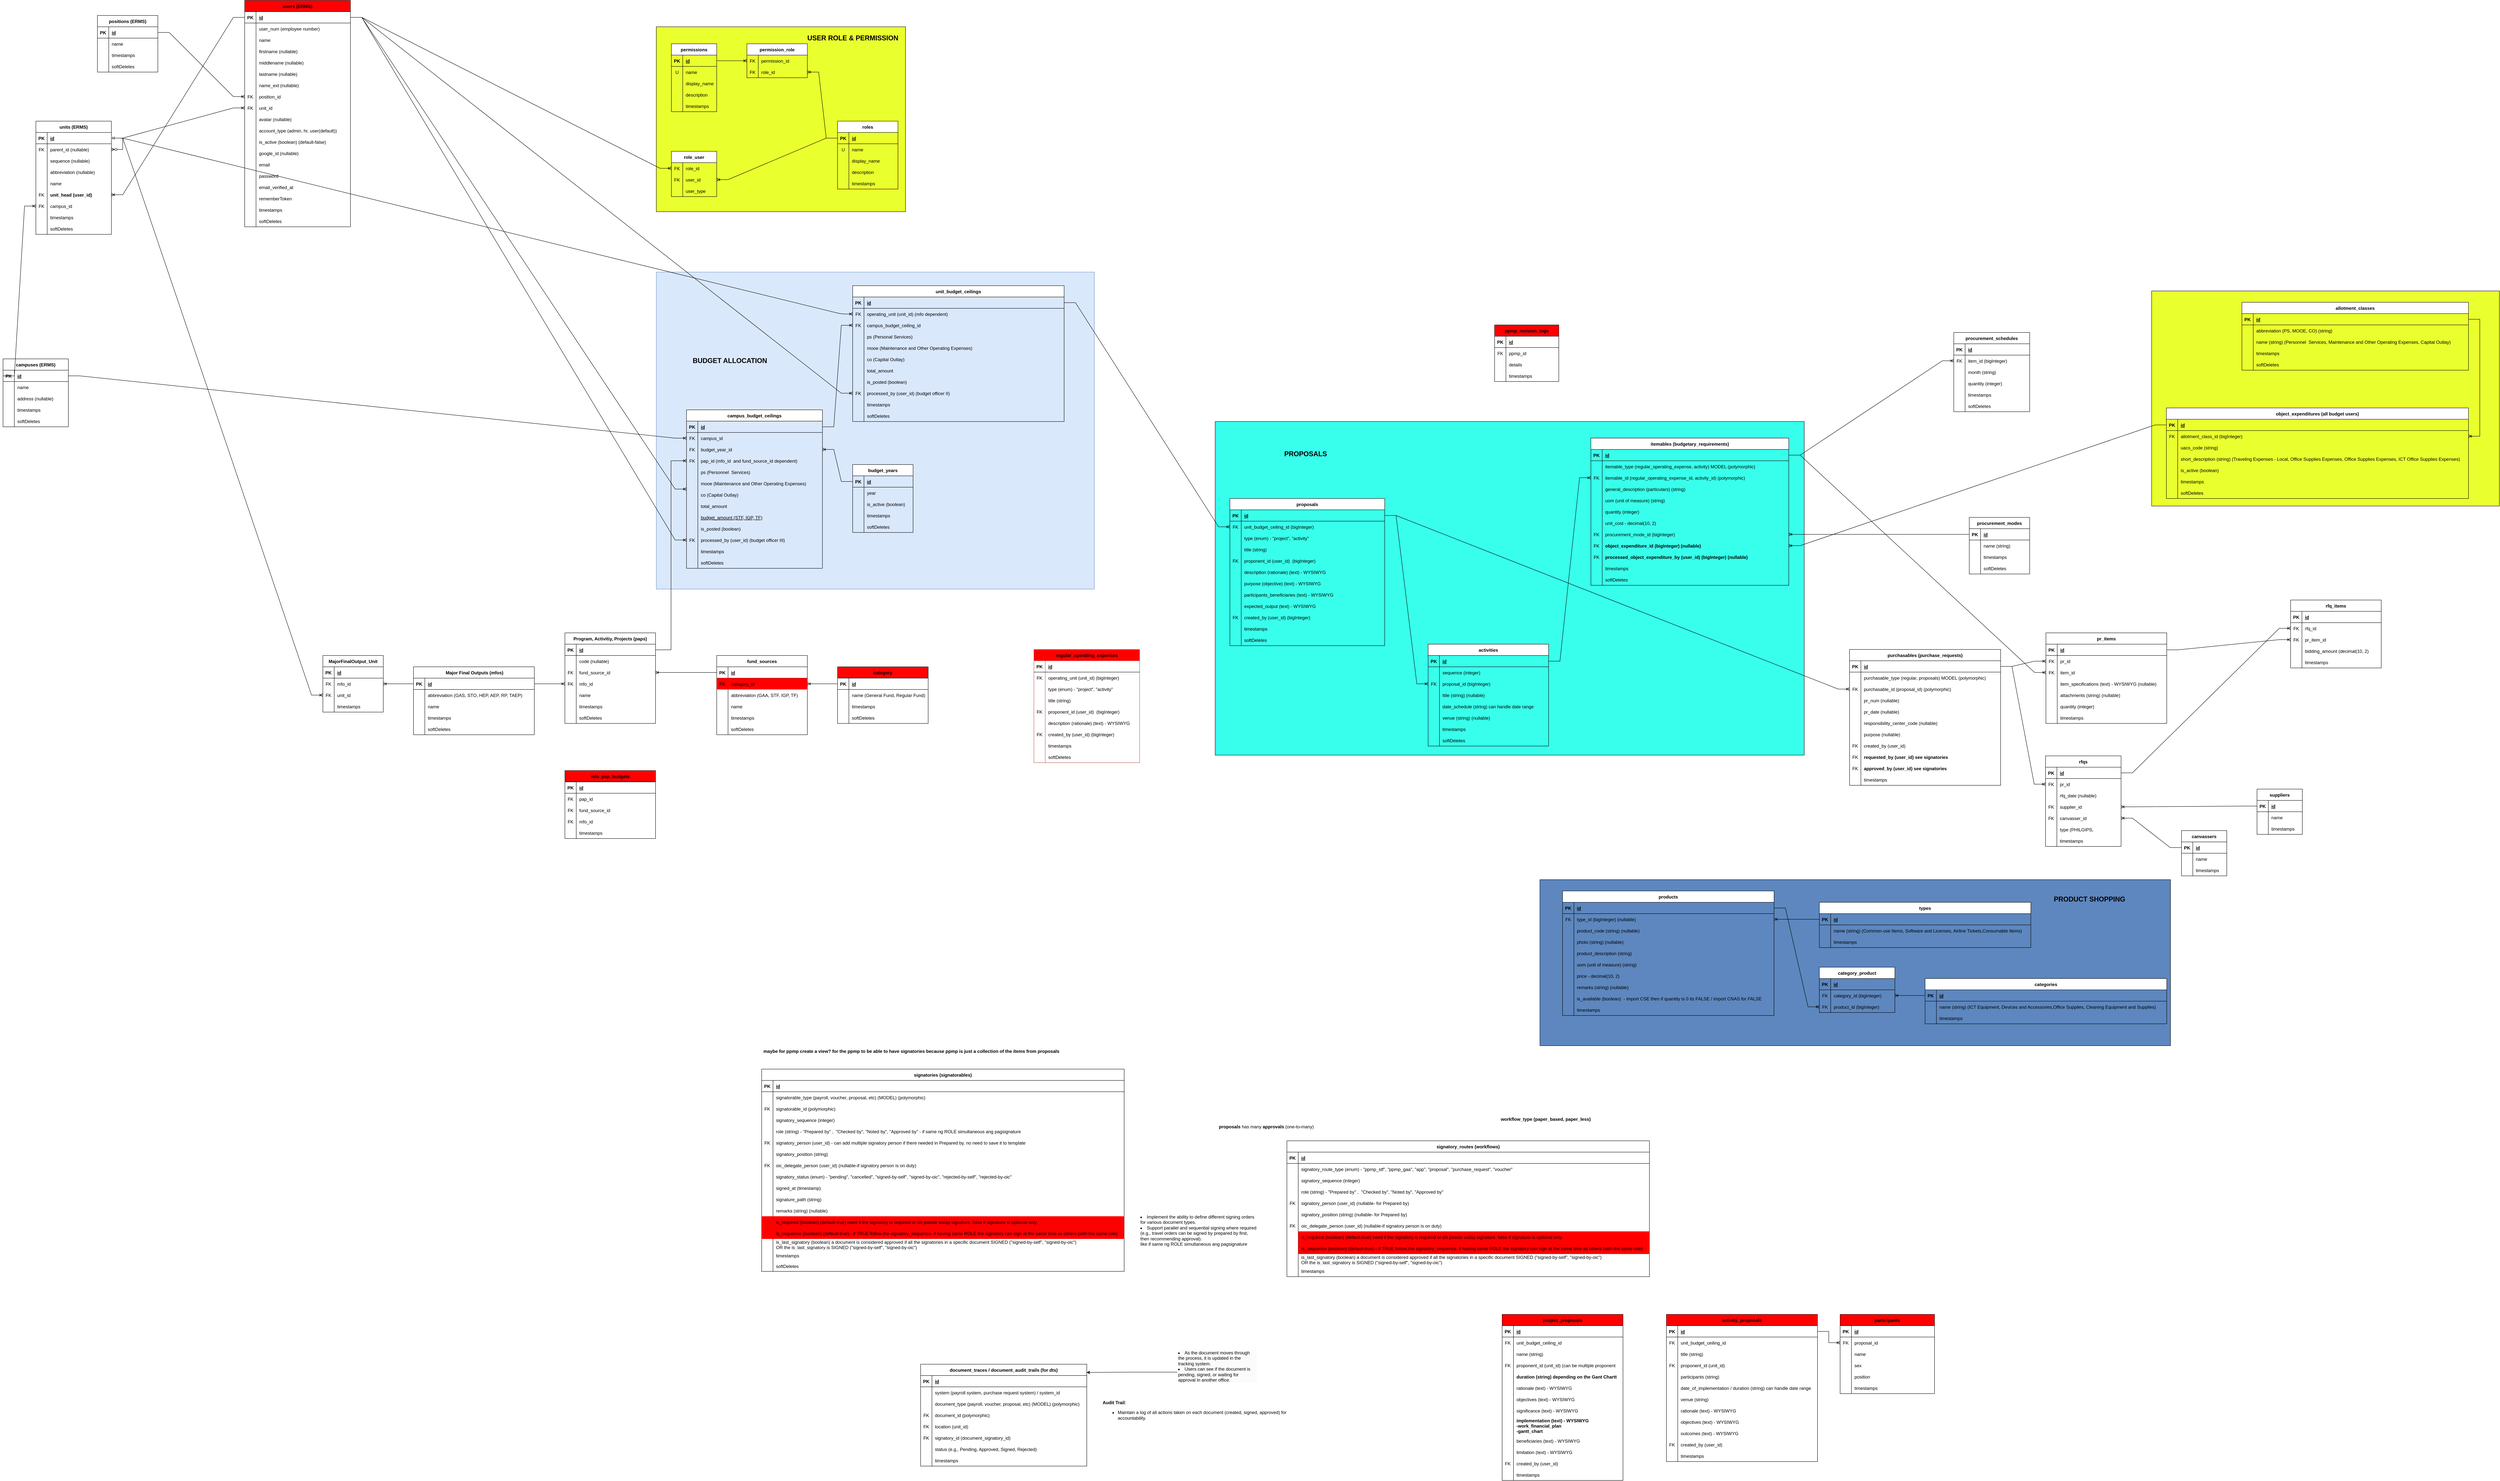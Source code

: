 <mxfile version="24.7.5">
  <diagram id="R2lEEEUBdFMjLlhIrx00" name="Page-1">
    <mxGraphModel dx="3875" dy="3065" grid="1" gridSize="10" guides="1" tooltips="1" connect="1" arrows="1" fold="1" page="1" pageScale="1" pageWidth="850" pageHeight="1100" math="0" shadow="0" extFonts="Permanent Marker^https://fonts.googleapis.com/css?family=Permanent+Marker">
      <root>
        <mxCell id="0" />
        <mxCell id="1" parent="0" />
        <mxCell id="9tWNW2tV9zalDBzDUlhV-11" value="" style="rounded=0;whiteSpace=wrap;html=1;fillColor=#dae8fc;strokeColor=#6c8ebf;" parent="1" vertex="1">
          <mxGeometry x="-40" y="-440" width="1160" height="840" as="geometry" />
        </mxCell>
        <mxCell id="9tWNW2tV9zalDBzDUlhV-2" value="" style="rounded=0;whiteSpace=wrap;html=1;fillColor=#EAFF2E;" parent="1" vertex="1">
          <mxGeometry x="-40" y="-1090" width="660" height="490" as="geometry" />
        </mxCell>
        <mxCell id="ED2ZbDKKMbEUkJ7EkzEq-6" value="" style="rounded=0;whiteSpace=wrap;html=1;fillColor=#5D87BE;" parent="1" vertex="1">
          <mxGeometry x="2300" y="1170" width="1670" height="440" as="geometry" />
        </mxCell>
        <mxCell id="ED2ZbDKKMbEUkJ7EkzEq-5" value="" style="rounded=0;whiteSpace=wrap;html=1;fillColor=#38FFEB;" parent="1" vertex="1">
          <mxGeometry x="1440" y="-44" width="1560" height="884" as="geometry" />
        </mxCell>
        <mxCell id="ED2ZbDKKMbEUkJ7EkzEq-3" value="" style="rounded=0;whiteSpace=wrap;html=1;fillColor=#EAFF2E;" parent="1" vertex="1">
          <mxGeometry x="3920" y="-390" width="921" height="570" as="geometry" />
        </mxCell>
        <mxCell id="7xaxDc2SDjt9rq8pJ8sN-87" value="positions (ERMS)" style="shape=table;startSize=30;container=1;collapsible=1;childLayout=tableLayout;fixedRows=1;rowLines=0;fontStyle=1;align=center;resizeLast=1;" parent="1" vertex="1">
          <mxGeometry x="-1520" y="-1120" width="160" height="150" as="geometry" />
        </mxCell>
        <mxCell id="7xaxDc2SDjt9rq8pJ8sN-88" value="" style="shape=partialRectangle;collapsible=0;dropTarget=0;pointerEvents=0;fillColor=none;top=0;left=0;bottom=1;right=0;points=[[0,0.5],[1,0.5]];portConstraint=eastwest;" parent="7xaxDc2SDjt9rq8pJ8sN-87" vertex="1">
          <mxGeometry y="30" width="160" height="30" as="geometry" />
        </mxCell>
        <mxCell id="7xaxDc2SDjt9rq8pJ8sN-89" value="PK" style="shape=partialRectangle;connectable=0;fillColor=none;top=0;left=0;bottom=0;right=0;fontStyle=1;overflow=hidden;" parent="7xaxDc2SDjt9rq8pJ8sN-88" vertex="1">
          <mxGeometry width="30" height="30" as="geometry">
            <mxRectangle width="30" height="30" as="alternateBounds" />
          </mxGeometry>
        </mxCell>
        <mxCell id="7xaxDc2SDjt9rq8pJ8sN-90" value="id" style="shape=partialRectangle;connectable=0;fillColor=none;top=0;left=0;bottom=0;right=0;align=left;spacingLeft=6;fontStyle=5;overflow=hidden;" parent="7xaxDc2SDjt9rq8pJ8sN-88" vertex="1">
          <mxGeometry x="30" width="130" height="30" as="geometry">
            <mxRectangle width="130" height="30" as="alternateBounds" />
          </mxGeometry>
        </mxCell>
        <mxCell id="7xaxDc2SDjt9rq8pJ8sN-91" style="shape=partialRectangle;collapsible=0;dropTarget=0;pointerEvents=0;fillColor=none;top=0;left=0;bottom=0;right=0;points=[[0,0.5],[1,0.5]];portConstraint=eastwest;" parent="7xaxDc2SDjt9rq8pJ8sN-87" vertex="1">
          <mxGeometry y="60" width="160" height="30" as="geometry" />
        </mxCell>
        <mxCell id="7xaxDc2SDjt9rq8pJ8sN-92" value="" style="shape=partialRectangle;connectable=0;fillColor=none;top=0;left=0;bottom=0;right=0;editable=1;overflow=hidden;" parent="7xaxDc2SDjt9rq8pJ8sN-91" vertex="1">
          <mxGeometry width="30" height="30" as="geometry">
            <mxRectangle width="30" height="30" as="alternateBounds" />
          </mxGeometry>
        </mxCell>
        <mxCell id="7xaxDc2SDjt9rq8pJ8sN-93" value="name" style="shape=partialRectangle;connectable=0;fillColor=none;top=0;left=0;bottom=0;right=0;align=left;spacingLeft=6;overflow=hidden;" parent="7xaxDc2SDjt9rq8pJ8sN-91" vertex="1">
          <mxGeometry x="30" width="130" height="30" as="geometry">
            <mxRectangle width="130" height="30" as="alternateBounds" />
          </mxGeometry>
        </mxCell>
        <mxCell id="7xaxDc2SDjt9rq8pJ8sN-97" style="shape=partialRectangle;collapsible=0;dropTarget=0;pointerEvents=0;fillColor=none;top=0;left=0;bottom=0;right=0;points=[[0,0.5],[1,0.5]];portConstraint=eastwest;" parent="7xaxDc2SDjt9rq8pJ8sN-87" vertex="1">
          <mxGeometry y="90" width="160" height="30" as="geometry" />
        </mxCell>
        <mxCell id="7xaxDc2SDjt9rq8pJ8sN-98" style="shape=partialRectangle;connectable=0;fillColor=none;top=0;left=0;bottom=0;right=0;editable=1;overflow=hidden;" parent="7xaxDc2SDjt9rq8pJ8sN-97" vertex="1">
          <mxGeometry width="30" height="30" as="geometry">
            <mxRectangle width="30" height="30" as="alternateBounds" />
          </mxGeometry>
        </mxCell>
        <mxCell id="7xaxDc2SDjt9rq8pJ8sN-99" value="timestamps" style="shape=partialRectangle;connectable=0;fillColor=none;top=0;left=0;bottom=0;right=0;align=left;spacingLeft=6;overflow=hidden;" parent="7xaxDc2SDjt9rq8pJ8sN-97" vertex="1">
          <mxGeometry x="30" width="130" height="30" as="geometry">
            <mxRectangle width="130" height="30" as="alternateBounds" />
          </mxGeometry>
        </mxCell>
        <mxCell id="dhfE2EBe2AYlltiaCFgy-109" style="shape=partialRectangle;collapsible=0;dropTarget=0;pointerEvents=0;fillColor=none;top=0;left=0;bottom=0;right=0;points=[[0,0.5],[1,0.5]];portConstraint=eastwest;" parent="7xaxDc2SDjt9rq8pJ8sN-87" vertex="1">
          <mxGeometry y="120" width="160" height="30" as="geometry" />
        </mxCell>
        <mxCell id="dhfE2EBe2AYlltiaCFgy-110" style="shape=partialRectangle;connectable=0;fillColor=none;top=0;left=0;bottom=0;right=0;editable=1;overflow=hidden;" parent="dhfE2EBe2AYlltiaCFgy-109" vertex="1">
          <mxGeometry width="30" height="30" as="geometry">
            <mxRectangle width="30" height="30" as="alternateBounds" />
          </mxGeometry>
        </mxCell>
        <mxCell id="dhfE2EBe2AYlltiaCFgy-111" value="softDeletes" style="shape=partialRectangle;connectable=0;fillColor=none;top=0;left=0;bottom=0;right=0;align=left;spacingLeft=6;overflow=hidden;" parent="dhfE2EBe2AYlltiaCFgy-109" vertex="1">
          <mxGeometry x="30" width="130" height="30" as="geometry">
            <mxRectangle width="130" height="30" as="alternateBounds" />
          </mxGeometry>
        </mxCell>
        <mxCell id="7xaxDc2SDjt9rq8pJ8sN-100" value="" style="edgeStyle=entityRelationEdgeStyle;fontSize=12;html=1;endArrow=ERoneToMany;entryX=0;entryY=0.5;entryDx=0;entryDy=0;rounded=0;strokeColor=default;align=center;verticalAlign=middle;fontFamily=Helvetica;fontColor=default;labelBackgroundColor=default;" parent="1" source="7xaxDc2SDjt9rq8pJ8sN-88" target="dhfE2EBe2AYlltiaCFgy-70" edge="1">
          <mxGeometry width="100" height="100" relative="1" as="geometry">
            <mxPoint x="560" y="370" as="sourcePoint" />
            <mxPoint x="660" y="270" as="targetPoint" />
          </mxGeometry>
        </mxCell>
        <mxCell id="oASAfgwZ7eFxudmwXCsE-1" value="roles" style="shape=table;startSize=30;container=1;collapsible=1;childLayout=tableLayout;fixedRows=1;rowLines=0;fontStyle=1;align=center;resizeLast=1;" parent="1" vertex="1">
          <mxGeometry x="440" y="-840" width="160" height="180" as="geometry" />
        </mxCell>
        <mxCell id="oASAfgwZ7eFxudmwXCsE-2" value="" style="shape=partialRectangle;collapsible=0;dropTarget=0;pointerEvents=0;fillColor=none;top=0;left=0;bottom=1;right=0;points=[[0,0.5],[1,0.5]];portConstraint=eastwest;" parent="oASAfgwZ7eFxudmwXCsE-1" vertex="1">
          <mxGeometry y="30" width="160" height="30" as="geometry" />
        </mxCell>
        <mxCell id="oASAfgwZ7eFxudmwXCsE-3" value="PK" style="shape=partialRectangle;connectable=0;fillColor=none;top=0;left=0;bottom=0;right=0;fontStyle=1;overflow=hidden;" parent="oASAfgwZ7eFxudmwXCsE-2" vertex="1">
          <mxGeometry width="30" height="30" as="geometry">
            <mxRectangle width="30" height="30" as="alternateBounds" />
          </mxGeometry>
        </mxCell>
        <mxCell id="oASAfgwZ7eFxudmwXCsE-4" value="id" style="shape=partialRectangle;connectable=0;fillColor=none;top=0;left=0;bottom=0;right=0;align=left;spacingLeft=6;fontStyle=5;overflow=hidden;" parent="oASAfgwZ7eFxudmwXCsE-2" vertex="1">
          <mxGeometry x="30" width="130" height="30" as="geometry">
            <mxRectangle width="130" height="30" as="alternateBounds" />
          </mxGeometry>
        </mxCell>
        <mxCell id="oASAfgwZ7eFxudmwXCsE-5" style="shape=partialRectangle;collapsible=0;dropTarget=0;pointerEvents=0;fillColor=none;top=0;left=0;bottom=0;right=0;points=[[0,0.5],[1,0.5]];portConstraint=eastwest;" parent="oASAfgwZ7eFxudmwXCsE-1" vertex="1">
          <mxGeometry y="60" width="160" height="30" as="geometry" />
        </mxCell>
        <mxCell id="oASAfgwZ7eFxudmwXCsE-6" value="U" style="shape=partialRectangle;connectable=0;fillColor=none;top=0;left=0;bottom=0;right=0;editable=1;overflow=hidden;" parent="oASAfgwZ7eFxudmwXCsE-5" vertex="1">
          <mxGeometry width="30" height="30" as="geometry">
            <mxRectangle width="30" height="30" as="alternateBounds" />
          </mxGeometry>
        </mxCell>
        <mxCell id="oASAfgwZ7eFxudmwXCsE-7" value="name" style="shape=partialRectangle;connectable=0;fillColor=none;top=0;left=0;bottom=0;right=0;align=left;spacingLeft=6;overflow=hidden;" parent="oASAfgwZ7eFxudmwXCsE-5" vertex="1">
          <mxGeometry x="30" width="130" height="30" as="geometry">
            <mxRectangle width="130" height="30" as="alternateBounds" />
          </mxGeometry>
        </mxCell>
        <mxCell id="ZeUvTecbOkZzbCthC3y8-1" style="shape=partialRectangle;collapsible=0;dropTarget=0;pointerEvents=0;fillColor=none;top=0;left=0;bottom=0;right=0;points=[[0,0.5],[1,0.5]];portConstraint=eastwest;" parent="oASAfgwZ7eFxudmwXCsE-1" vertex="1">
          <mxGeometry y="90" width="160" height="30" as="geometry" />
        </mxCell>
        <mxCell id="ZeUvTecbOkZzbCthC3y8-2" value="" style="shape=partialRectangle;connectable=0;fillColor=none;top=0;left=0;bottom=0;right=0;editable=1;overflow=hidden;" parent="ZeUvTecbOkZzbCthC3y8-1" vertex="1">
          <mxGeometry width="30" height="30" as="geometry">
            <mxRectangle width="30" height="30" as="alternateBounds" />
          </mxGeometry>
        </mxCell>
        <mxCell id="ZeUvTecbOkZzbCthC3y8-3" value="display_name" style="shape=partialRectangle;connectable=0;fillColor=none;top=0;left=0;bottom=0;right=0;align=left;spacingLeft=6;overflow=hidden;" parent="ZeUvTecbOkZzbCthC3y8-1" vertex="1">
          <mxGeometry x="30" width="130" height="30" as="geometry">
            <mxRectangle width="130" height="30" as="alternateBounds" />
          </mxGeometry>
        </mxCell>
        <mxCell id="ZeUvTecbOkZzbCthC3y8-4" style="shape=partialRectangle;collapsible=0;dropTarget=0;pointerEvents=0;fillColor=none;top=0;left=0;bottom=0;right=0;points=[[0,0.5],[1,0.5]];portConstraint=eastwest;" parent="oASAfgwZ7eFxudmwXCsE-1" vertex="1">
          <mxGeometry y="120" width="160" height="30" as="geometry" />
        </mxCell>
        <mxCell id="ZeUvTecbOkZzbCthC3y8-5" value="" style="shape=partialRectangle;connectable=0;fillColor=none;top=0;left=0;bottom=0;right=0;editable=1;overflow=hidden;" parent="ZeUvTecbOkZzbCthC3y8-4" vertex="1">
          <mxGeometry width="30" height="30" as="geometry">
            <mxRectangle width="30" height="30" as="alternateBounds" />
          </mxGeometry>
        </mxCell>
        <mxCell id="ZeUvTecbOkZzbCthC3y8-6" value="description" style="shape=partialRectangle;connectable=0;fillColor=none;top=0;left=0;bottom=0;right=0;align=left;spacingLeft=6;overflow=hidden;" parent="ZeUvTecbOkZzbCthC3y8-4" vertex="1">
          <mxGeometry x="30" width="130" height="30" as="geometry">
            <mxRectangle width="130" height="30" as="alternateBounds" />
          </mxGeometry>
        </mxCell>
        <mxCell id="oASAfgwZ7eFxudmwXCsE-11" style="shape=partialRectangle;collapsible=0;dropTarget=0;pointerEvents=0;fillColor=none;top=0;left=0;bottom=0;right=0;points=[[0,0.5],[1,0.5]];portConstraint=eastwest;" parent="oASAfgwZ7eFxudmwXCsE-1" vertex="1">
          <mxGeometry y="150" width="160" height="30" as="geometry" />
        </mxCell>
        <mxCell id="oASAfgwZ7eFxudmwXCsE-12" style="shape=partialRectangle;connectable=0;fillColor=none;top=0;left=0;bottom=0;right=0;editable=1;overflow=hidden;" parent="oASAfgwZ7eFxudmwXCsE-11" vertex="1">
          <mxGeometry width="30" height="30" as="geometry">
            <mxRectangle width="30" height="30" as="alternateBounds" />
          </mxGeometry>
        </mxCell>
        <mxCell id="oASAfgwZ7eFxudmwXCsE-13" value="timestamps" style="shape=partialRectangle;connectable=0;fillColor=none;top=0;left=0;bottom=0;right=0;align=left;spacingLeft=6;overflow=hidden;" parent="oASAfgwZ7eFxudmwXCsE-11" vertex="1">
          <mxGeometry x="30" width="130" height="30" as="geometry">
            <mxRectangle width="130" height="30" as="alternateBounds" />
          </mxGeometry>
        </mxCell>
        <mxCell id="oASAfgwZ7eFxudmwXCsE-24" value="" style="edgeStyle=entityRelationEdgeStyle;fontSize=12;html=1;endArrow=ERoneToMany;rounded=0;exitX=0;exitY=0.5;exitDx=0;exitDy=0;strokeColor=default;align=center;verticalAlign=middle;fontFamily=Helvetica;fontColor=default;labelBackgroundColor=default;" parent="1" source="oASAfgwZ7eFxudmwXCsE-2" target="hht4lki2WzS24rpUZcz0-5" edge="1">
          <mxGeometry width="100" height="100" relative="1" as="geometry">
            <mxPoint x="940" y="20" as="sourcePoint" />
            <mxPoint x="1210" y="-115" as="targetPoint" />
          </mxGeometry>
        </mxCell>
        <mxCell id="oASAfgwZ7eFxudmwXCsE-25" value="" style="edgeStyle=entityRelationEdgeStyle;fontSize=12;html=1;endArrow=ERoneToMany;rounded=0;exitX=1;exitY=0.5;exitDx=0;exitDy=0;strokeColor=default;align=center;verticalAlign=middle;fontFamily=Helvetica;fontColor=default;labelBackgroundColor=default;" parent="1" source="dhfE2EBe2AYlltiaCFgy-49" target="hht4lki2WzS24rpUZcz0-8" edge="1">
          <mxGeometry width="100" height="100" relative="1" as="geometry">
            <mxPoint x="1361.72" y="518.38" as="sourcePoint" />
            <mxPoint x="970" y="-85" as="targetPoint" />
          </mxGeometry>
        </mxCell>
        <mxCell id="WtFb1pUdbBoDarBO465Y-52" value="procurement_schedules" style="shape=table;startSize=30;container=1;collapsible=1;childLayout=tableLayout;fixedRows=1;rowLines=0;fontStyle=1;align=center;resizeLast=1;" parent="1" vertex="1">
          <mxGeometry x="3396" y="-280" width="201" height="210" as="geometry">
            <mxRectangle x="80" y="480" width="90" height="30" as="alternateBounds" />
          </mxGeometry>
        </mxCell>
        <mxCell id="WtFb1pUdbBoDarBO465Y-53" value="" style="shape=partialRectangle;collapsible=0;dropTarget=0;pointerEvents=0;fillColor=none;top=0;left=0;bottom=1;right=0;points=[[0,0.5],[1,0.5]];portConstraint=eastwest;" parent="WtFb1pUdbBoDarBO465Y-52" vertex="1">
          <mxGeometry y="30" width="201" height="30" as="geometry" />
        </mxCell>
        <mxCell id="WtFb1pUdbBoDarBO465Y-54" value="PK" style="shape=partialRectangle;connectable=0;fillColor=none;top=0;left=0;bottom=0;right=0;fontStyle=1;overflow=hidden;" parent="WtFb1pUdbBoDarBO465Y-53" vertex="1">
          <mxGeometry width="30" height="30" as="geometry">
            <mxRectangle width="30" height="30" as="alternateBounds" />
          </mxGeometry>
        </mxCell>
        <mxCell id="WtFb1pUdbBoDarBO465Y-55" value="id" style="shape=partialRectangle;connectable=0;fillColor=none;top=0;left=0;bottom=0;right=0;align=left;spacingLeft=6;fontStyle=5;overflow=hidden;" parent="WtFb1pUdbBoDarBO465Y-53" vertex="1">
          <mxGeometry x="30" width="171" height="30" as="geometry">
            <mxRectangle width="171" height="30" as="alternateBounds" />
          </mxGeometry>
        </mxCell>
        <mxCell id="WtFb1pUdbBoDarBO465Y-56" style="shape=partialRectangle;collapsible=0;dropTarget=0;pointerEvents=0;fillColor=none;top=0;left=0;bottom=0;right=0;points=[[0,0.5],[1,0.5]];portConstraint=eastwest;" parent="WtFb1pUdbBoDarBO465Y-52" vertex="1">
          <mxGeometry y="60" width="201" height="30" as="geometry" />
        </mxCell>
        <mxCell id="WtFb1pUdbBoDarBO465Y-57" value="FK" style="shape=partialRectangle;connectable=0;fillColor=none;top=0;left=0;bottom=0;right=0;editable=1;overflow=hidden;" parent="WtFb1pUdbBoDarBO465Y-56" vertex="1">
          <mxGeometry width="30" height="30" as="geometry">
            <mxRectangle width="30" height="30" as="alternateBounds" />
          </mxGeometry>
        </mxCell>
        <mxCell id="WtFb1pUdbBoDarBO465Y-58" value="item_id (bigInteger)" style="shape=partialRectangle;connectable=0;fillColor=none;top=0;left=0;bottom=0;right=0;align=left;spacingLeft=6;overflow=hidden;" parent="WtFb1pUdbBoDarBO465Y-56" vertex="1">
          <mxGeometry x="30" width="171" height="30" as="geometry">
            <mxRectangle width="171" height="30" as="alternateBounds" />
          </mxGeometry>
        </mxCell>
        <mxCell id="WtFb1pUdbBoDarBO465Y-59" style="shape=partialRectangle;collapsible=0;dropTarget=0;pointerEvents=0;fillColor=none;top=0;left=0;bottom=0;right=0;points=[[0,0.5],[1,0.5]];portConstraint=eastwest;" parent="WtFb1pUdbBoDarBO465Y-52" vertex="1">
          <mxGeometry y="90" width="201" height="30" as="geometry" />
        </mxCell>
        <mxCell id="WtFb1pUdbBoDarBO465Y-60" value="" style="shape=partialRectangle;connectable=0;fillColor=none;top=0;left=0;bottom=0;right=0;editable=1;overflow=hidden;" parent="WtFb1pUdbBoDarBO465Y-59" vertex="1">
          <mxGeometry width="30" height="30" as="geometry">
            <mxRectangle width="30" height="30" as="alternateBounds" />
          </mxGeometry>
        </mxCell>
        <mxCell id="WtFb1pUdbBoDarBO465Y-61" value="month (string)" style="shape=partialRectangle;connectable=0;fillColor=none;top=0;left=0;bottom=0;right=0;align=left;spacingLeft=6;overflow=hidden;" parent="WtFb1pUdbBoDarBO465Y-59" vertex="1">
          <mxGeometry x="30" width="171" height="30" as="geometry">
            <mxRectangle width="171" height="30" as="alternateBounds" />
          </mxGeometry>
        </mxCell>
        <mxCell id="WtFb1pUdbBoDarBO465Y-62" style="shape=partialRectangle;collapsible=0;dropTarget=0;pointerEvents=0;fillColor=none;top=0;left=0;bottom=0;right=0;points=[[0,0.5],[1,0.5]];portConstraint=eastwest;" parent="WtFb1pUdbBoDarBO465Y-52" vertex="1">
          <mxGeometry y="120" width="201" height="30" as="geometry" />
        </mxCell>
        <mxCell id="WtFb1pUdbBoDarBO465Y-63" value="" style="shape=partialRectangle;connectable=0;fillColor=none;top=0;left=0;bottom=0;right=0;editable=1;overflow=hidden;" parent="WtFb1pUdbBoDarBO465Y-62" vertex="1">
          <mxGeometry width="30" height="30" as="geometry">
            <mxRectangle width="30" height="30" as="alternateBounds" />
          </mxGeometry>
        </mxCell>
        <mxCell id="WtFb1pUdbBoDarBO465Y-64" value="quantity (integer)" style="shape=partialRectangle;connectable=0;fillColor=none;top=0;left=0;bottom=0;right=0;align=left;spacingLeft=6;overflow=hidden;" parent="WtFb1pUdbBoDarBO465Y-62" vertex="1">
          <mxGeometry x="30" width="171" height="30" as="geometry">
            <mxRectangle width="171" height="30" as="alternateBounds" />
          </mxGeometry>
        </mxCell>
        <mxCell id="WtFb1pUdbBoDarBO465Y-77" style="shape=partialRectangle;collapsible=0;dropTarget=0;pointerEvents=0;fillColor=none;top=0;left=0;bottom=0;right=0;points=[[0,0.5],[1,0.5]];portConstraint=eastwest;" parent="WtFb1pUdbBoDarBO465Y-52" vertex="1">
          <mxGeometry y="150" width="201" height="30" as="geometry" />
        </mxCell>
        <mxCell id="WtFb1pUdbBoDarBO465Y-78" style="shape=partialRectangle;connectable=0;fillColor=none;top=0;left=0;bottom=0;right=0;editable=1;overflow=hidden;" parent="WtFb1pUdbBoDarBO465Y-77" vertex="1">
          <mxGeometry width="30" height="30" as="geometry">
            <mxRectangle width="30" height="30" as="alternateBounds" />
          </mxGeometry>
        </mxCell>
        <mxCell id="WtFb1pUdbBoDarBO465Y-79" value="timestamps" style="shape=partialRectangle;connectable=0;fillColor=none;top=0;left=0;bottom=0;right=0;align=left;spacingLeft=6;overflow=hidden;" parent="WtFb1pUdbBoDarBO465Y-77" vertex="1">
          <mxGeometry x="30" width="171" height="30" as="geometry">
            <mxRectangle width="171" height="30" as="alternateBounds" />
          </mxGeometry>
        </mxCell>
        <mxCell id="VasHIA8YLuLteJVVQy9I-47" style="shape=partialRectangle;collapsible=0;dropTarget=0;pointerEvents=0;fillColor=none;top=0;left=0;bottom=0;right=0;points=[[0,0.5],[1,0.5]];portConstraint=eastwest;" parent="WtFb1pUdbBoDarBO465Y-52" vertex="1">
          <mxGeometry y="180" width="201" height="30" as="geometry" />
        </mxCell>
        <mxCell id="VasHIA8YLuLteJVVQy9I-48" style="shape=partialRectangle;connectable=0;fillColor=none;top=0;left=0;bottom=0;right=0;editable=1;overflow=hidden;" parent="VasHIA8YLuLteJVVQy9I-47" vertex="1">
          <mxGeometry width="30" height="30" as="geometry">
            <mxRectangle width="30" height="30" as="alternateBounds" />
          </mxGeometry>
        </mxCell>
        <mxCell id="VasHIA8YLuLteJVVQy9I-49" value="softDeletes" style="shape=partialRectangle;connectable=0;fillColor=none;top=0;left=0;bottom=0;right=0;align=left;spacingLeft=6;overflow=hidden;" parent="VasHIA8YLuLteJVVQy9I-47" vertex="1">
          <mxGeometry x="30" width="171" height="30" as="geometry">
            <mxRectangle width="171" height="30" as="alternateBounds" />
          </mxGeometry>
        </mxCell>
        <mxCell id="WtFb1pUdbBoDarBO465Y-80" value="" style="edgeStyle=entityRelationEdgeStyle;fontSize=12;html=1;endArrow=ERoneToMany;entryX=0;entryY=0.5;entryDx=0;entryDy=0;rounded=0;strokeColor=default;align=center;verticalAlign=middle;fontFamily=Helvetica;fontColor=default;labelBackgroundColor=default;exitX=1;exitY=0.5;exitDx=0;exitDy=0;" parent="1" source="yrCjPfbtC8IPzfrjzExN-62" target="WtFb1pUdbBoDarBO465Y-56" edge="1">
          <mxGeometry width="100" height="100" relative="1" as="geometry">
            <mxPoint x="3290" y="150" as="sourcePoint" />
            <mxPoint x="3695" y="460" as="targetPoint" />
          </mxGeometry>
        </mxCell>
        <mxCell id="WtFb1pUdbBoDarBO465Y-85" value="procurement_modes" style="shape=table;startSize=30;container=1;collapsible=1;childLayout=tableLayout;fixedRows=1;rowLines=0;fontStyle=1;align=center;resizeLast=1;" parent="1" vertex="1">
          <mxGeometry x="3437" y="210" width="160" height="150" as="geometry">
            <mxRectangle x="80" y="480" width="90" height="30" as="alternateBounds" />
          </mxGeometry>
        </mxCell>
        <mxCell id="WtFb1pUdbBoDarBO465Y-86" value="" style="shape=partialRectangle;collapsible=0;dropTarget=0;pointerEvents=0;fillColor=none;top=0;left=0;bottom=1;right=0;points=[[0,0.5],[1,0.5]];portConstraint=eastwest;" parent="WtFb1pUdbBoDarBO465Y-85" vertex="1">
          <mxGeometry y="30" width="160" height="30" as="geometry" />
        </mxCell>
        <mxCell id="WtFb1pUdbBoDarBO465Y-87" value="PK" style="shape=partialRectangle;connectable=0;fillColor=none;top=0;left=0;bottom=0;right=0;fontStyle=1;overflow=hidden;" parent="WtFb1pUdbBoDarBO465Y-86" vertex="1">
          <mxGeometry width="30" height="30" as="geometry">
            <mxRectangle width="30" height="30" as="alternateBounds" />
          </mxGeometry>
        </mxCell>
        <mxCell id="WtFb1pUdbBoDarBO465Y-88" value="id" style="shape=partialRectangle;connectable=0;fillColor=none;top=0;left=0;bottom=0;right=0;align=left;spacingLeft=6;fontStyle=5;overflow=hidden;" parent="WtFb1pUdbBoDarBO465Y-86" vertex="1">
          <mxGeometry x="30" width="130" height="30" as="geometry">
            <mxRectangle width="130" height="30" as="alternateBounds" />
          </mxGeometry>
        </mxCell>
        <mxCell id="WtFb1pUdbBoDarBO465Y-92" style="shape=partialRectangle;collapsible=0;dropTarget=0;pointerEvents=0;fillColor=none;top=0;left=0;bottom=0;right=0;points=[[0,0.5],[1,0.5]];portConstraint=eastwest;" parent="WtFb1pUdbBoDarBO465Y-85" vertex="1">
          <mxGeometry y="60" width="160" height="30" as="geometry" />
        </mxCell>
        <mxCell id="WtFb1pUdbBoDarBO465Y-93" value="" style="shape=partialRectangle;connectable=0;fillColor=none;top=0;left=0;bottom=0;right=0;editable=1;overflow=hidden;" parent="WtFb1pUdbBoDarBO465Y-92" vertex="1">
          <mxGeometry width="30" height="30" as="geometry">
            <mxRectangle width="30" height="30" as="alternateBounds" />
          </mxGeometry>
        </mxCell>
        <mxCell id="WtFb1pUdbBoDarBO465Y-94" value="name (string)" style="shape=partialRectangle;connectable=0;fillColor=none;top=0;left=0;bottom=0;right=0;align=left;spacingLeft=6;overflow=hidden;" parent="WtFb1pUdbBoDarBO465Y-92" vertex="1">
          <mxGeometry x="30" width="130" height="30" as="geometry">
            <mxRectangle width="130" height="30" as="alternateBounds" />
          </mxGeometry>
        </mxCell>
        <mxCell id="WtFb1pUdbBoDarBO465Y-101" style="shape=partialRectangle;collapsible=0;dropTarget=0;pointerEvents=0;fillColor=none;top=0;left=0;bottom=0;right=0;points=[[0,0.5],[1,0.5]];portConstraint=eastwest;" parent="WtFb1pUdbBoDarBO465Y-85" vertex="1">
          <mxGeometry y="90" width="160" height="30" as="geometry" />
        </mxCell>
        <mxCell id="WtFb1pUdbBoDarBO465Y-102" style="shape=partialRectangle;connectable=0;fillColor=none;top=0;left=0;bottom=0;right=0;editable=1;overflow=hidden;" parent="WtFb1pUdbBoDarBO465Y-101" vertex="1">
          <mxGeometry width="30" height="30" as="geometry">
            <mxRectangle width="30" height="30" as="alternateBounds" />
          </mxGeometry>
        </mxCell>
        <mxCell id="WtFb1pUdbBoDarBO465Y-103" value="timestamps" style="shape=partialRectangle;connectable=0;fillColor=none;top=0;left=0;bottom=0;right=0;align=left;spacingLeft=6;overflow=hidden;" parent="WtFb1pUdbBoDarBO465Y-101" vertex="1">
          <mxGeometry x="30" width="130" height="30" as="geometry">
            <mxRectangle width="130" height="30" as="alternateBounds" />
          </mxGeometry>
        </mxCell>
        <mxCell id="VasHIA8YLuLteJVVQy9I-55" style="shape=partialRectangle;collapsible=0;dropTarget=0;pointerEvents=0;fillColor=none;top=0;left=0;bottom=0;right=0;points=[[0,0.5],[1,0.5]];portConstraint=eastwest;" parent="WtFb1pUdbBoDarBO465Y-85" vertex="1">
          <mxGeometry y="120" width="160" height="30" as="geometry" />
        </mxCell>
        <mxCell id="VasHIA8YLuLteJVVQy9I-56" style="shape=partialRectangle;connectable=0;fillColor=none;top=0;left=0;bottom=0;right=0;editable=1;overflow=hidden;" parent="VasHIA8YLuLteJVVQy9I-55" vertex="1">
          <mxGeometry width="30" height="30" as="geometry">
            <mxRectangle width="30" height="30" as="alternateBounds" />
          </mxGeometry>
        </mxCell>
        <mxCell id="VasHIA8YLuLteJVVQy9I-57" value="softDeletes" style="shape=partialRectangle;connectable=0;fillColor=none;top=0;left=0;bottom=0;right=0;align=left;spacingLeft=6;overflow=hidden;" parent="VasHIA8YLuLteJVVQy9I-55" vertex="1">
          <mxGeometry x="30" width="130" height="30" as="geometry">
            <mxRectangle width="130" height="30" as="alternateBounds" />
          </mxGeometry>
        </mxCell>
        <mxCell id="WtFb1pUdbBoDarBO465Y-104" value="" style="edgeStyle=entityRelationEdgeStyle;fontSize=12;html=1;endArrow=ERoneToMany;exitX=0;exitY=0.5;exitDx=0;exitDy=0;rounded=0;strokeColor=default;align=center;verticalAlign=middle;fontFamily=Helvetica;fontColor=default;labelBackgroundColor=default;entryX=1;entryY=0.5;entryDx=0;entryDy=0;" parent="1" source="WtFb1pUdbBoDarBO465Y-86" target="yrCjPfbtC8IPzfrjzExN-86" edge="1">
          <mxGeometry width="100" height="100" relative="1" as="geometry">
            <mxPoint x="3086" y="135" as="sourcePoint" />
            <mxPoint x="3166" y="195" as="targetPoint" />
          </mxGeometry>
        </mxCell>
        <mxCell id="hht4lki2WzS24rpUZcz0-1" value="role_user" style="shape=table;startSize=30;container=1;collapsible=1;childLayout=tableLayout;fixedRows=1;rowLines=0;fontStyle=1;align=center;resizeLast=1;" parent="1" vertex="1">
          <mxGeometry y="-760" width="120" height="120" as="geometry" />
        </mxCell>
        <mxCell id="hht4lki2WzS24rpUZcz0-8" style="shape=partialRectangle;collapsible=0;dropTarget=0;pointerEvents=0;fillColor=none;top=0;left=0;bottom=0;right=0;points=[[0,0.5],[1,0.5]];portConstraint=eastwest;" parent="hht4lki2WzS24rpUZcz0-1" vertex="1">
          <mxGeometry y="30" width="120" height="30" as="geometry" />
        </mxCell>
        <mxCell id="hht4lki2WzS24rpUZcz0-9" value="FK" style="shape=partialRectangle;connectable=0;fillColor=none;top=0;left=0;bottom=0;right=0;editable=1;overflow=hidden;" parent="hht4lki2WzS24rpUZcz0-8" vertex="1">
          <mxGeometry width="30" height="30" as="geometry">
            <mxRectangle width="30" height="30" as="alternateBounds" />
          </mxGeometry>
        </mxCell>
        <mxCell id="hht4lki2WzS24rpUZcz0-10" value="role_id" style="shape=partialRectangle;connectable=0;fillColor=none;top=0;left=0;bottom=0;right=0;align=left;spacingLeft=6;overflow=hidden;" parent="hht4lki2WzS24rpUZcz0-8" vertex="1">
          <mxGeometry x="30" width="90" height="30" as="geometry">
            <mxRectangle width="90" height="30" as="alternateBounds" />
          </mxGeometry>
        </mxCell>
        <mxCell id="hht4lki2WzS24rpUZcz0-5" style="shape=partialRectangle;collapsible=0;dropTarget=0;pointerEvents=0;fillColor=none;top=0;left=0;bottom=0;right=0;points=[[0,0.5],[1,0.5]];portConstraint=eastwest;" parent="hht4lki2WzS24rpUZcz0-1" vertex="1">
          <mxGeometry y="60" width="120" height="30" as="geometry" />
        </mxCell>
        <mxCell id="hht4lki2WzS24rpUZcz0-6" value="FK" style="shape=partialRectangle;connectable=0;fillColor=none;top=0;left=0;bottom=0;right=0;editable=1;overflow=hidden;" parent="hht4lki2WzS24rpUZcz0-5" vertex="1">
          <mxGeometry width="30" height="30" as="geometry">
            <mxRectangle width="30" height="30" as="alternateBounds" />
          </mxGeometry>
        </mxCell>
        <mxCell id="hht4lki2WzS24rpUZcz0-7" value="user_id" style="shape=partialRectangle;connectable=0;fillColor=none;top=0;left=0;bottom=0;right=0;align=left;spacingLeft=6;overflow=hidden;" parent="hht4lki2WzS24rpUZcz0-5" vertex="1">
          <mxGeometry x="30" width="90" height="30" as="geometry">
            <mxRectangle width="90" height="30" as="alternateBounds" />
          </mxGeometry>
        </mxCell>
        <mxCell id="ZeUvTecbOkZzbCthC3y8-11" style="shape=partialRectangle;collapsible=0;dropTarget=0;pointerEvents=0;fillColor=none;top=0;left=0;bottom=0;right=0;points=[[0,0.5],[1,0.5]];portConstraint=eastwest;" parent="hht4lki2WzS24rpUZcz0-1" vertex="1">
          <mxGeometry y="90" width="120" height="30" as="geometry" />
        </mxCell>
        <mxCell id="ZeUvTecbOkZzbCthC3y8-12" style="shape=partialRectangle;connectable=0;fillColor=none;top=0;left=0;bottom=0;right=0;editable=1;overflow=hidden;" parent="ZeUvTecbOkZzbCthC3y8-11" vertex="1">
          <mxGeometry width="30" height="30" as="geometry">
            <mxRectangle width="30" height="30" as="alternateBounds" />
          </mxGeometry>
        </mxCell>
        <mxCell id="ZeUvTecbOkZzbCthC3y8-13" value="user_type" style="shape=partialRectangle;connectable=0;fillColor=none;top=0;left=0;bottom=0;right=0;align=left;spacingLeft=6;overflow=hidden;" parent="ZeUvTecbOkZzbCthC3y8-11" vertex="1">
          <mxGeometry x="30" width="90" height="30" as="geometry">
            <mxRectangle width="90" height="30" as="alternateBounds" />
          </mxGeometry>
        </mxCell>
        <mxCell id="tEQXWeuid1ua2-n7-1bB-50" value="fund_sources" style="shape=table;startSize=30;container=1;collapsible=1;childLayout=tableLayout;fixedRows=1;rowLines=0;fontStyle=1;align=center;resizeLast=1;" parent="1" vertex="1">
          <mxGeometry x="120" y="576" width="240" height="210" as="geometry">
            <mxRectangle x="80" y="480" width="90" height="30" as="alternateBounds" />
          </mxGeometry>
        </mxCell>
        <mxCell id="tEQXWeuid1ua2-n7-1bB-51" value="" style="shape=partialRectangle;collapsible=0;dropTarget=0;pointerEvents=0;fillColor=none;top=0;left=0;bottom=1;right=0;points=[[0,0.5],[1,0.5]];portConstraint=eastwest;" parent="tEQXWeuid1ua2-n7-1bB-50" vertex="1">
          <mxGeometry y="30" width="240" height="30" as="geometry" />
        </mxCell>
        <mxCell id="tEQXWeuid1ua2-n7-1bB-52" value="PK" style="shape=partialRectangle;connectable=0;fillColor=none;top=0;left=0;bottom=0;right=0;fontStyle=1;overflow=hidden;" parent="tEQXWeuid1ua2-n7-1bB-51" vertex="1">
          <mxGeometry width="30" height="30" as="geometry">
            <mxRectangle width="30" height="30" as="alternateBounds" />
          </mxGeometry>
        </mxCell>
        <mxCell id="tEQXWeuid1ua2-n7-1bB-53" value="id" style="shape=partialRectangle;connectable=0;fillColor=none;top=0;left=0;bottom=0;right=0;align=left;spacingLeft=6;fontStyle=5;overflow=hidden;" parent="tEQXWeuid1ua2-n7-1bB-51" vertex="1">
          <mxGeometry x="30" width="210" height="30" as="geometry">
            <mxRectangle width="210" height="30" as="alternateBounds" />
          </mxGeometry>
        </mxCell>
        <mxCell id="tEQXWeuid1ua2-n7-1bB-54" style="shape=partialRectangle;collapsible=0;dropTarget=0;pointerEvents=0;fillColor=#FF0000;top=0;left=0;bottom=0;right=0;points=[[0,0.5],[1,0.5]];portConstraint=eastwest;" parent="tEQXWeuid1ua2-n7-1bB-50" vertex="1">
          <mxGeometry y="60" width="240" height="30" as="geometry" />
        </mxCell>
        <mxCell id="tEQXWeuid1ua2-n7-1bB-55" value="FK" style="shape=partialRectangle;connectable=0;fillColor=none;top=0;left=0;bottom=0;right=0;editable=1;overflow=hidden;" parent="tEQXWeuid1ua2-n7-1bB-54" vertex="1">
          <mxGeometry width="30" height="30" as="geometry">
            <mxRectangle width="30" height="30" as="alternateBounds" />
          </mxGeometry>
        </mxCell>
        <mxCell id="tEQXWeuid1ua2-n7-1bB-56" value="category_id" style="shape=partialRectangle;connectable=0;fillColor=none;top=0;left=0;bottom=0;right=0;align=left;spacingLeft=6;overflow=hidden;" parent="tEQXWeuid1ua2-n7-1bB-54" vertex="1">
          <mxGeometry x="30" width="210" height="30" as="geometry">
            <mxRectangle width="210" height="30" as="alternateBounds" />
          </mxGeometry>
        </mxCell>
        <mxCell id="tEQXWeuid1ua2-n7-1bB-57" style="shape=partialRectangle;collapsible=0;dropTarget=0;pointerEvents=0;fillColor=none;top=0;left=0;bottom=0;right=0;points=[[0,0.5],[1,0.5]];portConstraint=eastwest;" parent="tEQXWeuid1ua2-n7-1bB-50" vertex="1">
          <mxGeometry y="90" width="240" height="30" as="geometry" />
        </mxCell>
        <mxCell id="tEQXWeuid1ua2-n7-1bB-58" value="" style="shape=partialRectangle;connectable=0;fillColor=none;top=0;left=0;bottom=0;right=0;editable=1;overflow=hidden;" parent="tEQXWeuid1ua2-n7-1bB-57" vertex="1">
          <mxGeometry width="30" height="30" as="geometry">
            <mxRectangle width="30" height="30" as="alternateBounds" />
          </mxGeometry>
        </mxCell>
        <mxCell id="tEQXWeuid1ua2-n7-1bB-59" value="abbreviation (GAA, STF, IGP, TF)" style="shape=partialRectangle;connectable=0;fillColor=none;top=0;left=0;bottom=0;right=0;align=left;spacingLeft=6;overflow=hidden;" parent="tEQXWeuid1ua2-n7-1bB-57" vertex="1">
          <mxGeometry x="30" width="210" height="30" as="geometry">
            <mxRectangle width="210" height="30" as="alternateBounds" />
          </mxGeometry>
        </mxCell>
        <mxCell id="yrCjPfbtC8IPzfrjzExN-157" style="shape=partialRectangle;collapsible=0;dropTarget=0;pointerEvents=0;fillColor=none;top=0;left=0;bottom=0;right=0;points=[[0,0.5],[1,0.5]];portConstraint=eastwest;" parent="tEQXWeuid1ua2-n7-1bB-50" vertex="1">
          <mxGeometry y="120" width="240" height="30" as="geometry" />
        </mxCell>
        <mxCell id="yrCjPfbtC8IPzfrjzExN-158" value="" style="shape=partialRectangle;connectable=0;fillColor=none;top=0;left=0;bottom=0;right=0;editable=1;overflow=hidden;" parent="yrCjPfbtC8IPzfrjzExN-157" vertex="1">
          <mxGeometry width="30" height="30" as="geometry">
            <mxRectangle width="30" height="30" as="alternateBounds" />
          </mxGeometry>
        </mxCell>
        <mxCell id="yrCjPfbtC8IPzfrjzExN-159" value="name" style="shape=partialRectangle;connectable=0;fillColor=none;top=0;left=0;bottom=0;right=0;align=left;spacingLeft=6;overflow=hidden;" parent="yrCjPfbtC8IPzfrjzExN-157" vertex="1">
          <mxGeometry x="30" width="210" height="30" as="geometry">
            <mxRectangle width="210" height="30" as="alternateBounds" />
          </mxGeometry>
        </mxCell>
        <mxCell id="tEQXWeuid1ua2-n7-1bB-60" style="shape=partialRectangle;collapsible=0;dropTarget=0;pointerEvents=0;fillColor=none;top=0;left=0;bottom=0;right=0;points=[[0,0.5],[1,0.5]];portConstraint=eastwest;" parent="tEQXWeuid1ua2-n7-1bB-50" vertex="1">
          <mxGeometry y="150" width="240" height="30" as="geometry" />
        </mxCell>
        <mxCell id="tEQXWeuid1ua2-n7-1bB-61" style="shape=partialRectangle;connectable=0;fillColor=none;top=0;left=0;bottom=0;right=0;editable=1;overflow=hidden;" parent="tEQXWeuid1ua2-n7-1bB-60" vertex="1">
          <mxGeometry width="30" height="30" as="geometry">
            <mxRectangle width="30" height="30" as="alternateBounds" />
          </mxGeometry>
        </mxCell>
        <mxCell id="tEQXWeuid1ua2-n7-1bB-62" value="timestamps" style="shape=partialRectangle;connectable=0;fillColor=none;top=0;left=0;bottom=0;right=0;align=left;spacingLeft=6;overflow=hidden;" parent="tEQXWeuid1ua2-n7-1bB-60" vertex="1">
          <mxGeometry x="30" width="210" height="30" as="geometry">
            <mxRectangle width="210" height="30" as="alternateBounds" />
          </mxGeometry>
        </mxCell>
        <mxCell id="tEQXWeuid1ua2-n7-1bB-63" style="shape=partialRectangle;collapsible=0;dropTarget=0;pointerEvents=0;fillColor=none;top=0;left=0;bottom=0;right=0;points=[[0,0.5],[1,0.5]];portConstraint=eastwest;" parent="tEQXWeuid1ua2-n7-1bB-50" vertex="1">
          <mxGeometry y="180" width="240" height="30" as="geometry" />
        </mxCell>
        <mxCell id="tEQXWeuid1ua2-n7-1bB-64" style="shape=partialRectangle;connectable=0;fillColor=none;top=0;left=0;bottom=0;right=0;editable=1;overflow=hidden;" parent="tEQXWeuid1ua2-n7-1bB-63" vertex="1">
          <mxGeometry width="30" height="30" as="geometry">
            <mxRectangle width="30" height="30" as="alternateBounds" />
          </mxGeometry>
        </mxCell>
        <mxCell id="tEQXWeuid1ua2-n7-1bB-65" value="softDeletes" style="shape=partialRectangle;connectable=0;fillColor=none;top=0;left=0;bottom=0;right=0;align=left;spacingLeft=6;overflow=hidden;" parent="tEQXWeuid1ua2-n7-1bB-63" vertex="1">
          <mxGeometry x="30" width="210" height="30" as="geometry">
            <mxRectangle width="210" height="30" as="alternateBounds" />
          </mxGeometry>
        </mxCell>
        <mxCell id="tEQXWeuid1ua2-n7-1bB-67" value="category" style="shape=table;startSize=30;container=1;collapsible=1;childLayout=tableLayout;fixedRows=1;rowLines=0;fontStyle=1;align=center;resizeLast=1;fillColor=#FF0303;" parent="1" vertex="1">
          <mxGeometry x="440" y="606" width="240" height="150" as="geometry">
            <mxRectangle x="80" y="480" width="90" height="30" as="alternateBounds" />
          </mxGeometry>
        </mxCell>
        <mxCell id="tEQXWeuid1ua2-n7-1bB-68" value="" style="shape=partialRectangle;collapsible=0;dropTarget=0;pointerEvents=0;fillColor=none;top=0;left=0;bottom=1;right=0;points=[[0,0.5],[1,0.5]];portConstraint=eastwest;" parent="tEQXWeuid1ua2-n7-1bB-67" vertex="1">
          <mxGeometry y="30" width="240" height="30" as="geometry" />
        </mxCell>
        <mxCell id="tEQXWeuid1ua2-n7-1bB-69" value="PK" style="shape=partialRectangle;connectable=0;fillColor=none;top=0;left=0;bottom=0;right=0;fontStyle=1;overflow=hidden;" parent="tEQXWeuid1ua2-n7-1bB-68" vertex="1">
          <mxGeometry width="30" height="30" as="geometry">
            <mxRectangle width="30" height="30" as="alternateBounds" />
          </mxGeometry>
        </mxCell>
        <mxCell id="tEQXWeuid1ua2-n7-1bB-70" value="id" style="shape=partialRectangle;connectable=0;fillColor=none;top=0;left=0;bottom=0;right=0;align=left;spacingLeft=6;fontStyle=5;overflow=hidden;" parent="tEQXWeuid1ua2-n7-1bB-68" vertex="1">
          <mxGeometry x="30" width="210" height="30" as="geometry">
            <mxRectangle width="210" height="30" as="alternateBounds" />
          </mxGeometry>
        </mxCell>
        <mxCell id="tEQXWeuid1ua2-n7-1bB-71" style="shape=partialRectangle;collapsible=0;dropTarget=0;pointerEvents=0;fillColor=none;top=0;left=0;bottom=0;right=0;points=[[0,0.5],[1,0.5]];portConstraint=eastwest;" parent="tEQXWeuid1ua2-n7-1bB-67" vertex="1">
          <mxGeometry y="60" width="240" height="30" as="geometry" />
        </mxCell>
        <mxCell id="tEQXWeuid1ua2-n7-1bB-72" value="" style="shape=partialRectangle;connectable=0;fillColor=none;top=0;left=0;bottom=0;right=0;editable=1;overflow=hidden;" parent="tEQXWeuid1ua2-n7-1bB-71" vertex="1">
          <mxGeometry width="30" height="30" as="geometry">
            <mxRectangle width="30" height="30" as="alternateBounds" />
          </mxGeometry>
        </mxCell>
        <mxCell id="tEQXWeuid1ua2-n7-1bB-73" value="name (General Fund, Regular Fund)" style="shape=partialRectangle;connectable=0;fillColor=none;top=0;left=0;bottom=0;right=0;align=left;spacingLeft=6;overflow=hidden;" parent="tEQXWeuid1ua2-n7-1bB-71" vertex="1">
          <mxGeometry x="30" width="210" height="30" as="geometry">
            <mxRectangle width="210" height="30" as="alternateBounds" />
          </mxGeometry>
        </mxCell>
        <mxCell id="tEQXWeuid1ua2-n7-1bB-74" style="shape=partialRectangle;collapsible=0;dropTarget=0;pointerEvents=0;fillColor=none;top=0;left=0;bottom=0;right=0;points=[[0,0.5],[1,0.5]];portConstraint=eastwest;" parent="tEQXWeuid1ua2-n7-1bB-67" vertex="1">
          <mxGeometry y="90" width="240" height="30" as="geometry" />
        </mxCell>
        <mxCell id="tEQXWeuid1ua2-n7-1bB-75" style="shape=partialRectangle;connectable=0;fillColor=none;top=0;left=0;bottom=0;right=0;editable=1;overflow=hidden;" parent="tEQXWeuid1ua2-n7-1bB-74" vertex="1">
          <mxGeometry width="30" height="30" as="geometry">
            <mxRectangle width="30" height="30" as="alternateBounds" />
          </mxGeometry>
        </mxCell>
        <mxCell id="tEQXWeuid1ua2-n7-1bB-76" value="timestamps" style="shape=partialRectangle;connectable=0;fillColor=none;top=0;left=0;bottom=0;right=0;align=left;spacingLeft=6;overflow=hidden;" parent="tEQXWeuid1ua2-n7-1bB-74" vertex="1">
          <mxGeometry x="30" width="210" height="30" as="geometry">
            <mxRectangle width="210" height="30" as="alternateBounds" />
          </mxGeometry>
        </mxCell>
        <mxCell id="tEQXWeuid1ua2-n7-1bB-77" style="shape=partialRectangle;collapsible=0;dropTarget=0;pointerEvents=0;fillColor=none;top=0;left=0;bottom=0;right=0;points=[[0,0.5],[1,0.5]];portConstraint=eastwest;" parent="tEQXWeuid1ua2-n7-1bB-67" vertex="1">
          <mxGeometry y="120" width="240" height="30" as="geometry" />
        </mxCell>
        <mxCell id="tEQXWeuid1ua2-n7-1bB-78" style="shape=partialRectangle;connectable=0;fillColor=none;top=0;left=0;bottom=0;right=0;editable=1;overflow=hidden;" parent="tEQXWeuid1ua2-n7-1bB-77" vertex="1">
          <mxGeometry width="30" height="30" as="geometry">
            <mxRectangle width="30" height="30" as="alternateBounds" />
          </mxGeometry>
        </mxCell>
        <mxCell id="tEQXWeuid1ua2-n7-1bB-79" value="softDeletes" style="shape=partialRectangle;connectable=0;fillColor=none;top=0;left=0;bottom=0;right=0;align=left;spacingLeft=6;overflow=hidden;" parent="tEQXWeuid1ua2-n7-1bB-77" vertex="1">
          <mxGeometry x="30" width="210" height="30" as="geometry">
            <mxRectangle width="210" height="30" as="alternateBounds" />
          </mxGeometry>
        </mxCell>
        <mxCell id="tEQXWeuid1ua2-n7-1bB-80" value="" style="fontSize=12;html=1;endArrow=ERoneToMany;exitX=0;exitY=0.5;exitDx=0;exitDy=0;rounded=0;strokeColor=default;align=center;verticalAlign=middle;fontFamily=Helvetica;fontColor=default;labelBackgroundColor=default;entryX=1;entryY=0.5;entryDx=0;entryDy=0;edgeStyle=orthogonalEdgeStyle;" parent="1" source="tEQXWeuid1ua2-n7-1bB-68" target="tEQXWeuid1ua2-n7-1bB-54" edge="1">
          <mxGeometry width="100" height="100" relative="1" as="geometry">
            <mxPoint x="1670" y="-320" as="sourcePoint" />
            <mxPoint x="1530" y="-350" as="targetPoint" />
          </mxGeometry>
        </mxCell>
        <mxCell id="tEQXWeuid1ua2-n7-1bB-134" value="object_expenditures (all budget users)" style="shape=table;startSize=30;container=1;collapsible=1;childLayout=tableLayout;fixedRows=1;rowLines=0;fontStyle=1;align=center;resizeLast=1;" parent="1" vertex="1">
          <mxGeometry x="3959" y="-80" width="800" height="240" as="geometry">
            <mxRectangle x="80" y="480" width="90" height="30" as="alternateBounds" />
          </mxGeometry>
        </mxCell>
        <mxCell id="tEQXWeuid1ua2-n7-1bB-135" value="" style="shape=partialRectangle;collapsible=0;dropTarget=0;pointerEvents=0;fillColor=none;top=0;left=0;bottom=1;right=0;points=[[0,0.5],[1,0.5]];portConstraint=eastwest;" parent="tEQXWeuid1ua2-n7-1bB-134" vertex="1">
          <mxGeometry y="30" width="800" height="30" as="geometry" />
        </mxCell>
        <mxCell id="tEQXWeuid1ua2-n7-1bB-136" value="PK" style="shape=partialRectangle;connectable=0;fillColor=none;top=0;left=0;bottom=0;right=0;fontStyle=1;overflow=hidden;" parent="tEQXWeuid1ua2-n7-1bB-135" vertex="1">
          <mxGeometry width="30" height="30" as="geometry">
            <mxRectangle width="30" height="30" as="alternateBounds" />
          </mxGeometry>
        </mxCell>
        <mxCell id="tEQXWeuid1ua2-n7-1bB-137" value="id" style="shape=partialRectangle;connectable=0;fillColor=none;top=0;left=0;bottom=0;right=0;align=left;spacingLeft=6;fontStyle=5;overflow=hidden;" parent="tEQXWeuid1ua2-n7-1bB-135" vertex="1">
          <mxGeometry x="30" width="770" height="30" as="geometry">
            <mxRectangle width="770" height="30" as="alternateBounds" />
          </mxGeometry>
        </mxCell>
        <mxCell id="U96Yo6LDJILeizX8s-nC-4" style="shape=partialRectangle;collapsible=0;dropTarget=0;pointerEvents=0;fillColor=none;top=0;left=0;bottom=0;right=0;points=[[0,0.5],[1,0.5]];portConstraint=eastwest;" parent="tEQXWeuid1ua2-n7-1bB-134" vertex="1">
          <mxGeometry y="60" width="800" height="30" as="geometry" />
        </mxCell>
        <mxCell id="U96Yo6LDJILeizX8s-nC-5" value="FK" style="shape=partialRectangle;connectable=0;fillColor=none;top=0;left=0;bottom=0;right=0;editable=1;overflow=hidden;" parent="U96Yo6LDJILeizX8s-nC-4" vertex="1">
          <mxGeometry width="30" height="30" as="geometry">
            <mxRectangle width="30" height="30" as="alternateBounds" />
          </mxGeometry>
        </mxCell>
        <mxCell id="U96Yo6LDJILeizX8s-nC-6" value="allotment_class_id (bigInteger)" style="shape=partialRectangle;connectable=0;fillColor=none;top=0;left=0;bottom=0;right=0;align=left;spacingLeft=6;overflow=hidden;" parent="U96Yo6LDJILeizX8s-nC-4" vertex="1">
          <mxGeometry x="30" width="770" height="30" as="geometry">
            <mxRectangle width="770" height="30" as="alternateBounds" />
          </mxGeometry>
        </mxCell>
        <mxCell id="tEQXWeuid1ua2-n7-1bB-138" style="shape=partialRectangle;collapsible=0;dropTarget=0;pointerEvents=0;fillColor=none;top=0;left=0;bottom=0;right=0;points=[[0,0.5],[1,0.5]];portConstraint=eastwest;" parent="tEQXWeuid1ua2-n7-1bB-134" vertex="1">
          <mxGeometry y="90" width="800" height="30" as="geometry" />
        </mxCell>
        <mxCell id="tEQXWeuid1ua2-n7-1bB-139" style="shape=partialRectangle;connectable=0;fillColor=none;top=0;left=0;bottom=0;right=0;editable=1;overflow=hidden;" parent="tEQXWeuid1ua2-n7-1bB-138" vertex="1">
          <mxGeometry width="30" height="30" as="geometry">
            <mxRectangle width="30" height="30" as="alternateBounds" />
          </mxGeometry>
        </mxCell>
        <mxCell id="tEQXWeuid1ua2-n7-1bB-140" value="uacs_code (string)" style="shape=partialRectangle;connectable=0;fillColor=none;top=0;left=0;bottom=0;right=0;align=left;spacingLeft=6;overflow=hidden;" parent="tEQXWeuid1ua2-n7-1bB-138" vertex="1">
          <mxGeometry x="30" width="770" height="30" as="geometry">
            <mxRectangle width="770" height="30" as="alternateBounds" />
          </mxGeometry>
        </mxCell>
        <mxCell id="tEQXWeuid1ua2-n7-1bB-141" style="shape=partialRectangle;collapsible=0;dropTarget=0;pointerEvents=0;fillColor=none;top=0;left=0;bottom=0;right=0;points=[[0,0.5],[1,0.5]];portConstraint=eastwest;" parent="tEQXWeuid1ua2-n7-1bB-134" vertex="1">
          <mxGeometry y="120" width="800" height="30" as="geometry" />
        </mxCell>
        <mxCell id="tEQXWeuid1ua2-n7-1bB-142" value="" style="shape=partialRectangle;connectable=0;fillColor=none;top=0;left=0;bottom=0;right=0;editable=1;overflow=hidden;" parent="tEQXWeuid1ua2-n7-1bB-141" vertex="1">
          <mxGeometry width="30" height="30" as="geometry">
            <mxRectangle width="30" height="30" as="alternateBounds" />
          </mxGeometry>
        </mxCell>
        <mxCell id="tEQXWeuid1ua2-n7-1bB-143" value="short_description (string) (Traveling Expenses - Local, Office Supplies Expenses, Office Supplies Expenses, ICT Office Supplies Expenses)" style="shape=partialRectangle;connectable=0;fillColor=none;top=0;left=0;bottom=0;right=0;align=left;spacingLeft=6;overflow=hidden;" parent="tEQXWeuid1ua2-n7-1bB-141" vertex="1">
          <mxGeometry x="30" width="770" height="30" as="geometry">
            <mxRectangle width="770" height="30" as="alternateBounds" />
          </mxGeometry>
        </mxCell>
        <mxCell id="SbXNASFne2qLicUV0c_M-81" style="shape=partialRectangle;collapsible=0;dropTarget=0;pointerEvents=0;fillColor=none;top=0;left=0;bottom=0;right=0;points=[[0,0.5],[1,0.5]];portConstraint=eastwest;" parent="tEQXWeuid1ua2-n7-1bB-134" vertex="1">
          <mxGeometry y="150" width="800" height="30" as="geometry" />
        </mxCell>
        <mxCell id="SbXNASFne2qLicUV0c_M-82" value="" style="shape=partialRectangle;connectable=0;fillColor=none;top=0;left=0;bottom=0;right=0;editable=1;overflow=hidden;" parent="SbXNASFne2qLicUV0c_M-81" vertex="1">
          <mxGeometry width="30" height="30" as="geometry">
            <mxRectangle width="30" height="30" as="alternateBounds" />
          </mxGeometry>
        </mxCell>
        <mxCell id="SbXNASFne2qLicUV0c_M-83" value="is_active (boolean)" style="shape=partialRectangle;connectable=0;fillColor=none;top=0;left=0;bottom=0;right=0;align=left;spacingLeft=6;overflow=hidden;" parent="SbXNASFne2qLicUV0c_M-81" vertex="1">
          <mxGeometry x="30" width="770" height="30" as="geometry">
            <mxRectangle width="770" height="30" as="alternateBounds" />
          </mxGeometry>
        </mxCell>
        <mxCell id="tEQXWeuid1ua2-n7-1bB-144" style="shape=partialRectangle;collapsible=0;dropTarget=0;pointerEvents=0;fillColor=none;top=0;left=0;bottom=0;right=0;points=[[0,0.5],[1,0.5]];portConstraint=eastwest;" parent="tEQXWeuid1ua2-n7-1bB-134" vertex="1">
          <mxGeometry y="180" width="800" height="30" as="geometry" />
        </mxCell>
        <mxCell id="tEQXWeuid1ua2-n7-1bB-145" style="shape=partialRectangle;connectable=0;fillColor=none;top=0;left=0;bottom=0;right=0;editable=1;overflow=hidden;" parent="tEQXWeuid1ua2-n7-1bB-144" vertex="1">
          <mxGeometry width="30" height="30" as="geometry">
            <mxRectangle width="30" height="30" as="alternateBounds" />
          </mxGeometry>
        </mxCell>
        <mxCell id="tEQXWeuid1ua2-n7-1bB-146" value="timestamps" style="shape=partialRectangle;connectable=0;fillColor=none;top=0;left=0;bottom=0;right=0;align=left;spacingLeft=6;overflow=hidden;" parent="tEQXWeuid1ua2-n7-1bB-144" vertex="1">
          <mxGeometry x="30" width="770" height="30" as="geometry">
            <mxRectangle width="770" height="30" as="alternateBounds" />
          </mxGeometry>
        </mxCell>
        <mxCell id="VasHIA8YLuLteJVVQy9I-18" style="shape=partialRectangle;collapsible=0;dropTarget=0;pointerEvents=0;fillColor=none;top=0;left=0;bottom=0;right=0;points=[[0,0.5],[1,0.5]];portConstraint=eastwest;" parent="tEQXWeuid1ua2-n7-1bB-134" vertex="1">
          <mxGeometry y="210" width="800" height="30" as="geometry" />
        </mxCell>
        <mxCell id="VasHIA8YLuLteJVVQy9I-19" style="shape=partialRectangle;connectable=0;fillColor=none;top=0;left=0;bottom=0;right=0;editable=1;overflow=hidden;" parent="VasHIA8YLuLteJVVQy9I-18" vertex="1">
          <mxGeometry width="30" height="30" as="geometry">
            <mxRectangle width="30" height="30" as="alternateBounds" />
          </mxGeometry>
        </mxCell>
        <mxCell id="VasHIA8YLuLteJVVQy9I-20" value="softDeletes" style="shape=partialRectangle;connectable=0;fillColor=none;top=0;left=0;bottom=0;right=0;align=left;spacingLeft=6;overflow=hidden;" parent="VasHIA8YLuLteJVVQy9I-18" vertex="1">
          <mxGeometry x="30" width="770" height="30" as="geometry">
            <mxRectangle width="770" height="30" as="alternateBounds" />
          </mxGeometry>
        </mxCell>
        <mxCell id="tEQXWeuid1ua2-n7-1bB-153" value="products" style="shape=table;startSize=30;container=1;collapsible=1;childLayout=tableLayout;fixedRows=1;rowLines=0;fontStyle=1;align=center;resizeLast=1;" parent="1" vertex="1">
          <mxGeometry x="2360" y="1200" width="560" height="330" as="geometry">
            <mxRectangle x="80" y="480" width="90" height="30" as="alternateBounds" />
          </mxGeometry>
        </mxCell>
        <mxCell id="tEQXWeuid1ua2-n7-1bB-154" value="" style="shape=partialRectangle;collapsible=0;dropTarget=0;pointerEvents=0;fillColor=none;top=0;left=0;bottom=1;right=0;points=[[0,0.5],[1,0.5]];portConstraint=eastwest;" parent="tEQXWeuid1ua2-n7-1bB-153" vertex="1">
          <mxGeometry y="30" width="560" height="30" as="geometry" />
        </mxCell>
        <mxCell id="tEQXWeuid1ua2-n7-1bB-155" value="PK" style="shape=partialRectangle;connectable=0;fillColor=none;top=0;left=0;bottom=0;right=0;fontStyle=1;overflow=hidden;" parent="tEQXWeuid1ua2-n7-1bB-154" vertex="1">
          <mxGeometry width="30" height="30" as="geometry">
            <mxRectangle width="30" height="30" as="alternateBounds" />
          </mxGeometry>
        </mxCell>
        <mxCell id="tEQXWeuid1ua2-n7-1bB-156" value="id" style="shape=partialRectangle;connectable=0;fillColor=none;top=0;left=0;bottom=0;right=0;align=left;spacingLeft=6;fontStyle=5;overflow=hidden;" parent="tEQXWeuid1ua2-n7-1bB-154" vertex="1">
          <mxGeometry x="30" width="530" height="30" as="geometry">
            <mxRectangle width="530" height="30" as="alternateBounds" />
          </mxGeometry>
        </mxCell>
        <mxCell id="tEQXWeuid1ua2-n7-1bB-163" style="shape=partialRectangle;collapsible=0;dropTarget=0;pointerEvents=0;fillColor=none;top=0;left=0;bottom=0;right=0;points=[[0,0.5],[1,0.5]];portConstraint=eastwest;" parent="tEQXWeuid1ua2-n7-1bB-153" vertex="1">
          <mxGeometry y="60" width="560" height="30" as="geometry" />
        </mxCell>
        <mxCell id="tEQXWeuid1ua2-n7-1bB-164" value="FK" style="shape=partialRectangle;connectable=0;fillColor=none;top=0;left=0;bottom=0;right=0;editable=1;overflow=hidden;" parent="tEQXWeuid1ua2-n7-1bB-163" vertex="1">
          <mxGeometry width="30" height="30" as="geometry">
            <mxRectangle width="30" height="30" as="alternateBounds" />
          </mxGeometry>
        </mxCell>
        <mxCell id="tEQXWeuid1ua2-n7-1bB-165" value="type_id (bigInteger) (nullable)" style="shape=partialRectangle;connectable=0;fillColor=none;top=0;left=0;bottom=0;right=0;align=left;spacingLeft=6;overflow=hidden;" parent="tEQXWeuid1ua2-n7-1bB-163" vertex="1">
          <mxGeometry x="30" width="530" height="30" as="geometry">
            <mxRectangle width="530" height="30" as="alternateBounds" />
          </mxGeometry>
        </mxCell>
        <mxCell id="tEQXWeuid1ua2-n7-1bB-166" style="shape=partialRectangle;collapsible=0;dropTarget=0;pointerEvents=0;fillColor=none;top=0;left=0;bottom=0;right=0;points=[[0,0.5],[1,0.5]];portConstraint=eastwest;" parent="tEQXWeuid1ua2-n7-1bB-153" vertex="1">
          <mxGeometry y="90" width="560" height="30" as="geometry" />
        </mxCell>
        <mxCell id="tEQXWeuid1ua2-n7-1bB-167" style="shape=partialRectangle;connectable=0;fillColor=none;top=0;left=0;bottom=0;right=0;editable=1;overflow=hidden;" parent="tEQXWeuid1ua2-n7-1bB-166" vertex="1">
          <mxGeometry width="30" height="30" as="geometry">
            <mxRectangle width="30" height="30" as="alternateBounds" />
          </mxGeometry>
        </mxCell>
        <mxCell id="tEQXWeuid1ua2-n7-1bB-168" value="product_code (string) (nullable)" style="shape=partialRectangle;connectable=0;fillColor=none;top=0;left=0;bottom=0;right=0;align=left;spacingLeft=6;overflow=hidden;" parent="tEQXWeuid1ua2-n7-1bB-166" vertex="1">
          <mxGeometry x="30" width="530" height="30" as="geometry">
            <mxRectangle width="530" height="30" as="alternateBounds" />
          </mxGeometry>
        </mxCell>
        <mxCell id="He81NQ9AgxYfqHbPPjah-122" style="shape=partialRectangle;collapsible=0;dropTarget=0;pointerEvents=0;fillColor=none;top=0;left=0;bottom=0;right=0;points=[[0,0.5],[1,0.5]];portConstraint=eastwest;" parent="tEQXWeuid1ua2-n7-1bB-153" vertex="1">
          <mxGeometry y="120" width="560" height="30" as="geometry" />
        </mxCell>
        <mxCell id="He81NQ9AgxYfqHbPPjah-123" style="shape=partialRectangle;connectable=0;fillColor=none;top=0;left=0;bottom=0;right=0;editable=1;overflow=hidden;" parent="He81NQ9AgxYfqHbPPjah-122" vertex="1">
          <mxGeometry width="30" height="30" as="geometry">
            <mxRectangle width="30" height="30" as="alternateBounds" />
          </mxGeometry>
        </mxCell>
        <mxCell id="He81NQ9AgxYfqHbPPjah-124" value="photo (string) (nullable)" style="shape=partialRectangle;connectable=0;fillColor=none;top=0;left=0;bottom=0;right=0;align=left;spacingLeft=6;overflow=hidden;" parent="He81NQ9AgxYfqHbPPjah-122" vertex="1">
          <mxGeometry x="30" width="530" height="30" as="geometry">
            <mxRectangle width="530" height="30" as="alternateBounds" />
          </mxGeometry>
        </mxCell>
        <mxCell id="tEQXWeuid1ua2-n7-1bB-169" style="shape=partialRectangle;collapsible=0;dropTarget=0;pointerEvents=0;fillColor=none;top=0;left=0;bottom=0;right=0;points=[[0,0.5],[1,0.5]];portConstraint=eastwest;" parent="tEQXWeuid1ua2-n7-1bB-153" vertex="1">
          <mxGeometry y="150" width="560" height="30" as="geometry" />
        </mxCell>
        <mxCell id="tEQXWeuid1ua2-n7-1bB-170" value="" style="shape=partialRectangle;connectable=0;fillColor=none;top=0;left=0;bottom=0;right=0;editable=1;overflow=hidden;" parent="tEQXWeuid1ua2-n7-1bB-169" vertex="1">
          <mxGeometry width="30" height="30" as="geometry">
            <mxRectangle width="30" height="30" as="alternateBounds" />
          </mxGeometry>
        </mxCell>
        <mxCell id="tEQXWeuid1ua2-n7-1bB-171" value="product_description (string)" style="shape=partialRectangle;connectable=0;fillColor=none;top=0;left=0;bottom=0;right=0;align=left;spacingLeft=6;overflow=hidden;" parent="tEQXWeuid1ua2-n7-1bB-169" vertex="1">
          <mxGeometry x="30" width="530" height="30" as="geometry">
            <mxRectangle width="530" height="30" as="alternateBounds" />
          </mxGeometry>
        </mxCell>
        <mxCell id="tEQXWeuid1ua2-n7-1bB-172" style="shape=partialRectangle;collapsible=0;dropTarget=0;pointerEvents=0;fillColor=none;top=0;left=0;bottom=0;right=0;points=[[0,0.5],[1,0.5]];portConstraint=eastwest;" parent="tEQXWeuid1ua2-n7-1bB-153" vertex="1">
          <mxGeometry y="180" width="560" height="30" as="geometry" />
        </mxCell>
        <mxCell id="tEQXWeuid1ua2-n7-1bB-173" value="" style="shape=partialRectangle;connectable=0;fillColor=none;top=0;left=0;bottom=0;right=0;editable=1;overflow=hidden;" parent="tEQXWeuid1ua2-n7-1bB-172" vertex="1">
          <mxGeometry width="30" height="30" as="geometry">
            <mxRectangle width="30" height="30" as="alternateBounds" />
          </mxGeometry>
        </mxCell>
        <mxCell id="tEQXWeuid1ua2-n7-1bB-174" value="uom (unit of measure) (string)" style="shape=partialRectangle;connectable=0;fillColor=none;top=0;left=0;bottom=0;right=0;align=left;spacingLeft=6;overflow=hidden;" parent="tEQXWeuid1ua2-n7-1bB-172" vertex="1">
          <mxGeometry x="30" width="530" height="30" as="geometry">
            <mxRectangle width="530" height="30" as="alternateBounds" />
          </mxGeometry>
        </mxCell>
        <mxCell id="tEQXWeuid1ua2-n7-1bB-178" style="shape=partialRectangle;collapsible=0;dropTarget=0;pointerEvents=0;fillColor=none;top=0;left=0;bottom=0;right=0;points=[[0,0.5],[1,0.5]];portConstraint=eastwest;" parent="tEQXWeuid1ua2-n7-1bB-153" vertex="1">
          <mxGeometry y="210" width="560" height="30" as="geometry" />
        </mxCell>
        <mxCell id="tEQXWeuid1ua2-n7-1bB-179" value="" style="shape=partialRectangle;connectable=0;fillColor=none;top=0;left=0;bottom=0;right=0;editable=1;overflow=hidden;" parent="tEQXWeuid1ua2-n7-1bB-178" vertex="1">
          <mxGeometry width="30" height="30" as="geometry">
            <mxRectangle width="30" height="30" as="alternateBounds" />
          </mxGeometry>
        </mxCell>
        <mxCell id="tEQXWeuid1ua2-n7-1bB-180" value="price - decimal(10, 2)" style="shape=partialRectangle;connectable=0;fillColor=none;top=0;left=0;bottom=0;right=0;align=left;spacingLeft=6;overflow=hidden;" parent="tEQXWeuid1ua2-n7-1bB-178" vertex="1">
          <mxGeometry x="30" width="530" height="30" as="geometry">
            <mxRectangle width="530" height="30" as="alternateBounds" />
          </mxGeometry>
        </mxCell>
        <mxCell id="He81NQ9AgxYfqHbPPjah-119" style="shape=partialRectangle;collapsible=0;dropTarget=0;pointerEvents=0;fillColor=none;top=0;left=0;bottom=0;right=0;points=[[0,0.5],[1,0.5]];portConstraint=eastwest;" parent="tEQXWeuid1ua2-n7-1bB-153" vertex="1">
          <mxGeometry y="240" width="560" height="30" as="geometry" />
        </mxCell>
        <mxCell id="He81NQ9AgxYfqHbPPjah-120" value="" style="shape=partialRectangle;connectable=0;fillColor=none;top=0;left=0;bottom=0;right=0;editable=1;overflow=hidden;" parent="He81NQ9AgxYfqHbPPjah-119" vertex="1">
          <mxGeometry width="30" height="30" as="geometry">
            <mxRectangle width="30" height="30" as="alternateBounds" />
          </mxGeometry>
        </mxCell>
        <mxCell id="He81NQ9AgxYfqHbPPjah-121" value="remarks (string) (nullable)" style="shape=partialRectangle;connectable=0;fillColor=none;top=0;left=0;bottom=0;right=0;align=left;spacingLeft=6;overflow=hidden;" parent="He81NQ9AgxYfqHbPPjah-119" vertex="1">
          <mxGeometry x="30" width="530" height="30" as="geometry">
            <mxRectangle width="530" height="30" as="alternateBounds" />
          </mxGeometry>
        </mxCell>
        <mxCell id="SbXNASFne2qLicUV0c_M-176" style="shape=partialRectangle;collapsible=0;dropTarget=0;pointerEvents=0;fillColor=none;top=0;left=0;bottom=0;right=0;points=[[0,0.5],[1,0.5]];portConstraint=eastwest;" parent="tEQXWeuid1ua2-n7-1bB-153" vertex="1">
          <mxGeometry y="270" width="560" height="30" as="geometry" />
        </mxCell>
        <mxCell id="SbXNASFne2qLicUV0c_M-177" value="" style="shape=partialRectangle;connectable=0;fillColor=none;top=0;left=0;bottom=0;right=0;editable=1;overflow=hidden;" parent="SbXNASFne2qLicUV0c_M-176" vertex="1">
          <mxGeometry width="30" height="30" as="geometry">
            <mxRectangle width="30" height="30" as="alternateBounds" />
          </mxGeometry>
        </mxCell>
        <mxCell id="SbXNASFne2qLicUV0c_M-178" value="is_available (boolean)  - import CSE then if quantity is 0 its FALSE / import CNAS for FALSE" style="shape=partialRectangle;connectable=0;fillColor=none;top=0;left=0;bottom=0;right=0;align=left;spacingLeft=6;overflow=hidden;" parent="SbXNASFne2qLicUV0c_M-176" vertex="1">
          <mxGeometry x="30" width="530" height="30" as="geometry">
            <mxRectangle width="530" height="30" as="alternateBounds" />
          </mxGeometry>
        </mxCell>
        <mxCell id="tEQXWeuid1ua2-n7-1bB-184" style="shape=partialRectangle;collapsible=0;dropTarget=0;pointerEvents=0;fillColor=none;top=0;left=0;bottom=0;right=0;points=[[0,0.5],[1,0.5]];portConstraint=eastwest;" parent="tEQXWeuid1ua2-n7-1bB-153" vertex="1">
          <mxGeometry y="300" width="560" height="30" as="geometry" />
        </mxCell>
        <mxCell id="tEQXWeuid1ua2-n7-1bB-185" style="shape=partialRectangle;connectable=0;fillColor=none;top=0;left=0;bottom=0;right=0;editable=1;overflow=hidden;" parent="tEQXWeuid1ua2-n7-1bB-184" vertex="1">
          <mxGeometry width="30" height="30" as="geometry">
            <mxRectangle width="30" height="30" as="alternateBounds" />
          </mxGeometry>
        </mxCell>
        <mxCell id="tEQXWeuid1ua2-n7-1bB-186" value="timestamps" style="shape=partialRectangle;connectable=0;fillColor=none;top=0;left=0;bottom=0;right=0;align=left;spacingLeft=6;overflow=hidden;" parent="tEQXWeuid1ua2-n7-1bB-184" vertex="1">
          <mxGeometry x="30" width="530" height="30" as="geometry">
            <mxRectangle width="530" height="30" as="alternateBounds" />
          </mxGeometry>
        </mxCell>
        <mxCell id="tEQXWeuid1ua2-n7-1bB-187" value="types" style="shape=table;startSize=30;container=1;collapsible=1;childLayout=tableLayout;fixedRows=1;rowLines=0;fontStyle=1;align=center;resizeLast=1;" parent="1" vertex="1">
          <mxGeometry x="3040" y="1230" width="560" height="120" as="geometry">
            <mxRectangle x="80" y="480" width="90" height="30" as="alternateBounds" />
          </mxGeometry>
        </mxCell>
        <mxCell id="tEQXWeuid1ua2-n7-1bB-188" value="" style="shape=partialRectangle;collapsible=0;dropTarget=0;pointerEvents=0;fillColor=none;top=0;left=0;bottom=1;right=0;points=[[0,0.5],[1,0.5]];portConstraint=eastwest;" parent="tEQXWeuid1ua2-n7-1bB-187" vertex="1">
          <mxGeometry y="30" width="560" height="30" as="geometry" />
        </mxCell>
        <mxCell id="tEQXWeuid1ua2-n7-1bB-189" value="PK" style="shape=partialRectangle;connectable=0;fillColor=none;top=0;left=0;bottom=0;right=0;fontStyle=1;overflow=hidden;" parent="tEQXWeuid1ua2-n7-1bB-188" vertex="1">
          <mxGeometry width="30" height="30" as="geometry">
            <mxRectangle width="30" height="30" as="alternateBounds" />
          </mxGeometry>
        </mxCell>
        <mxCell id="tEQXWeuid1ua2-n7-1bB-190" value="id" style="shape=partialRectangle;connectable=0;fillColor=none;top=0;left=0;bottom=0;right=0;align=left;spacingLeft=6;fontStyle=5;overflow=hidden;" parent="tEQXWeuid1ua2-n7-1bB-188" vertex="1">
          <mxGeometry x="30" width="530" height="30" as="geometry">
            <mxRectangle width="530" height="30" as="alternateBounds" />
          </mxGeometry>
        </mxCell>
        <mxCell id="tEQXWeuid1ua2-n7-1bB-191" style="shape=partialRectangle;collapsible=0;dropTarget=0;pointerEvents=0;fillColor=none;top=0;left=0;bottom=0;right=0;points=[[0,0.5],[1,0.5]];portConstraint=eastwest;" parent="tEQXWeuid1ua2-n7-1bB-187" vertex="1">
          <mxGeometry y="60" width="560" height="30" as="geometry" />
        </mxCell>
        <mxCell id="tEQXWeuid1ua2-n7-1bB-192" value="" style="shape=partialRectangle;connectable=0;fillColor=none;top=0;left=0;bottom=0;right=0;editable=1;overflow=hidden;" parent="tEQXWeuid1ua2-n7-1bB-191" vertex="1">
          <mxGeometry width="30" height="30" as="geometry">
            <mxRectangle width="30" height="30" as="alternateBounds" />
          </mxGeometry>
        </mxCell>
        <mxCell id="tEQXWeuid1ua2-n7-1bB-193" value="name (string) (Common-use Items, Software and Licenses, Airline Tickets,Consumable Items)" style="shape=partialRectangle;connectable=0;fillColor=none;top=0;left=0;bottom=0;right=0;align=left;spacingLeft=6;overflow=hidden;" parent="tEQXWeuid1ua2-n7-1bB-191" vertex="1">
          <mxGeometry x="30" width="530" height="30" as="geometry">
            <mxRectangle width="530" height="30" as="alternateBounds" />
          </mxGeometry>
        </mxCell>
        <mxCell id="tEQXWeuid1ua2-n7-1bB-194" style="shape=partialRectangle;collapsible=0;dropTarget=0;pointerEvents=0;fillColor=none;top=0;left=0;bottom=0;right=0;points=[[0,0.5],[1,0.5]];portConstraint=eastwest;" parent="tEQXWeuid1ua2-n7-1bB-187" vertex="1">
          <mxGeometry y="90" width="560" height="30" as="geometry" />
        </mxCell>
        <mxCell id="tEQXWeuid1ua2-n7-1bB-195" style="shape=partialRectangle;connectable=0;fillColor=none;top=0;left=0;bottom=0;right=0;editable=1;overflow=hidden;" parent="tEQXWeuid1ua2-n7-1bB-194" vertex="1">
          <mxGeometry width="30" height="30" as="geometry">
            <mxRectangle width="30" height="30" as="alternateBounds" />
          </mxGeometry>
        </mxCell>
        <mxCell id="tEQXWeuid1ua2-n7-1bB-196" value="timestamps" style="shape=partialRectangle;connectable=0;fillColor=none;top=0;left=0;bottom=0;right=0;align=left;spacingLeft=6;overflow=hidden;" parent="tEQXWeuid1ua2-n7-1bB-194" vertex="1">
          <mxGeometry x="30" width="530" height="30" as="geometry">
            <mxRectangle width="530" height="30" as="alternateBounds" />
          </mxGeometry>
        </mxCell>
        <mxCell id="tEQXWeuid1ua2-n7-1bB-197" value="" style="edgeStyle=orthogonalEdgeStyle;fontSize=12;html=1;endArrow=ERoneToMany;entryX=1;entryY=0.5;entryDx=0;entryDy=0;rounded=0;strokeColor=default;align=center;verticalAlign=middle;fontFamily=Helvetica;fontColor=default;labelBackgroundColor=default;" parent="1" source="tEQXWeuid1ua2-n7-1bB-188" target="tEQXWeuid1ua2-n7-1bB-163" edge="1">
          <mxGeometry width="100" height="100" relative="1" as="geometry">
            <mxPoint x="2860" y="860" as="sourcePoint" />
            <mxPoint x="2680" y="801" as="targetPoint" />
          </mxGeometry>
        </mxCell>
        <mxCell id="tEQXWeuid1ua2-n7-1bB-201" value="pr_items" style="shape=table;startSize=30;container=1;collapsible=1;childLayout=tableLayout;fixedRows=1;rowLines=0;fontStyle=1;align=center;resizeLast=1;" parent="1" vertex="1">
          <mxGeometry x="3640" y="516" width="320" height="240" as="geometry">
            <mxRectangle x="80" y="480" width="90" height="30" as="alternateBounds" />
          </mxGeometry>
        </mxCell>
        <mxCell id="tEQXWeuid1ua2-n7-1bB-202" value="" style="shape=partialRectangle;collapsible=0;dropTarget=0;pointerEvents=0;fillColor=none;top=0;left=0;bottom=1;right=0;points=[[0,0.5],[1,0.5]];portConstraint=eastwest;" parent="tEQXWeuid1ua2-n7-1bB-201" vertex="1">
          <mxGeometry y="30" width="320" height="30" as="geometry" />
        </mxCell>
        <mxCell id="tEQXWeuid1ua2-n7-1bB-203" value="PK" style="shape=partialRectangle;connectable=0;fillColor=none;top=0;left=0;bottom=0;right=0;fontStyle=1;overflow=hidden;" parent="tEQXWeuid1ua2-n7-1bB-202" vertex="1">
          <mxGeometry width="30" height="30" as="geometry">
            <mxRectangle width="30" height="30" as="alternateBounds" />
          </mxGeometry>
        </mxCell>
        <mxCell id="tEQXWeuid1ua2-n7-1bB-204" value="id" style="shape=partialRectangle;connectable=0;fillColor=none;top=0;left=0;bottom=0;right=0;align=left;spacingLeft=6;fontStyle=5;overflow=hidden;" parent="tEQXWeuid1ua2-n7-1bB-202" vertex="1">
          <mxGeometry x="30" width="290" height="30" as="geometry">
            <mxRectangle width="290" height="30" as="alternateBounds" />
          </mxGeometry>
        </mxCell>
        <mxCell id="tEQXWeuid1ua2-n7-1bB-205" style="shape=partialRectangle;collapsible=0;dropTarget=0;pointerEvents=0;fillColor=none;top=0;left=0;bottom=0;right=0;points=[[0,0.5],[1,0.5]];portConstraint=eastwest;" parent="tEQXWeuid1ua2-n7-1bB-201" vertex="1">
          <mxGeometry y="60" width="320" height="30" as="geometry" />
        </mxCell>
        <mxCell id="tEQXWeuid1ua2-n7-1bB-206" value="FK" style="shape=partialRectangle;connectable=0;fillColor=none;top=0;left=0;bottom=0;right=0;editable=1;overflow=hidden;" parent="tEQXWeuid1ua2-n7-1bB-205" vertex="1">
          <mxGeometry width="30" height="30" as="geometry">
            <mxRectangle width="30" height="30" as="alternateBounds" />
          </mxGeometry>
        </mxCell>
        <mxCell id="tEQXWeuid1ua2-n7-1bB-207" value="pr_id" style="shape=partialRectangle;connectable=0;fillColor=none;top=0;left=0;bottom=0;right=0;align=left;spacingLeft=6;overflow=hidden;" parent="tEQXWeuid1ua2-n7-1bB-205" vertex="1">
          <mxGeometry x="30" width="290" height="30" as="geometry">
            <mxRectangle width="290" height="30" as="alternateBounds" />
          </mxGeometry>
        </mxCell>
        <mxCell id="tEQXWeuid1ua2-n7-1bB-233" style="shape=partialRectangle;collapsible=0;dropTarget=0;pointerEvents=0;fillColor=none;top=0;left=0;bottom=0;right=0;points=[[0,0.5],[1,0.5]];portConstraint=eastwest;" parent="tEQXWeuid1ua2-n7-1bB-201" vertex="1">
          <mxGeometry y="90" width="320" height="30" as="geometry" />
        </mxCell>
        <mxCell id="tEQXWeuid1ua2-n7-1bB-234" value="FK" style="shape=partialRectangle;connectable=0;fillColor=none;top=0;left=0;bottom=0;right=0;editable=1;overflow=hidden;" parent="tEQXWeuid1ua2-n7-1bB-233" vertex="1">
          <mxGeometry width="30" height="30" as="geometry">
            <mxRectangle width="30" height="30" as="alternateBounds" />
          </mxGeometry>
        </mxCell>
        <mxCell id="tEQXWeuid1ua2-n7-1bB-235" value="item_id" style="shape=partialRectangle;connectable=0;fillColor=none;top=0;left=0;bottom=0;right=0;align=left;spacingLeft=6;overflow=hidden;" parent="tEQXWeuid1ua2-n7-1bB-233" vertex="1">
          <mxGeometry x="30" width="290" height="30" as="geometry">
            <mxRectangle width="290" height="30" as="alternateBounds" />
          </mxGeometry>
        </mxCell>
        <mxCell id="tEQXWeuid1ua2-n7-1bB-208" style="shape=partialRectangle;collapsible=0;dropTarget=0;pointerEvents=0;fillColor=none;top=0;left=0;bottom=0;right=0;points=[[0,0.5],[1,0.5]];portConstraint=eastwest;" parent="tEQXWeuid1ua2-n7-1bB-201" vertex="1">
          <mxGeometry y="120" width="320" height="30" as="geometry" />
        </mxCell>
        <mxCell id="tEQXWeuid1ua2-n7-1bB-209" value="" style="shape=partialRectangle;connectable=0;fillColor=none;top=0;left=0;bottom=0;right=0;editable=1;overflow=hidden;" parent="tEQXWeuid1ua2-n7-1bB-208" vertex="1">
          <mxGeometry width="30" height="30" as="geometry">
            <mxRectangle width="30" height="30" as="alternateBounds" />
          </mxGeometry>
        </mxCell>
        <mxCell id="tEQXWeuid1ua2-n7-1bB-210" value="item_specifications (text) - WYSIWYG (nullable)" style="shape=partialRectangle;connectable=0;fillColor=none;top=0;left=0;bottom=0;right=0;align=left;spacingLeft=6;overflow=hidden;" parent="tEQXWeuid1ua2-n7-1bB-208" vertex="1">
          <mxGeometry x="30" width="290" height="30" as="geometry">
            <mxRectangle width="290" height="30" as="alternateBounds" />
          </mxGeometry>
        </mxCell>
        <mxCell id="He81NQ9AgxYfqHbPPjah-20" style="shape=partialRectangle;collapsible=0;dropTarget=0;pointerEvents=0;fillColor=none;top=0;left=0;bottom=0;right=0;points=[[0,0.5],[1,0.5]];portConstraint=eastwest;" parent="tEQXWeuid1ua2-n7-1bB-201" vertex="1">
          <mxGeometry y="150" width="320" height="30" as="geometry" />
        </mxCell>
        <mxCell id="He81NQ9AgxYfqHbPPjah-21" value="" style="shape=partialRectangle;connectable=0;fillColor=none;top=0;left=0;bottom=0;right=0;editable=1;overflow=hidden;" parent="He81NQ9AgxYfqHbPPjah-20" vertex="1">
          <mxGeometry width="30" height="30" as="geometry">
            <mxRectangle width="30" height="30" as="alternateBounds" />
          </mxGeometry>
        </mxCell>
        <mxCell id="He81NQ9AgxYfqHbPPjah-22" value="attachments (string) (nullable)" style="shape=partialRectangle;connectable=0;fillColor=none;top=0;left=0;bottom=0;right=0;align=left;spacingLeft=6;overflow=hidden;" parent="He81NQ9AgxYfqHbPPjah-20" vertex="1">
          <mxGeometry x="30" width="290" height="30" as="geometry">
            <mxRectangle width="290" height="30" as="alternateBounds" />
          </mxGeometry>
        </mxCell>
        <mxCell id="tEQXWeuid1ua2-n7-1bB-211" style="shape=partialRectangle;collapsible=0;dropTarget=0;pointerEvents=0;fillColor=none;top=0;left=0;bottom=0;right=0;points=[[0,0.5],[1,0.5]];portConstraint=eastwest;" parent="tEQXWeuid1ua2-n7-1bB-201" vertex="1">
          <mxGeometry y="180" width="320" height="30" as="geometry" />
        </mxCell>
        <mxCell id="tEQXWeuid1ua2-n7-1bB-212" value="" style="shape=partialRectangle;connectable=0;fillColor=none;top=0;left=0;bottom=0;right=0;editable=1;overflow=hidden;" parent="tEQXWeuid1ua2-n7-1bB-211" vertex="1">
          <mxGeometry width="30" height="30" as="geometry">
            <mxRectangle width="30" height="30" as="alternateBounds" />
          </mxGeometry>
        </mxCell>
        <mxCell id="tEQXWeuid1ua2-n7-1bB-213" value="quantity (integer)" style="shape=partialRectangle;connectable=0;fillColor=none;top=0;left=0;bottom=0;right=0;align=left;spacingLeft=6;overflow=hidden;" parent="tEQXWeuid1ua2-n7-1bB-211" vertex="1">
          <mxGeometry x="30" width="290" height="30" as="geometry">
            <mxRectangle width="290" height="30" as="alternateBounds" />
          </mxGeometry>
        </mxCell>
        <mxCell id="tEQXWeuid1ua2-n7-1bB-214" style="shape=partialRectangle;collapsible=0;dropTarget=0;pointerEvents=0;fillColor=none;top=0;left=0;bottom=0;right=0;points=[[0,0.5],[1,0.5]];portConstraint=eastwest;" parent="tEQXWeuid1ua2-n7-1bB-201" vertex="1">
          <mxGeometry y="210" width="320" height="30" as="geometry" />
        </mxCell>
        <mxCell id="tEQXWeuid1ua2-n7-1bB-215" style="shape=partialRectangle;connectable=0;fillColor=none;top=0;left=0;bottom=0;right=0;editable=1;overflow=hidden;" parent="tEQXWeuid1ua2-n7-1bB-214" vertex="1">
          <mxGeometry width="30" height="30" as="geometry">
            <mxRectangle width="30" height="30" as="alternateBounds" />
          </mxGeometry>
        </mxCell>
        <mxCell id="tEQXWeuid1ua2-n7-1bB-216" value="timestamps" style="shape=partialRectangle;connectable=0;fillColor=none;top=0;left=0;bottom=0;right=0;align=left;spacingLeft=6;overflow=hidden;" parent="tEQXWeuid1ua2-n7-1bB-214" vertex="1">
          <mxGeometry x="30" width="290" height="30" as="geometry">
            <mxRectangle width="290" height="30" as="alternateBounds" />
          </mxGeometry>
        </mxCell>
        <mxCell id="tEQXWeuid1ua2-n7-1bB-217" value="purchasables (purchase_requests)" style="shape=table;startSize=30;container=1;collapsible=1;childLayout=tableLayout;fixedRows=1;rowLines=0;fontStyle=1;align=center;resizeLast=1;" parent="1" vertex="1">
          <mxGeometry x="3120" y="560" width="400" height="360" as="geometry">
            <mxRectangle x="80" y="480" width="90" height="30" as="alternateBounds" />
          </mxGeometry>
        </mxCell>
        <mxCell id="tEQXWeuid1ua2-n7-1bB-218" value="" style="shape=partialRectangle;collapsible=0;dropTarget=0;pointerEvents=0;fillColor=none;top=0;left=0;bottom=1;right=0;points=[[0,0.5],[1,0.5]];portConstraint=eastwest;" parent="tEQXWeuid1ua2-n7-1bB-217" vertex="1">
          <mxGeometry y="30" width="400" height="30" as="geometry" />
        </mxCell>
        <mxCell id="tEQXWeuid1ua2-n7-1bB-219" value="PK" style="shape=partialRectangle;connectable=0;fillColor=none;top=0;left=0;bottom=0;right=0;fontStyle=1;overflow=hidden;" parent="tEQXWeuid1ua2-n7-1bB-218" vertex="1">
          <mxGeometry width="30" height="30" as="geometry">
            <mxRectangle width="30" height="30" as="alternateBounds" />
          </mxGeometry>
        </mxCell>
        <mxCell id="tEQXWeuid1ua2-n7-1bB-220" value="id" style="shape=partialRectangle;connectable=0;fillColor=none;top=0;left=0;bottom=0;right=0;align=left;spacingLeft=6;fontStyle=5;overflow=hidden;" parent="tEQXWeuid1ua2-n7-1bB-218" vertex="1">
          <mxGeometry x="30" width="370" height="30" as="geometry">
            <mxRectangle width="370" height="30" as="alternateBounds" />
          </mxGeometry>
        </mxCell>
        <mxCell id="SbXNASFne2qLicUV0c_M-158" style="shape=partialRectangle;collapsible=0;dropTarget=0;pointerEvents=0;fillColor=none;top=0;left=0;bottom=0;right=0;points=[[0,0.5],[1,0.5]];portConstraint=eastwest;" parent="tEQXWeuid1ua2-n7-1bB-217" vertex="1">
          <mxGeometry y="60" width="400" height="30" as="geometry" />
        </mxCell>
        <mxCell id="SbXNASFne2qLicUV0c_M-159" value="" style="shape=partialRectangle;connectable=0;fillColor=none;top=0;left=0;bottom=0;right=0;editable=1;overflow=hidden;" parent="SbXNASFne2qLicUV0c_M-158" vertex="1">
          <mxGeometry width="30" height="30" as="geometry">
            <mxRectangle width="30" height="30" as="alternateBounds" />
          </mxGeometry>
        </mxCell>
        <mxCell id="SbXNASFne2qLicUV0c_M-160" value="purchasable_type (regular, proposals) MODEL (polymorphic)" style="shape=partialRectangle;connectable=0;fillColor=none;top=0;left=0;bottom=0;right=0;align=left;spacingLeft=6;overflow=hidden;" parent="SbXNASFne2qLicUV0c_M-158" vertex="1">
          <mxGeometry x="30" width="370" height="30" as="geometry">
            <mxRectangle width="370" height="30" as="alternateBounds" />
          </mxGeometry>
        </mxCell>
        <mxCell id="tEQXWeuid1ua2-n7-1bB-253" style="shape=partialRectangle;collapsible=0;dropTarget=0;pointerEvents=0;fillColor=none;top=0;left=0;bottom=0;right=0;points=[[0,0.5],[1,0.5]];portConstraint=eastwest;" parent="tEQXWeuid1ua2-n7-1bB-217" vertex="1">
          <mxGeometry y="90" width="400" height="30" as="geometry" />
        </mxCell>
        <mxCell id="tEQXWeuid1ua2-n7-1bB-254" value="FK" style="shape=partialRectangle;connectable=0;fillColor=none;top=0;left=0;bottom=0;right=0;editable=1;overflow=hidden;" parent="tEQXWeuid1ua2-n7-1bB-253" vertex="1">
          <mxGeometry width="30" height="30" as="geometry">
            <mxRectangle width="30" height="30" as="alternateBounds" />
          </mxGeometry>
        </mxCell>
        <mxCell id="tEQXWeuid1ua2-n7-1bB-255" value="purchasable_id (proposal_id) (polymorphic)" style="shape=partialRectangle;connectable=0;fillColor=none;top=0;left=0;bottom=0;right=0;align=left;spacingLeft=6;overflow=hidden;fontStyle=0" parent="tEQXWeuid1ua2-n7-1bB-253" vertex="1">
          <mxGeometry x="30" width="370" height="30" as="geometry">
            <mxRectangle width="370" height="30" as="alternateBounds" />
          </mxGeometry>
        </mxCell>
        <mxCell id="He81NQ9AgxYfqHbPPjah-8" style="shape=partialRectangle;collapsible=0;dropTarget=0;pointerEvents=0;fillColor=none;top=0;left=0;bottom=0;right=0;points=[[0,0.5],[1,0.5]];portConstraint=eastwest;" parent="tEQXWeuid1ua2-n7-1bB-217" vertex="1">
          <mxGeometry y="120" width="400" height="30" as="geometry" />
        </mxCell>
        <mxCell id="He81NQ9AgxYfqHbPPjah-9" value="" style="shape=partialRectangle;connectable=0;fillColor=none;top=0;left=0;bottom=0;right=0;editable=1;overflow=hidden;" parent="He81NQ9AgxYfqHbPPjah-8" vertex="1">
          <mxGeometry width="30" height="30" as="geometry">
            <mxRectangle width="30" height="30" as="alternateBounds" />
          </mxGeometry>
        </mxCell>
        <mxCell id="He81NQ9AgxYfqHbPPjah-10" value="pr_num (nullable)" style="shape=partialRectangle;connectable=0;fillColor=none;top=0;left=0;bottom=0;right=0;align=left;spacingLeft=6;overflow=hidden;" parent="He81NQ9AgxYfqHbPPjah-8" vertex="1">
          <mxGeometry x="30" width="370" height="30" as="geometry">
            <mxRectangle width="370" height="30" as="alternateBounds" />
          </mxGeometry>
        </mxCell>
        <mxCell id="tEQXWeuid1ua2-n7-1bB-256" style="shape=partialRectangle;collapsible=0;dropTarget=0;pointerEvents=0;fillColor=none;top=0;left=0;bottom=0;right=0;points=[[0,0.5],[1,0.5]];portConstraint=eastwest;" parent="tEQXWeuid1ua2-n7-1bB-217" vertex="1">
          <mxGeometry y="150" width="400" height="30" as="geometry" />
        </mxCell>
        <mxCell id="tEQXWeuid1ua2-n7-1bB-257" value="" style="shape=partialRectangle;connectable=0;fillColor=none;top=0;left=0;bottom=0;right=0;editable=1;overflow=hidden;" parent="tEQXWeuid1ua2-n7-1bB-256" vertex="1">
          <mxGeometry width="30" height="30" as="geometry">
            <mxRectangle width="30" height="30" as="alternateBounds" />
          </mxGeometry>
        </mxCell>
        <mxCell id="tEQXWeuid1ua2-n7-1bB-258" value="pr_date (nullable)" style="shape=partialRectangle;connectable=0;fillColor=none;top=0;left=0;bottom=0;right=0;align=left;spacingLeft=6;overflow=hidden;" parent="tEQXWeuid1ua2-n7-1bB-256" vertex="1">
          <mxGeometry x="30" width="370" height="30" as="geometry">
            <mxRectangle width="370" height="30" as="alternateBounds" />
          </mxGeometry>
        </mxCell>
        <mxCell id="He81NQ9AgxYfqHbPPjah-85" style="shape=partialRectangle;collapsible=0;dropTarget=0;pointerEvents=0;fillColor=none;top=0;left=0;bottom=0;right=0;points=[[0,0.5],[1,0.5]];portConstraint=eastwest;" parent="tEQXWeuid1ua2-n7-1bB-217" vertex="1">
          <mxGeometry y="180" width="400" height="30" as="geometry" />
        </mxCell>
        <mxCell id="He81NQ9AgxYfqHbPPjah-86" value="" style="shape=partialRectangle;connectable=0;fillColor=none;top=0;left=0;bottom=0;right=0;editable=1;overflow=hidden;" parent="He81NQ9AgxYfqHbPPjah-85" vertex="1">
          <mxGeometry width="30" height="30" as="geometry">
            <mxRectangle width="30" height="30" as="alternateBounds" />
          </mxGeometry>
        </mxCell>
        <mxCell id="He81NQ9AgxYfqHbPPjah-87" value="responsibility_center_code (nullable)" style="shape=partialRectangle;connectable=0;fillColor=none;top=0;left=0;bottom=0;right=0;align=left;spacingLeft=6;overflow=hidden;" parent="He81NQ9AgxYfqHbPPjah-85" vertex="1">
          <mxGeometry x="30" width="370" height="30" as="geometry">
            <mxRectangle width="370" height="30" as="alternateBounds" />
          </mxGeometry>
        </mxCell>
        <mxCell id="tEQXWeuid1ua2-n7-1bB-227" style="shape=partialRectangle;collapsible=0;dropTarget=0;pointerEvents=0;fillColor=none;top=0;left=0;bottom=0;right=0;points=[[0,0.5],[1,0.5]];portConstraint=eastwest;" parent="tEQXWeuid1ua2-n7-1bB-217" vertex="1">
          <mxGeometry y="210" width="400" height="30" as="geometry" />
        </mxCell>
        <mxCell id="tEQXWeuid1ua2-n7-1bB-228" value="" style="shape=partialRectangle;connectable=0;fillColor=none;top=0;left=0;bottom=0;right=0;editable=1;overflow=hidden;" parent="tEQXWeuid1ua2-n7-1bB-227" vertex="1">
          <mxGeometry width="30" height="30" as="geometry">
            <mxRectangle width="30" height="30" as="alternateBounds" />
          </mxGeometry>
        </mxCell>
        <mxCell id="tEQXWeuid1ua2-n7-1bB-229" value="purpose (nullable)" style="shape=partialRectangle;connectable=0;fillColor=none;top=0;left=0;bottom=0;right=0;align=left;spacingLeft=6;overflow=hidden;" parent="tEQXWeuid1ua2-n7-1bB-227" vertex="1">
          <mxGeometry x="30" width="370" height="30" as="geometry">
            <mxRectangle width="370" height="30" as="alternateBounds" />
          </mxGeometry>
        </mxCell>
        <mxCell id="tEQXWeuid1ua2-n7-1bB-245" style="shape=partialRectangle;collapsible=0;dropTarget=0;pointerEvents=0;fillColor=none;top=0;left=0;bottom=0;right=0;points=[[0,0.5],[1,0.5]];portConstraint=eastwest;" parent="tEQXWeuid1ua2-n7-1bB-217" vertex="1">
          <mxGeometry y="240" width="400" height="30" as="geometry" />
        </mxCell>
        <mxCell id="tEQXWeuid1ua2-n7-1bB-246" value="FK" style="shape=partialRectangle;connectable=0;fillColor=none;top=0;left=0;bottom=0;right=0;editable=1;overflow=hidden;" parent="tEQXWeuid1ua2-n7-1bB-245" vertex="1">
          <mxGeometry width="30" height="30" as="geometry">
            <mxRectangle width="30" height="30" as="alternateBounds" />
          </mxGeometry>
        </mxCell>
        <mxCell id="tEQXWeuid1ua2-n7-1bB-247" value="created_by (user_id)" style="shape=partialRectangle;connectable=0;fillColor=none;top=0;left=0;bottom=0;right=0;align=left;spacingLeft=6;overflow=hidden;fontStyle=0" parent="tEQXWeuid1ua2-n7-1bB-245" vertex="1">
          <mxGeometry x="30" width="370" height="30" as="geometry">
            <mxRectangle width="370" height="30" as="alternateBounds" />
          </mxGeometry>
        </mxCell>
        <mxCell id="VasHIA8YLuLteJVVQy9I-63" style="shape=partialRectangle;collapsible=0;dropTarget=0;pointerEvents=0;fillColor=none;top=0;left=0;bottom=0;right=0;points=[[0,0.5],[1,0.5]];portConstraint=eastwest;" parent="tEQXWeuid1ua2-n7-1bB-217" vertex="1">
          <mxGeometry y="270" width="400" height="30" as="geometry" />
        </mxCell>
        <mxCell id="VasHIA8YLuLteJVVQy9I-64" value="FK" style="shape=partialRectangle;connectable=0;fillColor=none;top=0;left=0;bottom=0;right=0;editable=1;overflow=hidden;" parent="VasHIA8YLuLteJVVQy9I-63" vertex="1">
          <mxGeometry width="30" height="30" as="geometry">
            <mxRectangle width="30" height="30" as="alternateBounds" />
          </mxGeometry>
        </mxCell>
        <mxCell id="VasHIA8YLuLteJVVQy9I-65" value="requested_by (user_id) see signatories" style="shape=partialRectangle;connectable=0;fillColor=none;top=0;left=0;bottom=0;right=0;align=left;spacingLeft=6;overflow=hidden;fontStyle=1" parent="VasHIA8YLuLteJVVQy9I-63" vertex="1">
          <mxGeometry x="30" width="370" height="30" as="geometry">
            <mxRectangle width="370" height="30" as="alternateBounds" />
          </mxGeometry>
        </mxCell>
        <mxCell id="tEQXWeuid1ua2-n7-1bB-248" style="shape=partialRectangle;collapsible=0;dropTarget=0;pointerEvents=0;fillColor=none;top=0;left=0;bottom=0;right=0;points=[[0,0.5],[1,0.5]];portConstraint=eastwest;" parent="tEQXWeuid1ua2-n7-1bB-217" vertex="1">
          <mxGeometry y="300" width="400" height="30" as="geometry" />
        </mxCell>
        <mxCell id="tEQXWeuid1ua2-n7-1bB-249" value="FK" style="shape=partialRectangle;connectable=0;fillColor=none;top=0;left=0;bottom=0;right=0;editable=1;overflow=hidden;" parent="tEQXWeuid1ua2-n7-1bB-248" vertex="1">
          <mxGeometry width="30" height="30" as="geometry">
            <mxRectangle width="30" height="30" as="alternateBounds" />
          </mxGeometry>
        </mxCell>
        <mxCell id="tEQXWeuid1ua2-n7-1bB-250" value="approved_by (user_id) see signatories" style="shape=partialRectangle;connectable=0;fillColor=none;top=0;left=0;bottom=0;right=0;align=left;spacingLeft=6;overflow=hidden;fontStyle=1" parent="tEQXWeuid1ua2-n7-1bB-248" vertex="1">
          <mxGeometry x="30" width="370" height="30" as="geometry">
            <mxRectangle width="370" height="30" as="alternateBounds" />
          </mxGeometry>
        </mxCell>
        <mxCell id="tEQXWeuid1ua2-n7-1bB-230" style="shape=partialRectangle;collapsible=0;dropTarget=0;pointerEvents=0;fillColor=none;top=0;left=0;bottom=0;right=0;points=[[0,0.5],[1,0.5]];portConstraint=eastwest;" parent="tEQXWeuid1ua2-n7-1bB-217" vertex="1">
          <mxGeometry y="330" width="400" height="30" as="geometry" />
        </mxCell>
        <mxCell id="tEQXWeuid1ua2-n7-1bB-231" style="shape=partialRectangle;connectable=0;fillColor=none;top=0;left=0;bottom=0;right=0;editable=1;overflow=hidden;" parent="tEQXWeuid1ua2-n7-1bB-230" vertex="1">
          <mxGeometry width="30" height="30" as="geometry">
            <mxRectangle width="30" height="30" as="alternateBounds" />
          </mxGeometry>
        </mxCell>
        <mxCell id="tEQXWeuid1ua2-n7-1bB-232" value="timestamps" style="shape=partialRectangle;connectable=0;fillColor=none;top=0;left=0;bottom=0;right=0;align=left;spacingLeft=6;overflow=hidden;" parent="tEQXWeuid1ua2-n7-1bB-230" vertex="1">
          <mxGeometry x="30" width="370" height="30" as="geometry">
            <mxRectangle width="370" height="30" as="alternateBounds" />
          </mxGeometry>
        </mxCell>
        <mxCell id="tEQXWeuid1ua2-n7-1bB-251" value="" style="edgeStyle=entityRelationEdgeStyle;fontSize=12;html=1;endArrow=ERoneToMany;entryX=0;entryY=0.5;entryDx=0;entryDy=0;rounded=0;strokeColor=default;align=center;verticalAlign=middle;fontFamily=Helvetica;fontColor=default;labelBackgroundColor=default;" parent="1" source="tEQXWeuid1ua2-n7-1bB-218" target="tEQXWeuid1ua2-n7-1bB-205" edge="1">
          <mxGeometry width="100" height="100" relative="1" as="geometry">
            <mxPoint x="3305" y="135" as="sourcePoint" />
            <mxPoint x="3485" y="195" as="targetPoint" />
          </mxGeometry>
        </mxCell>
        <mxCell id="tEQXWeuid1ua2-n7-1bB-252" value="" style="edgeStyle=entityRelationEdgeStyle;fontSize=12;html=1;endArrow=ERoneToMany;exitX=1;exitY=0.5;exitDx=0;exitDy=0;rounded=0;strokeColor=default;align=center;verticalAlign=middle;fontFamily=Helvetica;fontColor=default;labelBackgroundColor=default;" parent="1" source="yrCjPfbtC8IPzfrjzExN-62" target="tEQXWeuid1ua2-n7-1bB-233" edge="1">
          <mxGeometry width="100" height="100" relative="1" as="geometry">
            <mxPoint x="2996" y="145" as="sourcePoint" />
            <mxPoint x="3176" y="205" as="targetPoint" />
          </mxGeometry>
        </mxCell>
        <mxCell id="tEQXWeuid1ua2-n7-1bB-259" value="rfq_items" style="shape=table;startSize=30;container=1;collapsible=1;childLayout=tableLayout;fixedRows=1;rowLines=0;fontStyle=1;align=center;resizeLast=1;" parent="1" vertex="1">
          <mxGeometry x="4288" y="429" width="240" height="180" as="geometry">
            <mxRectangle x="80" y="480" width="90" height="30" as="alternateBounds" />
          </mxGeometry>
        </mxCell>
        <mxCell id="tEQXWeuid1ua2-n7-1bB-260" value="" style="shape=partialRectangle;collapsible=0;dropTarget=0;pointerEvents=0;fillColor=none;top=0;left=0;bottom=1;right=0;points=[[0,0.5],[1,0.5]];portConstraint=eastwest;" parent="tEQXWeuid1ua2-n7-1bB-259" vertex="1">
          <mxGeometry y="30" width="240" height="30" as="geometry" />
        </mxCell>
        <mxCell id="tEQXWeuid1ua2-n7-1bB-261" value="PK" style="shape=partialRectangle;connectable=0;fillColor=none;top=0;left=0;bottom=0;right=0;fontStyle=1;overflow=hidden;" parent="tEQXWeuid1ua2-n7-1bB-260" vertex="1">
          <mxGeometry width="30" height="30" as="geometry">
            <mxRectangle width="30" height="30" as="alternateBounds" />
          </mxGeometry>
        </mxCell>
        <mxCell id="tEQXWeuid1ua2-n7-1bB-262" value="id" style="shape=partialRectangle;connectable=0;fillColor=none;top=0;left=0;bottom=0;right=0;align=left;spacingLeft=6;fontStyle=5;overflow=hidden;" parent="tEQXWeuid1ua2-n7-1bB-260" vertex="1">
          <mxGeometry x="30" width="210" height="30" as="geometry">
            <mxRectangle width="210" height="30" as="alternateBounds" />
          </mxGeometry>
        </mxCell>
        <mxCell id="tEQXWeuid1ua2-n7-1bB-275" style="shape=partialRectangle;collapsible=0;dropTarget=0;pointerEvents=0;fillColor=none;top=0;left=0;bottom=0;right=0;points=[[0,0.5],[1,0.5]];portConstraint=eastwest;" parent="tEQXWeuid1ua2-n7-1bB-259" vertex="1">
          <mxGeometry y="60" width="240" height="30" as="geometry" />
        </mxCell>
        <mxCell id="tEQXWeuid1ua2-n7-1bB-276" value="FK" style="shape=partialRectangle;connectable=0;fillColor=none;top=0;left=0;bottom=0;right=0;editable=1;overflow=hidden;" parent="tEQXWeuid1ua2-n7-1bB-275" vertex="1">
          <mxGeometry width="30" height="30" as="geometry">
            <mxRectangle width="30" height="30" as="alternateBounds" />
          </mxGeometry>
        </mxCell>
        <mxCell id="tEQXWeuid1ua2-n7-1bB-277" value="rfq_id" style="shape=partialRectangle;connectable=0;fillColor=none;top=0;left=0;bottom=0;right=0;align=left;spacingLeft=6;overflow=hidden;" parent="tEQXWeuid1ua2-n7-1bB-275" vertex="1">
          <mxGeometry x="30" width="210" height="30" as="geometry">
            <mxRectangle width="210" height="30" as="alternateBounds" />
          </mxGeometry>
        </mxCell>
        <mxCell id="tEQXWeuid1ua2-n7-1bB-263" style="shape=partialRectangle;collapsible=0;dropTarget=0;pointerEvents=0;fillColor=none;top=0;left=0;bottom=0;right=0;points=[[0,0.5],[1,0.5]];portConstraint=eastwest;" parent="tEQXWeuid1ua2-n7-1bB-259" vertex="1">
          <mxGeometry y="90" width="240" height="30" as="geometry" />
        </mxCell>
        <mxCell id="tEQXWeuid1ua2-n7-1bB-264" value="FK" style="shape=partialRectangle;connectable=0;fillColor=none;top=0;left=0;bottom=0;right=0;editable=1;overflow=hidden;" parent="tEQXWeuid1ua2-n7-1bB-263" vertex="1">
          <mxGeometry width="30" height="30" as="geometry">
            <mxRectangle width="30" height="30" as="alternateBounds" />
          </mxGeometry>
        </mxCell>
        <mxCell id="tEQXWeuid1ua2-n7-1bB-265" value="pr_item_id" style="shape=partialRectangle;connectable=0;fillColor=none;top=0;left=0;bottom=0;right=0;align=left;spacingLeft=6;overflow=hidden;" parent="tEQXWeuid1ua2-n7-1bB-263" vertex="1">
          <mxGeometry x="30" width="210" height="30" as="geometry">
            <mxRectangle width="210" height="30" as="alternateBounds" />
          </mxGeometry>
        </mxCell>
        <mxCell id="yrCjPfbtC8IPzfrjzExN-102" style="shape=partialRectangle;collapsible=0;dropTarget=0;pointerEvents=0;fillColor=none;top=0;left=0;bottom=0;right=0;points=[[0,0.5],[1,0.5]];portConstraint=eastwest;" parent="tEQXWeuid1ua2-n7-1bB-259" vertex="1">
          <mxGeometry y="120" width="240" height="30" as="geometry" />
        </mxCell>
        <mxCell id="yrCjPfbtC8IPzfrjzExN-103" value="" style="shape=partialRectangle;connectable=0;fillColor=none;top=0;left=0;bottom=0;right=0;editable=1;overflow=hidden;" parent="yrCjPfbtC8IPzfrjzExN-102" vertex="1">
          <mxGeometry width="30" height="30" as="geometry">
            <mxRectangle width="30" height="30" as="alternateBounds" />
          </mxGeometry>
        </mxCell>
        <mxCell id="yrCjPfbtC8IPzfrjzExN-104" value="bidding_amount (decimal(10, 2)" style="shape=partialRectangle;connectable=0;fillColor=none;top=0;left=0;bottom=0;right=0;align=left;spacingLeft=6;overflow=hidden;" parent="yrCjPfbtC8IPzfrjzExN-102" vertex="1">
          <mxGeometry x="30" width="210" height="30" as="geometry">
            <mxRectangle width="210" height="30" as="alternateBounds" />
          </mxGeometry>
        </mxCell>
        <mxCell id="tEQXWeuid1ua2-n7-1bB-278" style="shape=partialRectangle;collapsible=0;dropTarget=0;pointerEvents=0;fillColor=none;top=0;left=0;bottom=0;right=0;points=[[0,0.5],[1,0.5]];portConstraint=eastwest;" parent="tEQXWeuid1ua2-n7-1bB-259" vertex="1">
          <mxGeometry y="150" width="240" height="30" as="geometry" />
        </mxCell>
        <mxCell id="tEQXWeuid1ua2-n7-1bB-279" style="shape=partialRectangle;connectable=0;fillColor=none;top=0;left=0;bottom=0;right=0;editable=1;overflow=hidden;" parent="tEQXWeuid1ua2-n7-1bB-278" vertex="1">
          <mxGeometry width="30" height="30" as="geometry">
            <mxRectangle width="30" height="30" as="alternateBounds" />
          </mxGeometry>
        </mxCell>
        <mxCell id="tEQXWeuid1ua2-n7-1bB-280" value="timestamps" style="shape=partialRectangle;connectable=0;fillColor=none;top=0;left=0;bottom=0;right=0;align=left;spacingLeft=6;overflow=hidden;" parent="tEQXWeuid1ua2-n7-1bB-278" vertex="1">
          <mxGeometry x="30" width="210" height="30" as="geometry">
            <mxRectangle width="210" height="30" as="alternateBounds" />
          </mxGeometry>
        </mxCell>
        <mxCell id="5cualNXfn1S36VlGppRG-39" value="unit_budget_ceilings" style="shape=table;startSize=30;container=1;collapsible=1;childLayout=tableLayout;fixedRows=1;rowLines=0;fontStyle=1;align=center;resizeLast=1;" parent="1" vertex="1">
          <mxGeometry x="480" y="-404" width="560" height="360" as="geometry">
            <mxRectangle x="80" y="480" width="90" height="30" as="alternateBounds" />
          </mxGeometry>
        </mxCell>
        <mxCell id="5cualNXfn1S36VlGppRG-40" value="" style="shape=partialRectangle;collapsible=0;dropTarget=0;pointerEvents=0;fillColor=none;top=0;left=0;bottom=1;right=0;points=[[0,0.5],[1,0.5]];portConstraint=eastwest;" parent="5cualNXfn1S36VlGppRG-39" vertex="1">
          <mxGeometry y="30" width="560" height="30" as="geometry" />
        </mxCell>
        <mxCell id="5cualNXfn1S36VlGppRG-41" value="PK" style="shape=partialRectangle;connectable=0;fillColor=none;top=0;left=0;bottom=0;right=0;fontStyle=1;overflow=hidden;" parent="5cualNXfn1S36VlGppRG-40" vertex="1">
          <mxGeometry width="30" height="30" as="geometry">
            <mxRectangle width="30" height="30" as="alternateBounds" />
          </mxGeometry>
        </mxCell>
        <mxCell id="5cualNXfn1S36VlGppRG-42" value="id" style="shape=partialRectangle;connectable=0;fillColor=none;top=0;left=0;bottom=0;right=0;align=left;spacingLeft=6;fontStyle=5;overflow=hidden;" parent="5cualNXfn1S36VlGppRG-40" vertex="1">
          <mxGeometry x="30" width="530" height="30" as="geometry">
            <mxRectangle width="530" height="30" as="alternateBounds" />
          </mxGeometry>
        </mxCell>
        <mxCell id="5cualNXfn1S36VlGppRG-49" style="shape=partialRectangle;collapsible=0;dropTarget=0;pointerEvents=0;fillColor=none;top=0;left=0;bottom=0;right=0;points=[[0,0.5],[1,0.5]];portConstraint=eastwest;" parent="5cualNXfn1S36VlGppRG-39" vertex="1">
          <mxGeometry y="60" width="560" height="30" as="geometry" />
        </mxCell>
        <mxCell id="5cualNXfn1S36VlGppRG-50" value="FK" style="shape=partialRectangle;connectable=0;fillColor=none;top=0;left=0;bottom=0;right=0;editable=1;overflow=hidden;" parent="5cualNXfn1S36VlGppRG-49" vertex="1">
          <mxGeometry width="30" height="30" as="geometry">
            <mxRectangle width="30" height="30" as="alternateBounds" />
          </mxGeometry>
        </mxCell>
        <mxCell id="5cualNXfn1S36VlGppRG-51" value="operating_unit (unit_id) (mfo dependent)" style="shape=partialRectangle;connectable=0;fillColor=none;top=0;left=0;bottom=0;right=0;align=left;spacingLeft=6;overflow=hidden;" parent="5cualNXfn1S36VlGppRG-49" vertex="1">
          <mxGeometry x="30" width="530" height="30" as="geometry">
            <mxRectangle width="530" height="30" as="alternateBounds" />
          </mxGeometry>
        </mxCell>
        <mxCell id="5cualNXfn1S36VlGppRG-52" style="shape=partialRectangle;collapsible=0;dropTarget=0;pointerEvents=0;fillColor=none;top=0;left=0;bottom=0;right=0;points=[[0,0.5],[1,0.5]];portConstraint=eastwest;" parent="5cualNXfn1S36VlGppRG-39" vertex="1">
          <mxGeometry y="90" width="560" height="30" as="geometry" />
        </mxCell>
        <mxCell id="5cualNXfn1S36VlGppRG-53" value="FK" style="shape=partialRectangle;connectable=0;fillColor=none;top=0;left=0;bottom=0;right=0;editable=1;overflow=hidden;" parent="5cualNXfn1S36VlGppRG-52" vertex="1">
          <mxGeometry width="30" height="30" as="geometry">
            <mxRectangle width="30" height="30" as="alternateBounds" />
          </mxGeometry>
        </mxCell>
        <mxCell id="5cualNXfn1S36VlGppRG-54" value="campus_budget_ceiling_id" style="shape=partialRectangle;connectable=0;fillColor=none;top=0;left=0;bottom=0;right=0;align=left;spacingLeft=6;overflow=hidden;fontStyle=0" parent="5cualNXfn1S36VlGppRG-52" vertex="1">
          <mxGeometry x="30" width="530" height="30" as="geometry">
            <mxRectangle width="530" height="30" as="alternateBounds" />
          </mxGeometry>
        </mxCell>
        <mxCell id="He81NQ9AgxYfqHbPPjah-48" style="shape=partialRectangle;collapsible=0;dropTarget=0;pointerEvents=0;fillColor=none;top=0;left=0;bottom=0;right=0;points=[[0,0.5],[1,0.5]];portConstraint=eastwest;" parent="5cualNXfn1S36VlGppRG-39" vertex="1">
          <mxGeometry y="120" width="560" height="30" as="geometry" />
        </mxCell>
        <mxCell id="He81NQ9AgxYfqHbPPjah-49" value="" style="shape=partialRectangle;connectable=0;fillColor=none;top=0;left=0;bottom=0;right=0;editable=1;overflow=hidden;" parent="He81NQ9AgxYfqHbPPjah-48" vertex="1">
          <mxGeometry width="30" height="30" as="geometry">
            <mxRectangle width="30" height="30" as="alternateBounds" />
          </mxGeometry>
        </mxCell>
        <mxCell id="He81NQ9AgxYfqHbPPjah-50" value="ps (Personal Services)" style="shape=partialRectangle;connectable=0;fillColor=none;top=0;left=0;bottom=0;right=0;align=left;spacingLeft=6;overflow=hidden;" parent="He81NQ9AgxYfqHbPPjah-48" vertex="1">
          <mxGeometry x="30" width="530" height="30" as="geometry">
            <mxRectangle width="530" height="30" as="alternateBounds" />
          </mxGeometry>
        </mxCell>
        <mxCell id="He81NQ9AgxYfqHbPPjah-54" style="shape=partialRectangle;collapsible=0;dropTarget=0;pointerEvents=0;fillColor=none;top=0;left=0;bottom=0;right=0;points=[[0,0.5],[1,0.5]];portConstraint=eastwest;" parent="5cualNXfn1S36VlGppRG-39" vertex="1">
          <mxGeometry y="150" width="560" height="30" as="geometry" />
        </mxCell>
        <mxCell id="He81NQ9AgxYfqHbPPjah-55" value="" style="shape=partialRectangle;connectable=0;fillColor=none;top=0;left=0;bottom=0;right=0;editable=1;overflow=hidden;" parent="He81NQ9AgxYfqHbPPjah-54" vertex="1">
          <mxGeometry width="30" height="30" as="geometry">
            <mxRectangle width="30" height="30" as="alternateBounds" />
          </mxGeometry>
        </mxCell>
        <mxCell id="He81NQ9AgxYfqHbPPjah-56" value="mooe (Maintenance and Other Operating Expenses)" style="shape=partialRectangle;connectable=0;fillColor=none;top=0;left=0;bottom=0;right=0;align=left;spacingLeft=6;overflow=hidden;" parent="He81NQ9AgxYfqHbPPjah-54" vertex="1">
          <mxGeometry x="30" width="530" height="30" as="geometry">
            <mxRectangle width="530" height="30" as="alternateBounds" />
          </mxGeometry>
        </mxCell>
        <mxCell id="He81NQ9AgxYfqHbPPjah-57" style="shape=partialRectangle;collapsible=0;dropTarget=0;pointerEvents=0;fillColor=none;top=0;left=0;bottom=0;right=0;points=[[0,0.5],[1,0.5]];portConstraint=eastwest;" parent="5cualNXfn1S36VlGppRG-39" vertex="1">
          <mxGeometry y="180" width="560" height="30" as="geometry" />
        </mxCell>
        <mxCell id="He81NQ9AgxYfqHbPPjah-58" value="" style="shape=partialRectangle;connectable=0;fillColor=none;top=0;left=0;bottom=0;right=0;editable=1;overflow=hidden;" parent="He81NQ9AgxYfqHbPPjah-57" vertex="1">
          <mxGeometry width="30" height="30" as="geometry">
            <mxRectangle width="30" height="30" as="alternateBounds" />
          </mxGeometry>
        </mxCell>
        <mxCell id="He81NQ9AgxYfqHbPPjah-59" value="co (Capital Outlay)" style="shape=partialRectangle;connectable=0;fillColor=none;top=0;left=0;bottom=0;right=0;align=left;spacingLeft=6;overflow=hidden;" parent="He81NQ9AgxYfqHbPPjah-57" vertex="1">
          <mxGeometry x="30" width="530" height="30" as="geometry">
            <mxRectangle width="530" height="30" as="alternateBounds" />
          </mxGeometry>
        </mxCell>
        <mxCell id="FeJMhj2C7pVR6ABDBnSI-2" style="shape=partialRectangle;collapsible=0;dropTarget=0;pointerEvents=0;fillColor=none;top=0;left=0;bottom=0;right=0;points=[[0,0.5],[1,0.5]];portConstraint=eastwest;" parent="5cualNXfn1S36VlGppRG-39" vertex="1">
          <mxGeometry y="210" width="560" height="30" as="geometry" />
        </mxCell>
        <mxCell id="FeJMhj2C7pVR6ABDBnSI-3" value="" style="shape=partialRectangle;connectable=0;fillColor=none;top=0;left=0;bottom=0;right=0;editable=1;overflow=hidden;" parent="FeJMhj2C7pVR6ABDBnSI-2" vertex="1">
          <mxGeometry width="30" height="30" as="geometry">
            <mxRectangle width="30" height="30" as="alternateBounds" />
          </mxGeometry>
        </mxCell>
        <mxCell id="FeJMhj2C7pVR6ABDBnSI-4" value="total_amount" style="shape=partialRectangle;connectable=0;fillColor=none;top=0;left=0;bottom=0;right=0;align=left;spacingLeft=6;overflow=hidden;" parent="FeJMhj2C7pVR6ABDBnSI-2" vertex="1">
          <mxGeometry x="30" width="530" height="30" as="geometry">
            <mxRectangle width="530" height="30" as="alternateBounds" />
          </mxGeometry>
        </mxCell>
        <mxCell id="q_xL3VAkOQktEZzoZU7C-4" style="shape=partialRectangle;collapsible=0;dropTarget=0;pointerEvents=0;fillColor=none;top=0;left=0;bottom=0;right=0;points=[[0,0.5],[1,0.5]];portConstraint=eastwest;" parent="5cualNXfn1S36VlGppRG-39" vertex="1">
          <mxGeometry y="240" width="560" height="30" as="geometry" />
        </mxCell>
        <mxCell id="q_xL3VAkOQktEZzoZU7C-5" value="" style="shape=partialRectangle;connectable=0;fillColor=none;top=0;left=0;bottom=0;right=0;editable=1;overflow=hidden;" parent="q_xL3VAkOQktEZzoZU7C-4" vertex="1">
          <mxGeometry width="30" height="30" as="geometry">
            <mxRectangle width="30" height="30" as="alternateBounds" />
          </mxGeometry>
        </mxCell>
        <mxCell id="q_xL3VAkOQktEZzoZU7C-6" value="is_posted (boolean)" style="shape=partialRectangle;connectable=0;fillColor=none;top=0;left=0;bottom=0;right=0;align=left;spacingLeft=6;overflow=hidden;" parent="q_xL3VAkOQktEZzoZU7C-4" vertex="1">
          <mxGeometry x="30" width="530" height="30" as="geometry">
            <mxRectangle width="530" height="30" as="alternateBounds" />
          </mxGeometry>
        </mxCell>
        <mxCell id="5cualNXfn1S36VlGppRG-105" style="shape=partialRectangle;collapsible=0;dropTarget=0;pointerEvents=0;fillColor=none;top=0;left=0;bottom=0;right=0;points=[[0,0.5],[1,0.5]];portConstraint=eastwest;" parent="5cualNXfn1S36VlGppRG-39" vertex="1">
          <mxGeometry y="270" width="560" height="30" as="geometry" />
        </mxCell>
        <mxCell id="5cualNXfn1S36VlGppRG-106" value="FK" style="shape=partialRectangle;connectable=0;fillColor=none;top=0;left=0;bottom=0;right=0;editable=1;overflow=hidden;" parent="5cualNXfn1S36VlGppRG-105" vertex="1">
          <mxGeometry width="30" height="30" as="geometry">
            <mxRectangle width="30" height="30" as="alternateBounds" />
          </mxGeometry>
        </mxCell>
        <mxCell id="5cualNXfn1S36VlGppRG-107" value="processed_by (user_id) (budget officer II)" style="shape=partialRectangle;connectable=0;fillColor=none;top=0;left=0;bottom=0;right=0;align=left;spacingLeft=6;overflow=hidden;" parent="5cualNXfn1S36VlGppRG-105" vertex="1">
          <mxGeometry x="30" width="530" height="30" as="geometry">
            <mxRectangle width="530" height="30" as="alternateBounds" />
          </mxGeometry>
        </mxCell>
        <mxCell id="5cualNXfn1S36VlGppRG-55" style="shape=partialRectangle;collapsible=0;dropTarget=0;pointerEvents=0;fillColor=none;top=0;left=0;bottom=0;right=0;points=[[0,0.5],[1,0.5]];portConstraint=eastwest;" parent="5cualNXfn1S36VlGppRG-39" vertex="1">
          <mxGeometry y="300" width="560" height="30" as="geometry" />
        </mxCell>
        <mxCell id="5cualNXfn1S36VlGppRG-56" style="shape=partialRectangle;connectable=0;fillColor=none;top=0;left=0;bottom=0;right=0;editable=1;overflow=hidden;" parent="5cualNXfn1S36VlGppRG-55" vertex="1">
          <mxGeometry width="30" height="30" as="geometry">
            <mxRectangle width="30" height="30" as="alternateBounds" />
          </mxGeometry>
        </mxCell>
        <mxCell id="5cualNXfn1S36VlGppRG-57" value="timestamps" style="shape=partialRectangle;connectable=0;fillColor=none;top=0;left=0;bottom=0;right=0;align=left;spacingLeft=6;overflow=hidden;" parent="5cualNXfn1S36VlGppRG-55" vertex="1">
          <mxGeometry x="30" width="530" height="30" as="geometry">
            <mxRectangle width="530" height="30" as="alternateBounds" />
          </mxGeometry>
        </mxCell>
        <mxCell id="7DBAfn5Ta6QvTA3AITQj-14" style="shape=partialRectangle;collapsible=0;dropTarget=0;pointerEvents=0;fillColor=none;top=0;left=0;bottom=0;right=0;points=[[0,0.5],[1,0.5]];portConstraint=eastwest;" parent="5cualNXfn1S36VlGppRG-39" vertex="1">
          <mxGeometry y="330" width="560" height="30" as="geometry" />
        </mxCell>
        <mxCell id="7DBAfn5Ta6QvTA3AITQj-15" style="shape=partialRectangle;connectable=0;fillColor=none;top=0;left=0;bottom=0;right=0;editable=1;overflow=hidden;" parent="7DBAfn5Ta6QvTA3AITQj-14" vertex="1">
          <mxGeometry width="30" height="30" as="geometry">
            <mxRectangle width="30" height="30" as="alternateBounds" />
          </mxGeometry>
        </mxCell>
        <mxCell id="7DBAfn5Ta6QvTA3AITQj-16" value="softDeletes" style="shape=partialRectangle;connectable=0;fillColor=none;top=0;left=0;bottom=0;right=0;align=left;spacingLeft=6;overflow=hidden;" parent="7DBAfn5Ta6QvTA3AITQj-14" vertex="1">
          <mxGeometry x="30" width="530" height="30" as="geometry">
            <mxRectangle width="530" height="30" as="alternateBounds" />
          </mxGeometry>
        </mxCell>
        <mxCell id="5cualNXfn1S36VlGppRG-70" value=" Major Final Outputs (mfos)" style="shape=table;startSize=30;container=1;collapsible=1;childLayout=tableLayout;fixedRows=1;rowLines=0;fontStyle=1;align=center;resizeLast=1;" parent="1" vertex="1">
          <mxGeometry x="-683" y="606" width="320" height="180" as="geometry">
            <mxRectangle x="80" y="480" width="90" height="30" as="alternateBounds" />
          </mxGeometry>
        </mxCell>
        <mxCell id="5cualNXfn1S36VlGppRG-71" value="" style="shape=partialRectangle;collapsible=0;dropTarget=0;pointerEvents=0;fillColor=none;top=0;left=0;bottom=1;right=0;points=[[0,0.5],[1,0.5]];portConstraint=eastwest;" parent="5cualNXfn1S36VlGppRG-70" vertex="1">
          <mxGeometry y="30" width="320" height="30" as="geometry" />
        </mxCell>
        <mxCell id="5cualNXfn1S36VlGppRG-72" value="PK" style="shape=partialRectangle;connectable=0;fillColor=none;top=0;left=0;bottom=0;right=0;fontStyle=1;overflow=hidden;" parent="5cualNXfn1S36VlGppRG-71" vertex="1">
          <mxGeometry width="30" height="30" as="geometry">
            <mxRectangle width="30" height="30" as="alternateBounds" />
          </mxGeometry>
        </mxCell>
        <mxCell id="5cualNXfn1S36VlGppRG-73" value="id" style="shape=partialRectangle;connectable=0;fillColor=none;top=0;left=0;bottom=0;right=0;align=left;spacingLeft=6;fontStyle=5;overflow=hidden;" parent="5cualNXfn1S36VlGppRG-71" vertex="1">
          <mxGeometry x="30" width="290" height="30" as="geometry">
            <mxRectangle width="290" height="30" as="alternateBounds" />
          </mxGeometry>
        </mxCell>
        <mxCell id="yrCjPfbtC8IPzfrjzExN-17" style="shape=partialRectangle;collapsible=0;dropTarget=0;pointerEvents=0;fillColor=none;top=0;left=0;bottom=0;right=0;points=[[0,0.5],[1,0.5]];portConstraint=eastwest;" parent="5cualNXfn1S36VlGppRG-70" vertex="1">
          <mxGeometry y="60" width="320" height="30" as="geometry" />
        </mxCell>
        <mxCell id="yrCjPfbtC8IPzfrjzExN-18" value="" style="shape=partialRectangle;connectable=0;fillColor=none;top=0;left=0;bottom=0;right=0;editable=1;overflow=hidden;" parent="yrCjPfbtC8IPzfrjzExN-17" vertex="1">
          <mxGeometry width="30" height="30" as="geometry">
            <mxRectangle width="30" height="30" as="alternateBounds" />
          </mxGeometry>
        </mxCell>
        <mxCell id="yrCjPfbtC8IPzfrjzExN-19" value="abbreviation (GAS, STO, HEP, AEP, RP, TAEP)" style="shape=partialRectangle;connectable=0;fillColor=none;top=0;left=0;bottom=0;right=0;align=left;spacingLeft=6;overflow=hidden;" parent="yrCjPfbtC8IPzfrjzExN-17" vertex="1">
          <mxGeometry x="30" width="290" height="30" as="geometry">
            <mxRectangle width="290" height="30" as="alternateBounds" />
          </mxGeometry>
        </mxCell>
        <mxCell id="5cualNXfn1S36VlGppRG-77" style="shape=partialRectangle;collapsible=0;dropTarget=0;pointerEvents=0;fillColor=none;top=0;left=0;bottom=0;right=0;points=[[0,0.5],[1,0.5]];portConstraint=eastwest;" parent="5cualNXfn1S36VlGppRG-70" vertex="1">
          <mxGeometry y="90" width="320" height="30" as="geometry" />
        </mxCell>
        <mxCell id="5cualNXfn1S36VlGppRG-78" value="" style="shape=partialRectangle;connectable=0;fillColor=none;top=0;left=0;bottom=0;right=0;editable=1;overflow=hidden;" parent="5cualNXfn1S36VlGppRG-77" vertex="1">
          <mxGeometry width="30" height="30" as="geometry">
            <mxRectangle width="30" height="30" as="alternateBounds" />
          </mxGeometry>
        </mxCell>
        <mxCell id="5cualNXfn1S36VlGppRG-79" value="name" style="shape=partialRectangle;connectable=0;fillColor=none;top=0;left=0;bottom=0;right=0;align=left;spacingLeft=6;overflow=hidden;" parent="5cualNXfn1S36VlGppRG-77" vertex="1">
          <mxGeometry x="30" width="290" height="30" as="geometry">
            <mxRectangle width="290" height="30" as="alternateBounds" />
          </mxGeometry>
        </mxCell>
        <mxCell id="5cualNXfn1S36VlGppRG-80" style="shape=partialRectangle;collapsible=0;dropTarget=0;pointerEvents=0;fillColor=none;top=0;left=0;bottom=0;right=0;points=[[0,0.5],[1,0.5]];portConstraint=eastwest;" parent="5cualNXfn1S36VlGppRG-70" vertex="1">
          <mxGeometry y="120" width="320" height="30" as="geometry" />
        </mxCell>
        <mxCell id="5cualNXfn1S36VlGppRG-81" style="shape=partialRectangle;connectable=0;fillColor=none;top=0;left=0;bottom=0;right=0;editable=1;overflow=hidden;" parent="5cualNXfn1S36VlGppRG-80" vertex="1">
          <mxGeometry width="30" height="30" as="geometry">
            <mxRectangle width="30" height="30" as="alternateBounds" />
          </mxGeometry>
        </mxCell>
        <mxCell id="5cualNXfn1S36VlGppRG-82" value="timestamps" style="shape=partialRectangle;connectable=0;fillColor=none;top=0;left=0;bottom=0;right=0;align=left;spacingLeft=6;overflow=hidden;" parent="5cualNXfn1S36VlGppRG-80" vertex="1">
          <mxGeometry x="30" width="290" height="30" as="geometry">
            <mxRectangle width="290" height="30" as="alternateBounds" />
          </mxGeometry>
        </mxCell>
        <mxCell id="7DBAfn5Ta6QvTA3AITQj-2" style="shape=partialRectangle;collapsible=0;dropTarget=0;pointerEvents=0;fillColor=none;top=0;left=0;bottom=0;right=0;points=[[0,0.5],[1,0.5]];portConstraint=eastwest;" parent="5cualNXfn1S36VlGppRG-70" vertex="1">
          <mxGeometry y="150" width="320" height="30" as="geometry" />
        </mxCell>
        <mxCell id="7DBAfn5Ta6QvTA3AITQj-3" style="shape=partialRectangle;connectable=0;fillColor=none;top=0;left=0;bottom=0;right=0;editable=1;overflow=hidden;" parent="7DBAfn5Ta6QvTA3AITQj-2" vertex="1">
          <mxGeometry width="30" height="30" as="geometry">
            <mxRectangle width="30" height="30" as="alternateBounds" />
          </mxGeometry>
        </mxCell>
        <mxCell id="7DBAfn5Ta6QvTA3AITQj-4" value="softDeletes" style="shape=partialRectangle;connectable=0;fillColor=none;top=0;left=0;bottom=0;right=0;align=left;spacingLeft=6;overflow=hidden;" parent="7DBAfn5Ta6QvTA3AITQj-2" vertex="1">
          <mxGeometry x="30" width="290" height="30" as="geometry">
            <mxRectangle width="290" height="30" as="alternateBounds" />
          </mxGeometry>
        </mxCell>
        <mxCell id="5cualNXfn1S36VlGppRG-83" value="Program, Activitiy, Projects (paps)" style="shape=table;startSize=30;container=1;collapsible=1;childLayout=tableLayout;fixedRows=1;rowLines=0;fontStyle=1;align=center;resizeLast=1;" parent="1" vertex="1">
          <mxGeometry x="-282" y="516" width="240" height="240" as="geometry">
            <mxRectangle x="80" y="480" width="90" height="30" as="alternateBounds" />
          </mxGeometry>
        </mxCell>
        <mxCell id="5cualNXfn1S36VlGppRG-84" value="" style="shape=partialRectangle;collapsible=0;dropTarget=0;pointerEvents=0;fillColor=none;top=0;left=0;bottom=1;right=0;points=[[0,0.5],[1,0.5]];portConstraint=eastwest;" parent="5cualNXfn1S36VlGppRG-83" vertex="1">
          <mxGeometry y="30" width="240" height="30" as="geometry" />
        </mxCell>
        <mxCell id="5cualNXfn1S36VlGppRG-85" value="PK" style="shape=partialRectangle;connectable=0;fillColor=none;top=0;left=0;bottom=0;right=0;fontStyle=1;overflow=hidden;" parent="5cualNXfn1S36VlGppRG-84" vertex="1">
          <mxGeometry width="30" height="30" as="geometry">
            <mxRectangle width="30" height="30" as="alternateBounds" />
          </mxGeometry>
        </mxCell>
        <mxCell id="5cualNXfn1S36VlGppRG-86" value="id" style="shape=partialRectangle;connectable=0;fillColor=none;top=0;left=0;bottom=0;right=0;align=left;spacingLeft=6;fontStyle=5;overflow=hidden;" parent="5cualNXfn1S36VlGppRG-84" vertex="1">
          <mxGeometry x="30" width="210" height="30" as="geometry">
            <mxRectangle width="210" height="30" as="alternateBounds" />
          </mxGeometry>
        </mxCell>
        <mxCell id="He81NQ9AgxYfqHbPPjah-51" style="shape=partialRectangle;collapsible=0;dropTarget=0;pointerEvents=0;fillColor=none;top=0;left=0;bottom=0;right=0;points=[[0,0.5],[1,0.5]];portConstraint=eastwest;" parent="5cualNXfn1S36VlGppRG-83" vertex="1">
          <mxGeometry y="60" width="240" height="30" as="geometry" />
        </mxCell>
        <mxCell id="He81NQ9AgxYfqHbPPjah-52" value="" style="shape=partialRectangle;connectable=0;fillColor=none;top=0;left=0;bottom=0;right=0;editable=1;overflow=hidden;" parent="He81NQ9AgxYfqHbPPjah-51" vertex="1">
          <mxGeometry width="30" height="30" as="geometry">
            <mxRectangle width="30" height="30" as="alternateBounds" />
          </mxGeometry>
        </mxCell>
        <mxCell id="He81NQ9AgxYfqHbPPjah-53" value="code (nullable)" style="shape=partialRectangle;connectable=0;fillColor=none;top=0;left=0;bottom=0;right=0;align=left;spacingLeft=6;overflow=hidden;" parent="He81NQ9AgxYfqHbPPjah-51" vertex="1">
          <mxGeometry x="30" width="210" height="30" as="geometry">
            <mxRectangle width="210" height="30" as="alternateBounds" />
          </mxGeometry>
        </mxCell>
        <mxCell id="yrCjPfbtC8IPzfrjzExN-14" style="shape=partialRectangle;collapsible=0;dropTarget=0;pointerEvents=0;fillColor=none;top=0;left=0;bottom=0;right=0;points=[[0,0.5],[1,0.5]];portConstraint=eastwest;" parent="5cualNXfn1S36VlGppRG-83" vertex="1">
          <mxGeometry y="90" width="240" height="30" as="geometry" />
        </mxCell>
        <mxCell id="yrCjPfbtC8IPzfrjzExN-15" value="FK" style="shape=partialRectangle;connectable=0;fillColor=none;top=0;left=0;bottom=0;right=0;editable=1;overflow=hidden;" parent="yrCjPfbtC8IPzfrjzExN-14" vertex="1">
          <mxGeometry width="30" height="30" as="geometry">
            <mxRectangle width="30" height="30" as="alternateBounds" />
          </mxGeometry>
        </mxCell>
        <mxCell id="yrCjPfbtC8IPzfrjzExN-16" value="fund_source_id" style="shape=partialRectangle;connectable=0;fillColor=none;top=0;left=0;bottom=0;right=0;align=left;spacingLeft=6;overflow=hidden;" parent="yrCjPfbtC8IPzfrjzExN-14" vertex="1">
          <mxGeometry x="30" width="210" height="30" as="geometry">
            <mxRectangle width="210" height="30" as="alternateBounds" />
          </mxGeometry>
        </mxCell>
        <mxCell id="5cualNXfn1S36VlGppRG-87" style="shape=partialRectangle;collapsible=0;dropTarget=0;pointerEvents=0;fillColor=none;top=0;left=0;bottom=0;right=0;points=[[0,0.5],[1,0.5]];portConstraint=eastwest;" parent="5cualNXfn1S36VlGppRG-83" vertex="1">
          <mxGeometry y="120" width="240" height="30" as="geometry" />
        </mxCell>
        <mxCell id="5cualNXfn1S36VlGppRG-88" value="FK" style="shape=partialRectangle;connectable=0;fillColor=none;top=0;left=0;bottom=0;right=0;editable=1;overflow=hidden;" parent="5cualNXfn1S36VlGppRG-87" vertex="1">
          <mxGeometry width="30" height="30" as="geometry">
            <mxRectangle width="30" height="30" as="alternateBounds" />
          </mxGeometry>
        </mxCell>
        <mxCell id="5cualNXfn1S36VlGppRG-89" value="mfo_id" style="shape=partialRectangle;connectable=0;fillColor=none;top=0;left=0;bottom=0;right=0;align=left;spacingLeft=6;overflow=hidden;" parent="5cualNXfn1S36VlGppRG-87" vertex="1">
          <mxGeometry x="30" width="210" height="30" as="geometry">
            <mxRectangle width="210" height="30" as="alternateBounds" />
          </mxGeometry>
        </mxCell>
        <mxCell id="5cualNXfn1S36VlGppRG-90" style="shape=partialRectangle;collapsible=0;dropTarget=0;pointerEvents=0;fillColor=none;top=0;left=0;bottom=0;right=0;points=[[0,0.5],[1,0.5]];portConstraint=eastwest;" parent="5cualNXfn1S36VlGppRG-83" vertex="1">
          <mxGeometry y="150" width="240" height="30" as="geometry" />
        </mxCell>
        <mxCell id="5cualNXfn1S36VlGppRG-91" value="" style="shape=partialRectangle;connectable=0;fillColor=none;top=0;left=0;bottom=0;right=0;editable=1;overflow=hidden;" parent="5cualNXfn1S36VlGppRG-90" vertex="1">
          <mxGeometry width="30" height="30" as="geometry">
            <mxRectangle width="30" height="30" as="alternateBounds" />
          </mxGeometry>
        </mxCell>
        <mxCell id="5cualNXfn1S36VlGppRG-92" value="name" style="shape=partialRectangle;connectable=0;fillColor=none;top=0;left=0;bottom=0;right=0;align=left;spacingLeft=6;overflow=hidden;" parent="5cualNXfn1S36VlGppRG-90" vertex="1">
          <mxGeometry x="30" width="210" height="30" as="geometry">
            <mxRectangle width="210" height="30" as="alternateBounds" />
          </mxGeometry>
        </mxCell>
        <mxCell id="5cualNXfn1S36VlGppRG-93" style="shape=partialRectangle;collapsible=0;dropTarget=0;pointerEvents=0;fillColor=none;top=0;left=0;bottom=0;right=0;points=[[0,0.5],[1,0.5]];portConstraint=eastwest;" parent="5cualNXfn1S36VlGppRG-83" vertex="1">
          <mxGeometry y="180" width="240" height="30" as="geometry" />
        </mxCell>
        <mxCell id="5cualNXfn1S36VlGppRG-94" style="shape=partialRectangle;connectable=0;fillColor=none;top=0;left=0;bottom=0;right=0;editable=1;overflow=hidden;" parent="5cualNXfn1S36VlGppRG-93" vertex="1">
          <mxGeometry width="30" height="30" as="geometry">
            <mxRectangle width="30" height="30" as="alternateBounds" />
          </mxGeometry>
        </mxCell>
        <mxCell id="5cualNXfn1S36VlGppRG-95" value="timestamps" style="shape=partialRectangle;connectable=0;fillColor=none;top=0;left=0;bottom=0;right=0;align=left;spacingLeft=6;overflow=hidden;" parent="5cualNXfn1S36VlGppRG-93" vertex="1">
          <mxGeometry x="30" width="210" height="30" as="geometry">
            <mxRectangle width="210" height="30" as="alternateBounds" />
          </mxGeometry>
        </mxCell>
        <mxCell id="7DBAfn5Ta6QvTA3AITQj-5" style="shape=partialRectangle;collapsible=0;dropTarget=0;pointerEvents=0;fillColor=none;top=0;left=0;bottom=0;right=0;points=[[0,0.5],[1,0.5]];portConstraint=eastwest;" parent="5cualNXfn1S36VlGppRG-83" vertex="1">
          <mxGeometry y="210" width="240" height="30" as="geometry" />
        </mxCell>
        <mxCell id="7DBAfn5Ta6QvTA3AITQj-6" style="shape=partialRectangle;connectable=0;fillColor=none;top=0;left=0;bottom=0;right=0;editable=1;overflow=hidden;" parent="7DBAfn5Ta6QvTA3AITQj-5" vertex="1">
          <mxGeometry width="30" height="30" as="geometry">
            <mxRectangle width="30" height="30" as="alternateBounds" />
          </mxGeometry>
        </mxCell>
        <mxCell id="7DBAfn5Ta6QvTA3AITQj-7" value="softDeletes" style="shape=partialRectangle;connectable=0;fillColor=none;top=0;left=0;bottom=0;right=0;align=left;spacingLeft=6;overflow=hidden;" parent="7DBAfn5Ta6QvTA3AITQj-5" vertex="1">
          <mxGeometry x="30" width="210" height="30" as="geometry">
            <mxRectangle width="210" height="30" as="alternateBounds" />
          </mxGeometry>
        </mxCell>
        <mxCell id="5cualNXfn1S36VlGppRG-100" value="" style="fontSize=12;html=1;endArrow=ERoneToMany;exitX=1;exitY=0.5;exitDx=0;exitDy=0;edgeStyle=orthogonalEdgeStyle;rounded=0;strokeColor=default;align=center;verticalAlign=middle;fontFamily=Helvetica;fontColor=default;labelBackgroundColor=default;" parent="1" source="5cualNXfn1S36VlGppRG-71" target="5cualNXfn1S36VlGppRG-87" edge="1">
          <mxGeometry x="1" y="-438" width="100" height="100" relative="1" as="geometry">
            <mxPoint x="360" y="640" as="sourcePoint" />
            <mxPoint x="440" y="640" as="targetPoint" />
            <mxPoint x="50" y="-3" as="offset" />
          </mxGeometry>
        </mxCell>
        <mxCell id="5cualNXfn1S36VlGppRG-101" value="" style="edgeStyle=elbowEdgeStyle;fontSize=12;html=1;endArrow=ERoneToMany;entryX=0;entryY=0.5;entryDx=0;entryDy=0;rounded=0;strokeColor=default;align=center;verticalAlign=middle;fontFamily=Helvetica;fontColor=default;labelBackgroundColor=default;" parent="1" source="5cualNXfn1S36VlGppRG-84" target="5cualNXfn1S36VlGppRG-33" edge="1">
          <mxGeometry x="1" y="-438" width="100" height="100" relative="1" as="geometry">
            <mxPoint x="790" y="725" as="sourcePoint" />
            <mxPoint x="550" y="510" as="targetPoint" />
            <mxPoint x="50" y="-3" as="offset" />
          </mxGeometry>
        </mxCell>
        <mxCell id="5cualNXfn1S36VlGppRG-108" value="" style="edgeStyle=entityRelationEdgeStyle;fontSize=12;html=1;endArrow=ERoneToMany;entryX=0;entryY=0.5;entryDx=0;entryDy=0;exitX=1;exitY=0.5;exitDx=0;exitDy=0;" parent="1" source="dhfE2EBe2AYlltiaCFgy-2" target="5cualNXfn1S36VlGppRG-49" edge="1">
          <mxGeometry width="100" height="100" relative="1" as="geometry">
            <mxPoint x="490" y="95" as="sourcePoint" />
            <mxPoint x="1130" y="205" as="targetPoint" />
          </mxGeometry>
        </mxCell>
        <mxCell id="5cualNXfn1S36VlGppRG-111" value="" style="edgeStyle=entityRelationEdgeStyle;fontSize=12;html=1;endArrow=ERoneToMany;entryX=0;entryY=0.5;entryDx=0;entryDy=0;exitX=1;exitY=0.5;exitDx=0;exitDy=0;rounded=0;strokeColor=default;align=center;verticalAlign=middle;fontFamily=Helvetica;fontColor=default;labelBackgroundColor=default;" parent="1" source="dhfE2EBe2AYlltiaCFgy-31" target="5cualNXfn1S36VlGppRG-61" edge="1">
          <mxGeometry width="100" height="100" relative="1" as="geometry">
            <mxPoint x="250" y="185" as="sourcePoint" />
            <mxPoint x="330" y="185" as="targetPoint" />
          </mxGeometry>
        </mxCell>
        <mxCell id="5cualNXfn1S36VlGppRG-115" value="" style="fontSize=12;html=1;endArrow=ERoneToMany;entryX=1;entryY=0.5;entryDx=0;entryDy=0;edgeStyle=orthogonalEdgeStyle;rounded=0;strokeColor=default;align=center;verticalAlign=middle;fontFamily=Helvetica;fontColor=default;labelBackgroundColor=default;exitX=0;exitY=0.5;exitDx=0;exitDy=0;" parent="1" source="tEQXWeuid1ua2-n7-1bB-51" target="yrCjPfbtC8IPzfrjzExN-14" edge="1">
          <mxGeometry width="100" height="100" relative="1" as="geometry">
            <mxPoint x="1660" y="-440" as="sourcePoint" />
            <mxPoint x="570" y="605.0" as="targetPoint" />
          </mxGeometry>
        </mxCell>
        <mxCell id="-zUHWSTAuEA5Cl-YWBkJ-1" value="" style="edgeStyle=entityRelationEdgeStyle;fontSize=12;html=1;endArrow=ERoneToMany;exitX=1;exitY=0.5;exitDx=0;exitDy=0;rounded=0;strokeColor=default;align=center;verticalAlign=middle;fontFamily=Helvetica;fontColor=default;labelBackgroundColor=default;" parent="1" source="dhfE2EBe2AYlltiaCFgy-49" target="5cualNXfn1S36VlGppRG-67" edge="1">
          <mxGeometry width="100" height="100" relative="1" as="geometry">
            <mxPoint x="-350" y="-29.99" as="sourcePoint" />
            <mxPoint x="-270" y="-135" as="targetPoint" />
          </mxGeometry>
        </mxCell>
        <mxCell id="-zUHWSTAuEA5Cl-YWBkJ-2" value="" style="edgeStyle=entityRelationEdgeStyle;fontSize=12;html=1;endArrow=ERoneToMany;exitX=1;exitY=0.5;exitDx=0;exitDy=0;rounded=0;strokeColor=default;align=center;verticalAlign=middle;fontFamily=Helvetica;fontColor=default;labelBackgroundColor=default;" parent="1" source="dhfE2EBe2AYlltiaCFgy-49" target="5cualNXfn1S36VlGppRG-105" edge="1">
          <mxGeometry width="100" height="100" relative="1" as="geometry">
            <mxPoint x="-110" y="-226" as="sourcePoint" />
            <mxPoint x="290" y="784" as="targetPoint" />
          </mxGeometry>
        </mxCell>
        <mxCell id="-zUHWSTAuEA5Cl-YWBkJ-6" value="" style="edgeStyle=orthogonalEdgeStyle;fontSize=12;html=1;endArrow=ERoneToMany;exitX=0;exitY=0.5;exitDx=0;exitDy=0;entryX=1;entryY=0.5;entryDx=0;entryDy=0;rounded=0;strokeColor=default;align=center;verticalAlign=middle;fontFamily=Helvetica;fontColor=default;labelBackgroundColor=default;" parent="1" source="5cualNXfn1S36VlGppRG-71" target="zsgXYkspr92oyWT8VNuT-11" edge="1">
          <mxGeometry width="100" height="100" relative="1" as="geometry">
            <mxPoint x="-490" y="335" as="sourcePoint" />
            <mxPoint x="-270" y="225" as="targetPoint" />
          </mxGeometry>
        </mxCell>
        <mxCell id="He81NQ9AgxYfqHbPPjah-2" value="" style="edgeStyle=entityRelationEdgeStyle;fontSize=12;html=1;endArrow=ERoneToMany;exitX=1;exitY=0.5;exitDx=0;exitDy=0;rounded=0;strokeColor=default;align=center;verticalAlign=middle;fontFamily=Helvetica;fontColor=default;labelBackgroundColor=default;" parent="1" source="5cualNXfn1S36VlGppRG-40" target="SbXNASFne2qLicUV0c_M-45" edge="1">
          <mxGeometry width="100" height="100" relative="1" as="geometry">
            <mxPoint x="1340" y="380" as="sourcePoint" />
            <mxPoint x="1540" y="180" as="targetPoint" />
          </mxGeometry>
        </mxCell>
        <mxCell id="He81NQ9AgxYfqHbPPjah-7" value="" style="edgeStyle=entityRelationEdgeStyle;fontSize=12;html=1;endArrow=ERoneToMany;rounded=0;strokeColor=default;align=center;verticalAlign=middle;fontFamily=Helvetica;fontColor=default;labelBackgroundColor=default;exitX=1;exitY=0.5;exitDx=0;exitDy=0;" parent="1" source="SbXNASFne2qLicUV0c_M-42" target="tEQXWeuid1ua2-n7-1bB-253" edge="1">
          <mxGeometry width="100" height="100" relative="1" as="geometry">
            <mxPoint x="2250" y="812.222" as="sourcePoint" />
            <mxPoint x="2350" y="560" as="targetPoint" />
          </mxGeometry>
        </mxCell>
        <mxCell id="He81NQ9AgxYfqHbPPjah-23" value="ppmp_revision_logs" style="shape=table;startSize=30;container=1;collapsible=1;childLayout=tableLayout;fixedRows=1;rowLines=0;fontStyle=1;align=center;resizeLast=1;fillColor=#FF0000;" parent="1" vertex="1">
          <mxGeometry x="2180" y="-300" width="170" height="150" as="geometry">
            <mxRectangle x="80" y="480" width="90" height="30" as="alternateBounds" />
          </mxGeometry>
        </mxCell>
        <mxCell id="He81NQ9AgxYfqHbPPjah-24" value="" style="shape=partialRectangle;collapsible=0;dropTarget=0;pointerEvents=0;fillColor=none;top=0;left=0;bottom=1;right=0;points=[[0,0.5],[1,0.5]];portConstraint=eastwest;" parent="He81NQ9AgxYfqHbPPjah-23" vertex="1">
          <mxGeometry y="30" width="170" height="30" as="geometry" />
        </mxCell>
        <mxCell id="He81NQ9AgxYfqHbPPjah-25" value="PK" style="shape=partialRectangle;connectable=0;fillColor=none;top=0;left=0;bottom=0;right=0;fontStyle=1;overflow=hidden;" parent="He81NQ9AgxYfqHbPPjah-24" vertex="1">
          <mxGeometry width="30" height="30" as="geometry">
            <mxRectangle width="30" height="30" as="alternateBounds" />
          </mxGeometry>
        </mxCell>
        <mxCell id="He81NQ9AgxYfqHbPPjah-26" value="id" style="shape=partialRectangle;connectable=0;fillColor=none;top=0;left=0;bottom=0;right=0;align=left;spacingLeft=6;fontStyle=5;overflow=hidden;" parent="He81NQ9AgxYfqHbPPjah-24" vertex="1">
          <mxGeometry x="30" width="140" height="30" as="geometry">
            <mxRectangle width="140" height="30" as="alternateBounds" />
          </mxGeometry>
        </mxCell>
        <mxCell id="He81NQ9AgxYfqHbPPjah-27" style="shape=partialRectangle;collapsible=0;dropTarget=0;pointerEvents=0;fillColor=none;top=0;left=0;bottom=0;right=0;points=[[0,0.5],[1,0.5]];portConstraint=eastwest;" parent="He81NQ9AgxYfqHbPPjah-23" vertex="1">
          <mxGeometry y="60" width="170" height="30" as="geometry" />
        </mxCell>
        <mxCell id="He81NQ9AgxYfqHbPPjah-28" value="FK" style="shape=partialRectangle;connectable=0;fillColor=none;top=0;left=0;bottom=0;right=0;editable=1;overflow=hidden;" parent="He81NQ9AgxYfqHbPPjah-27" vertex="1">
          <mxGeometry width="30" height="30" as="geometry">
            <mxRectangle width="30" height="30" as="alternateBounds" />
          </mxGeometry>
        </mxCell>
        <mxCell id="He81NQ9AgxYfqHbPPjah-29" value="ppmp_id" style="shape=partialRectangle;connectable=0;fillColor=none;top=0;left=0;bottom=0;right=0;align=left;spacingLeft=6;overflow=hidden;" parent="He81NQ9AgxYfqHbPPjah-27" vertex="1">
          <mxGeometry x="30" width="140" height="30" as="geometry">
            <mxRectangle width="140" height="30" as="alternateBounds" />
          </mxGeometry>
        </mxCell>
        <mxCell id="He81NQ9AgxYfqHbPPjah-33" style="shape=partialRectangle;collapsible=0;dropTarget=0;pointerEvents=0;fillColor=none;top=0;left=0;bottom=0;right=0;points=[[0,0.5],[1,0.5]];portConstraint=eastwest;" parent="He81NQ9AgxYfqHbPPjah-23" vertex="1">
          <mxGeometry y="90" width="170" height="30" as="geometry" />
        </mxCell>
        <mxCell id="He81NQ9AgxYfqHbPPjah-34" value="" style="shape=partialRectangle;connectable=0;fillColor=none;top=0;left=0;bottom=0;right=0;editable=1;overflow=hidden;" parent="He81NQ9AgxYfqHbPPjah-33" vertex="1">
          <mxGeometry width="30" height="30" as="geometry">
            <mxRectangle width="30" height="30" as="alternateBounds" />
          </mxGeometry>
        </mxCell>
        <mxCell id="He81NQ9AgxYfqHbPPjah-35" value="details" style="shape=partialRectangle;connectable=0;fillColor=none;top=0;left=0;bottom=0;right=0;align=left;spacingLeft=6;overflow=hidden;" parent="He81NQ9AgxYfqHbPPjah-33" vertex="1">
          <mxGeometry x="30" width="140" height="30" as="geometry">
            <mxRectangle width="140" height="30" as="alternateBounds" />
          </mxGeometry>
        </mxCell>
        <mxCell id="He81NQ9AgxYfqHbPPjah-30" style="shape=partialRectangle;collapsible=0;dropTarget=0;pointerEvents=0;fillColor=none;top=0;left=0;bottom=0;right=0;points=[[0,0.5],[1,0.5]];portConstraint=eastwest;" parent="He81NQ9AgxYfqHbPPjah-23" vertex="1">
          <mxGeometry y="120" width="170" height="30" as="geometry" />
        </mxCell>
        <mxCell id="He81NQ9AgxYfqHbPPjah-31" style="shape=partialRectangle;connectable=0;fillColor=none;top=0;left=0;bottom=0;right=0;editable=1;overflow=hidden;" parent="He81NQ9AgxYfqHbPPjah-30" vertex="1">
          <mxGeometry width="30" height="30" as="geometry">
            <mxRectangle width="30" height="30" as="alternateBounds" />
          </mxGeometry>
        </mxCell>
        <mxCell id="He81NQ9AgxYfqHbPPjah-32" value="timestamps" style="shape=partialRectangle;connectable=0;fillColor=none;top=0;left=0;bottom=0;right=0;align=left;spacingLeft=6;overflow=hidden;" parent="He81NQ9AgxYfqHbPPjah-30" vertex="1">
          <mxGeometry x="30" width="140" height="30" as="geometry">
            <mxRectangle width="140" height="30" as="alternateBounds" />
          </mxGeometry>
        </mxCell>
        <mxCell id="He81NQ9AgxYfqHbPPjah-60" value="budget_years" style="shape=table;startSize=30;container=1;collapsible=1;childLayout=tableLayout;fixedRows=1;rowLines=0;fontStyle=1;align=center;resizeLast=1;" parent="1" vertex="1">
          <mxGeometry x="480" y="70" width="160" height="180" as="geometry">
            <mxRectangle x="80" y="480" width="90" height="30" as="alternateBounds" />
          </mxGeometry>
        </mxCell>
        <mxCell id="He81NQ9AgxYfqHbPPjah-61" value="" style="shape=partialRectangle;collapsible=0;dropTarget=0;pointerEvents=0;fillColor=none;top=0;left=0;bottom=1;right=0;points=[[0,0.5],[1,0.5]];portConstraint=eastwest;" parent="He81NQ9AgxYfqHbPPjah-60" vertex="1">
          <mxGeometry y="30" width="160" height="30" as="geometry" />
        </mxCell>
        <mxCell id="He81NQ9AgxYfqHbPPjah-62" value="PK" style="shape=partialRectangle;connectable=0;fillColor=none;top=0;left=0;bottom=0;right=0;fontStyle=1;overflow=hidden;" parent="He81NQ9AgxYfqHbPPjah-61" vertex="1">
          <mxGeometry width="30" height="30" as="geometry">
            <mxRectangle width="30" height="30" as="alternateBounds" />
          </mxGeometry>
        </mxCell>
        <mxCell id="He81NQ9AgxYfqHbPPjah-63" value="id" style="shape=partialRectangle;connectable=0;fillColor=none;top=0;left=0;bottom=0;right=0;align=left;spacingLeft=6;fontStyle=5;overflow=hidden;" parent="He81NQ9AgxYfqHbPPjah-61" vertex="1">
          <mxGeometry x="30" width="130" height="30" as="geometry">
            <mxRectangle width="130" height="30" as="alternateBounds" />
          </mxGeometry>
        </mxCell>
        <mxCell id="He81NQ9AgxYfqHbPPjah-70" style="shape=partialRectangle;collapsible=0;dropTarget=0;pointerEvents=0;fillColor=none;top=0;left=0;bottom=0;right=0;points=[[0,0.5],[1,0.5]];portConstraint=eastwest;" parent="He81NQ9AgxYfqHbPPjah-60" vertex="1">
          <mxGeometry y="60" width="160" height="30" as="geometry" />
        </mxCell>
        <mxCell id="He81NQ9AgxYfqHbPPjah-71" value="" style="shape=partialRectangle;connectable=0;fillColor=none;top=0;left=0;bottom=0;right=0;editable=1;overflow=hidden;" parent="He81NQ9AgxYfqHbPPjah-70" vertex="1">
          <mxGeometry width="30" height="30" as="geometry">
            <mxRectangle width="30" height="30" as="alternateBounds" />
          </mxGeometry>
        </mxCell>
        <mxCell id="He81NQ9AgxYfqHbPPjah-72" value="year" style="shape=partialRectangle;connectable=0;fillColor=none;top=0;left=0;bottom=0;right=0;align=left;spacingLeft=6;overflow=hidden;" parent="He81NQ9AgxYfqHbPPjah-70" vertex="1">
          <mxGeometry x="30" width="130" height="30" as="geometry">
            <mxRectangle width="130" height="30" as="alternateBounds" />
          </mxGeometry>
        </mxCell>
        <mxCell id="He81NQ9AgxYfqHbPPjah-76" style="shape=partialRectangle;collapsible=0;dropTarget=0;pointerEvents=0;fillColor=none;top=0;left=0;bottom=0;right=0;points=[[0,0.5],[1,0.5]];portConstraint=eastwest;" parent="He81NQ9AgxYfqHbPPjah-60" vertex="1">
          <mxGeometry y="90" width="160" height="30" as="geometry" />
        </mxCell>
        <mxCell id="He81NQ9AgxYfqHbPPjah-77" value="" style="shape=partialRectangle;connectable=0;fillColor=none;top=0;left=0;bottom=0;right=0;editable=1;overflow=hidden;" parent="He81NQ9AgxYfqHbPPjah-76" vertex="1">
          <mxGeometry width="30" height="30" as="geometry">
            <mxRectangle width="30" height="30" as="alternateBounds" />
          </mxGeometry>
        </mxCell>
        <mxCell id="He81NQ9AgxYfqHbPPjah-78" value="is_active (boolean)" style="shape=partialRectangle;connectable=0;fillColor=none;top=0;left=0;bottom=0;right=0;align=left;spacingLeft=6;overflow=hidden;" parent="He81NQ9AgxYfqHbPPjah-76" vertex="1">
          <mxGeometry x="30" width="130" height="30" as="geometry">
            <mxRectangle width="130" height="30" as="alternateBounds" />
          </mxGeometry>
        </mxCell>
        <mxCell id="He81NQ9AgxYfqHbPPjah-73" style="shape=partialRectangle;collapsible=0;dropTarget=0;pointerEvents=0;fillColor=none;top=0;left=0;bottom=0;right=0;points=[[0,0.5],[1,0.5]];portConstraint=eastwest;" parent="He81NQ9AgxYfqHbPPjah-60" vertex="1">
          <mxGeometry y="120" width="160" height="30" as="geometry" />
        </mxCell>
        <mxCell id="He81NQ9AgxYfqHbPPjah-74" style="shape=partialRectangle;connectable=0;fillColor=none;top=0;left=0;bottom=0;right=0;editable=1;overflow=hidden;" parent="He81NQ9AgxYfqHbPPjah-73" vertex="1">
          <mxGeometry width="30" height="30" as="geometry">
            <mxRectangle width="30" height="30" as="alternateBounds" />
          </mxGeometry>
        </mxCell>
        <mxCell id="He81NQ9AgxYfqHbPPjah-75" value="timestamps" style="shape=partialRectangle;connectable=0;fillColor=none;top=0;left=0;bottom=0;right=0;align=left;spacingLeft=6;overflow=hidden;" parent="He81NQ9AgxYfqHbPPjah-73" vertex="1">
          <mxGeometry x="30" width="130" height="30" as="geometry">
            <mxRectangle width="130" height="30" as="alternateBounds" />
          </mxGeometry>
        </mxCell>
        <mxCell id="7DBAfn5Ta6QvTA3AITQj-11" style="shape=partialRectangle;collapsible=0;dropTarget=0;pointerEvents=0;fillColor=none;top=0;left=0;bottom=0;right=0;points=[[0,0.5],[1,0.5]];portConstraint=eastwest;" parent="He81NQ9AgxYfqHbPPjah-60" vertex="1">
          <mxGeometry y="150" width="160" height="30" as="geometry" />
        </mxCell>
        <mxCell id="7DBAfn5Ta6QvTA3AITQj-12" style="shape=partialRectangle;connectable=0;fillColor=none;top=0;left=0;bottom=0;right=0;editable=1;overflow=hidden;" parent="7DBAfn5Ta6QvTA3AITQj-11" vertex="1">
          <mxGeometry width="30" height="30" as="geometry">
            <mxRectangle width="30" height="30" as="alternateBounds" />
          </mxGeometry>
        </mxCell>
        <mxCell id="7DBAfn5Ta6QvTA3AITQj-13" value="softDeletes" style="shape=partialRectangle;connectable=0;fillColor=none;top=0;left=0;bottom=0;right=0;align=left;spacingLeft=6;overflow=hidden;" parent="7DBAfn5Ta6QvTA3AITQj-11" vertex="1">
          <mxGeometry x="30" width="130" height="30" as="geometry">
            <mxRectangle width="130" height="30" as="alternateBounds" />
          </mxGeometry>
        </mxCell>
        <mxCell id="He81NQ9AgxYfqHbPPjah-79" value="" style="edgeStyle=entityRelationEdgeStyle;fontSize=12;html=1;endArrow=ERoneToMany;rounded=0;strokeColor=default;align=center;verticalAlign=middle;fontFamily=Helvetica;fontColor=default;labelBackgroundColor=default;" parent="1" source="He81NQ9AgxYfqHbPPjah-61" target="5cualNXfn1S36VlGppRG-58" edge="1">
          <mxGeometry width="100" height="100" relative="1" as="geometry">
            <mxPoint x="570" y="575" as="sourcePoint" />
            <mxPoint x="770" y="375" as="targetPoint" />
          </mxGeometry>
        </mxCell>
        <mxCell id="He81NQ9AgxYfqHbPPjah-92" value="categories" style="shape=table;startSize=30;container=1;collapsible=1;childLayout=tableLayout;fixedRows=1;rowLines=0;fontStyle=1;align=center;resizeLast=1;" parent="1" vertex="1">
          <mxGeometry x="3320" y="1432" width="640" height="120" as="geometry">
            <mxRectangle x="80" y="480" width="90" height="30" as="alternateBounds" />
          </mxGeometry>
        </mxCell>
        <mxCell id="He81NQ9AgxYfqHbPPjah-93" value="" style="shape=partialRectangle;collapsible=0;dropTarget=0;pointerEvents=0;fillColor=none;top=0;left=0;bottom=1;right=0;points=[[0,0.5],[1,0.5]];portConstraint=eastwest;" parent="He81NQ9AgxYfqHbPPjah-92" vertex="1">
          <mxGeometry y="30" width="640" height="30" as="geometry" />
        </mxCell>
        <mxCell id="He81NQ9AgxYfqHbPPjah-94" value="PK" style="shape=partialRectangle;connectable=0;fillColor=none;top=0;left=0;bottom=0;right=0;fontStyle=1;overflow=hidden;" parent="He81NQ9AgxYfqHbPPjah-93" vertex="1">
          <mxGeometry width="30" height="30" as="geometry">
            <mxRectangle width="30" height="30" as="alternateBounds" />
          </mxGeometry>
        </mxCell>
        <mxCell id="He81NQ9AgxYfqHbPPjah-95" value="id" style="shape=partialRectangle;connectable=0;fillColor=none;top=0;left=0;bottom=0;right=0;align=left;spacingLeft=6;fontStyle=5;overflow=hidden;" parent="He81NQ9AgxYfqHbPPjah-93" vertex="1">
          <mxGeometry x="30" width="610" height="30" as="geometry">
            <mxRectangle width="610" height="30" as="alternateBounds" />
          </mxGeometry>
        </mxCell>
        <mxCell id="He81NQ9AgxYfqHbPPjah-96" style="shape=partialRectangle;collapsible=0;dropTarget=0;pointerEvents=0;fillColor=none;top=0;left=0;bottom=0;right=0;points=[[0,0.5],[1,0.5]];portConstraint=eastwest;" parent="He81NQ9AgxYfqHbPPjah-92" vertex="1">
          <mxGeometry y="60" width="640" height="30" as="geometry" />
        </mxCell>
        <mxCell id="He81NQ9AgxYfqHbPPjah-97" value="" style="shape=partialRectangle;connectable=0;fillColor=none;top=0;left=0;bottom=0;right=0;editable=1;overflow=hidden;" parent="He81NQ9AgxYfqHbPPjah-96" vertex="1">
          <mxGeometry width="30" height="30" as="geometry">
            <mxRectangle width="30" height="30" as="alternateBounds" />
          </mxGeometry>
        </mxCell>
        <mxCell id="He81NQ9AgxYfqHbPPjah-98" value="name (string) (ICT Equipment, Devices and Accessories,Office Supplies, Cleaning Equipment and Supplies)" style="shape=partialRectangle;connectable=0;fillColor=none;top=0;left=0;bottom=0;right=0;align=left;spacingLeft=6;overflow=hidden;" parent="He81NQ9AgxYfqHbPPjah-96" vertex="1">
          <mxGeometry x="30" width="610" height="30" as="geometry">
            <mxRectangle width="610" height="30" as="alternateBounds" />
          </mxGeometry>
        </mxCell>
        <mxCell id="He81NQ9AgxYfqHbPPjah-99" style="shape=partialRectangle;collapsible=0;dropTarget=0;pointerEvents=0;fillColor=none;top=0;left=0;bottom=0;right=0;points=[[0,0.5],[1,0.5]];portConstraint=eastwest;" parent="He81NQ9AgxYfqHbPPjah-92" vertex="1">
          <mxGeometry y="90" width="640" height="30" as="geometry" />
        </mxCell>
        <mxCell id="He81NQ9AgxYfqHbPPjah-100" style="shape=partialRectangle;connectable=0;fillColor=none;top=0;left=0;bottom=0;right=0;editable=1;overflow=hidden;" parent="He81NQ9AgxYfqHbPPjah-99" vertex="1">
          <mxGeometry width="30" height="30" as="geometry">
            <mxRectangle width="30" height="30" as="alternateBounds" />
          </mxGeometry>
        </mxCell>
        <mxCell id="He81NQ9AgxYfqHbPPjah-101" value="timestamps" style="shape=partialRectangle;connectable=0;fillColor=none;top=0;left=0;bottom=0;right=0;align=left;spacingLeft=6;overflow=hidden;" parent="He81NQ9AgxYfqHbPPjah-99" vertex="1">
          <mxGeometry x="30" width="610" height="30" as="geometry">
            <mxRectangle width="610" height="30" as="alternateBounds" />
          </mxGeometry>
        </mxCell>
        <mxCell id="He81NQ9AgxYfqHbPPjah-102" value="category_product" style="shape=table;startSize=30;container=1;collapsible=1;childLayout=tableLayout;fixedRows=1;rowLines=0;fontStyle=1;align=center;resizeLast=1;" parent="1" vertex="1">
          <mxGeometry x="3040" y="1402" width="200" height="120" as="geometry">
            <mxRectangle x="80" y="480" width="90" height="30" as="alternateBounds" />
          </mxGeometry>
        </mxCell>
        <mxCell id="He81NQ9AgxYfqHbPPjah-103" value="" style="shape=partialRectangle;collapsible=0;dropTarget=0;pointerEvents=0;fillColor=none;top=0;left=0;bottom=1;right=0;points=[[0,0.5],[1,0.5]];portConstraint=eastwest;" parent="He81NQ9AgxYfqHbPPjah-102" vertex="1">
          <mxGeometry y="30" width="200" height="30" as="geometry" />
        </mxCell>
        <mxCell id="He81NQ9AgxYfqHbPPjah-104" value="PK" style="shape=partialRectangle;connectable=0;fillColor=none;top=0;left=0;bottom=0;right=0;fontStyle=1;overflow=hidden;" parent="He81NQ9AgxYfqHbPPjah-103" vertex="1">
          <mxGeometry width="30" height="30" as="geometry">
            <mxRectangle width="30" height="30" as="alternateBounds" />
          </mxGeometry>
        </mxCell>
        <mxCell id="He81NQ9AgxYfqHbPPjah-105" value="id" style="shape=partialRectangle;connectable=0;fillColor=none;top=0;left=0;bottom=0;right=0;align=left;spacingLeft=6;fontStyle=5;overflow=hidden;" parent="He81NQ9AgxYfqHbPPjah-103" vertex="1">
          <mxGeometry x="30" width="170" height="30" as="geometry">
            <mxRectangle width="170" height="30" as="alternateBounds" />
          </mxGeometry>
        </mxCell>
        <mxCell id="He81NQ9AgxYfqHbPPjah-112" style="shape=partialRectangle;collapsible=0;dropTarget=0;pointerEvents=0;fillColor=none;top=0;left=0;bottom=0;right=0;points=[[0,0.5],[1,0.5]];portConstraint=eastwest;" parent="He81NQ9AgxYfqHbPPjah-102" vertex="1">
          <mxGeometry y="60" width="200" height="30" as="geometry" />
        </mxCell>
        <mxCell id="He81NQ9AgxYfqHbPPjah-113" value="FK" style="shape=partialRectangle;connectable=0;fillColor=none;top=0;left=0;bottom=0;right=0;editable=1;overflow=hidden;" parent="He81NQ9AgxYfqHbPPjah-112" vertex="1">
          <mxGeometry width="30" height="30" as="geometry">
            <mxRectangle width="30" height="30" as="alternateBounds" />
          </mxGeometry>
        </mxCell>
        <mxCell id="He81NQ9AgxYfqHbPPjah-114" value="category_id (bigInteger)" style="shape=partialRectangle;connectable=0;fillColor=none;top=0;left=0;bottom=0;right=0;align=left;spacingLeft=6;overflow=hidden;" parent="He81NQ9AgxYfqHbPPjah-112" vertex="1">
          <mxGeometry x="30" width="170" height="30" as="geometry">
            <mxRectangle width="170" height="30" as="alternateBounds" />
          </mxGeometry>
        </mxCell>
        <mxCell id="He81NQ9AgxYfqHbPPjah-106" style="shape=partialRectangle;collapsible=0;dropTarget=0;pointerEvents=0;fillColor=none;top=0;left=0;bottom=0;right=0;points=[[0,0.5],[1,0.5]];portConstraint=eastwest;" parent="He81NQ9AgxYfqHbPPjah-102" vertex="1">
          <mxGeometry y="90" width="200" height="30" as="geometry" />
        </mxCell>
        <mxCell id="He81NQ9AgxYfqHbPPjah-107" value="FK" style="shape=partialRectangle;connectable=0;fillColor=none;top=0;left=0;bottom=0;right=0;editable=1;overflow=hidden;" parent="He81NQ9AgxYfqHbPPjah-106" vertex="1">
          <mxGeometry width="30" height="30" as="geometry">
            <mxRectangle width="30" height="30" as="alternateBounds" />
          </mxGeometry>
        </mxCell>
        <mxCell id="He81NQ9AgxYfqHbPPjah-108" value="product_id (bigInteger)" style="shape=partialRectangle;connectable=0;fillColor=none;top=0;left=0;bottom=0;right=0;align=left;spacingLeft=6;overflow=hidden;" parent="He81NQ9AgxYfqHbPPjah-106" vertex="1">
          <mxGeometry x="30" width="170" height="30" as="geometry">
            <mxRectangle width="170" height="30" as="alternateBounds" />
          </mxGeometry>
        </mxCell>
        <mxCell id="He81NQ9AgxYfqHbPPjah-117" value="" style="edgeStyle=orthogonalEdgeStyle;fontSize=12;html=1;endArrow=ERoneToMany;entryX=1;entryY=0.5;entryDx=0;entryDy=0;exitX=0;exitY=0.5;exitDx=0;exitDy=0;rounded=0;strokeColor=default;align=center;verticalAlign=middle;fontFamily=Helvetica;fontColor=default;labelBackgroundColor=default;" parent="1" source="He81NQ9AgxYfqHbPPjah-93" target="He81NQ9AgxYfqHbPPjah-112" edge="1">
          <mxGeometry width="100" height="100" relative="1" as="geometry">
            <mxPoint x="3050" y="1270" as="sourcePoint" />
            <mxPoint x="2840" y="1270" as="targetPoint" />
          </mxGeometry>
        </mxCell>
        <mxCell id="yrCjPfbtC8IPzfrjzExN-61" value="itemables (budgetary_requirements)" style="shape=table;startSize=30;container=1;collapsible=1;childLayout=tableLayout;fixedRows=1;rowLines=0;fontStyle=1;align=center;resizeLast=1;" parent="1" vertex="1">
          <mxGeometry x="2435" width="524" height="390" as="geometry">
            <mxRectangle x="80" y="480" width="90" height="30" as="alternateBounds" />
          </mxGeometry>
        </mxCell>
        <mxCell id="yrCjPfbtC8IPzfrjzExN-62" value="" style="shape=partialRectangle;collapsible=0;dropTarget=0;pointerEvents=0;fillColor=none;top=0;left=0;bottom=1;right=0;points=[[0,0.5],[1,0.5]];portConstraint=eastwest;" parent="yrCjPfbtC8IPzfrjzExN-61" vertex="1">
          <mxGeometry y="30" width="524" height="30" as="geometry" />
        </mxCell>
        <mxCell id="yrCjPfbtC8IPzfrjzExN-63" value="PK" style="shape=partialRectangle;connectable=0;fillColor=none;top=0;left=0;bottom=0;right=0;fontStyle=1;overflow=hidden;" parent="yrCjPfbtC8IPzfrjzExN-62" vertex="1">
          <mxGeometry width="30" height="30" as="geometry">
            <mxRectangle width="30" height="30" as="alternateBounds" />
          </mxGeometry>
        </mxCell>
        <mxCell id="yrCjPfbtC8IPzfrjzExN-64" value="id" style="shape=partialRectangle;connectable=0;fillColor=none;top=0;left=0;bottom=0;right=0;align=left;spacingLeft=6;fontStyle=5;overflow=hidden;" parent="yrCjPfbtC8IPzfrjzExN-62" vertex="1">
          <mxGeometry x="30" width="494" height="30" as="geometry">
            <mxRectangle width="494" height="30" as="alternateBounds" />
          </mxGeometry>
        </mxCell>
        <mxCell id="yrCjPfbtC8IPzfrjzExN-96" style="shape=partialRectangle;collapsible=0;dropTarget=0;pointerEvents=0;fillColor=none;top=0;left=0;bottom=0;right=0;points=[[0,0.5],[1,0.5]];portConstraint=eastwest;" parent="yrCjPfbtC8IPzfrjzExN-61" vertex="1">
          <mxGeometry y="60" width="524" height="30" as="geometry" />
        </mxCell>
        <mxCell id="yrCjPfbtC8IPzfrjzExN-97" value="" style="shape=partialRectangle;connectable=0;fillColor=none;top=0;left=0;bottom=0;right=0;editable=1;overflow=hidden;" parent="yrCjPfbtC8IPzfrjzExN-96" vertex="1">
          <mxGeometry width="30" height="30" as="geometry">
            <mxRectangle width="30" height="30" as="alternateBounds" />
          </mxGeometry>
        </mxCell>
        <mxCell id="yrCjPfbtC8IPzfrjzExN-98" value="itemable_type (regular_operating_expense, activity) MODEL (polymorphic)" style="shape=partialRectangle;connectable=0;fillColor=none;top=0;left=0;bottom=0;right=0;align=left;spacingLeft=6;overflow=hidden;" parent="yrCjPfbtC8IPzfrjzExN-96" vertex="1">
          <mxGeometry x="30" width="494" height="30" as="geometry">
            <mxRectangle width="494" height="30" as="alternateBounds" />
          </mxGeometry>
        </mxCell>
        <mxCell id="yrCjPfbtC8IPzfrjzExN-93" style="shape=partialRectangle;collapsible=0;dropTarget=0;pointerEvents=0;fillColor=none;top=0;left=0;bottom=0;right=0;points=[[0,0.5],[1,0.5]];portConstraint=eastwest;" parent="yrCjPfbtC8IPzfrjzExN-61" vertex="1">
          <mxGeometry y="90" width="524" height="30" as="geometry" />
        </mxCell>
        <mxCell id="yrCjPfbtC8IPzfrjzExN-94" value="FK" style="shape=partialRectangle;connectable=0;fillColor=none;top=0;left=0;bottom=0;right=0;editable=1;overflow=hidden;" parent="yrCjPfbtC8IPzfrjzExN-93" vertex="1">
          <mxGeometry width="30" height="30" as="geometry">
            <mxRectangle width="30" height="30" as="alternateBounds" />
          </mxGeometry>
        </mxCell>
        <mxCell id="yrCjPfbtC8IPzfrjzExN-95" value="itemable_id (regular_operating_expense_id, activity_id) (polymorphic)" style="shape=partialRectangle;connectable=0;fillColor=none;top=0;left=0;bottom=0;right=0;align=left;spacingLeft=6;overflow=hidden;" parent="yrCjPfbtC8IPzfrjzExN-93" vertex="1">
          <mxGeometry x="30" width="494" height="30" as="geometry">
            <mxRectangle width="494" height="30" as="alternateBounds" />
          </mxGeometry>
        </mxCell>
        <mxCell id="yrCjPfbtC8IPzfrjzExN-74" style="shape=partialRectangle;collapsible=0;dropTarget=0;pointerEvents=0;fillColor=none;top=0;left=0;bottom=0;right=0;points=[[0,0.5],[1,0.5]];portConstraint=eastwest;" parent="yrCjPfbtC8IPzfrjzExN-61" vertex="1">
          <mxGeometry y="120" width="524" height="30" as="geometry" />
        </mxCell>
        <mxCell id="yrCjPfbtC8IPzfrjzExN-75" value="" style="shape=partialRectangle;connectable=0;fillColor=none;top=0;left=0;bottom=0;right=0;editable=1;overflow=hidden;" parent="yrCjPfbtC8IPzfrjzExN-74" vertex="1">
          <mxGeometry width="30" height="30" as="geometry">
            <mxRectangle width="30" height="30" as="alternateBounds" />
          </mxGeometry>
        </mxCell>
        <mxCell id="yrCjPfbtC8IPzfrjzExN-76" value="general_description (particulars) (string)" style="shape=partialRectangle;connectable=0;fillColor=none;top=0;left=0;bottom=0;right=0;align=left;spacingLeft=6;overflow=hidden;" parent="yrCjPfbtC8IPzfrjzExN-74" vertex="1">
          <mxGeometry x="30" width="494" height="30" as="geometry">
            <mxRectangle width="494" height="30" as="alternateBounds" />
          </mxGeometry>
        </mxCell>
        <mxCell id="yrCjPfbtC8IPzfrjzExN-77" style="shape=partialRectangle;collapsible=0;dropTarget=0;pointerEvents=0;fillColor=none;top=0;left=0;bottom=0;right=0;points=[[0,0.5],[1,0.5]];portConstraint=eastwest;" parent="yrCjPfbtC8IPzfrjzExN-61" vertex="1">
          <mxGeometry y="150" width="524" height="30" as="geometry" />
        </mxCell>
        <mxCell id="yrCjPfbtC8IPzfrjzExN-78" value="" style="shape=partialRectangle;connectable=0;fillColor=none;top=0;left=0;bottom=0;right=0;editable=1;overflow=hidden;" parent="yrCjPfbtC8IPzfrjzExN-77" vertex="1">
          <mxGeometry width="30" height="30" as="geometry">
            <mxRectangle width="30" height="30" as="alternateBounds" />
          </mxGeometry>
        </mxCell>
        <mxCell id="yrCjPfbtC8IPzfrjzExN-79" value="uom (unit of measure) (string)" style="shape=partialRectangle;connectable=0;fillColor=none;top=0;left=0;bottom=0;right=0;align=left;spacingLeft=6;overflow=hidden;" parent="yrCjPfbtC8IPzfrjzExN-77" vertex="1">
          <mxGeometry x="30" width="494" height="30" as="geometry">
            <mxRectangle width="494" height="30" as="alternateBounds" />
          </mxGeometry>
        </mxCell>
        <mxCell id="yrCjPfbtC8IPzfrjzExN-83" style="shape=partialRectangle;collapsible=0;dropTarget=0;pointerEvents=0;fillColor=none;top=0;left=0;bottom=0;right=0;points=[[0,0.5],[1,0.5]];portConstraint=eastwest;" parent="yrCjPfbtC8IPzfrjzExN-61" vertex="1">
          <mxGeometry y="180" width="524" height="30" as="geometry" />
        </mxCell>
        <mxCell id="yrCjPfbtC8IPzfrjzExN-84" value="" style="shape=partialRectangle;connectable=0;fillColor=none;top=0;left=0;bottom=0;right=0;editable=1;overflow=hidden;" parent="yrCjPfbtC8IPzfrjzExN-83" vertex="1">
          <mxGeometry width="30" height="30" as="geometry">
            <mxRectangle width="30" height="30" as="alternateBounds" />
          </mxGeometry>
        </mxCell>
        <mxCell id="yrCjPfbtC8IPzfrjzExN-85" value="quantity (integer)" style="shape=partialRectangle;connectable=0;fillColor=none;top=0;left=0;bottom=0;right=0;align=left;spacingLeft=6;overflow=hidden;" parent="yrCjPfbtC8IPzfrjzExN-83" vertex="1">
          <mxGeometry x="30" width="494" height="30" as="geometry">
            <mxRectangle width="494" height="30" as="alternateBounds" />
          </mxGeometry>
        </mxCell>
        <mxCell id="yrCjPfbtC8IPzfrjzExN-80" style="shape=partialRectangle;collapsible=0;dropTarget=0;pointerEvents=0;fillColor=none;top=0;left=0;bottom=0;right=0;points=[[0,0.5],[1,0.5]];portConstraint=eastwest;" parent="yrCjPfbtC8IPzfrjzExN-61" vertex="1">
          <mxGeometry y="210" width="524" height="30" as="geometry" />
        </mxCell>
        <mxCell id="yrCjPfbtC8IPzfrjzExN-81" value="" style="shape=partialRectangle;connectable=0;fillColor=none;top=0;left=0;bottom=0;right=0;editable=1;overflow=hidden;" parent="yrCjPfbtC8IPzfrjzExN-80" vertex="1">
          <mxGeometry width="30" height="30" as="geometry">
            <mxRectangle width="30" height="30" as="alternateBounds" />
          </mxGeometry>
        </mxCell>
        <mxCell id="yrCjPfbtC8IPzfrjzExN-82" value="unit_cost - decimal(10, 2)" style="shape=partialRectangle;connectable=0;fillColor=none;top=0;left=0;bottom=0;right=0;align=left;spacingLeft=6;overflow=hidden;" parent="yrCjPfbtC8IPzfrjzExN-80" vertex="1">
          <mxGeometry x="30" width="494" height="30" as="geometry">
            <mxRectangle width="494" height="30" as="alternateBounds" />
          </mxGeometry>
        </mxCell>
        <mxCell id="yrCjPfbtC8IPzfrjzExN-86" style="shape=partialRectangle;collapsible=0;dropTarget=0;pointerEvents=0;fillColor=none;top=0;left=0;bottom=0;right=0;points=[[0,0.5],[1,0.5]];portConstraint=eastwest;" parent="yrCjPfbtC8IPzfrjzExN-61" vertex="1">
          <mxGeometry y="240" width="524" height="30" as="geometry" />
        </mxCell>
        <mxCell id="yrCjPfbtC8IPzfrjzExN-87" value="FK" style="shape=partialRectangle;connectable=0;fillColor=none;top=0;left=0;bottom=0;right=0;editable=1;overflow=hidden;" parent="yrCjPfbtC8IPzfrjzExN-86" vertex="1">
          <mxGeometry width="30" height="30" as="geometry">
            <mxRectangle width="30" height="30" as="alternateBounds" />
          </mxGeometry>
        </mxCell>
        <mxCell id="yrCjPfbtC8IPzfrjzExN-88" value="procurement_mode_id (bigInteger)" style="shape=partialRectangle;connectable=0;fillColor=none;top=0;left=0;bottom=0;right=0;align=left;spacingLeft=6;overflow=hidden;" parent="yrCjPfbtC8IPzfrjzExN-86" vertex="1">
          <mxGeometry x="30" width="494" height="30" as="geometry">
            <mxRectangle width="494" height="30" as="alternateBounds" />
          </mxGeometry>
        </mxCell>
        <mxCell id="yrCjPfbtC8IPzfrjzExN-71" style="shape=partialRectangle;collapsible=0;dropTarget=0;pointerEvents=0;fillColor=none;top=0;left=0;bottom=0;right=0;points=[[0,0.5],[1,0.5]];portConstraint=eastwest;" parent="yrCjPfbtC8IPzfrjzExN-61" vertex="1">
          <mxGeometry y="270" width="524" height="30" as="geometry" />
        </mxCell>
        <mxCell id="yrCjPfbtC8IPzfrjzExN-72" value="FK" style="shape=partialRectangle;connectable=0;fillColor=none;top=0;left=0;bottom=0;right=0;editable=1;overflow=hidden;" parent="yrCjPfbtC8IPzfrjzExN-71" vertex="1">
          <mxGeometry width="30" height="30" as="geometry">
            <mxRectangle width="30" height="30" as="alternateBounds" />
          </mxGeometry>
        </mxCell>
        <mxCell id="yrCjPfbtC8IPzfrjzExN-73" value="object_expenditure_id (bigInteger) (nullable)" style="shape=partialRectangle;connectable=0;fillColor=none;top=0;left=0;bottom=0;right=0;align=left;spacingLeft=6;overflow=hidden;fontStyle=1" parent="yrCjPfbtC8IPzfrjzExN-71" vertex="1">
          <mxGeometry x="30" width="494" height="30" as="geometry">
            <mxRectangle width="494" height="30" as="alternateBounds" />
          </mxGeometry>
        </mxCell>
        <mxCell id="yrCjPfbtC8IPzfrjzExN-89" style="shape=partialRectangle;collapsible=0;dropTarget=0;pointerEvents=0;fillColor=none;top=0;left=0;bottom=0;right=0;points=[[0,0.5],[1,0.5]];portConstraint=eastwest;" parent="yrCjPfbtC8IPzfrjzExN-61" vertex="1">
          <mxGeometry y="300" width="524" height="30" as="geometry" />
        </mxCell>
        <mxCell id="yrCjPfbtC8IPzfrjzExN-90" value="FK" style="shape=partialRectangle;connectable=0;fillColor=none;top=0;left=0;bottom=0;right=0;editable=1;overflow=hidden;" parent="yrCjPfbtC8IPzfrjzExN-89" vertex="1">
          <mxGeometry width="30" height="30" as="geometry">
            <mxRectangle width="30" height="30" as="alternateBounds" />
          </mxGeometry>
        </mxCell>
        <mxCell id="yrCjPfbtC8IPzfrjzExN-91" value="processed_object_expenditure_by (user_id) (bigInteger) (nullable)" style="shape=partialRectangle;connectable=0;fillColor=none;top=0;left=0;bottom=0;right=0;align=left;spacingLeft=6;overflow=hidden;fontStyle=1" parent="yrCjPfbtC8IPzfrjzExN-89" vertex="1">
          <mxGeometry x="30" width="494" height="30" as="geometry">
            <mxRectangle width="494" height="30" as="alternateBounds" />
          </mxGeometry>
        </mxCell>
        <mxCell id="SbXNASFne2qLicUV0c_M-163" style="shape=partialRectangle;collapsible=0;dropTarget=0;pointerEvents=0;fillColor=none;top=0;left=0;bottom=0;right=0;points=[[0,0.5],[1,0.5]];portConstraint=eastwest;" parent="yrCjPfbtC8IPzfrjzExN-61" vertex="1">
          <mxGeometry y="330" width="524" height="30" as="geometry" />
        </mxCell>
        <mxCell id="SbXNASFne2qLicUV0c_M-164" style="shape=partialRectangle;connectable=0;fillColor=none;top=0;left=0;bottom=0;right=0;editable=1;overflow=hidden;" parent="SbXNASFne2qLicUV0c_M-163" vertex="1">
          <mxGeometry width="30" height="30" as="geometry">
            <mxRectangle width="30" height="30" as="alternateBounds" />
          </mxGeometry>
        </mxCell>
        <mxCell id="SbXNASFne2qLicUV0c_M-165" value="timestamps" style="shape=partialRectangle;connectable=0;fillColor=none;top=0;left=0;bottom=0;right=0;align=left;spacingLeft=6;overflow=hidden;" parent="SbXNASFne2qLicUV0c_M-163" vertex="1">
          <mxGeometry x="30" width="494" height="30" as="geometry">
            <mxRectangle width="494" height="30" as="alternateBounds" />
          </mxGeometry>
        </mxCell>
        <mxCell id="VasHIA8YLuLteJVVQy9I-50" style="shape=partialRectangle;collapsible=0;dropTarget=0;pointerEvents=0;fillColor=none;top=0;left=0;bottom=0;right=0;points=[[0,0.5],[1,0.5]];portConstraint=eastwest;" parent="yrCjPfbtC8IPzfrjzExN-61" vertex="1">
          <mxGeometry y="360" width="524" height="30" as="geometry" />
        </mxCell>
        <mxCell id="VasHIA8YLuLteJVVQy9I-51" style="shape=partialRectangle;connectable=0;fillColor=none;top=0;left=0;bottom=0;right=0;editable=1;overflow=hidden;" parent="VasHIA8YLuLteJVVQy9I-50" vertex="1">
          <mxGeometry width="30" height="30" as="geometry">
            <mxRectangle width="30" height="30" as="alternateBounds" />
          </mxGeometry>
        </mxCell>
        <mxCell id="VasHIA8YLuLteJVVQy9I-52" value="softDeletes" style="shape=partialRectangle;connectable=0;fillColor=none;top=0;left=0;bottom=0;right=0;align=left;spacingLeft=6;overflow=hidden;" parent="VasHIA8YLuLteJVVQy9I-50" vertex="1">
          <mxGeometry x="30" width="494" height="30" as="geometry">
            <mxRectangle width="494" height="30" as="alternateBounds" />
          </mxGeometry>
        </mxCell>
        <mxCell id="yrCjPfbtC8IPzfrjzExN-105" value="rfqs" style="shape=table;startSize=30;container=1;collapsible=1;childLayout=tableLayout;fixedRows=1;rowLines=0;fontStyle=1;align=center;resizeLast=1;" parent="1" vertex="1">
          <mxGeometry x="3639" y="842" width="200" height="240" as="geometry">
            <mxRectangle x="80" y="480" width="90" height="30" as="alternateBounds" />
          </mxGeometry>
        </mxCell>
        <mxCell id="yrCjPfbtC8IPzfrjzExN-106" value="" style="shape=partialRectangle;collapsible=0;dropTarget=0;pointerEvents=0;fillColor=none;top=0;left=0;bottom=1;right=0;points=[[0,0.5],[1,0.5]];portConstraint=eastwest;" parent="yrCjPfbtC8IPzfrjzExN-105" vertex="1">
          <mxGeometry y="30" width="200" height="30" as="geometry" />
        </mxCell>
        <mxCell id="yrCjPfbtC8IPzfrjzExN-107" value="PK" style="shape=partialRectangle;connectable=0;fillColor=none;top=0;left=0;bottom=0;right=0;fontStyle=1;overflow=hidden;" parent="yrCjPfbtC8IPzfrjzExN-106" vertex="1">
          <mxGeometry width="30" height="30" as="geometry">
            <mxRectangle width="30" height="30" as="alternateBounds" />
          </mxGeometry>
        </mxCell>
        <mxCell id="yrCjPfbtC8IPzfrjzExN-108" value="id" style="shape=partialRectangle;connectable=0;fillColor=none;top=0;left=0;bottom=0;right=0;align=left;spacingLeft=6;fontStyle=5;overflow=hidden;" parent="yrCjPfbtC8IPzfrjzExN-106" vertex="1">
          <mxGeometry x="30" width="170" height="30" as="geometry">
            <mxRectangle width="170" height="30" as="alternateBounds" />
          </mxGeometry>
        </mxCell>
        <mxCell id="yrCjPfbtC8IPzfrjzExN-109" style="shape=partialRectangle;collapsible=0;dropTarget=0;pointerEvents=0;fillColor=none;top=0;left=0;bottom=0;right=0;points=[[0,0.5],[1,0.5]];portConstraint=eastwest;" parent="yrCjPfbtC8IPzfrjzExN-105" vertex="1">
          <mxGeometry y="60" width="200" height="30" as="geometry" />
        </mxCell>
        <mxCell id="yrCjPfbtC8IPzfrjzExN-110" value="FK" style="shape=partialRectangle;connectable=0;fillColor=none;top=0;left=0;bottom=0;right=0;editable=1;overflow=hidden;" parent="yrCjPfbtC8IPzfrjzExN-109" vertex="1">
          <mxGeometry width="30" height="30" as="geometry">
            <mxRectangle width="30" height="30" as="alternateBounds" />
          </mxGeometry>
        </mxCell>
        <mxCell id="yrCjPfbtC8IPzfrjzExN-111" value="pr_id" style="shape=partialRectangle;connectable=0;fillColor=none;top=0;left=0;bottom=0;right=0;align=left;spacingLeft=6;overflow=hidden;" parent="yrCjPfbtC8IPzfrjzExN-109" vertex="1">
          <mxGeometry x="30" width="170" height="30" as="geometry">
            <mxRectangle width="170" height="30" as="alternateBounds" />
          </mxGeometry>
        </mxCell>
        <mxCell id="yrCjPfbtC8IPzfrjzExN-112" style="shape=partialRectangle;collapsible=0;dropTarget=0;pointerEvents=0;fillColor=none;top=0;left=0;bottom=0;right=0;points=[[0,0.5],[1,0.5]];portConstraint=eastwest;" parent="yrCjPfbtC8IPzfrjzExN-105" vertex="1">
          <mxGeometry y="90" width="200" height="30" as="geometry" />
        </mxCell>
        <mxCell id="yrCjPfbtC8IPzfrjzExN-113" value="" style="shape=partialRectangle;connectable=0;fillColor=none;top=0;left=0;bottom=0;right=0;editable=1;overflow=hidden;" parent="yrCjPfbtC8IPzfrjzExN-112" vertex="1">
          <mxGeometry width="30" height="30" as="geometry">
            <mxRectangle width="30" height="30" as="alternateBounds" />
          </mxGeometry>
        </mxCell>
        <mxCell id="yrCjPfbtC8IPzfrjzExN-114" value="rfq_date (nullable)" style="shape=partialRectangle;connectable=0;fillColor=none;top=0;left=0;bottom=0;right=0;align=left;spacingLeft=6;overflow=hidden;" parent="yrCjPfbtC8IPzfrjzExN-112" vertex="1">
          <mxGeometry x="30" width="170" height="30" as="geometry">
            <mxRectangle width="170" height="30" as="alternateBounds" />
          </mxGeometry>
        </mxCell>
        <mxCell id="yrCjPfbtC8IPzfrjzExN-118" style="shape=partialRectangle;collapsible=0;dropTarget=0;pointerEvents=0;fillColor=none;top=0;left=0;bottom=0;right=0;points=[[0,0.5],[1,0.5]];portConstraint=eastwest;" parent="yrCjPfbtC8IPzfrjzExN-105" vertex="1">
          <mxGeometry y="120" width="200" height="30" as="geometry" />
        </mxCell>
        <mxCell id="yrCjPfbtC8IPzfrjzExN-119" value="FK" style="shape=partialRectangle;connectable=0;fillColor=none;top=0;left=0;bottom=0;right=0;editable=1;overflow=hidden;" parent="yrCjPfbtC8IPzfrjzExN-118" vertex="1">
          <mxGeometry width="30" height="30" as="geometry">
            <mxRectangle width="30" height="30" as="alternateBounds" />
          </mxGeometry>
        </mxCell>
        <mxCell id="yrCjPfbtC8IPzfrjzExN-120" value="supplier_id" style="shape=partialRectangle;connectable=0;fillColor=none;top=0;left=0;bottom=0;right=0;align=left;spacingLeft=6;overflow=hidden;" parent="yrCjPfbtC8IPzfrjzExN-118" vertex="1">
          <mxGeometry x="30" width="170" height="30" as="geometry">
            <mxRectangle width="170" height="30" as="alternateBounds" />
          </mxGeometry>
        </mxCell>
        <mxCell id="yrCjPfbtC8IPzfrjzExN-121" style="shape=partialRectangle;collapsible=0;dropTarget=0;pointerEvents=0;fillColor=none;top=0;left=0;bottom=0;right=0;points=[[0,0.5],[1,0.5]];portConstraint=eastwest;" parent="yrCjPfbtC8IPzfrjzExN-105" vertex="1">
          <mxGeometry y="150" width="200" height="30" as="geometry" />
        </mxCell>
        <mxCell id="yrCjPfbtC8IPzfrjzExN-122" value="FK" style="shape=partialRectangle;connectable=0;fillColor=none;top=0;left=0;bottom=0;right=0;editable=1;overflow=hidden;" parent="yrCjPfbtC8IPzfrjzExN-121" vertex="1">
          <mxGeometry width="30" height="30" as="geometry">
            <mxRectangle width="30" height="30" as="alternateBounds" />
          </mxGeometry>
        </mxCell>
        <mxCell id="yrCjPfbtC8IPzfrjzExN-123" value="canvasser_id" style="shape=partialRectangle;connectable=0;fillColor=none;top=0;left=0;bottom=0;right=0;align=left;spacingLeft=6;overflow=hidden;" parent="yrCjPfbtC8IPzfrjzExN-121" vertex="1">
          <mxGeometry x="30" width="170" height="30" as="geometry">
            <mxRectangle width="170" height="30" as="alternateBounds" />
          </mxGeometry>
        </mxCell>
        <mxCell id="yrCjPfbtC8IPzfrjzExN-124" style="shape=partialRectangle;collapsible=0;dropTarget=0;pointerEvents=0;fillColor=none;top=0;left=0;bottom=0;right=0;points=[[0,0.5],[1,0.5]];portConstraint=eastwest;" parent="yrCjPfbtC8IPzfrjzExN-105" vertex="1">
          <mxGeometry y="180" width="200" height="30" as="geometry" />
        </mxCell>
        <mxCell id="yrCjPfbtC8IPzfrjzExN-125" style="shape=partialRectangle;connectable=0;fillColor=none;top=0;left=0;bottom=0;right=0;editable=1;overflow=hidden;" parent="yrCjPfbtC8IPzfrjzExN-124" vertex="1">
          <mxGeometry width="30" height="30" as="geometry">
            <mxRectangle width="30" height="30" as="alternateBounds" />
          </mxGeometry>
        </mxCell>
        <mxCell id="yrCjPfbtC8IPzfrjzExN-126" value="type (PHILGIPS, " style="shape=partialRectangle;connectable=0;fillColor=none;top=0;left=0;bottom=0;right=0;align=left;spacingLeft=6;overflow=hidden;" parent="yrCjPfbtC8IPzfrjzExN-124" vertex="1">
          <mxGeometry x="30" width="170" height="30" as="geometry">
            <mxRectangle width="170" height="30" as="alternateBounds" />
          </mxGeometry>
        </mxCell>
        <mxCell id="yrCjPfbtC8IPzfrjzExN-153" style="shape=partialRectangle;collapsible=0;dropTarget=0;pointerEvents=0;fillColor=none;top=0;left=0;bottom=0;right=0;points=[[0,0.5],[1,0.5]];portConstraint=eastwest;" parent="yrCjPfbtC8IPzfrjzExN-105" vertex="1">
          <mxGeometry y="210" width="200" height="30" as="geometry" />
        </mxCell>
        <mxCell id="yrCjPfbtC8IPzfrjzExN-154" style="shape=partialRectangle;connectable=0;fillColor=none;top=0;left=0;bottom=0;right=0;editable=1;overflow=hidden;" parent="yrCjPfbtC8IPzfrjzExN-153" vertex="1">
          <mxGeometry width="30" height="30" as="geometry">
            <mxRectangle width="30" height="30" as="alternateBounds" />
          </mxGeometry>
        </mxCell>
        <mxCell id="yrCjPfbtC8IPzfrjzExN-155" value="timestamps" style="shape=partialRectangle;connectable=0;fillColor=none;top=0;left=0;bottom=0;right=0;align=left;spacingLeft=6;overflow=hidden;" parent="yrCjPfbtC8IPzfrjzExN-153" vertex="1">
          <mxGeometry x="30" width="170" height="30" as="geometry">
            <mxRectangle width="170" height="30" as="alternateBounds" />
          </mxGeometry>
        </mxCell>
        <mxCell id="yrCjPfbtC8IPzfrjzExN-127" value="suppliers" style="shape=table;startSize=30;container=1;collapsible=1;childLayout=tableLayout;fixedRows=1;rowLines=0;fontStyle=1;align=center;resizeLast=1;" parent="1" vertex="1">
          <mxGeometry x="4199" y="930" width="120" height="120" as="geometry">
            <mxRectangle x="80" y="480" width="90" height="30" as="alternateBounds" />
          </mxGeometry>
        </mxCell>
        <mxCell id="yrCjPfbtC8IPzfrjzExN-128" value="" style="shape=partialRectangle;collapsible=0;dropTarget=0;pointerEvents=0;fillColor=none;top=0;left=0;bottom=1;right=0;points=[[0,0.5],[1,0.5]];portConstraint=eastwest;" parent="yrCjPfbtC8IPzfrjzExN-127" vertex="1">
          <mxGeometry y="30" width="120" height="30" as="geometry" />
        </mxCell>
        <mxCell id="yrCjPfbtC8IPzfrjzExN-129" value="PK" style="shape=partialRectangle;connectable=0;fillColor=none;top=0;left=0;bottom=0;right=0;fontStyle=1;overflow=hidden;" parent="yrCjPfbtC8IPzfrjzExN-128" vertex="1">
          <mxGeometry width="30" height="30" as="geometry">
            <mxRectangle width="30" height="30" as="alternateBounds" />
          </mxGeometry>
        </mxCell>
        <mxCell id="yrCjPfbtC8IPzfrjzExN-130" value="id" style="shape=partialRectangle;connectable=0;fillColor=none;top=0;left=0;bottom=0;right=0;align=left;spacingLeft=6;fontStyle=5;overflow=hidden;" parent="yrCjPfbtC8IPzfrjzExN-128" vertex="1">
          <mxGeometry x="30" width="90" height="30" as="geometry">
            <mxRectangle width="90" height="30" as="alternateBounds" />
          </mxGeometry>
        </mxCell>
        <mxCell id="yrCjPfbtC8IPzfrjzExN-131" style="shape=partialRectangle;collapsible=0;dropTarget=0;pointerEvents=0;fillColor=none;top=0;left=0;bottom=0;right=0;points=[[0,0.5],[1,0.5]];portConstraint=eastwest;" parent="yrCjPfbtC8IPzfrjzExN-127" vertex="1">
          <mxGeometry y="60" width="120" height="30" as="geometry" />
        </mxCell>
        <mxCell id="yrCjPfbtC8IPzfrjzExN-132" value="" style="shape=partialRectangle;connectable=0;fillColor=none;top=0;left=0;bottom=0;right=0;editable=1;overflow=hidden;" parent="yrCjPfbtC8IPzfrjzExN-131" vertex="1">
          <mxGeometry width="30" height="30" as="geometry">
            <mxRectangle width="30" height="30" as="alternateBounds" />
          </mxGeometry>
        </mxCell>
        <mxCell id="yrCjPfbtC8IPzfrjzExN-133" value="name" style="shape=partialRectangle;connectable=0;fillColor=none;top=0;left=0;bottom=0;right=0;align=left;spacingLeft=6;overflow=hidden;" parent="yrCjPfbtC8IPzfrjzExN-131" vertex="1">
          <mxGeometry x="30" width="90" height="30" as="geometry">
            <mxRectangle width="90" height="30" as="alternateBounds" />
          </mxGeometry>
        </mxCell>
        <mxCell id="yrCjPfbtC8IPzfrjzExN-134" style="shape=partialRectangle;collapsible=0;dropTarget=0;pointerEvents=0;fillColor=none;top=0;left=0;bottom=0;right=0;points=[[0,0.5],[1,0.5]];portConstraint=eastwest;" parent="yrCjPfbtC8IPzfrjzExN-127" vertex="1">
          <mxGeometry y="90" width="120" height="30" as="geometry" />
        </mxCell>
        <mxCell id="yrCjPfbtC8IPzfrjzExN-135" style="shape=partialRectangle;connectable=0;fillColor=none;top=0;left=0;bottom=0;right=0;editable=1;overflow=hidden;" parent="yrCjPfbtC8IPzfrjzExN-134" vertex="1">
          <mxGeometry width="30" height="30" as="geometry">
            <mxRectangle width="30" height="30" as="alternateBounds" />
          </mxGeometry>
        </mxCell>
        <mxCell id="yrCjPfbtC8IPzfrjzExN-136" value="timestamps" style="shape=partialRectangle;connectable=0;fillColor=none;top=0;left=0;bottom=0;right=0;align=left;spacingLeft=6;overflow=hidden;" parent="yrCjPfbtC8IPzfrjzExN-134" vertex="1">
          <mxGeometry x="30" width="90" height="30" as="geometry">
            <mxRectangle width="90" height="30" as="alternateBounds" />
          </mxGeometry>
        </mxCell>
        <mxCell id="yrCjPfbtC8IPzfrjzExN-137" value="" style="edgeStyle=entityRelationEdgeStyle;fontSize=12;html=1;endArrow=ERoneToMany;exitX=0;exitY=0.5;exitDx=0;exitDy=0;entryX=1;entryY=0.5;entryDx=0;entryDy=0;rounded=0;strokeColor=default;align=center;verticalAlign=middle;fontFamily=Helvetica;fontColor=default;labelBackgroundColor=default;" parent="1" source="yrCjPfbtC8IPzfrjzExN-128" target="yrCjPfbtC8IPzfrjzExN-118" edge="1">
          <mxGeometry x="-0.727" y="683" width="100" height="100" relative="1" as="geometry">
            <mxPoint x="3854" y="765" as="sourcePoint" />
            <mxPoint x="3754" y="765" as="targetPoint" />
            <mxPoint x="681" y="748" as="offset" />
          </mxGeometry>
        </mxCell>
        <mxCell id="yrCjPfbtC8IPzfrjzExN-138" value="canvassers" style="shape=table;startSize=30;container=1;collapsible=1;childLayout=tableLayout;fixedRows=1;rowLines=0;fontStyle=1;align=center;resizeLast=1;" parent="1" vertex="1">
          <mxGeometry x="3999" y="1040" width="120" height="120" as="geometry">
            <mxRectangle x="80" y="480" width="90" height="30" as="alternateBounds" />
          </mxGeometry>
        </mxCell>
        <mxCell id="yrCjPfbtC8IPzfrjzExN-139" value="" style="shape=partialRectangle;collapsible=0;dropTarget=0;pointerEvents=0;fillColor=none;top=0;left=0;bottom=1;right=0;points=[[0,0.5],[1,0.5]];portConstraint=eastwest;" parent="yrCjPfbtC8IPzfrjzExN-138" vertex="1">
          <mxGeometry y="30" width="120" height="30" as="geometry" />
        </mxCell>
        <mxCell id="yrCjPfbtC8IPzfrjzExN-140" value="PK" style="shape=partialRectangle;connectable=0;fillColor=none;top=0;left=0;bottom=0;right=0;fontStyle=1;overflow=hidden;" parent="yrCjPfbtC8IPzfrjzExN-139" vertex="1">
          <mxGeometry width="30" height="30" as="geometry">
            <mxRectangle width="30" height="30" as="alternateBounds" />
          </mxGeometry>
        </mxCell>
        <mxCell id="yrCjPfbtC8IPzfrjzExN-141" value="id" style="shape=partialRectangle;connectable=0;fillColor=none;top=0;left=0;bottom=0;right=0;align=left;spacingLeft=6;fontStyle=5;overflow=hidden;" parent="yrCjPfbtC8IPzfrjzExN-139" vertex="1">
          <mxGeometry x="30" width="90" height="30" as="geometry">
            <mxRectangle width="90" height="30" as="alternateBounds" />
          </mxGeometry>
        </mxCell>
        <mxCell id="yrCjPfbtC8IPzfrjzExN-142" style="shape=partialRectangle;collapsible=0;dropTarget=0;pointerEvents=0;fillColor=none;top=0;left=0;bottom=0;right=0;points=[[0,0.5],[1,0.5]];portConstraint=eastwest;" parent="yrCjPfbtC8IPzfrjzExN-138" vertex="1">
          <mxGeometry y="60" width="120" height="30" as="geometry" />
        </mxCell>
        <mxCell id="yrCjPfbtC8IPzfrjzExN-143" value="" style="shape=partialRectangle;connectable=0;fillColor=none;top=0;left=0;bottom=0;right=0;editable=1;overflow=hidden;" parent="yrCjPfbtC8IPzfrjzExN-142" vertex="1">
          <mxGeometry width="30" height="30" as="geometry">
            <mxRectangle width="30" height="30" as="alternateBounds" />
          </mxGeometry>
        </mxCell>
        <mxCell id="yrCjPfbtC8IPzfrjzExN-144" value="name" style="shape=partialRectangle;connectable=0;fillColor=none;top=0;left=0;bottom=0;right=0;align=left;spacingLeft=6;overflow=hidden;" parent="yrCjPfbtC8IPzfrjzExN-142" vertex="1">
          <mxGeometry x="30" width="90" height="30" as="geometry">
            <mxRectangle width="90" height="30" as="alternateBounds" />
          </mxGeometry>
        </mxCell>
        <mxCell id="yrCjPfbtC8IPzfrjzExN-145" style="shape=partialRectangle;collapsible=0;dropTarget=0;pointerEvents=0;fillColor=none;top=0;left=0;bottom=0;right=0;points=[[0,0.5],[1,0.5]];portConstraint=eastwest;" parent="yrCjPfbtC8IPzfrjzExN-138" vertex="1">
          <mxGeometry y="90" width="120" height="30" as="geometry" />
        </mxCell>
        <mxCell id="yrCjPfbtC8IPzfrjzExN-146" style="shape=partialRectangle;connectable=0;fillColor=none;top=0;left=0;bottom=0;right=0;editable=1;overflow=hidden;" parent="yrCjPfbtC8IPzfrjzExN-145" vertex="1">
          <mxGeometry width="30" height="30" as="geometry">
            <mxRectangle width="30" height="30" as="alternateBounds" />
          </mxGeometry>
        </mxCell>
        <mxCell id="yrCjPfbtC8IPzfrjzExN-147" value="timestamps" style="shape=partialRectangle;connectable=0;fillColor=none;top=0;left=0;bottom=0;right=0;align=left;spacingLeft=6;overflow=hidden;" parent="yrCjPfbtC8IPzfrjzExN-145" vertex="1">
          <mxGeometry x="30" width="90" height="30" as="geometry">
            <mxRectangle width="90" height="30" as="alternateBounds" />
          </mxGeometry>
        </mxCell>
        <mxCell id="yrCjPfbtC8IPzfrjzExN-148" value="" style="edgeStyle=entityRelationEdgeStyle;fontSize=12;html=1;endArrow=ERoneToMany;exitX=0;exitY=0.5;exitDx=0;exitDy=0;entryX=1;entryY=0.5;entryDx=0;entryDy=0;rounded=0;strokeColor=default;align=center;verticalAlign=middle;fontFamily=Helvetica;fontColor=default;labelBackgroundColor=default;" parent="1" source="yrCjPfbtC8IPzfrjzExN-139" target="yrCjPfbtC8IPzfrjzExN-121" edge="1">
          <mxGeometry x="-0.727" y="683" width="100" height="100" relative="1" as="geometry">
            <mxPoint x="3924" y="945" as="sourcePoint" />
            <mxPoint x="3824" y="945" as="targetPoint" />
            <mxPoint x="681" y="748" as="offset" />
          </mxGeometry>
        </mxCell>
        <mxCell id="yrCjPfbtC8IPzfrjzExN-149" value="" style="edgeStyle=entityRelationEdgeStyle;fontSize=12;html=1;endArrow=ERoneToMany;entryX=0;entryY=0.5;entryDx=0;entryDy=0;rounded=0;strokeColor=default;align=center;verticalAlign=middle;fontFamily=Helvetica;fontColor=default;labelBackgroundColor=default;" parent="1" source="yrCjPfbtC8IPzfrjzExN-106" target="tEQXWeuid1ua2-n7-1bB-275" edge="1">
          <mxGeometry x="-0.727" y="683" width="100" height="100" relative="1" as="geometry">
            <mxPoint x="4204" y="590" as="sourcePoint" />
            <mxPoint x="4464" y="640" as="targetPoint" />
            <mxPoint x="681" y="748" as="offset" />
          </mxGeometry>
        </mxCell>
        <mxCell id="yrCjPfbtC8IPzfrjzExN-150" value="" style="edgeStyle=entityRelationEdgeStyle;fontSize=12;html=1;endArrow=ERoneToMany;entryX=0;entryY=0.5;entryDx=0;entryDy=0;exitX=1;exitY=0.5;exitDx=0;exitDy=0;rounded=0;strokeColor=default;align=center;verticalAlign=middle;fontFamily=Helvetica;fontColor=default;labelBackgroundColor=default;" parent="1" source="tEQXWeuid1ua2-n7-1bB-202" target="tEQXWeuid1ua2-n7-1bB-263" edge="1">
          <mxGeometry x="-0.727" y="683" width="100" height="100" relative="1" as="geometry">
            <mxPoint x="4284" y="520" as="sourcePoint" />
            <mxPoint x="4164" y="565" as="targetPoint" />
            <mxPoint x="681" y="748" as="offset" />
          </mxGeometry>
        </mxCell>
        <mxCell id="yrCjPfbtC8IPzfrjzExN-151" value="" style="edgeStyle=entityRelationEdgeStyle;fontSize=12;html=1;endArrow=ERoneToMany;entryX=0;entryY=0.5;entryDx=0;entryDy=0;exitX=1;exitY=0.5;exitDx=0;exitDy=0;rounded=0;strokeColor=default;align=center;verticalAlign=middle;fontFamily=Helvetica;fontColor=default;labelBackgroundColor=default;" parent="1" source="tEQXWeuid1ua2-n7-1bB-218" target="yrCjPfbtC8IPzfrjzExN-109" edge="1">
          <mxGeometry x="-0.727" y="683" width="100" height="100" relative="1" as="geometry">
            <mxPoint x="3595" y="536" as="sourcePoint" />
            <mxPoint x="3755" y="595" as="targetPoint" />
            <mxPoint x="681" y="748" as="offset" />
          </mxGeometry>
        </mxCell>
        <mxCell id="5CVJSx2uevZVFSyknchz-1" value="mfo_pap_budgets" style="shape=table;startSize=30;container=1;collapsible=1;childLayout=tableLayout;fixedRows=1;rowLines=0;fontStyle=1;align=center;resizeLast=1;fillColor=#FF0000;" parent="1" vertex="1">
          <mxGeometry x="-282" y="881" width="240" height="180" as="geometry">
            <mxRectangle x="80" y="480" width="90" height="30" as="alternateBounds" />
          </mxGeometry>
        </mxCell>
        <mxCell id="5CVJSx2uevZVFSyknchz-2" value="" style="shape=partialRectangle;collapsible=0;dropTarget=0;pointerEvents=0;fillColor=none;top=0;left=0;bottom=1;right=0;points=[[0,0.5],[1,0.5]];portConstraint=eastwest;" parent="5CVJSx2uevZVFSyknchz-1" vertex="1">
          <mxGeometry y="30" width="240" height="30" as="geometry" />
        </mxCell>
        <mxCell id="5CVJSx2uevZVFSyknchz-3" value="PK" style="shape=partialRectangle;connectable=0;fillColor=none;top=0;left=0;bottom=0;right=0;fontStyle=1;overflow=hidden;" parent="5CVJSx2uevZVFSyknchz-2" vertex="1">
          <mxGeometry width="30" height="30" as="geometry">
            <mxRectangle width="30" height="30" as="alternateBounds" />
          </mxGeometry>
        </mxCell>
        <mxCell id="5CVJSx2uevZVFSyknchz-4" value="id" style="shape=partialRectangle;connectable=0;fillColor=none;top=0;left=0;bottom=0;right=0;align=left;spacingLeft=6;fontStyle=5;overflow=hidden;" parent="5CVJSx2uevZVFSyknchz-2" vertex="1">
          <mxGeometry x="30" width="210" height="30" as="geometry">
            <mxRectangle width="210" height="30" as="alternateBounds" />
          </mxGeometry>
        </mxCell>
        <mxCell id="5CVJSx2uevZVFSyknchz-5" style="shape=partialRectangle;collapsible=0;dropTarget=0;pointerEvents=0;fillColor=none;top=0;left=0;bottom=0;right=0;points=[[0,0.5],[1,0.5]];portConstraint=eastwest;" parent="5CVJSx2uevZVFSyknchz-1" vertex="1">
          <mxGeometry y="60" width="240" height="30" as="geometry" />
        </mxCell>
        <mxCell id="5CVJSx2uevZVFSyknchz-6" value="FK" style="shape=partialRectangle;connectable=0;fillColor=none;top=0;left=0;bottom=0;right=0;editable=1;overflow=hidden;" parent="5CVJSx2uevZVFSyknchz-5" vertex="1">
          <mxGeometry width="30" height="30" as="geometry">
            <mxRectangle width="30" height="30" as="alternateBounds" />
          </mxGeometry>
        </mxCell>
        <mxCell id="5CVJSx2uevZVFSyknchz-7" value="pap_id" style="shape=partialRectangle;connectable=0;fillColor=none;top=0;left=0;bottom=0;right=0;align=left;spacingLeft=6;overflow=hidden;" parent="5CVJSx2uevZVFSyknchz-5" vertex="1">
          <mxGeometry x="30" width="210" height="30" as="geometry">
            <mxRectangle width="210" height="30" as="alternateBounds" />
          </mxGeometry>
        </mxCell>
        <mxCell id="5CVJSx2uevZVFSyknchz-8" style="shape=partialRectangle;collapsible=0;dropTarget=0;pointerEvents=0;fillColor=none;top=0;left=0;bottom=0;right=0;points=[[0,0.5],[1,0.5]];portConstraint=eastwest;" parent="5CVJSx2uevZVFSyknchz-1" vertex="1">
          <mxGeometry y="90" width="240" height="30" as="geometry" />
        </mxCell>
        <mxCell id="5CVJSx2uevZVFSyknchz-9" value="FK" style="shape=partialRectangle;connectable=0;fillColor=none;top=0;left=0;bottom=0;right=0;editable=1;overflow=hidden;" parent="5CVJSx2uevZVFSyknchz-8" vertex="1">
          <mxGeometry width="30" height="30" as="geometry">
            <mxRectangle width="30" height="30" as="alternateBounds" />
          </mxGeometry>
        </mxCell>
        <mxCell id="5CVJSx2uevZVFSyknchz-10" value="fund_source_id" style="shape=partialRectangle;connectable=0;fillColor=none;top=0;left=0;bottom=0;right=0;align=left;spacingLeft=6;overflow=hidden;" parent="5CVJSx2uevZVFSyknchz-8" vertex="1">
          <mxGeometry x="30" width="210" height="30" as="geometry">
            <mxRectangle width="210" height="30" as="alternateBounds" />
          </mxGeometry>
        </mxCell>
        <mxCell id="5CVJSx2uevZVFSyknchz-11" style="shape=partialRectangle;collapsible=0;dropTarget=0;pointerEvents=0;fillColor=none;top=0;left=0;bottom=0;right=0;points=[[0,0.5],[1,0.5]];portConstraint=eastwest;" parent="5CVJSx2uevZVFSyknchz-1" vertex="1">
          <mxGeometry y="120" width="240" height="30" as="geometry" />
        </mxCell>
        <mxCell id="5CVJSx2uevZVFSyknchz-12" value="FK" style="shape=partialRectangle;connectable=0;fillColor=none;top=0;left=0;bottom=0;right=0;editable=1;overflow=hidden;" parent="5CVJSx2uevZVFSyknchz-11" vertex="1">
          <mxGeometry width="30" height="30" as="geometry">
            <mxRectangle width="30" height="30" as="alternateBounds" />
          </mxGeometry>
        </mxCell>
        <mxCell id="5CVJSx2uevZVFSyknchz-13" value="mfo_id" style="shape=partialRectangle;connectable=0;fillColor=none;top=0;left=0;bottom=0;right=0;align=left;spacingLeft=6;overflow=hidden;" parent="5CVJSx2uevZVFSyknchz-11" vertex="1">
          <mxGeometry x="30" width="210" height="30" as="geometry">
            <mxRectangle width="210" height="30" as="alternateBounds" />
          </mxGeometry>
        </mxCell>
        <mxCell id="5CVJSx2uevZVFSyknchz-17" style="shape=partialRectangle;collapsible=0;dropTarget=0;pointerEvents=0;fillColor=none;top=0;left=0;bottom=0;right=0;points=[[0,0.5],[1,0.5]];portConstraint=eastwest;" parent="5CVJSx2uevZVFSyknchz-1" vertex="1">
          <mxGeometry y="150" width="240" height="30" as="geometry" />
        </mxCell>
        <mxCell id="5CVJSx2uevZVFSyknchz-18" style="shape=partialRectangle;connectable=0;fillColor=none;top=0;left=0;bottom=0;right=0;editable=1;overflow=hidden;" parent="5CVJSx2uevZVFSyknchz-17" vertex="1">
          <mxGeometry width="30" height="30" as="geometry">
            <mxRectangle width="30" height="30" as="alternateBounds" />
          </mxGeometry>
        </mxCell>
        <mxCell id="5CVJSx2uevZVFSyknchz-19" value="timestamps" style="shape=partialRectangle;connectable=0;fillColor=none;top=0;left=0;bottom=0;right=0;align=left;spacingLeft=6;overflow=hidden;" parent="5CVJSx2uevZVFSyknchz-17" vertex="1">
          <mxGeometry x="30" width="210" height="30" as="geometry">
            <mxRectangle width="210" height="30" as="alternateBounds" />
          </mxGeometry>
        </mxCell>
        <mxCell id="zsgXYkspr92oyWT8VNuT-17" value="" style="edgeStyle=entityRelationEdgeStyle;fontSize=12;html=1;endArrow=ERoneToMany;exitX=1;exitY=0.5;exitDx=0;exitDy=0;rounded=0;strokeColor=default;align=center;verticalAlign=middle;fontFamily=Helvetica;fontColor=default;labelBackgroundColor=default;" parent="1" source="dhfE2EBe2AYlltiaCFgy-2" target="zsgXYkspr92oyWT8VNuT-5" edge="1">
          <mxGeometry width="100" height="100" relative="1" as="geometry">
            <mxPoint x="-431" y="214" as="sourcePoint" />
            <mxPoint x="-270" y="214" as="targetPoint" />
          </mxGeometry>
        </mxCell>
        <mxCell id="dhfE2EBe2AYlltiaCFgy-1" value="units (ERMS)" style="shape=table;startSize=30;container=1;collapsible=1;childLayout=tableLayout;fixedRows=1;rowLines=0;fontStyle=1;align=center;resizeLast=1;" parent="1" vertex="1">
          <mxGeometry x="-1683" y="-840" width="200" height="300" as="geometry" />
        </mxCell>
        <mxCell id="dhfE2EBe2AYlltiaCFgy-2" value="" style="shape=partialRectangle;collapsible=0;dropTarget=0;pointerEvents=0;fillColor=none;top=0;left=0;bottom=1;right=0;points=[[0,0.5],[1,0.5]];portConstraint=eastwest;" parent="dhfE2EBe2AYlltiaCFgy-1" vertex="1">
          <mxGeometry y="30" width="200" height="30" as="geometry" />
        </mxCell>
        <mxCell id="dhfE2EBe2AYlltiaCFgy-3" value="PK" style="shape=partialRectangle;connectable=0;fillColor=none;top=0;left=0;bottom=0;right=0;fontStyle=1;overflow=hidden;" parent="dhfE2EBe2AYlltiaCFgy-2" vertex="1">
          <mxGeometry width="30" height="30" as="geometry">
            <mxRectangle width="30" height="30" as="alternateBounds" />
          </mxGeometry>
        </mxCell>
        <mxCell id="dhfE2EBe2AYlltiaCFgy-4" value="id" style="shape=partialRectangle;connectable=0;fillColor=none;top=0;left=0;bottom=0;right=0;align=left;spacingLeft=6;fontStyle=5;overflow=hidden;" parent="dhfE2EBe2AYlltiaCFgy-2" vertex="1">
          <mxGeometry x="30" width="170" height="30" as="geometry">
            <mxRectangle width="170" height="30" as="alternateBounds" />
          </mxGeometry>
        </mxCell>
        <mxCell id="dhfE2EBe2AYlltiaCFgy-5" style="shape=partialRectangle;collapsible=0;dropTarget=0;pointerEvents=0;fillColor=none;top=0;left=0;bottom=0;right=0;points=[[0,0.5],[1,0.5]];portConstraint=eastwest;" parent="dhfE2EBe2AYlltiaCFgy-1" vertex="1">
          <mxGeometry y="60" width="200" height="30" as="geometry" />
        </mxCell>
        <mxCell id="dhfE2EBe2AYlltiaCFgy-6" value="FK" style="shape=partialRectangle;connectable=0;fillColor=none;top=0;left=0;bottom=0;right=0;editable=1;overflow=hidden;" parent="dhfE2EBe2AYlltiaCFgy-5" vertex="1">
          <mxGeometry width="30" height="30" as="geometry">
            <mxRectangle width="30" height="30" as="alternateBounds" />
          </mxGeometry>
        </mxCell>
        <mxCell id="dhfE2EBe2AYlltiaCFgy-7" value="parent_id (nullable)" style="shape=partialRectangle;connectable=0;fillColor=none;top=0;left=0;bottom=0;right=0;align=left;spacingLeft=6;overflow=hidden;" parent="dhfE2EBe2AYlltiaCFgy-5" vertex="1">
          <mxGeometry x="30" width="170" height="30" as="geometry">
            <mxRectangle width="170" height="30" as="alternateBounds" />
          </mxGeometry>
        </mxCell>
        <mxCell id="dhfE2EBe2AYlltiaCFgy-8" style="shape=partialRectangle;collapsible=0;dropTarget=0;pointerEvents=0;fillColor=none;top=0;left=0;bottom=0;right=0;points=[[0,0.5],[1,0.5]];portConstraint=eastwest;" parent="dhfE2EBe2AYlltiaCFgy-1" vertex="1">
          <mxGeometry y="90" width="200" height="30" as="geometry" />
        </mxCell>
        <mxCell id="dhfE2EBe2AYlltiaCFgy-9" value="" style="shape=partialRectangle;connectable=0;fillColor=none;top=0;left=0;bottom=0;right=0;editable=1;overflow=hidden;" parent="dhfE2EBe2AYlltiaCFgy-8" vertex="1">
          <mxGeometry width="30" height="30" as="geometry">
            <mxRectangle width="30" height="30" as="alternateBounds" />
          </mxGeometry>
        </mxCell>
        <mxCell id="dhfE2EBe2AYlltiaCFgy-10" value="sequence (nullable)" style="shape=partialRectangle;connectable=0;fillColor=none;top=0;left=0;bottom=0;right=0;align=left;spacingLeft=6;overflow=hidden;" parent="dhfE2EBe2AYlltiaCFgy-8" vertex="1">
          <mxGeometry x="30" width="170" height="30" as="geometry">
            <mxRectangle width="170" height="30" as="alternateBounds" />
          </mxGeometry>
        </mxCell>
        <mxCell id="dhfE2EBe2AYlltiaCFgy-11" style="shape=partialRectangle;collapsible=0;dropTarget=0;pointerEvents=0;fillColor=none;top=0;left=0;bottom=0;right=0;points=[[0,0.5],[1,0.5]];portConstraint=eastwest;" parent="dhfE2EBe2AYlltiaCFgy-1" vertex="1">
          <mxGeometry y="120" width="200" height="30" as="geometry" />
        </mxCell>
        <mxCell id="dhfE2EBe2AYlltiaCFgy-12" value="" style="shape=partialRectangle;connectable=0;fillColor=none;top=0;left=0;bottom=0;right=0;editable=1;overflow=hidden;" parent="dhfE2EBe2AYlltiaCFgy-11" vertex="1">
          <mxGeometry width="30" height="30" as="geometry">
            <mxRectangle width="30" height="30" as="alternateBounds" />
          </mxGeometry>
        </mxCell>
        <mxCell id="dhfE2EBe2AYlltiaCFgy-13" value="abbreviation (nullable)" style="shape=partialRectangle;connectable=0;fillColor=none;top=0;left=0;bottom=0;right=0;align=left;spacingLeft=6;overflow=hidden;" parent="dhfE2EBe2AYlltiaCFgy-11" vertex="1">
          <mxGeometry x="30" width="170" height="30" as="geometry">
            <mxRectangle width="170" height="30" as="alternateBounds" />
          </mxGeometry>
        </mxCell>
        <mxCell id="dhfE2EBe2AYlltiaCFgy-14" style="shape=partialRectangle;collapsible=0;dropTarget=0;pointerEvents=0;fillColor=none;top=0;left=0;bottom=0;right=0;points=[[0,0.5],[1,0.5]];portConstraint=eastwest;" parent="dhfE2EBe2AYlltiaCFgy-1" vertex="1">
          <mxGeometry y="150" width="200" height="30" as="geometry" />
        </mxCell>
        <mxCell id="dhfE2EBe2AYlltiaCFgy-15" value="" style="shape=partialRectangle;connectable=0;fillColor=none;top=0;left=0;bottom=0;right=0;editable=1;overflow=hidden;" parent="dhfE2EBe2AYlltiaCFgy-14" vertex="1">
          <mxGeometry width="30" height="30" as="geometry">
            <mxRectangle width="30" height="30" as="alternateBounds" />
          </mxGeometry>
        </mxCell>
        <mxCell id="dhfE2EBe2AYlltiaCFgy-16" value="name" style="shape=partialRectangle;connectable=0;fillColor=none;top=0;left=0;bottom=0;right=0;align=left;spacingLeft=6;overflow=hidden;" parent="dhfE2EBe2AYlltiaCFgy-14" vertex="1">
          <mxGeometry x="30" width="170" height="30" as="geometry">
            <mxRectangle width="170" height="30" as="alternateBounds" />
          </mxGeometry>
        </mxCell>
        <mxCell id="dhfE2EBe2AYlltiaCFgy-17" style="shape=partialRectangle;collapsible=0;dropTarget=0;pointerEvents=0;fillColor=none;top=0;left=0;bottom=0;right=0;points=[[0,0.5],[1,0.5]];portConstraint=eastwest;" parent="dhfE2EBe2AYlltiaCFgy-1" vertex="1">
          <mxGeometry y="180" width="200" height="30" as="geometry" />
        </mxCell>
        <mxCell id="dhfE2EBe2AYlltiaCFgy-18" value="FK" style="shape=partialRectangle;connectable=0;fillColor=none;top=0;left=0;bottom=0;right=0;editable=1;overflow=hidden;" parent="dhfE2EBe2AYlltiaCFgy-17" vertex="1">
          <mxGeometry width="30" height="30" as="geometry">
            <mxRectangle width="30" height="30" as="alternateBounds" />
          </mxGeometry>
        </mxCell>
        <mxCell id="dhfE2EBe2AYlltiaCFgy-19" value="unit_head (user_id)" style="shape=partialRectangle;connectable=0;fillColor=none;top=0;left=0;bottom=0;right=0;align=left;spacingLeft=6;overflow=hidden;fontStyle=1" parent="dhfE2EBe2AYlltiaCFgy-17" vertex="1">
          <mxGeometry x="30" width="170" height="30" as="geometry">
            <mxRectangle width="170" height="30" as="alternateBounds" />
          </mxGeometry>
        </mxCell>
        <mxCell id="dhfE2EBe2AYlltiaCFgy-20" style="shape=partialRectangle;collapsible=0;dropTarget=0;pointerEvents=0;fillColor=none;top=0;left=0;bottom=0;right=0;points=[[0,0.5],[1,0.5]];portConstraint=eastwest;" parent="dhfE2EBe2AYlltiaCFgy-1" vertex="1">
          <mxGeometry y="210" width="200" height="30" as="geometry" />
        </mxCell>
        <mxCell id="dhfE2EBe2AYlltiaCFgy-21" value="FK" style="shape=partialRectangle;connectable=0;fillColor=none;top=0;left=0;bottom=0;right=0;editable=1;overflow=hidden;" parent="dhfE2EBe2AYlltiaCFgy-20" vertex="1">
          <mxGeometry width="30" height="30" as="geometry">
            <mxRectangle width="30" height="30" as="alternateBounds" />
          </mxGeometry>
        </mxCell>
        <mxCell id="dhfE2EBe2AYlltiaCFgy-22" value="campus_id" style="shape=partialRectangle;connectable=0;fillColor=none;top=0;left=0;bottom=0;right=0;align=left;spacingLeft=6;overflow=hidden;" parent="dhfE2EBe2AYlltiaCFgy-20" vertex="1">
          <mxGeometry x="30" width="170" height="30" as="geometry">
            <mxRectangle width="170" height="30" as="alternateBounds" />
          </mxGeometry>
        </mxCell>
        <mxCell id="dhfE2EBe2AYlltiaCFgy-23" style="shape=partialRectangle;collapsible=0;dropTarget=0;pointerEvents=0;fillColor=none;top=0;left=0;bottom=0;right=0;points=[[0,0.5],[1,0.5]];portConstraint=eastwest;" parent="dhfE2EBe2AYlltiaCFgy-1" vertex="1">
          <mxGeometry y="240" width="200" height="30" as="geometry" />
        </mxCell>
        <mxCell id="dhfE2EBe2AYlltiaCFgy-24" style="shape=partialRectangle;connectable=0;fillColor=none;top=0;left=0;bottom=0;right=0;editable=1;overflow=hidden;" parent="dhfE2EBe2AYlltiaCFgy-23" vertex="1">
          <mxGeometry width="30" height="30" as="geometry">
            <mxRectangle width="30" height="30" as="alternateBounds" />
          </mxGeometry>
        </mxCell>
        <mxCell id="dhfE2EBe2AYlltiaCFgy-25" value="timestamps" style="shape=partialRectangle;connectable=0;fillColor=none;top=0;left=0;bottom=0;right=0;align=left;spacingLeft=6;overflow=hidden;" parent="dhfE2EBe2AYlltiaCFgy-23" vertex="1">
          <mxGeometry x="30" width="170" height="30" as="geometry">
            <mxRectangle width="170" height="30" as="alternateBounds" />
          </mxGeometry>
        </mxCell>
        <mxCell id="dhfE2EBe2AYlltiaCFgy-26" style="shape=partialRectangle;collapsible=0;dropTarget=0;pointerEvents=0;fillColor=none;top=0;left=0;bottom=0;right=0;points=[[0,0.5],[1,0.5]];portConstraint=eastwest;" parent="dhfE2EBe2AYlltiaCFgy-1" vertex="1">
          <mxGeometry y="270" width="200" height="30" as="geometry" />
        </mxCell>
        <mxCell id="dhfE2EBe2AYlltiaCFgy-27" style="shape=partialRectangle;connectable=0;fillColor=none;top=0;left=0;bottom=0;right=0;editable=1;overflow=hidden;" parent="dhfE2EBe2AYlltiaCFgy-26" vertex="1">
          <mxGeometry width="30" height="30" as="geometry">
            <mxRectangle width="30" height="30" as="alternateBounds" />
          </mxGeometry>
        </mxCell>
        <mxCell id="dhfE2EBe2AYlltiaCFgy-28" value="softDeletes" style="shape=partialRectangle;connectable=0;fillColor=none;top=0;left=0;bottom=0;right=0;align=left;spacingLeft=6;overflow=hidden;" parent="dhfE2EBe2AYlltiaCFgy-26" vertex="1">
          <mxGeometry x="30" width="170" height="30" as="geometry">
            <mxRectangle width="170" height="30" as="alternateBounds" />
          </mxGeometry>
        </mxCell>
        <mxCell id="dhfE2EBe2AYlltiaCFgy-29" value="" style="edgeStyle=entityRelationEdgeStyle;fontSize=12;html=1;endArrow=ERzeroToMany;startArrow=ERmandOne;rounded=0;exitX=1;exitY=0.5;exitDx=0;exitDy=0;entryX=1;entryY=0.5;entryDx=0;entryDy=0;" parent="dhfE2EBe2AYlltiaCFgy-1" source="dhfE2EBe2AYlltiaCFgy-2" target="dhfE2EBe2AYlltiaCFgy-5" edge="1">
          <mxGeometry width="100" height="100" relative="1" as="geometry">
            <mxPoint x="370" y="150" as="sourcePoint" />
            <mxPoint x="470" y="50" as="targetPoint" />
          </mxGeometry>
        </mxCell>
        <mxCell id="dhfE2EBe2AYlltiaCFgy-30" value="campuses (ERMS)" style="shape=table;startSize=30;container=1;collapsible=1;childLayout=tableLayout;fixedRows=1;rowLines=0;fontStyle=1;align=center;resizeLast=1;" parent="1" vertex="1">
          <mxGeometry x="-1770" y="-210" width="173" height="180" as="geometry" />
        </mxCell>
        <mxCell id="dhfE2EBe2AYlltiaCFgy-31" value="" style="shape=partialRectangle;collapsible=0;dropTarget=0;pointerEvents=0;fillColor=none;top=0;left=0;bottom=1;right=0;points=[[0,0.5],[1,0.5]];portConstraint=eastwest;" parent="dhfE2EBe2AYlltiaCFgy-30" vertex="1">
          <mxGeometry y="30" width="173" height="30" as="geometry" />
        </mxCell>
        <mxCell id="dhfE2EBe2AYlltiaCFgy-32" value="PK" style="shape=partialRectangle;connectable=0;fillColor=none;top=0;left=0;bottom=0;right=0;fontStyle=1;overflow=hidden;" parent="dhfE2EBe2AYlltiaCFgy-31" vertex="1">
          <mxGeometry width="30" height="30" as="geometry">
            <mxRectangle width="30" height="30" as="alternateBounds" />
          </mxGeometry>
        </mxCell>
        <mxCell id="dhfE2EBe2AYlltiaCFgy-33" value="id" style="shape=partialRectangle;connectable=0;fillColor=none;top=0;left=0;bottom=0;right=0;align=left;spacingLeft=6;fontStyle=5;overflow=hidden;" parent="dhfE2EBe2AYlltiaCFgy-31" vertex="1">
          <mxGeometry x="30" width="143" height="30" as="geometry">
            <mxRectangle width="143" height="30" as="alternateBounds" />
          </mxGeometry>
        </mxCell>
        <mxCell id="dhfE2EBe2AYlltiaCFgy-34" style="shape=partialRectangle;collapsible=0;dropTarget=0;pointerEvents=0;fillColor=none;top=0;left=0;bottom=0;right=0;points=[[0,0.5],[1,0.5]];portConstraint=eastwest;" parent="dhfE2EBe2AYlltiaCFgy-30" vertex="1">
          <mxGeometry y="60" width="173" height="30" as="geometry" />
        </mxCell>
        <mxCell id="dhfE2EBe2AYlltiaCFgy-35" value="" style="shape=partialRectangle;connectable=0;fillColor=none;top=0;left=0;bottom=0;right=0;editable=1;overflow=hidden;" parent="dhfE2EBe2AYlltiaCFgy-34" vertex="1">
          <mxGeometry width="30" height="30" as="geometry">
            <mxRectangle width="30" height="30" as="alternateBounds" />
          </mxGeometry>
        </mxCell>
        <mxCell id="dhfE2EBe2AYlltiaCFgy-36" value="name" style="shape=partialRectangle;connectable=0;fillColor=none;top=0;left=0;bottom=0;right=0;align=left;spacingLeft=6;overflow=hidden;" parent="dhfE2EBe2AYlltiaCFgy-34" vertex="1">
          <mxGeometry x="30" width="143" height="30" as="geometry">
            <mxRectangle width="143" height="30" as="alternateBounds" />
          </mxGeometry>
        </mxCell>
        <mxCell id="dhfE2EBe2AYlltiaCFgy-37" style="shape=partialRectangle;collapsible=0;dropTarget=0;pointerEvents=0;fillColor=none;top=0;left=0;bottom=0;right=0;points=[[0,0.5],[1,0.5]];portConstraint=eastwest;" parent="dhfE2EBe2AYlltiaCFgy-30" vertex="1">
          <mxGeometry y="90" width="173" height="30" as="geometry" />
        </mxCell>
        <mxCell id="dhfE2EBe2AYlltiaCFgy-38" style="shape=partialRectangle;connectable=0;fillColor=none;top=0;left=0;bottom=0;right=0;editable=1;overflow=hidden;" parent="dhfE2EBe2AYlltiaCFgy-37" vertex="1">
          <mxGeometry width="30" height="30" as="geometry">
            <mxRectangle width="30" height="30" as="alternateBounds" />
          </mxGeometry>
        </mxCell>
        <mxCell id="dhfE2EBe2AYlltiaCFgy-39" value="address (nullable)" style="shape=partialRectangle;connectable=0;fillColor=none;top=0;left=0;bottom=0;right=0;align=left;spacingLeft=6;overflow=hidden;" parent="dhfE2EBe2AYlltiaCFgy-37" vertex="1">
          <mxGeometry x="30" width="143" height="30" as="geometry">
            <mxRectangle width="143" height="30" as="alternateBounds" />
          </mxGeometry>
        </mxCell>
        <mxCell id="dhfE2EBe2AYlltiaCFgy-40" style="shape=partialRectangle;collapsible=0;dropTarget=0;pointerEvents=0;fillColor=none;top=0;left=0;bottom=0;right=0;points=[[0,0.5],[1,0.5]];portConstraint=eastwest;" parent="dhfE2EBe2AYlltiaCFgy-30" vertex="1">
          <mxGeometry y="120" width="173" height="30" as="geometry" />
        </mxCell>
        <mxCell id="dhfE2EBe2AYlltiaCFgy-41" style="shape=partialRectangle;connectable=0;fillColor=none;top=0;left=0;bottom=0;right=0;editable=1;overflow=hidden;" parent="dhfE2EBe2AYlltiaCFgy-40" vertex="1">
          <mxGeometry width="30" height="30" as="geometry">
            <mxRectangle width="30" height="30" as="alternateBounds" />
          </mxGeometry>
        </mxCell>
        <mxCell id="dhfE2EBe2AYlltiaCFgy-42" value="timestamps" style="shape=partialRectangle;connectable=0;fillColor=none;top=0;left=0;bottom=0;right=0;align=left;spacingLeft=6;overflow=hidden;" parent="dhfE2EBe2AYlltiaCFgy-40" vertex="1">
          <mxGeometry x="30" width="143" height="30" as="geometry">
            <mxRectangle width="143" height="30" as="alternateBounds" />
          </mxGeometry>
        </mxCell>
        <mxCell id="dhfE2EBe2AYlltiaCFgy-43" style="shape=partialRectangle;collapsible=0;dropTarget=0;pointerEvents=0;fillColor=none;top=0;left=0;bottom=0;right=0;points=[[0,0.5],[1,0.5]];portConstraint=eastwest;" parent="dhfE2EBe2AYlltiaCFgy-30" vertex="1">
          <mxGeometry y="150" width="173" height="30" as="geometry" />
        </mxCell>
        <mxCell id="dhfE2EBe2AYlltiaCFgy-44" style="shape=partialRectangle;connectable=0;fillColor=none;top=0;left=0;bottom=0;right=0;editable=1;overflow=hidden;" parent="dhfE2EBe2AYlltiaCFgy-43" vertex="1">
          <mxGeometry width="30" height="30" as="geometry">
            <mxRectangle width="30" height="30" as="alternateBounds" />
          </mxGeometry>
        </mxCell>
        <mxCell id="dhfE2EBe2AYlltiaCFgy-45" value="softDeletes" style="shape=partialRectangle;connectable=0;fillColor=none;top=0;left=0;bottom=0;right=0;align=left;spacingLeft=6;overflow=hidden;" parent="dhfE2EBe2AYlltiaCFgy-43" vertex="1">
          <mxGeometry x="30" width="143" height="30" as="geometry">
            <mxRectangle width="143" height="30" as="alternateBounds" />
          </mxGeometry>
        </mxCell>
        <mxCell id="dhfE2EBe2AYlltiaCFgy-46" value="" style="edgeStyle=entityRelationEdgeStyle;fontSize=12;html=1;endArrow=ERoneToMany;rounded=0;strokeColor=default;align=center;verticalAlign=middle;fontFamily=Helvetica;fontColor=default;labelBackgroundColor=default;exitX=0;exitY=0.5;exitDx=0;exitDy=0;" parent="1" source="dhfE2EBe2AYlltiaCFgy-31" target="dhfE2EBe2AYlltiaCFgy-20" edge="1">
          <mxGeometry width="100" height="100" relative="1" as="geometry">
            <mxPoint x="-820" y="80" as="sourcePoint" />
            <mxPoint x="-920" y="80" as="targetPoint" />
          </mxGeometry>
        </mxCell>
        <mxCell id="dhfE2EBe2AYlltiaCFgy-48" value="users (ERMS)" style="shape=table;startSize=30;container=1;collapsible=1;childLayout=tableLayout;fixedRows=1;rowLines=0;fontStyle=1;align=center;resizeLast=1;fillColor=#FF0000;" parent="1" vertex="1">
          <mxGeometry x="-1130" y="-1160" width="280" height="600" as="geometry" />
        </mxCell>
        <mxCell id="dhfE2EBe2AYlltiaCFgy-49" value="" style="shape=partialRectangle;collapsible=0;dropTarget=0;pointerEvents=0;fillColor=none;top=0;left=0;bottom=1;right=0;points=[[0,0.5],[1,0.5]];portConstraint=eastwest;" parent="dhfE2EBe2AYlltiaCFgy-48" vertex="1">
          <mxGeometry y="30" width="280" height="30" as="geometry" />
        </mxCell>
        <mxCell id="dhfE2EBe2AYlltiaCFgy-50" value="PK" style="shape=partialRectangle;connectable=0;fillColor=none;top=0;left=0;bottom=0;right=0;fontStyle=1;overflow=hidden;" parent="dhfE2EBe2AYlltiaCFgy-49" vertex="1">
          <mxGeometry width="30" height="30" as="geometry">
            <mxRectangle width="30" height="30" as="alternateBounds" />
          </mxGeometry>
        </mxCell>
        <mxCell id="dhfE2EBe2AYlltiaCFgy-51" value="id" style="shape=partialRectangle;connectable=0;fillColor=none;top=0;left=0;bottom=0;right=0;align=left;spacingLeft=6;fontStyle=5;overflow=hidden;" parent="dhfE2EBe2AYlltiaCFgy-49" vertex="1">
          <mxGeometry x="30" width="250" height="30" as="geometry">
            <mxRectangle width="250" height="30" as="alternateBounds" />
          </mxGeometry>
        </mxCell>
        <mxCell id="dhfE2EBe2AYlltiaCFgy-52" style="shape=partialRectangle;collapsible=0;dropTarget=0;pointerEvents=0;fillColor=none;top=0;left=0;bottom=0;right=0;points=[[0,0.5],[1,0.5]];portConstraint=eastwest;" parent="dhfE2EBe2AYlltiaCFgy-48" vertex="1">
          <mxGeometry y="60" width="280" height="30" as="geometry" />
        </mxCell>
        <mxCell id="dhfE2EBe2AYlltiaCFgy-53" style="shape=partialRectangle;connectable=0;fillColor=none;top=0;left=0;bottom=0;right=0;editable=1;overflow=hidden;" parent="dhfE2EBe2AYlltiaCFgy-52" vertex="1">
          <mxGeometry width="30" height="30" as="geometry">
            <mxRectangle width="30" height="30" as="alternateBounds" />
          </mxGeometry>
        </mxCell>
        <mxCell id="dhfE2EBe2AYlltiaCFgy-54" value="user_num (employee number)" style="shape=partialRectangle;connectable=0;fillColor=none;top=0;left=0;bottom=0;right=0;align=left;spacingLeft=6;overflow=hidden;" parent="dhfE2EBe2AYlltiaCFgy-52" vertex="1">
          <mxGeometry x="30" width="250" height="30" as="geometry">
            <mxRectangle width="250" height="30" as="alternateBounds" />
          </mxGeometry>
        </mxCell>
        <mxCell id="dhfE2EBe2AYlltiaCFgy-55" style="shape=partialRectangle;collapsible=0;dropTarget=0;pointerEvents=0;fillColor=none;top=0;left=0;bottom=0;right=0;points=[[0,0.5],[1,0.5]];portConstraint=eastwest;" parent="dhfE2EBe2AYlltiaCFgy-48" vertex="1">
          <mxGeometry y="90" width="280" height="30" as="geometry" />
        </mxCell>
        <mxCell id="dhfE2EBe2AYlltiaCFgy-56" style="shape=partialRectangle;connectable=0;fillColor=none;top=0;left=0;bottom=0;right=0;editable=1;overflow=hidden;" parent="dhfE2EBe2AYlltiaCFgy-55" vertex="1">
          <mxGeometry width="30" height="30" as="geometry">
            <mxRectangle width="30" height="30" as="alternateBounds" />
          </mxGeometry>
        </mxCell>
        <mxCell id="dhfE2EBe2AYlltiaCFgy-57" value="name" style="shape=partialRectangle;connectable=0;fillColor=none;top=0;left=0;bottom=0;right=0;align=left;spacingLeft=6;overflow=hidden;" parent="dhfE2EBe2AYlltiaCFgy-55" vertex="1">
          <mxGeometry x="30" width="250" height="30" as="geometry">
            <mxRectangle width="250" height="30" as="alternateBounds" />
          </mxGeometry>
        </mxCell>
        <mxCell id="dhfE2EBe2AYlltiaCFgy-58" style="shape=partialRectangle;collapsible=0;dropTarget=0;pointerEvents=0;fillColor=none;top=0;left=0;bottom=0;right=0;points=[[0,0.5],[1,0.5]];portConstraint=eastwest;" parent="dhfE2EBe2AYlltiaCFgy-48" vertex="1">
          <mxGeometry y="120" width="280" height="30" as="geometry" />
        </mxCell>
        <mxCell id="dhfE2EBe2AYlltiaCFgy-59" style="shape=partialRectangle;connectable=0;fillColor=none;top=0;left=0;bottom=0;right=0;editable=1;overflow=hidden;" parent="dhfE2EBe2AYlltiaCFgy-58" vertex="1">
          <mxGeometry width="30" height="30" as="geometry">
            <mxRectangle width="30" height="30" as="alternateBounds" />
          </mxGeometry>
        </mxCell>
        <mxCell id="dhfE2EBe2AYlltiaCFgy-60" value="firstname (nullable)" style="shape=partialRectangle;connectable=0;fillColor=none;top=0;left=0;bottom=0;right=0;align=left;spacingLeft=6;overflow=hidden;" parent="dhfE2EBe2AYlltiaCFgy-58" vertex="1">
          <mxGeometry x="30" width="250" height="30" as="geometry">
            <mxRectangle width="250" height="30" as="alternateBounds" />
          </mxGeometry>
        </mxCell>
        <mxCell id="dhfE2EBe2AYlltiaCFgy-61" style="shape=partialRectangle;collapsible=0;dropTarget=0;pointerEvents=0;fillColor=none;top=0;left=0;bottom=0;right=0;points=[[0,0.5],[1,0.5]];portConstraint=eastwest;" parent="dhfE2EBe2AYlltiaCFgy-48" vertex="1">
          <mxGeometry y="150" width="280" height="30" as="geometry" />
        </mxCell>
        <mxCell id="dhfE2EBe2AYlltiaCFgy-62" style="shape=partialRectangle;connectable=0;fillColor=none;top=0;left=0;bottom=0;right=0;editable=1;overflow=hidden;" parent="dhfE2EBe2AYlltiaCFgy-61" vertex="1">
          <mxGeometry width="30" height="30" as="geometry">
            <mxRectangle width="30" height="30" as="alternateBounds" />
          </mxGeometry>
        </mxCell>
        <mxCell id="dhfE2EBe2AYlltiaCFgy-63" value="middlename (nullable)" style="shape=partialRectangle;connectable=0;fillColor=none;top=0;left=0;bottom=0;right=0;align=left;spacingLeft=6;overflow=hidden;" parent="dhfE2EBe2AYlltiaCFgy-61" vertex="1">
          <mxGeometry x="30" width="250" height="30" as="geometry">
            <mxRectangle width="250" height="30" as="alternateBounds" />
          </mxGeometry>
        </mxCell>
        <mxCell id="dhfE2EBe2AYlltiaCFgy-64" style="shape=partialRectangle;collapsible=0;dropTarget=0;pointerEvents=0;fillColor=none;top=0;left=0;bottom=0;right=0;points=[[0,0.5],[1,0.5]];portConstraint=eastwest;" parent="dhfE2EBe2AYlltiaCFgy-48" vertex="1">
          <mxGeometry y="180" width="280" height="30" as="geometry" />
        </mxCell>
        <mxCell id="dhfE2EBe2AYlltiaCFgy-65" style="shape=partialRectangle;connectable=0;fillColor=none;top=0;left=0;bottom=0;right=0;editable=1;overflow=hidden;" parent="dhfE2EBe2AYlltiaCFgy-64" vertex="1">
          <mxGeometry width="30" height="30" as="geometry">
            <mxRectangle width="30" height="30" as="alternateBounds" />
          </mxGeometry>
        </mxCell>
        <mxCell id="dhfE2EBe2AYlltiaCFgy-66" value="lastname (nullable)" style="shape=partialRectangle;connectable=0;fillColor=none;top=0;left=0;bottom=0;right=0;align=left;spacingLeft=6;overflow=hidden;" parent="dhfE2EBe2AYlltiaCFgy-64" vertex="1">
          <mxGeometry x="30" width="250" height="30" as="geometry">
            <mxRectangle width="250" height="30" as="alternateBounds" />
          </mxGeometry>
        </mxCell>
        <mxCell id="dhfE2EBe2AYlltiaCFgy-67" style="shape=partialRectangle;collapsible=0;dropTarget=0;pointerEvents=0;fillColor=none;top=0;left=0;bottom=0;right=0;points=[[0,0.5],[1,0.5]];portConstraint=eastwest;" parent="dhfE2EBe2AYlltiaCFgy-48" vertex="1">
          <mxGeometry y="210" width="280" height="30" as="geometry" />
        </mxCell>
        <mxCell id="dhfE2EBe2AYlltiaCFgy-68" style="shape=partialRectangle;connectable=0;fillColor=none;top=0;left=0;bottom=0;right=0;editable=1;overflow=hidden;" parent="dhfE2EBe2AYlltiaCFgy-67" vertex="1">
          <mxGeometry width="30" height="30" as="geometry">
            <mxRectangle width="30" height="30" as="alternateBounds" />
          </mxGeometry>
        </mxCell>
        <mxCell id="dhfE2EBe2AYlltiaCFgy-69" value="name_ext (nullable)" style="shape=partialRectangle;connectable=0;fillColor=none;top=0;left=0;bottom=0;right=0;align=left;spacingLeft=6;overflow=hidden;" parent="dhfE2EBe2AYlltiaCFgy-67" vertex="1">
          <mxGeometry x="30" width="250" height="30" as="geometry">
            <mxRectangle width="250" height="30" as="alternateBounds" />
          </mxGeometry>
        </mxCell>
        <mxCell id="dhfE2EBe2AYlltiaCFgy-70" style="shape=partialRectangle;collapsible=0;dropTarget=0;pointerEvents=0;fillColor=none;top=0;left=0;bottom=0;right=0;points=[[0,0.5],[1,0.5]];portConstraint=eastwest;" parent="dhfE2EBe2AYlltiaCFgy-48" vertex="1">
          <mxGeometry y="240" width="280" height="30" as="geometry" />
        </mxCell>
        <mxCell id="dhfE2EBe2AYlltiaCFgy-71" value="FK" style="shape=partialRectangle;connectable=0;fillColor=none;top=0;left=0;bottom=0;right=0;editable=1;overflow=hidden;" parent="dhfE2EBe2AYlltiaCFgy-70" vertex="1">
          <mxGeometry width="30" height="30" as="geometry">
            <mxRectangle width="30" height="30" as="alternateBounds" />
          </mxGeometry>
        </mxCell>
        <mxCell id="dhfE2EBe2AYlltiaCFgy-72" value="position_id" style="shape=partialRectangle;connectable=0;fillColor=none;top=0;left=0;bottom=0;right=0;align=left;spacingLeft=6;overflow=hidden;" parent="dhfE2EBe2AYlltiaCFgy-70" vertex="1">
          <mxGeometry x="30" width="250" height="30" as="geometry">
            <mxRectangle width="250" height="30" as="alternateBounds" />
          </mxGeometry>
        </mxCell>
        <mxCell id="dhfE2EBe2AYlltiaCFgy-73" style="shape=partialRectangle;collapsible=0;dropTarget=0;pointerEvents=0;fillColor=none;top=0;left=0;bottom=0;right=0;points=[[0,0.5],[1,0.5]];portConstraint=eastwest;" parent="dhfE2EBe2AYlltiaCFgy-48" vertex="1">
          <mxGeometry y="270" width="280" height="30" as="geometry" />
        </mxCell>
        <mxCell id="dhfE2EBe2AYlltiaCFgy-74" value="FK" style="shape=partialRectangle;connectable=0;fillColor=none;top=0;left=0;bottom=0;right=0;editable=1;overflow=hidden;" parent="dhfE2EBe2AYlltiaCFgy-73" vertex="1">
          <mxGeometry width="30" height="30" as="geometry">
            <mxRectangle width="30" height="30" as="alternateBounds" />
          </mxGeometry>
        </mxCell>
        <mxCell id="dhfE2EBe2AYlltiaCFgy-75" value="unit_id" style="shape=partialRectangle;connectable=0;fillColor=none;top=0;left=0;bottom=0;right=0;align=left;spacingLeft=6;overflow=hidden;" parent="dhfE2EBe2AYlltiaCFgy-73" vertex="1">
          <mxGeometry x="30" width="250" height="30" as="geometry">
            <mxRectangle width="250" height="30" as="alternateBounds" />
          </mxGeometry>
        </mxCell>
        <mxCell id="dhfE2EBe2AYlltiaCFgy-76" style="shape=partialRectangle;collapsible=0;dropTarget=0;pointerEvents=0;fillColor=none;top=0;left=0;bottom=0;right=0;points=[[0,0.5],[1,0.5]];portConstraint=eastwest;" parent="dhfE2EBe2AYlltiaCFgy-48" vertex="1">
          <mxGeometry y="300" width="280" height="30" as="geometry" />
        </mxCell>
        <mxCell id="dhfE2EBe2AYlltiaCFgy-77" style="shape=partialRectangle;connectable=0;fillColor=none;top=0;left=0;bottom=0;right=0;editable=1;overflow=hidden;" parent="dhfE2EBe2AYlltiaCFgy-76" vertex="1">
          <mxGeometry width="30" height="30" as="geometry">
            <mxRectangle width="30" height="30" as="alternateBounds" />
          </mxGeometry>
        </mxCell>
        <mxCell id="dhfE2EBe2AYlltiaCFgy-78" value="avatar (nullable)" style="shape=partialRectangle;connectable=0;fillColor=none;top=0;left=0;bottom=0;right=0;align=left;spacingLeft=6;overflow=hidden;" parent="dhfE2EBe2AYlltiaCFgy-76" vertex="1">
          <mxGeometry x="30" width="250" height="30" as="geometry">
            <mxRectangle width="250" height="30" as="alternateBounds" />
          </mxGeometry>
        </mxCell>
        <mxCell id="dhfE2EBe2AYlltiaCFgy-79" style="shape=partialRectangle;collapsible=0;dropTarget=0;pointerEvents=0;fillColor=none;top=0;left=0;bottom=0;right=0;points=[[0,0.5],[1,0.5]];portConstraint=eastwest;" parent="dhfE2EBe2AYlltiaCFgy-48" vertex="1">
          <mxGeometry y="330" width="280" height="30" as="geometry" />
        </mxCell>
        <mxCell id="dhfE2EBe2AYlltiaCFgy-80" style="shape=partialRectangle;connectable=0;fillColor=none;top=0;left=0;bottom=0;right=0;editable=1;overflow=hidden;" parent="dhfE2EBe2AYlltiaCFgy-79" vertex="1">
          <mxGeometry width="30" height="30" as="geometry">
            <mxRectangle width="30" height="30" as="alternateBounds" />
          </mxGeometry>
        </mxCell>
        <mxCell id="dhfE2EBe2AYlltiaCFgy-81" value="account_type (admin, hr, user(default))" style="shape=partialRectangle;connectable=0;fillColor=none;top=0;left=0;bottom=0;right=0;align=left;spacingLeft=6;overflow=hidden;" parent="dhfE2EBe2AYlltiaCFgy-79" vertex="1">
          <mxGeometry x="30" width="250" height="30" as="geometry">
            <mxRectangle width="250" height="30" as="alternateBounds" />
          </mxGeometry>
        </mxCell>
        <mxCell id="dhfE2EBe2AYlltiaCFgy-82" style="shape=partialRectangle;collapsible=0;dropTarget=0;pointerEvents=0;fillColor=none;top=0;left=0;bottom=0;right=0;points=[[0,0.5],[1,0.5]];portConstraint=eastwest;" parent="dhfE2EBe2AYlltiaCFgy-48" vertex="1">
          <mxGeometry y="360" width="280" height="30" as="geometry" />
        </mxCell>
        <mxCell id="dhfE2EBe2AYlltiaCFgy-83" style="shape=partialRectangle;connectable=0;fillColor=none;top=0;left=0;bottom=0;right=0;editable=1;overflow=hidden;" parent="dhfE2EBe2AYlltiaCFgy-82" vertex="1">
          <mxGeometry width="30" height="30" as="geometry">
            <mxRectangle width="30" height="30" as="alternateBounds" />
          </mxGeometry>
        </mxCell>
        <mxCell id="dhfE2EBe2AYlltiaCFgy-84" value="is_active (boolean) (default-false)" style="shape=partialRectangle;connectable=0;fillColor=none;top=0;left=0;bottom=0;right=0;align=left;spacingLeft=6;overflow=hidden;" parent="dhfE2EBe2AYlltiaCFgy-82" vertex="1">
          <mxGeometry x="30" width="250" height="30" as="geometry">
            <mxRectangle width="250" height="30" as="alternateBounds" />
          </mxGeometry>
        </mxCell>
        <mxCell id="dhfE2EBe2AYlltiaCFgy-85" style="shape=partialRectangle;collapsible=0;dropTarget=0;pointerEvents=0;fillColor=none;top=0;left=0;bottom=0;right=0;points=[[0,0.5],[1,0.5]];portConstraint=eastwest;" parent="dhfE2EBe2AYlltiaCFgy-48" vertex="1">
          <mxGeometry y="390" width="280" height="30" as="geometry" />
        </mxCell>
        <mxCell id="dhfE2EBe2AYlltiaCFgy-86" style="shape=partialRectangle;connectable=0;fillColor=none;top=0;left=0;bottom=0;right=0;editable=1;overflow=hidden;" parent="dhfE2EBe2AYlltiaCFgy-85" vertex="1">
          <mxGeometry width="30" height="30" as="geometry">
            <mxRectangle width="30" height="30" as="alternateBounds" />
          </mxGeometry>
        </mxCell>
        <mxCell id="dhfE2EBe2AYlltiaCFgy-87" value="google_id (nullable)" style="shape=partialRectangle;connectable=0;fillColor=none;top=0;left=0;bottom=0;right=0;align=left;spacingLeft=6;overflow=hidden;" parent="dhfE2EBe2AYlltiaCFgy-85" vertex="1">
          <mxGeometry x="30" width="250" height="30" as="geometry">
            <mxRectangle width="250" height="30" as="alternateBounds" />
          </mxGeometry>
        </mxCell>
        <mxCell id="dhfE2EBe2AYlltiaCFgy-88" style="shape=partialRectangle;collapsible=0;dropTarget=0;pointerEvents=0;fillColor=none;top=0;left=0;bottom=0;right=0;points=[[0,0.5],[1,0.5]];portConstraint=eastwest;" parent="dhfE2EBe2AYlltiaCFgy-48" vertex="1">
          <mxGeometry y="420" width="280" height="30" as="geometry" />
        </mxCell>
        <mxCell id="dhfE2EBe2AYlltiaCFgy-89" style="shape=partialRectangle;connectable=0;fillColor=none;top=0;left=0;bottom=0;right=0;editable=1;overflow=hidden;" parent="dhfE2EBe2AYlltiaCFgy-88" vertex="1">
          <mxGeometry width="30" height="30" as="geometry">
            <mxRectangle width="30" height="30" as="alternateBounds" />
          </mxGeometry>
        </mxCell>
        <mxCell id="dhfE2EBe2AYlltiaCFgy-90" value="email" style="shape=partialRectangle;connectable=0;fillColor=none;top=0;left=0;bottom=0;right=0;align=left;spacingLeft=6;overflow=hidden;" parent="dhfE2EBe2AYlltiaCFgy-88" vertex="1">
          <mxGeometry x="30" width="250" height="30" as="geometry">
            <mxRectangle width="250" height="30" as="alternateBounds" />
          </mxGeometry>
        </mxCell>
        <mxCell id="dhfE2EBe2AYlltiaCFgy-91" style="shape=partialRectangle;collapsible=0;dropTarget=0;pointerEvents=0;fillColor=none;top=0;left=0;bottom=0;right=0;points=[[0,0.5],[1,0.5]];portConstraint=eastwest;" parent="dhfE2EBe2AYlltiaCFgy-48" vertex="1">
          <mxGeometry y="450" width="280" height="30" as="geometry" />
        </mxCell>
        <mxCell id="dhfE2EBe2AYlltiaCFgy-92" style="shape=partialRectangle;connectable=0;fillColor=none;top=0;left=0;bottom=0;right=0;editable=1;overflow=hidden;" parent="dhfE2EBe2AYlltiaCFgy-91" vertex="1">
          <mxGeometry width="30" height="30" as="geometry">
            <mxRectangle width="30" height="30" as="alternateBounds" />
          </mxGeometry>
        </mxCell>
        <mxCell id="dhfE2EBe2AYlltiaCFgy-93" value="password" style="shape=partialRectangle;connectable=0;fillColor=none;top=0;left=0;bottom=0;right=0;align=left;spacingLeft=6;overflow=hidden;" parent="dhfE2EBe2AYlltiaCFgy-91" vertex="1">
          <mxGeometry x="30" width="250" height="30" as="geometry">
            <mxRectangle width="250" height="30" as="alternateBounds" />
          </mxGeometry>
        </mxCell>
        <mxCell id="dhfE2EBe2AYlltiaCFgy-94" style="shape=partialRectangle;collapsible=0;dropTarget=0;pointerEvents=0;fillColor=none;top=0;left=0;bottom=0;right=0;points=[[0,0.5],[1,0.5]];portConstraint=eastwest;" parent="dhfE2EBe2AYlltiaCFgy-48" vertex="1">
          <mxGeometry y="480" width="280" height="30" as="geometry" />
        </mxCell>
        <mxCell id="dhfE2EBe2AYlltiaCFgy-95" style="shape=partialRectangle;connectable=0;fillColor=none;top=0;left=0;bottom=0;right=0;editable=1;overflow=hidden;" parent="dhfE2EBe2AYlltiaCFgy-94" vertex="1">
          <mxGeometry width="30" height="30" as="geometry">
            <mxRectangle width="30" height="30" as="alternateBounds" />
          </mxGeometry>
        </mxCell>
        <mxCell id="dhfE2EBe2AYlltiaCFgy-96" value="email_verified_at" style="shape=partialRectangle;connectable=0;fillColor=none;top=0;left=0;bottom=0;right=0;align=left;spacingLeft=6;overflow=hidden;" parent="dhfE2EBe2AYlltiaCFgy-94" vertex="1">
          <mxGeometry x="30" width="250" height="30" as="geometry">
            <mxRectangle width="250" height="30" as="alternateBounds" />
          </mxGeometry>
        </mxCell>
        <mxCell id="dhfE2EBe2AYlltiaCFgy-97" style="shape=partialRectangle;collapsible=0;dropTarget=0;pointerEvents=0;fillColor=none;top=0;left=0;bottom=0;right=0;points=[[0,0.5],[1,0.5]];portConstraint=eastwest;" parent="dhfE2EBe2AYlltiaCFgy-48" vertex="1">
          <mxGeometry y="510" width="280" height="30" as="geometry" />
        </mxCell>
        <mxCell id="dhfE2EBe2AYlltiaCFgy-98" style="shape=partialRectangle;connectable=0;fillColor=none;top=0;left=0;bottom=0;right=0;editable=1;overflow=hidden;" parent="dhfE2EBe2AYlltiaCFgy-97" vertex="1">
          <mxGeometry width="30" height="30" as="geometry">
            <mxRectangle width="30" height="30" as="alternateBounds" />
          </mxGeometry>
        </mxCell>
        <mxCell id="dhfE2EBe2AYlltiaCFgy-99" value="rememberToken" style="shape=partialRectangle;connectable=0;fillColor=none;top=0;left=0;bottom=0;right=0;align=left;spacingLeft=6;overflow=hidden;" parent="dhfE2EBe2AYlltiaCFgy-97" vertex="1">
          <mxGeometry x="30" width="250" height="30" as="geometry">
            <mxRectangle width="250" height="30" as="alternateBounds" />
          </mxGeometry>
        </mxCell>
        <mxCell id="dhfE2EBe2AYlltiaCFgy-100" style="shape=partialRectangle;collapsible=0;dropTarget=0;pointerEvents=0;fillColor=none;top=0;left=0;bottom=0;right=0;points=[[0,0.5],[1,0.5]];portConstraint=eastwest;" parent="dhfE2EBe2AYlltiaCFgy-48" vertex="1">
          <mxGeometry y="540" width="280" height="30" as="geometry" />
        </mxCell>
        <mxCell id="dhfE2EBe2AYlltiaCFgy-101" style="shape=partialRectangle;connectable=0;fillColor=none;top=0;left=0;bottom=0;right=0;editable=1;overflow=hidden;" parent="dhfE2EBe2AYlltiaCFgy-100" vertex="1">
          <mxGeometry width="30" height="30" as="geometry">
            <mxRectangle width="30" height="30" as="alternateBounds" />
          </mxGeometry>
        </mxCell>
        <mxCell id="dhfE2EBe2AYlltiaCFgy-102" value="timestamps" style="shape=partialRectangle;connectable=0;fillColor=none;top=0;left=0;bottom=0;right=0;align=left;spacingLeft=6;overflow=hidden;" parent="dhfE2EBe2AYlltiaCFgy-100" vertex="1">
          <mxGeometry x="30" width="250" height="30" as="geometry">
            <mxRectangle width="250" height="30" as="alternateBounds" />
          </mxGeometry>
        </mxCell>
        <mxCell id="dhfE2EBe2AYlltiaCFgy-103" style="shape=partialRectangle;collapsible=0;dropTarget=0;pointerEvents=0;fillColor=none;top=0;left=0;bottom=0;right=0;points=[[0,0.5],[1,0.5]];portConstraint=eastwest;" parent="dhfE2EBe2AYlltiaCFgy-48" vertex="1">
          <mxGeometry y="570" width="280" height="30" as="geometry" />
        </mxCell>
        <mxCell id="dhfE2EBe2AYlltiaCFgy-104" style="shape=partialRectangle;connectable=0;fillColor=none;top=0;left=0;bottom=0;right=0;editable=1;overflow=hidden;" parent="dhfE2EBe2AYlltiaCFgy-103" vertex="1">
          <mxGeometry width="30" height="30" as="geometry">
            <mxRectangle width="30" height="30" as="alternateBounds" />
          </mxGeometry>
        </mxCell>
        <mxCell id="dhfE2EBe2AYlltiaCFgy-105" value="softDeletes" style="shape=partialRectangle;connectable=0;fillColor=none;top=0;left=0;bottom=0;right=0;align=left;spacingLeft=6;overflow=hidden;" parent="dhfE2EBe2AYlltiaCFgy-103" vertex="1">
          <mxGeometry x="30" width="250" height="30" as="geometry">
            <mxRectangle width="250" height="30" as="alternateBounds" />
          </mxGeometry>
        </mxCell>
        <mxCell id="dhfE2EBe2AYlltiaCFgy-107" value="" style="edgeStyle=entityRelationEdgeStyle;fontSize=12;html=1;endArrow=ERoneToMany;rounded=0;strokeColor=default;align=center;verticalAlign=middle;fontFamily=Helvetica;fontColor=default;labelBackgroundColor=default;exitX=1;exitY=0.5;exitDx=0;exitDy=0;entryX=0;entryY=0.5;entryDx=0;entryDy=0;" parent="1" source="dhfE2EBe2AYlltiaCFgy-2" target="dhfE2EBe2AYlltiaCFgy-73" edge="1">
          <mxGeometry width="100" height="100" relative="1" as="geometry">
            <mxPoint x="-1140" y="-420" as="sourcePoint" />
            <mxPoint x="-803" y="-418" as="targetPoint" />
          </mxGeometry>
        </mxCell>
        <mxCell id="dhfE2EBe2AYlltiaCFgy-108" value="" style="edgeStyle=entityRelationEdgeStyle;fontSize=12;html=1;endArrow=ERoneToMany;rounded=0;strokeColor=default;align=center;verticalAlign=middle;fontFamily=Helvetica;fontColor=default;labelBackgroundColor=default;entryX=1;entryY=0.5;entryDx=0;entryDy=0;exitX=0;exitY=0.5;exitDx=0;exitDy=0;" parent="1" source="dhfE2EBe2AYlltiaCFgy-49" target="dhfE2EBe2AYlltiaCFgy-17" edge="1">
          <mxGeometry width="100" height="100" relative="1" as="geometry">
            <mxPoint x="-1130" y="-180" as="sourcePoint" />
            <mxPoint x="-970" y="-160" as="targetPoint" />
            <Array as="points">
              <mxPoint x="-610" y="-620" />
            </Array>
          </mxGeometry>
        </mxCell>
        <mxCell id="ZeUvTecbOkZzbCthC3y8-14" value="permissions" style="shape=table;startSize=30;container=1;collapsible=1;childLayout=tableLayout;fixedRows=1;rowLines=0;fontStyle=1;align=center;resizeLast=1;" parent="1" vertex="1">
          <mxGeometry y="-1045" width="120" height="180" as="geometry" />
        </mxCell>
        <mxCell id="ZeUvTecbOkZzbCthC3y8-15" value="" style="shape=partialRectangle;collapsible=0;dropTarget=0;pointerEvents=0;fillColor=none;top=0;left=0;bottom=1;right=0;points=[[0,0.5],[1,0.5]];portConstraint=eastwest;" parent="ZeUvTecbOkZzbCthC3y8-14" vertex="1">
          <mxGeometry y="30" width="120" height="30" as="geometry" />
        </mxCell>
        <mxCell id="ZeUvTecbOkZzbCthC3y8-16" value="PK" style="shape=partialRectangle;connectable=0;fillColor=none;top=0;left=0;bottom=0;right=0;fontStyle=1;overflow=hidden;" parent="ZeUvTecbOkZzbCthC3y8-15" vertex="1">
          <mxGeometry width="30" height="30" as="geometry">
            <mxRectangle width="30" height="30" as="alternateBounds" />
          </mxGeometry>
        </mxCell>
        <mxCell id="ZeUvTecbOkZzbCthC3y8-17" value="id" style="shape=partialRectangle;connectable=0;fillColor=none;top=0;left=0;bottom=0;right=0;align=left;spacingLeft=6;fontStyle=5;overflow=hidden;" parent="ZeUvTecbOkZzbCthC3y8-15" vertex="1">
          <mxGeometry x="30" width="90" height="30" as="geometry">
            <mxRectangle width="90" height="30" as="alternateBounds" />
          </mxGeometry>
        </mxCell>
        <mxCell id="ZeUvTecbOkZzbCthC3y8-18" style="shape=partialRectangle;collapsible=0;dropTarget=0;pointerEvents=0;fillColor=none;top=0;left=0;bottom=0;right=0;points=[[0,0.5],[1,0.5]];portConstraint=eastwest;" parent="ZeUvTecbOkZzbCthC3y8-14" vertex="1">
          <mxGeometry y="60" width="120" height="30" as="geometry" />
        </mxCell>
        <mxCell id="ZeUvTecbOkZzbCthC3y8-19" value="U" style="shape=partialRectangle;connectable=0;fillColor=none;top=0;left=0;bottom=0;right=0;editable=1;overflow=hidden;" parent="ZeUvTecbOkZzbCthC3y8-18" vertex="1">
          <mxGeometry width="30" height="30" as="geometry">
            <mxRectangle width="30" height="30" as="alternateBounds" />
          </mxGeometry>
        </mxCell>
        <mxCell id="ZeUvTecbOkZzbCthC3y8-20" value="name" style="shape=partialRectangle;connectable=0;fillColor=none;top=0;left=0;bottom=0;right=0;align=left;spacingLeft=6;overflow=hidden;" parent="ZeUvTecbOkZzbCthC3y8-18" vertex="1">
          <mxGeometry x="30" width="90" height="30" as="geometry">
            <mxRectangle width="90" height="30" as="alternateBounds" />
          </mxGeometry>
        </mxCell>
        <mxCell id="ZeUvTecbOkZzbCthC3y8-21" style="shape=partialRectangle;collapsible=0;dropTarget=0;pointerEvents=0;fillColor=none;top=0;left=0;bottom=0;right=0;points=[[0,0.5],[1,0.5]];portConstraint=eastwest;" parent="ZeUvTecbOkZzbCthC3y8-14" vertex="1">
          <mxGeometry y="90" width="120" height="30" as="geometry" />
        </mxCell>
        <mxCell id="ZeUvTecbOkZzbCthC3y8-22" value="" style="shape=partialRectangle;connectable=0;fillColor=none;top=0;left=0;bottom=0;right=0;editable=1;overflow=hidden;" parent="ZeUvTecbOkZzbCthC3y8-21" vertex="1">
          <mxGeometry width="30" height="30" as="geometry">
            <mxRectangle width="30" height="30" as="alternateBounds" />
          </mxGeometry>
        </mxCell>
        <mxCell id="ZeUvTecbOkZzbCthC3y8-23" value="display_name" style="shape=partialRectangle;connectable=0;fillColor=none;top=0;left=0;bottom=0;right=0;align=left;spacingLeft=6;overflow=hidden;" parent="ZeUvTecbOkZzbCthC3y8-21" vertex="1">
          <mxGeometry x="30" width="90" height="30" as="geometry">
            <mxRectangle width="90" height="30" as="alternateBounds" />
          </mxGeometry>
        </mxCell>
        <mxCell id="ZeUvTecbOkZzbCthC3y8-24" style="shape=partialRectangle;collapsible=0;dropTarget=0;pointerEvents=0;fillColor=none;top=0;left=0;bottom=0;right=0;points=[[0,0.5],[1,0.5]];portConstraint=eastwest;" parent="ZeUvTecbOkZzbCthC3y8-14" vertex="1">
          <mxGeometry y="120" width="120" height="30" as="geometry" />
        </mxCell>
        <mxCell id="ZeUvTecbOkZzbCthC3y8-25" style="shape=partialRectangle;connectable=0;fillColor=none;top=0;left=0;bottom=0;right=0;editable=1;overflow=hidden;" parent="ZeUvTecbOkZzbCthC3y8-24" vertex="1">
          <mxGeometry width="30" height="30" as="geometry">
            <mxRectangle width="30" height="30" as="alternateBounds" />
          </mxGeometry>
        </mxCell>
        <mxCell id="ZeUvTecbOkZzbCthC3y8-26" value="description" style="shape=partialRectangle;connectable=0;fillColor=none;top=0;left=0;bottom=0;right=0;align=left;spacingLeft=6;overflow=hidden;" parent="ZeUvTecbOkZzbCthC3y8-24" vertex="1">
          <mxGeometry x="30" width="90" height="30" as="geometry">
            <mxRectangle width="90" height="30" as="alternateBounds" />
          </mxGeometry>
        </mxCell>
        <mxCell id="ZeUvTecbOkZzbCthC3y8-27" style="shape=partialRectangle;collapsible=0;dropTarget=0;pointerEvents=0;fillColor=none;top=0;left=0;bottom=0;right=0;points=[[0,0.5],[1,0.5]];portConstraint=eastwest;" parent="ZeUvTecbOkZzbCthC3y8-14" vertex="1">
          <mxGeometry y="150" width="120" height="30" as="geometry" />
        </mxCell>
        <mxCell id="ZeUvTecbOkZzbCthC3y8-28" style="shape=partialRectangle;connectable=0;fillColor=none;top=0;left=0;bottom=0;right=0;editable=1;overflow=hidden;" parent="ZeUvTecbOkZzbCthC3y8-27" vertex="1">
          <mxGeometry width="30" height="30" as="geometry">
            <mxRectangle width="30" height="30" as="alternateBounds" />
          </mxGeometry>
        </mxCell>
        <mxCell id="ZeUvTecbOkZzbCthC3y8-29" value="timestamps" style="shape=partialRectangle;connectable=0;fillColor=none;top=0;left=0;bottom=0;right=0;align=left;spacingLeft=6;overflow=hidden;" parent="ZeUvTecbOkZzbCthC3y8-27" vertex="1">
          <mxGeometry x="30" width="90" height="30" as="geometry">
            <mxRectangle width="90" height="30" as="alternateBounds" />
          </mxGeometry>
        </mxCell>
        <mxCell id="ZeUvTecbOkZzbCthC3y8-32" value="permission_role" style="shape=table;startSize=30;container=1;collapsible=1;childLayout=tableLayout;fixedRows=1;rowLines=0;fontStyle=1;align=center;resizeLast=1;" parent="1" vertex="1">
          <mxGeometry x="200" y="-1045" width="160" height="90" as="geometry" />
        </mxCell>
        <mxCell id="ZeUvTecbOkZzbCthC3y8-36" style="shape=partialRectangle;collapsible=0;dropTarget=0;pointerEvents=0;fillColor=none;top=0;left=0;bottom=0;right=0;points=[[0,0.5],[1,0.5]];portConstraint=eastwest;" parent="ZeUvTecbOkZzbCthC3y8-32" vertex="1">
          <mxGeometry y="30" width="160" height="30" as="geometry" />
        </mxCell>
        <mxCell id="ZeUvTecbOkZzbCthC3y8-37" value="FK" style="shape=partialRectangle;connectable=0;fillColor=none;top=0;left=0;bottom=0;right=0;editable=1;overflow=hidden;" parent="ZeUvTecbOkZzbCthC3y8-36" vertex="1">
          <mxGeometry width="30" height="30" as="geometry">
            <mxRectangle width="30" height="30" as="alternateBounds" />
          </mxGeometry>
        </mxCell>
        <mxCell id="ZeUvTecbOkZzbCthC3y8-38" value="permission_id" style="shape=partialRectangle;connectable=0;fillColor=none;top=0;left=0;bottom=0;right=0;align=left;spacingLeft=6;overflow=hidden;" parent="ZeUvTecbOkZzbCthC3y8-36" vertex="1">
          <mxGeometry x="30" width="130" height="30" as="geometry">
            <mxRectangle width="130" height="30" as="alternateBounds" />
          </mxGeometry>
        </mxCell>
        <mxCell id="ZeUvTecbOkZzbCthC3y8-39" style="shape=partialRectangle;collapsible=0;dropTarget=0;pointerEvents=0;fillColor=none;top=0;left=0;bottom=0;right=0;points=[[0,0.5],[1,0.5]];portConstraint=eastwest;" parent="ZeUvTecbOkZzbCthC3y8-32" vertex="1">
          <mxGeometry y="60" width="160" height="30" as="geometry" />
        </mxCell>
        <mxCell id="ZeUvTecbOkZzbCthC3y8-40" value="FK" style="shape=partialRectangle;connectable=0;fillColor=none;top=0;left=0;bottom=0;right=0;editable=1;overflow=hidden;" parent="ZeUvTecbOkZzbCthC3y8-39" vertex="1">
          <mxGeometry width="30" height="30" as="geometry">
            <mxRectangle width="30" height="30" as="alternateBounds" />
          </mxGeometry>
        </mxCell>
        <mxCell id="ZeUvTecbOkZzbCthC3y8-41" value="role_id" style="shape=partialRectangle;connectable=0;fillColor=none;top=0;left=0;bottom=0;right=0;align=left;spacingLeft=6;overflow=hidden;" parent="ZeUvTecbOkZzbCthC3y8-39" vertex="1">
          <mxGeometry x="30" width="130" height="30" as="geometry">
            <mxRectangle width="130" height="30" as="alternateBounds" />
          </mxGeometry>
        </mxCell>
        <mxCell id="ZeUvTecbOkZzbCthC3y8-141" value="" style="edgeStyle=entityRelationEdgeStyle;fontSize=12;html=1;endArrow=ERoneToMany;rounded=0;entryX=1;entryY=0.5;entryDx=0;entryDy=0;exitX=0;exitY=0.5;exitDx=0;exitDy=0;strokeColor=default;align=center;verticalAlign=middle;fontFamily=Helvetica;fontColor=default;labelBackgroundColor=default;" parent="1" source="oASAfgwZ7eFxudmwXCsE-2" target="ZeUvTecbOkZzbCthC3y8-39" edge="1">
          <mxGeometry width="100" height="100" relative="1" as="geometry">
            <mxPoint x="280" y="-743" as="sourcePoint" />
            <mxPoint x="80" y="-960" as="targetPoint" />
            <Array as="points">
              <mxPoint x="330" y="-830" />
            </Array>
          </mxGeometry>
        </mxCell>
        <mxCell id="ZeUvTecbOkZzbCthC3y8-142" value="" style="edgeStyle=entityRelationEdgeStyle;fontSize=12;html=1;endArrow=ERoneToMany;rounded=0;entryX=0;entryY=0.5;entryDx=0;entryDy=0;exitX=1;exitY=0.5;exitDx=0;exitDy=0;strokeColor=default;align=center;verticalAlign=middle;fontFamily=Helvetica;fontColor=default;labelBackgroundColor=default;" parent="1" source="ZeUvTecbOkZzbCthC3y8-15" target="ZeUvTecbOkZzbCthC3y8-36" edge="1">
          <mxGeometry width="100" height="100" relative="1" as="geometry">
            <mxPoint x="-170" y="-1010" as="sourcePoint" />
            <mxPoint x="-70" y="-1110" as="targetPoint" />
            <Array as="points">
              <mxPoint x="-130" y="-1250" />
            </Array>
          </mxGeometry>
        </mxCell>
        <mxCell id="p-OwwcN5vvty-GLih94h-62" value="&lt;strong&gt;proposals&lt;/strong&gt;&amp;nbsp;has many &lt;strong&gt;approvals&lt;/strong&gt; (one-to-many)" style="text;html=1;align=center;verticalAlign=middle;resizable=0;points=[];autosize=1;strokeColor=none;fillColor=none;" parent="1" vertex="1">
          <mxGeometry x="1440" y="1810" width="270" height="30" as="geometry" />
        </mxCell>
        <mxCell id="p-OwwcN5vvty-GLih94h-103" value="signatory_routes (workflows)" style="shape=table;startSize=30;container=1;collapsible=1;childLayout=tableLayout;fixedRows=1;rowLines=0;fontStyle=1;align=center;resizeLast=1;" parent="1" vertex="1">
          <mxGeometry x="1630" y="1862" width="960" height="360" as="geometry">
            <mxRectangle x="80" y="480" width="90" height="30" as="alternateBounds" />
          </mxGeometry>
        </mxCell>
        <mxCell id="p-OwwcN5vvty-GLih94h-104" value="" style="shape=partialRectangle;collapsible=0;dropTarget=0;pointerEvents=0;fillColor=none;top=0;left=0;bottom=1;right=0;points=[[0,0.5],[1,0.5]];portConstraint=eastwest;" parent="p-OwwcN5vvty-GLih94h-103" vertex="1">
          <mxGeometry y="30" width="960" height="30" as="geometry" />
        </mxCell>
        <mxCell id="p-OwwcN5vvty-GLih94h-105" value="PK" style="shape=partialRectangle;connectable=0;fillColor=none;top=0;left=0;bottom=0;right=0;fontStyle=1;overflow=hidden;" parent="p-OwwcN5vvty-GLih94h-104" vertex="1">
          <mxGeometry width="30" height="30" as="geometry">
            <mxRectangle width="30" height="30" as="alternateBounds" />
          </mxGeometry>
        </mxCell>
        <mxCell id="p-OwwcN5vvty-GLih94h-106" value="id" style="shape=partialRectangle;connectable=0;fillColor=none;top=0;left=0;bottom=0;right=0;align=left;spacingLeft=6;fontStyle=5;overflow=hidden;" parent="p-OwwcN5vvty-GLih94h-104" vertex="1">
          <mxGeometry x="30" width="930" height="30" as="geometry">
            <mxRectangle width="930" height="30" as="alternateBounds" />
          </mxGeometry>
        </mxCell>
        <mxCell id="C2FqW7bte2pHsu_muBbB-137" style="shape=partialRectangle;collapsible=0;dropTarget=0;pointerEvents=0;fillColor=none;top=0;left=0;bottom=0;right=0;points=[[0,0.5],[1,0.5]];portConstraint=eastwest;" parent="p-OwwcN5vvty-GLih94h-103" vertex="1">
          <mxGeometry y="60" width="960" height="30" as="geometry" />
        </mxCell>
        <mxCell id="C2FqW7bte2pHsu_muBbB-138" value="" style="shape=partialRectangle;connectable=0;fillColor=none;top=0;left=0;bottom=0;right=0;editable=1;overflow=hidden;" parent="C2FqW7bte2pHsu_muBbB-137" vertex="1">
          <mxGeometry width="30" height="30" as="geometry">
            <mxRectangle width="30" height="30" as="alternateBounds" />
          </mxGeometry>
        </mxCell>
        <mxCell id="C2FqW7bte2pHsu_muBbB-139" value="signatory_route_type (enum) - &quot;ppmp_stf&quot;, &quot;ppmp_gaa&quot;, &quot;app&quot;, &quot;proposal&quot;, &quot;purchase_request&quot;, &quot;voucher&quot;" style="shape=partialRectangle;connectable=0;fillColor=none;top=0;left=0;bottom=0;right=0;align=left;spacingLeft=6;overflow=hidden;fontStyle=0" parent="C2FqW7bte2pHsu_muBbB-137" vertex="1">
          <mxGeometry x="30" width="930" height="30" as="geometry">
            <mxRectangle width="930" height="30" as="alternateBounds" />
          </mxGeometry>
        </mxCell>
        <mxCell id="p-OwwcN5vvty-GLih94h-107" style="shape=partialRectangle;collapsible=0;dropTarget=0;pointerEvents=0;fillColor=none;top=0;left=0;bottom=0;right=0;points=[[0,0.5],[1,0.5]];portConstraint=eastwest;" parent="p-OwwcN5vvty-GLih94h-103" vertex="1">
          <mxGeometry y="90" width="960" height="30" as="geometry" />
        </mxCell>
        <mxCell id="p-OwwcN5vvty-GLih94h-108" value="" style="shape=partialRectangle;connectable=0;fillColor=none;top=0;left=0;bottom=0;right=0;editable=1;overflow=hidden;" parent="p-OwwcN5vvty-GLih94h-107" vertex="1">
          <mxGeometry width="30" height="30" as="geometry">
            <mxRectangle width="30" height="30" as="alternateBounds" />
          </mxGeometry>
        </mxCell>
        <mxCell id="p-OwwcN5vvty-GLih94h-109" value="signatory_sequence (integer)" style="shape=partialRectangle;connectable=0;fillColor=none;top=0;left=0;bottom=0;right=0;align=left;spacingLeft=6;overflow=hidden;fontStyle=0" parent="p-OwwcN5vvty-GLih94h-107" vertex="1">
          <mxGeometry x="30" width="930" height="30" as="geometry">
            <mxRectangle width="930" height="30" as="alternateBounds" />
          </mxGeometry>
        </mxCell>
        <mxCell id="p-OwwcN5vvty-GLih94h-113" style="shape=partialRectangle;collapsible=0;dropTarget=0;pointerEvents=0;fillColor=none;top=0;left=0;bottom=0;right=0;points=[[0,0.5],[1,0.5]];portConstraint=eastwest;" parent="p-OwwcN5vvty-GLih94h-103" vertex="1">
          <mxGeometry y="120" width="960" height="30" as="geometry" />
        </mxCell>
        <mxCell id="p-OwwcN5vvty-GLih94h-114" value="" style="shape=partialRectangle;connectable=0;fillColor=none;top=0;left=0;bottom=0;right=0;editable=1;overflow=hidden;" parent="p-OwwcN5vvty-GLih94h-113" vertex="1">
          <mxGeometry width="30" height="30" as="geometry">
            <mxRectangle width="30" height="30" as="alternateBounds" />
          </mxGeometry>
        </mxCell>
        <mxCell id="p-OwwcN5vvty-GLih94h-115" value="role (string) - &quot;Prepared by&quot; ,  &quot;Checked by&quot;, &quot;Noted by&quot;, &quot;Approved by&quot;" style="shape=partialRectangle;connectable=0;fillColor=none;top=0;left=0;bottom=0;right=0;align=left;spacingLeft=6;overflow=hidden;fontStyle=0" parent="p-OwwcN5vvty-GLih94h-113" vertex="1">
          <mxGeometry x="30" width="930" height="30" as="geometry">
            <mxRectangle width="930" height="30" as="alternateBounds" />
          </mxGeometry>
        </mxCell>
        <mxCell id="p-OwwcN5vvty-GLih94h-119" style="shape=partialRectangle;collapsible=0;dropTarget=0;pointerEvents=0;fillColor=none;top=0;left=0;bottom=0;right=0;points=[[0,0.5],[1,0.5]];portConstraint=eastwest;" parent="p-OwwcN5vvty-GLih94h-103" vertex="1">
          <mxGeometry y="150" width="960" height="30" as="geometry" />
        </mxCell>
        <mxCell id="p-OwwcN5vvty-GLih94h-120" value="FK" style="shape=partialRectangle;connectable=0;fillColor=none;top=0;left=0;bottom=0;right=0;editable=1;overflow=hidden;" parent="p-OwwcN5vvty-GLih94h-119" vertex="1">
          <mxGeometry width="30" height="30" as="geometry">
            <mxRectangle width="30" height="30" as="alternateBounds" />
          </mxGeometry>
        </mxCell>
        <mxCell id="p-OwwcN5vvty-GLih94h-121" value="signatory_person (user_id) (nullable- for Prepared by) " style="shape=partialRectangle;connectable=0;fillColor=none;top=0;left=0;bottom=0;right=0;align=left;spacingLeft=6;overflow=hidden;" parent="p-OwwcN5vvty-GLih94h-119" vertex="1">
          <mxGeometry x="30" width="930" height="30" as="geometry">
            <mxRectangle width="930" height="30" as="alternateBounds" />
          </mxGeometry>
        </mxCell>
        <mxCell id="p-OwwcN5vvty-GLih94h-122" style="shape=partialRectangle;collapsible=0;dropTarget=0;pointerEvents=0;fillColor=none;top=0;left=0;bottom=0;right=0;points=[[0,0.5],[1,0.5]];portConstraint=eastwest;" parent="p-OwwcN5vvty-GLih94h-103" vertex="1">
          <mxGeometry y="180" width="960" height="30" as="geometry" />
        </mxCell>
        <mxCell id="p-OwwcN5vvty-GLih94h-123" value="" style="shape=partialRectangle;connectable=0;fillColor=none;top=0;left=0;bottom=0;right=0;editable=1;overflow=hidden;" parent="p-OwwcN5vvty-GLih94h-122" vertex="1">
          <mxGeometry width="30" height="30" as="geometry">
            <mxRectangle width="30" height="30" as="alternateBounds" />
          </mxGeometry>
        </mxCell>
        <mxCell id="p-OwwcN5vvty-GLih94h-124" value="signatory_position (string) (nullable- for Prepared by)" style="shape=partialRectangle;connectable=0;fillColor=none;top=0;left=0;bottom=0;right=0;align=left;spacingLeft=6;overflow=hidden;" parent="p-OwwcN5vvty-GLih94h-122" vertex="1">
          <mxGeometry x="30" width="930" height="30" as="geometry">
            <mxRectangle width="930" height="30" as="alternateBounds" />
          </mxGeometry>
        </mxCell>
        <mxCell id="6CnWQVX7gvM3d_oyUqF2-1" style="shape=partialRectangle;collapsible=0;dropTarget=0;pointerEvents=0;fillColor=none;top=0;left=0;bottom=0;right=0;points=[[0,0.5],[1,0.5]];portConstraint=eastwest;" parent="p-OwwcN5vvty-GLih94h-103" vertex="1">
          <mxGeometry y="210" width="960" height="30" as="geometry" />
        </mxCell>
        <mxCell id="6CnWQVX7gvM3d_oyUqF2-2" value="FK" style="shape=partialRectangle;connectable=0;fillColor=none;top=0;left=0;bottom=0;right=0;editable=1;overflow=hidden;" parent="6CnWQVX7gvM3d_oyUqF2-1" vertex="1">
          <mxGeometry width="30" height="30" as="geometry">
            <mxRectangle width="30" height="30" as="alternateBounds" />
          </mxGeometry>
        </mxCell>
        <mxCell id="6CnWQVX7gvM3d_oyUqF2-3" value="oic_delegate_person (user_id) (nullable-if signatory person is on duty) " style="shape=partialRectangle;connectable=0;fillColor=none;top=0;left=0;bottom=0;right=0;align=left;spacingLeft=6;overflow=hidden;" parent="6CnWQVX7gvM3d_oyUqF2-1" vertex="1">
          <mxGeometry x="30" width="930" height="30" as="geometry">
            <mxRectangle width="930" height="30" as="alternateBounds" />
          </mxGeometry>
        </mxCell>
        <mxCell id="C2FqW7bte2pHsu_muBbB-196" style="shape=partialRectangle;collapsible=0;dropTarget=0;pointerEvents=0;fillColor=none;top=0;left=0;bottom=0;right=0;points=[[0,0.5],[1,0.5]];portConstraint=eastwest;" parent="p-OwwcN5vvty-GLih94h-103" vertex="1">
          <mxGeometry y="240" width="960" height="30" as="geometry" />
        </mxCell>
        <mxCell id="C2FqW7bte2pHsu_muBbB-197" style="shape=partialRectangle;connectable=0;fillColor=none;top=0;left=0;bottom=0;right=0;editable=1;overflow=hidden;" parent="C2FqW7bte2pHsu_muBbB-196" vertex="1">
          <mxGeometry width="30" height="30" as="geometry">
            <mxRectangle width="30" height="30" as="alternateBounds" />
          </mxGeometry>
        </mxCell>
        <mxCell id="C2FqW7bte2pHsu_muBbB-198" value="is_required (boolean) (default-true) need if the signatory is required or dili pwede walay signature. false if signature is optional only" style="shape=partialRectangle;connectable=0;fillColor=#FF0000;top=0;left=0;bottom=0;right=0;align=left;spacingLeft=6;overflow=hidden;" parent="C2FqW7bte2pHsu_muBbB-196" vertex="1">
          <mxGeometry x="30" width="930" height="30" as="geometry">
            <mxRectangle width="930" height="30" as="alternateBounds" />
          </mxGeometry>
        </mxCell>
        <mxCell id="6CnWQVX7gvM3d_oyUqF2-13" style="shape=partialRectangle;collapsible=0;dropTarget=0;pointerEvents=0;fillColor=none;top=0;left=0;bottom=0;right=0;points=[[0,0.5],[1,0.5]];portConstraint=eastwest;" parent="p-OwwcN5vvty-GLih94h-103" vertex="1">
          <mxGeometry y="270" width="960" height="30" as="geometry" />
        </mxCell>
        <mxCell id="6CnWQVX7gvM3d_oyUqF2-14" style="shape=partialRectangle;connectable=0;fillColor=none;top=0;left=0;bottom=0;right=0;editable=1;overflow=hidden;" parent="6CnWQVX7gvM3d_oyUqF2-13" vertex="1">
          <mxGeometry width="30" height="30" as="geometry">
            <mxRectangle width="30" height="30" as="alternateBounds" />
          </mxGeometry>
        </mxCell>
        <mxCell id="6CnWQVX7gvM3d_oyUqF2-15" value="is_sequence (boolean) (default-true) - if TRUE follow the signatory_sequence. if having same ROLE the signatory can sign at the same time as others (with the same role) " style="shape=partialRectangle;connectable=0;fillColor=#FF0000;top=0;left=0;bottom=0;right=0;align=left;spacingLeft=6;overflow=hidden;" parent="6CnWQVX7gvM3d_oyUqF2-13" vertex="1">
          <mxGeometry x="30" width="930" height="30" as="geometry">
            <mxRectangle width="930" height="30" as="alternateBounds" />
          </mxGeometry>
        </mxCell>
        <mxCell id="6CnWQVX7gvM3d_oyUqF2-10" style="shape=partialRectangle;collapsible=0;dropTarget=0;pointerEvents=0;fillColor=none;top=0;left=0;bottom=0;right=0;points=[[0,0.5],[1,0.5]];portConstraint=eastwest;" parent="p-OwwcN5vvty-GLih94h-103" vertex="1">
          <mxGeometry y="300" width="960" height="30" as="geometry" />
        </mxCell>
        <mxCell id="6CnWQVX7gvM3d_oyUqF2-11" style="shape=partialRectangle;connectable=0;fillColor=none;top=0;left=0;bottom=0;right=0;editable=1;overflow=hidden;" parent="6CnWQVX7gvM3d_oyUqF2-10" vertex="1">
          <mxGeometry width="30" height="30" as="geometry">
            <mxRectangle width="30" height="30" as="alternateBounds" />
          </mxGeometry>
        </mxCell>
        <mxCell id="6CnWQVX7gvM3d_oyUqF2-12" value="is_last_signatory (boolean) a document is considered approved if all the signatories in a specific document SIGNED (&quot;signed-by-self&quot;, &quot;signed-by-oic&quot;) &#xa;OR the is_last_signatory is SIGNED (&quot;signed-by-self&quot;, &quot;signed-by-oic&quot;)" style="shape=partialRectangle;connectable=0;fillColor=none;top=0;left=0;bottom=0;right=0;align=left;spacingLeft=6;overflow=hidden;" parent="6CnWQVX7gvM3d_oyUqF2-10" vertex="1">
          <mxGeometry x="30" width="930" height="30" as="geometry">
            <mxRectangle width="930" height="30" as="alternateBounds" />
          </mxGeometry>
        </mxCell>
        <mxCell id="p-OwwcN5vvty-GLih94h-131" style="shape=partialRectangle;collapsible=0;dropTarget=0;pointerEvents=0;fillColor=none;top=0;left=0;bottom=0;right=0;points=[[0,0.5],[1,0.5]];portConstraint=eastwest;" parent="p-OwwcN5vvty-GLih94h-103" vertex="1">
          <mxGeometry y="330" width="960" height="30" as="geometry" />
        </mxCell>
        <mxCell id="p-OwwcN5vvty-GLih94h-132" style="shape=partialRectangle;connectable=0;fillColor=none;top=0;left=0;bottom=0;right=0;editable=1;overflow=hidden;" parent="p-OwwcN5vvty-GLih94h-131" vertex="1">
          <mxGeometry width="30" height="30" as="geometry">
            <mxRectangle width="30" height="30" as="alternateBounds" />
          </mxGeometry>
        </mxCell>
        <mxCell id="p-OwwcN5vvty-GLih94h-133" value="timestamps" style="shape=partialRectangle;connectable=0;fillColor=none;top=0;left=0;bottom=0;right=0;align=left;spacingLeft=6;overflow=hidden;" parent="p-OwwcN5vvty-GLih94h-131" vertex="1">
          <mxGeometry x="30" width="930" height="30" as="geometry">
            <mxRectangle width="930" height="30" as="alternateBounds" />
          </mxGeometry>
        </mxCell>
        <mxCell id="C2FqW7bte2pHsu_muBbB-45" value="document_traces / document_audit_trails (for dts)" style="shape=table;startSize=30;container=1;collapsible=1;childLayout=tableLayout;fixedRows=1;rowLines=0;fontStyle=1;align=center;resizeLast=1;" parent="1" vertex="1">
          <mxGeometry x="660" y="2454" width="440" height="270" as="geometry">
            <mxRectangle x="80" y="480" width="90" height="30" as="alternateBounds" />
          </mxGeometry>
        </mxCell>
        <mxCell id="C2FqW7bte2pHsu_muBbB-46" value="" style="shape=partialRectangle;collapsible=0;dropTarget=0;pointerEvents=0;fillColor=none;top=0;left=0;bottom=1;right=0;points=[[0,0.5],[1,0.5]];portConstraint=eastwest;" parent="C2FqW7bte2pHsu_muBbB-45" vertex="1">
          <mxGeometry y="30" width="440" height="30" as="geometry" />
        </mxCell>
        <mxCell id="C2FqW7bte2pHsu_muBbB-47" value="PK" style="shape=partialRectangle;connectable=0;fillColor=none;top=0;left=0;bottom=0;right=0;fontStyle=1;overflow=hidden;" parent="C2FqW7bte2pHsu_muBbB-46" vertex="1">
          <mxGeometry width="30" height="30" as="geometry">
            <mxRectangle width="30" height="30" as="alternateBounds" />
          </mxGeometry>
        </mxCell>
        <mxCell id="C2FqW7bte2pHsu_muBbB-48" value="id" style="shape=partialRectangle;connectable=0;fillColor=none;top=0;left=0;bottom=0;right=0;align=left;spacingLeft=6;fontStyle=5;overflow=hidden;" parent="C2FqW7bte2pHsu_muBbB-46" vertex="1">
          <mxGeometry x="30" width="410" height="30" as="geometry">
            <mxRectangle width="410" height="30" as="alternateBounds" />
          </mxGeometry>
        </mxCell>
        <mxCell id="C2FqW7bte2pHsu_muBbB-149" style="shape=partialRectangle;collapsible=0;dropTarget=0;pointerEvents=0;fillColor=none;top=0;left=0;bottom=0;right=0;points=[[0,0.5],[1,0.5]];portConstraint=eastwest;" parent="C2FqW7bte2pHsu_muBbB-45" vertex="1">
          <mxGeometry y="60" width="440" height="30" as="geometry" />
        </mxCell>
        <mxCell id="C2FqW7bte2pHsu_muBbB-150" value="" style="shape=partialRectangle;connectable=0;fillColor=none;top=0;left=0;bottom=0;right=0;editable=1;overflow=hidden;" parent="C2FqW7bte2pHsu_muBbB-149" vertex="1">
          <mxGeometry width="30" height="30" as="geometry">
            <mxRectangle width="30" height="30" as="alternateBounds" />
          </mxGeometry>
        </mxCell>
        <mxCell id="C2FqW7bte2pHsu_muBbB-151" value="system (payroll system, purchase request system) / system_id" style="shape=partialRectangle;connectable=0;fillColor=none;top=0;left=0;bottom=0;right=0;align=left;spacingLeft=6;overflow=hidden;" parent="C2FqW7bte2pHsu_muBbB-149" vertex="1">
          <mxGeometry x="30" width="410" height="30" as="geometry">
            <mxRectangle width="410" height="30" as="alternateBounds" />
          </mxGeometry>
        </mxCell>
        <mxCell id="C2FqW7bte2pHsu_muBbB-49" style="shape=partialRectangle;collapsible=0;dropTarget=0;pointerEvents=0;fillColor=none;top=0;left=0;bottom=0;right=0;points=[[0,0.5],[1,0.5]];portConstraint=eastwest;" parent="C2FqW7bte2pHsu_muBbB-45" vertex="1">
          <mxGeometry y="90" width="440" height="30" as="geometry" />
        </mxCell>
        <mxCell id="C2FqW7bte2pHsu_muBbB-50" value="" style="shape=partialRectangle;connectable=0;fillColor=none;top=0;left=0;bottom=0;right=0;editable=1;overflow=hidden;" parent="C2FqW7bte2pHsu_muBbB-49" vertex="1">
          <mxGeometry width="30" height="30" as="geometry">
            <mxRectangle width="30" height="30" as="alternateBounds" />
          </mxGeometry>
        </mxCell>
        <mxCell id="C2FqW7bte2pHsu_muBbB-51" value="document_type (payroll, voucher, proposal, etc) (MODEL) (polymorphic)" style="shape=partialRectangle;connectable=0;fillColor=none;top=0;left=0;bottom=0;right=0;align=left;spacingLeft=6;overflow=hidden;" parent="C2FqW7bte2pHsu_muBbB-49" vertex="1">
          <mxGeometry x="30" width="410" height="30" as="geometry">
            <mxRectangle width="410" height="30" as="alternateBounds" />
          </mxGeometry>
        </mxCell>
        <mxCell id="C2FqW7bte2pHsu_muBbB-158" style="shape=partialRectangle;collapsible=0;dropTarget=0;pointerEvents=0;fillColor=none;top=0;left=0;bottom=0;right=0;points=[[0,0.5],[1,0.5]];portConstraint=eastwest;" parent="C2FqW7bte2pHsu_muBbB-45" vertex="1">
          <mxGeometry y="120" width="440" height="30" as="geometry" />
        </mxCell>
        <mxCell id="C2FqW7bte2pHsu_muBbB-159" value="FK" style="shape=partialRectangle;connectable=0;fillColor=none;top=0;left=0;bottom=0;right=0;editable=1;overflow=hidden;" parent="C2FqW7bte2pHsu_muBbB-158" vertex="1">
          <mxGeometry width="30" height="30" as="geometry">
            <mxRectangle width="30" height="30" as="alternateBounds" />
          </mxGeometry>
        </mxCell>
        <mxCell id="C2FqW7bte2pHsu_muBbB-160" value="document_id (polymorphic)" style="shape=partialRectangle;connectable=0;fillColor=none;top=0;left=0;bottom=0;right=0;align=left;spacingLeft=6;overflow=hidden;fontStyle=0" parent="C2FqW7bte2pHsu_muBbB-158" vertex="1">
          <mxGeometry x="30" width="410" height="30" as="geometry">
            <mxRectangle width="410" height="30" as="alternateBounds" />
          </mxGeometry>
        </mxCell>
        <mxCell id="C2FqW7bte2pHsu_muBbB-52" style="shape=partialRectangle;collapsible=0;dropTarget=0;pointerEvents=0;fillColor=none;top=0;left=0;bottom=0;right=0;points=[[0,0.5],[1,0.5]];portConstraint=eastwest;" parent="C2FqW7bte2pHsu_muBbB-45" vertex="1">
          <mxGeometry y="150" width="440" height="30" as="geometry" />
        </mxCell>
        <mxCell id="C2FqW7bte2pHsu_muBbB-53" value="FK" style="shape=partialRectangle;connectable=0;fillColor=none;top=0;left=0;bottom=0;right=0;editable=1;overflow=hidden;" parent="C2FqW7bte2pHsu_muBbB-52" vertex="1">
          <mxGeometry width="30" height="30" as="geometry">
            <mxRectangle width="30" height="30" as="alternateBounds" />
          </mxGeometry>
        </mxCell>
        <mxCell id="C2FqW7bte2pHsu_muBbB-54" value="location (unit_id)" style="shape=partialRectangle;connectable=0;fillColor=none;top=0;left=0;bottom=0;right=0;align=left;spacingLeft=6;overflow=hidden;fontStyle=0" parent="C2FqW7bte2pHsu_muBbB-52" vertex="1">
          <mxGeometry x="30" width="410" height="30" as="geometry">
            <mxRectangle width="410" height="30" as="alternateBounds" />
          </mxGeometry>
        </mxCell>
        <mxCell id="C2FqW7bte2pHsu_muBbB-55" style="shape=partialRectangle;collapsible=0;dropTarget=0;pointerEvents=0;fillColor=none;top=0;left=0;bottom=0;right=0;points=[[0,0.5],[1,0.5]];portConstraint=eastwest;" parent="C2FqW7bte2pHsu_muBbB-45" vertex="1">
          <mxGeometry y="180" width="440" height="30" as="geometry" />
        </mxCell>
        <mxCell id="C2FqW7bte2pHsu_muBbB-56" value="FK" style="shape=partialRectangle;connectable=0;fillColor=none;top=0;left=0;bottom=0;right=0;editable=1;overflow=hidden;" parent="C2FqW7bte2pHsu_muBbB-55" vertex="1">
          <mxGeometry width="30" height="30" as="geometry">
            <mxRectangle width="30" height="30" as="alternateBounds" />
          </mxGeometry>
        </mxCell>
        <mxCell id="C2FqW7bte2pHsu_muBbB-57" value="signatory_id (document_signatory_id)" style="shape=partialRectangle;connectable=0;fillColor=none;top=0;left=0;bottom=0;right=0;align=left;spacingLeft=6;overflow=hidden;fontStyle=0" parent="C2FqW7bte2pHsu_muBbB-55" vertex="1">
          <mxGeometry x="30" width="410" height="30" as="geometry">
            <mxRectangle width="410" height="30" as="alternateBounds" />
          </mxGeometry>
        </mxCell>
        <mxCell id="C2FqW7bte2pHsu_muBbB-61" style="shape=partialRectangle;collapsible=0;dropTarget=0;pointerEvents=0;fillColor=none;top=0;left=0;bottom=0;right=0;points=[[0,0.5],[1,0.5]];portConstraint=eastwest;" parent="C2FqW7bte2pHsu_muBbB-45" vertex="1">
          <mxGeometry y="210" width="440" height="30" as="geometry" />
        </mxCell>
        <mxCell id="C2FqW7bte2pHsu_muBbB-62" value="" style="shape=partialRectangle;connectable=0;fillColor=none;top=0;left=0;bottom=0;right=0;editable=1;overflow=hidden;" parent="C2FqW7bte2pHsu_muBbB-61" vertex="1">
          <mxGeometry width="30" height="30" as="geometry">
            <mxRectangle width="30" height="30" as="alternateBounds" />
          </mxGeometry>
        </mxCell>
        <mxCell id="C2FqW7bte2pHsu_muBbB-63" value="status (e.g., Pending, Approved, Signed, Rejected)" style="shape=partialRectangle;connectable=0;fillColor=none;top=0;left=0;bottom=0;right=0;align=left;spacingLeft=6;overflow=hidden;" parent="C2FqW7bte2pHsu_muBbB-61" vertex="1">
          <mxGeometry x="30" width="410" height="30" as="geometry">
            <mxRectangle width="410" height="30" as="alternateBounds" />
          </mxGeometry>
        </mxCell>
        <mxCell id="C2FqW7bte2pHsu_muBbB-155" style="shape=partialRectangle;collapsible=0;dropTarget=0;pointerEvents=0;fillColor=none;top=0;left=0;bottom=0;right=0;points=[[0,0.5],[1,0.5]];portConstraint=eastwest;" parent="C2FqW7bte2pHsu_muBbB-45" vertex="1">
          <mxGeometry y="240" width="440" height="30" as="geometry" />
        </mxCell>
        <mxCell id="C2FqW7bte2pHsu_muBbB-156" style="shape=partialRectangle;connectable=0;fillColor=none;top=0;left=0;bottom=0;right=0;editable=1;overflow=hidden;" parent="C2FqW7bte2pHsu_muBbB-155" vertex="1">
          <mxGeometry width="30" height="30" as="geometry">
            <mxRectangle width="30" height="30" as="alternateBounds" />
          </mxGeometry>
        </mxCell>
        <mxCell id="C2FqW7bte2pHsu_muBbB-157" value="timestamps" style="shape=partialRectangle;connectable=0;fillColor=none;top=0;left=0;bottom=0;right=0;align=left;spacingLeft=6;overflow=hidden;" parent="C2FqW7bte2pHsu_muBbB-155" vertex="1">
          <mxGeometry x="30" width="410" height="30" as="geometry">
            <mxRectangle width="410" height="30" as="alternateBounds" />
          </mxGeometry>
        </mxCell>
        <mxCell id="C2FqW7bte2pHsu_muBbB-94" value="" style="edgeStyle=orthogonalEdgeStyle;rounded=0;orthogonalLoop=1;jettySize=auto;html=1;entryX=0.999;entryY=0.081;entryDx=0;entryDy=0;entryPerimeter=0;exitX=0;exitY=0.5;exitDx=0;exitDy=0;" parent="1" source="C2FqW7bte2pHsu_muBbB-92" target="C2FqW7bte2pHsu_muBbB-45" edge="1">
          <mxGeometry relative="1" as="geometry">
            <mxPoint x="1610" y="2105" as="sourcePoint" />
          </mxGeometry>
        </mxCell>
        <mxCell id="C2FqW7bte2pHsu_muBbB-92" value="&lt;li style=&quot;forced-color-adjust: none; color: rgb(0, 0, 0); font-family: Helvetica; font-size: 12px; font-style: normal; font-variant-ligatures: normal; font-variant-caps: normal; font-weight: 400; letter-spacing: normal; orphans: 2; text-indent: 0px; text-transform: none; widows: 2; word-spacing: 0px; -webkit-text-stroke-width: 0px; white-space: normal; background-color: rgb(251, 251, 251); text-decoration-thickness: initial; text-decoration-style: initial; text-decoration-color: initial;&quot;&gt;As the document moves through the process, it is updated in the tracking system.&lt;/li&gt;&lt;li style=&quot;forced-color-adjust: none; color: rgb(0, 0, 0); font-family: Helvetica; font-size: 12px; font-style: normal; font-variant-ligatures: normal; font-variant-caps: normal; font-weight: 400; letter-spacing: normal; orphans: 2; text-indent: 0px; text-transform: none; widows: 2; word-spacing: 0px; -webkit-text-stroke-width: 0px; white-space: normal; background-color: rgb(251, 251, 251); text-decoration-thickness: initial; text-decoration-style: initial; text-decoration-color: initial;&quot;&gt;Users can see if the document is pending, signed, or waiting for approval in another office.&lt;/li&gt;&lt;br class=&quot;Apple-interchange-newline&quot;&gt;" style="text;whiteSpace=wrap;html=1;" parent="1" vertex="1">
          <mxGeometry x="1340" y="2410" width="210" height="130" as="geometry" />
        </mxCell>
        <mxCell id="C2FqW7bte2pHsu_muBbB-95" value="signatories (signatorables)" style="shape=table;startSize=30;container=1;collapsible=1;childLayout=tableLayout;fixedRows=1;rowLines=0;fontStyle=1;align=center;resizeLast=1;fillColor=none;" parent="1" vertex="1">
          <mxGeometry x="239" y="1672" width="960" height="536" as="geometry">
            <mxRectangle x="80" y="480" width="90" height="30" as="alternateBounds" />
          </mxGeometry>
        </mxCell>
        <mxCell id="C2FqW7bte2pHsu_muBbB-96" value="" style="shape=partialRectangle;collapsible=0;dropTarget=0;pointerEvents=0;fillColor=none;top=0;left=0;bottom=1;right=0;points=[[0,0.5],[1,0.5]];portConstraint=eastwest;" parent="C2FqW7bte2pHsu_muBbB-95" vertex="1">
          <mxGeometry y="30" width="960" height="30" as="geometry" />
        </mxCell>
        <mxCell id="C2FqW7bte2pHsu_muBbB-97" value="PK" style="shape=partialRectangle;connectable=0;fillColor=none;top=0;left=0;bottom=0;right=0;fontStyle=1;overflow=hidden;" parent="C2FqW7bte2pHsu_muBbB-96" vertex="1">
          <mxGeometry width="30" height="30" as="geometry">
            <mxRectangle width="30" height="30" as="alternateBounds" />
          </mxGeometry>
        </mxCell>
        <mxCell id="C2FqW7bte2pHsu_muBbB-98" value="id" style="shape=partialRectangle;connectable=0;fillColor=none;top=0;left=0;bottom=0;right=0;align=left;spacingLeft=6;fontStyle=5;overflow=hidden;" parent="C2FqW7bte2pHsu_muBbB-96" vertex="1">
          <mxGeometry x="30" width="930" height="30" as="geometry">
            <mxRectangle width="930" height="30" as="alternateBounds" />
          </mxGeometry>
        </mxCell>
        <mxCell id="C2FqW7bte2pHsu_muBbB-99" style="shape=partialRectangle;collapsible=0;dropTarget=0;pointerEvents=0;fillColor=none;top=0;left=0;bottom=0;right=0;points=[[0,0.5],[1,0.5]];portConstraint=eastwest;" parent="C2FqW7bte2pHsu_muBbB-95" vertex="1">
          <mxGeometry y="60" width="960" height="30" as="geometry" />
        </mxCell>
        <mxCell id="C2FqW7bte2pHsu_muBbB-100" value="" style="shape=partialRectangle;connectable=0;fillColor=none;top=0;left=0;bottom=0;right=0;editable=1;overflow=hidden;" parent="C2FqW7bte2pHsu_muBbB-99" vertex="1">
          <mxGeometry width="30" height="30" as="geometry">
            <mxRectangle width="30" height="30" as="alternateBounds" />
          </mxGeometry>
        </mxCell>
        <mxCell id="C2FqW7bte2pHsu_muBbB-101" value="signatorable_type (payroll, voucher, proposal, etc) (MODEL) (polymorphic)" style="shape=partialRectangle;connectable=0;fillColor=none;top=0;left=0;bottom=0;right=0;align=left;spacingLeft=6;overflow=hidden;" parent="C2FqW7bte2pHsu_muBbB-99" vertex="1">
          <mxGeometry x="30" width="930" height="30" as="geometry">
            <mxRectangle width="930" height="30" as="alternateBounds" />
          </mxGeometry>
        </mxCell>
        <mxCell id="C2FqW7bte2pHsu_muBbB-143" style="shape=partialRectangle;collapsible=0;dropTarget=0;pointerEvents=0;fillColor=none;top=0;left=0;bottom=0;right=0;points=[[0,0.5],[1,0.5]];portConstraint=eastwest;" parent="C2FqW7bte2pHsu_muBbB-95" vertex="1">
          <mxGeometry y="90" width="960" height="30" as="geometry" />
        </mxCell>
        <mxCell id="C2FqW7bte2pHsu_muBbB-144" value="FK" style="shape=partialRectangle;connectable=0;fillColor=none;top=0;left=0;bottom=0;right=0;editable=1;overflow=hidden;" parent="C2FqW7bte2pHsu_muBbB-143" vertex="1">
          <mxGeometry width="30" height="30" as="geometry">
            <mxRectangle width="30" height="30" as="alternateBounds" />
          </mxGeometry>
        </mxCell>
        <mxCell id="C2FqW7bte2pHsu_muBbB-145" value="signatorable_id (polymorphic)" style="shape=partialRectangle;connectable=0;fillColor=none;top=0;left=0;bottom=0;right=0;align=left;spacingLeft=6;overflow=hidden;" parent="C2FqW7bte2pHsu_muBbB-143" vertex="1">
          <mxGeometry x="30" width="930" height="30" as="geometry">
            <mxRectangle width="930" height="30" as="alternateBounds" />
          </mxGeometry>
        </mxCell>
        <mxCell id="C2FqW7bte2pHsu_muBbB-102" style="shape=partialRectangle;collapsible=0;dropTarget=0;pointerEvents=0;fillColor=none;top=0;left=0;bottom=0;right=0;points=[[0,0.5],[1,0.5]];portConstraint=eastwest;" parent="C2FqW7bte2pHsu_muBbB-95" vertex="1">
          <mxGeometry y="120" width="960" height="30" as="geometry" />
        </mxCell>
        <mxCell id="C2FqW7bte2pHsu_muBbB-103" value="" style="shape=partialRectangle;connectable=0;fillColor=none;top=0;left=0;bottom=0;right=0;editable=1;overflow=hidden;" parent="C2FqW7bte2pHsu_muBbB-102" vertex="1">
          <mxGeometry width="30" height="30" as="geometry">
            <mxRectangle width="30" height="30" as="alternateBounds" />
          </mxGeometry>
        </mxCell>
        <mxCell id="C2FqW7bte2pHsu_muBbB-104" value="signatory_sequence (integer)" style="shape=partialRectangle;connectable=0;fillColor=none;top=0;left=0;bottom=0;right=0;align=left;spacingLeft=6;overflow=hidden;fontStyle=0" parent="C2FqW7bte2pHsu_muBbB-102" vertex="1">
          <mxGeometry x="30" width="930" height="30" as="geometry">
            <mxRectangle width="930" height="30" as="alternateBounds" />
          </mxGeometry>
        </mxCell>
        <mxCell id="C2FqW7bte2pHsu_muBbB-105" style="shape=partialRectangle;collapsible=0;dropTarget=0;pointerEvents=0;fillColor=none;top=0;left=0;bottom=0;right=0;points=[[0,0.5],[1,0.5]];portConstraint=eastwest;" parent="C2FqW7bte2pHsu_muBbB-95" vertex="1">
          <mxGeometry y="150" width="960" height="30" as="geometry" />
        </mxCell>
        <mxCell id="C2FqW7bte2pHsu_muBbB-106" value="" style="shape=partialRectangle;connectable=0;fillColor=none;top=0;left=0;bottom=0;right=0;editable=1;overflow=hidden;" parent="C2FqW7bte2pHsu_muBbB-105" vertex="1">
          <mxGeometry width="30" height="30" as="geometry">
            <mxRectangle width="30" height="30" as="alternateBounds" />
          </mxGeometry>
        </mxCell>
        <mxCell id="C2FqW7bte2pHsu_muBbB-107" value="role (string) - &quot;Prepared by&quot; ,  &quot;Checked by&quot;, &quot;Noted by&quot;, &quot;Approved by&quot; - if same ng ROLE simultaneous ang pagsignature" style="shape=partialRectangle;connectable=0;fillColor=none;top=0;left=0;bottom=0;right=0;align=left;spacingLeft=6;overflow=hidden;fontStyle=0" parent="C2FqW7bte2pHsu_muBbB-105" vertex="1">
          <mxGeometry x="30" width="930" height="30" as="geometry">
            <mxRectangle width="930" height="30" as="alternateBounds" />
          </mxGeometry>
        </mxCell>
        <mxCell id="C2FqW7bte2pHsu_muBbB-111" style="shape=partialRectangle;collapsible=0;dropTarget=0;pointerEvents=0;fillColor=none;top=0;left=0;bottom=0;right=0;points=[[0,0.5],[1,0.5]];portConstraint=eastwest;" parent="C2FqW7bte2pHsu_muBbB-95" vertex="1">
          <mxGeometry y="180" width="960" height="30" as="geometry" />
        </mxCell>
        <mxCell id="C2FqW7bte2pHsu_muBbB-112" value="FK" style="shape=partialRectangle;connectable=0;fillColor=none;top=0;left=0;bottom=0;right=0;editable=1;overflow=hidden;" parent="C2FqW7bte2pHsu_muBbB-111" vertex="1">
          <mxGeometry width="30" height="30" as="geometry">
            <mxRectangle width="30" height="30" as="alternateBounds" />
          </mxGeometry>
        </mxCell>
        <mxCell id="C2FqW7bte2pHsu_muBbB-113" value="signatory_person (user_id) - can add multiple signatory person if there needed in Prepared by. no need to save it to template" style="shape=partialRectangle;connectable=0;fillColor=none;top=0;left=0;bottom=0;right=0;align=left;spacingLeft=6;overflow=hidden;" parent="C2FqW7bte2pHsu_muBbB-111" vertex="1">
          <mxGeometry x="30" width="930" height="30" as="geometry">
            <mxRectangle width="930" height="30" as="alternateBounds" />
          </mxGeometry>
        </mxCell>
        <mxCell id="C2FqW7bte2pHsu_muBbB-114" style="shape=partialRectangle;collapsible=0;dropTarget=0;pointerEvents=0;fillColor=none;top=0;left=0;bottom=0;right=0;points=[[0,0.5],[1,0.5]];portConstraint=eastwest;" parent="C2FqW7bte2pHsu_muBbB-95" vertex="1">
          <mxGeometry y="210" width="960" height="30" as="geometry" />
        </mxCell>
        <mxCell id="C2FqW7bte2pHsu_muBbB-115" value="" style="shape=partialRectangle;connectable=0;fillColor=none;top=0;left=0;bottom=0;right=0;editable=1;overflow=hidden;" parent="C2FqW7bte2pHsu_muBbB-114" vertex="1">
          <mxGeometry width="30" height="30" as="geometry">
            <mxRectangle width="30" height="30" as="alternateBounds" />
          </mxGeometry>
        </mxCell>
        <mxCell id="C2FqW7bte2pHsu_muBbB-116" value="signatory_position (string)" style="shape=partialRectangle;connectable=0;fillColor=none;top=0;left=0;bottom=0;right=0;align=left;spacingLeft=6;overflow=hidden;" parent="C2FqW7bte2pHsu_muBbB-114" vertex="1">
          <mxGeometry x="30" width="930" height="30" as="geometry">
            <mxRectangle width="930" height="30" as="alternateBounds" />
          </mxGeometry>
        </mxCell>
        <mxCell id="6CnWQVX7gvM3d_oyUqF2-7" style="shape=partialRectangle;collapsible=0;dropTarget=0;pointerEvents=0;fillColor=none;top=0;left=0;bottom=0;right=0;points=[[0,0.5],[1,0.5]];portConstraint=eastwest;" parent="C2FqW7bte2pHsu_muBbB-95" vertex="1">
          <mxGeometry y="240" width="960" height="30" as="geometry" />
        </mxCell>
        <mxCell id="6CnWQVX7gvM3d_oyUqF2-8" value="FK" style="shape=partialRectangle;connectable=0;fillColor=none;top=0;left=0;bottom=0;right=0;editable=1;overflow=hidden;" parent="6CnWQVX7gvM3d_oyUqF2-7" vertex="1">
          <mxGeometry width="30" height="30" as="geometry">
            <mxRectangle width="30" height="30" as="alternateBounds" />
          </mxGeometry>
        </mxCell>
        <mxCell id="6CnWQVX7gvM3d_oyUqF2-9" value="oic_delegate_person (user_id) (nullable-if signatory person is on duty) " style="shape=partialRectangle;connectable=0;fillColor=none;top=0;left=0;bottom=0;right=0;align=left;spacingLeft=6;overflow=hidden;" parent="6CnWQVX7gvM3d_oyUqF2-7" vertex="1">
          <mxGeometry x="30" width="930" height="30" as="geometry">
            <mxRectangle width="930" height="30" as="alternateBounds" />
          </mxGeometry>
        </mxCell>
        <mxCell id="6CnWQVX7gvM3d_oyUqF2-4" style="shape=partialRectangle;collapsible=0;dropTarget=0;pointerEvents=0;fillColor=none;top=0;left=0;bottom=0;right=0;points=[[0,0.5],[1,0.5]];portConstraint=eastwest;" parent="C2FqW7bte2pHsu_muBbB-95" vertex="1">
          <mxGeometry y="270" width="960" height="30" as="geometry" />
        </mxCell>
        <mxCell id="6CnWQVX7gvM3d_oyUqF2-5" value="" style="shape=partialRectangle;connectable=0;fillColor=none;top=0;left=0;bottom=0;right=0;editable=1;overflow=hidden;" parent="6CnWQVX7gvM3d_oyUqF2-4" vertex="1">
          <mxGeometry width="30" height="30" as="geometry">
            <mxRectangle width="30" height="30" as="alternateBounds" />
          </mxGeometry>
        </mxCell>
        <mxCell id="6CnWQVX7gvM3d_oyUqF2-6" value="signatory_status (enum) - &quot;pending&quot;, &quot;cancelled&quot;, &quot;signed-by-self&quot;, &quot;signed-by-oic&quot;, &quot;rejected-by-self&quot;, &quot;rejected-by-oic&quot;" style="shape=partialRectangle;connectable=0;fillColor=none;top=0;left=0;bottom=0;right=0;align=left;spacingLeft=6;overflow=hidden;" parent="6CnWQVX7gvM3d_oyUqF2-4" vertex="1">
          <mxGeometry x="30" width="930" height="30" as="geometry">
            <mxRectangle width="930" height="30" as="alternateBounds" />
          </mxGeometry>
        </mxCell>
        <mxCell id="C2FqW7bte2pHsu_muBbB-120" style="shape=partialRectangle;collapsible=0;dropTarget=0;pointerEvents=0;fillColor=none;top=0;left=0;bottom=0;right=0;points=[[0,0.5],[1,0.5]];portConstraint=eastwest;" parent="C2FqW7bte2pHsu_muBbB-95" vertex="1">
          <mxGeometry y="300" width="960" height="30" as="geometry" />
        </mxCell>
        <mxCell id="C2FqW7bte2pHsu_muBbB-121" style="shape=partialRectangle;connectable=0;fillColor=none;top=0;left=0;bottom=0;right=0;editable=1;overflow=hidden;" parent="C2FqW7bte2pHsu_muBbB-120" vertex="1">
          <mxGeometry width="30" height="30" as="geometry">
            <mxRectangle width="30" height="30" as="alternateBounds" />
          </mxGeometry>
        </mxCell>
        <mxCell id="C2FqW7bte2pHsu_muBbB-122" value="signed_at (timestamp)" style="shape=partialRectangle;connectable=0;fillColor=none;top=0;left=0;bottom=0;right=0;align=left;spacingLeft=6;overflow=hidden;" parent="C2FqW7bte2pHsu_muBbB-120" vertex="1">
          <mxGeometry x="30" width="930" height="30" as="geometry">
            <mxRectangle width="930" height="30" as="alternateBounds" />
          </mxGeometry>
        </mxCell>
        <mxCell id="C2FqW7bte2pHsu_muBbB-123" style="shape=partialRectangle;collapsible=0;dropTarget=0;pointerEvents=0;fillColor=none;top=0;left=0;bottom=0;right=0;points=[[0,0.5],[1,0.5]];portConstraint=eastwest;" parent="C2FqW7bte2pHsu_muBbB-95" vertex="1">
          <mxGeometry y="330" width="960" height="30" as="geometry" />
        </mxCell>
        <mxCell id="C2FqW7bte2pHsu_muBbB-124" style="shape=partialRectangle;connectable=0;fillColor=none;top=0;left=0;bottom=0;right=0;editable=1;overflow=hidden;" parent="C2FqW7bte2pHsu_muBbB-123" vertex="1">
          <mxGeometry width="30" height="30" as="geometry">
            <mxRectangle width="30" height="30" as="alternateBounds" />
          </mxGeometry>
        </mxCell>
        <mxCell id="C2FqW7bte2pHsu_muBbB-125" value="signature_path (string)" style="shape=partialRectangle;connectable=0;fillColor=none;top=0;left=0;bottom=0;right=0;align=left;spacingLeft=6;overflow=hidden;" parent="C2FqW7bte2pHsu_muBbB-123" vertex="1">
          <mxGeometry x="30" width="930" height="30" as="geometry">
            <mxRectangle width="930" height="30" as="alternateBounds" />
          </mxGeometry>
        </mxCell>
        <mxCell id="C2FqW7bte2pHsu_muBbB-189" style="shape=partialRectangle;collapsible=0;dropTarget=0;pointerEvents=0;fillColor=none;top=0;left=0;bottom=0;right=0;points=[[0,0.5],[1,0.5]];portConstraint=eastwest;" parent="C2FqW7bte2pHsu_muBbB-95" vertex="1">
          <mxGeometry y="360" width="960" height="30" as="geometry" />
        </mxCell>
        <mxCell id="C2FqW7bte2pHsu_muBbB-190" style="shape=partialRectangle;connectable=0;fillColor=none;top=0;left=0;bottom=0;right=0;editable=1;overflow=hidden;" parent="C2FqW7bte2pHsu_muBbB-189" vertex="1">
          <mxGeometry width="30" height="30" as="geometry">
            <mxRectangle width="30" height="30" as="alternateBounds" />
          </mxGeometry>
        </mxCell>
        <mxCell id="C2FqW7bte2pHsu_muBbB-191" value="remarks (string) (nullable)" style="shape=partialRectangle;connectable=0;fillColor=none;top=0;left=0;bottom=0;right=0;align=left;spacingLeft=6;overflow=hidden;" parent="C2FqW7bte2pHsu_muBbB-189" vertex="1">
          <mxGeometry x="30" width="930" height="30" as="geometry">
            <mxRectangle width="930" height="30" as="alternateBounds" />
          </mxGeometry>
        </mxCell>
        <mxCell id="C2FqW7bte2pHsu_muBbB-199" style="shape=partialRectangle;collapsible=0;dropTarget=0;pointerEvents=0;fillColor=#FF0000;top=0;left=0;bottom=0;right=0;points=[[0,0.5],[1,0.5]];portConstraint=eastwest;" parent="C2FqW7bte2pHsu_muBbB-95" vertex="1">
          <mxGeometry y="390" width="960" height="30" as="geometry" />
        </mxCell>
        <mxCell id="C2FqW7bte2pHsu_muBbB-200" style="shape=partialRectangle;connectable=0;fillColor=none;top=0;left=0;bottom=0;right=0;editable=1;overflow=hidden;" parent="C2FqW7bte2pHsu_muBbB-199" vertex="1">
          <mxGeometry width="30" height="30" as="geometry">
            <mxRectangle width="30" height="30" as="alternateBounds" />
          </mxGeometry>
        </mxCell>
        <mxCell id="C2FqW7bte2pHsu_muBbB-201" value="is_required (boolean) (default-true) need if the signatory is required or dili pwede walay signature. false if signature is optional only" style="shape=partialRectangle;connectable=0;fillColor=none;top=0;left=0;bottom=0;right=0;align=left;spacingLeft=6;overflow=hidden;" parent="C2FqW7bte2pHsu_muBbB-199" vertex="1">
          <mxGeometry x="30" width="930" height="30" as="geometry">
            <mxRectangle width="930" height="30" as="alternateBounds" />
          </mxGeometry>
        </mxCell>
        <mxCell id="6CnWQVX7gvM3d_oyUqF2-20" style="shape=partialRectangle;collapsible=0;dropTarget=0;pointerEvents=0;fillColor=#FF0000;top=0;left=0;bottom=0;right=0;points=[[0,0.5],[1,0.5]];portConstraint=eastwest;" parent="C2FqW7bte2pHsu_muBbB-95" vertex="1">
          <mxGeometry y="420" width="960" height="30" as="geometry" />
        </mxCell>
        <mxCell id="6CnWQVX7gvM3d_oyUqF2-21" style="shape=partialRectangle;connectable=0;fillColor=none;top=0;left=0;bottom=0;right=0;editable=1;overflow=hidden;" parent="6CnWQVX7gvM3d_oyUqF2-20" vertex="1">
          <mxGeometry width="30" height="30" as="geometry">
            <mxRectangle width="30" height="30" as="alternateBounds" />
          </mxGeometry>
        </mxCell>
        <mxCell id="6CnWQVX7gvM3d_oyUqF2-22" value="is_sequence (boolean) (default-true) - if TRUE follow the signatory_sequence. if having same ROLE the signatory can sign at the same time as others (with the same role) " style="shape=partialRectangle;connectable=0;fillColor=none;top=0;left=0;bottom=0;right=0;align=left;spacingLeft=6;overflow=hidden;" parent="6CnWQVX7gvM3d_oyUqF2-20" vertex="1">
          <mxGeometry x="30" width="930" height="30" as="geometry">
            <mxRectangle width="930" height="30" as="alternateBounds" />
          </mxGeometry>
        </mxCell>
        <mxCell id="6CnWQVX7gvM3d_oyUqF2-17" style="shape=partialRectangle;collapsible=0;dropTarget=0;pointerEvents=0;fillColor=none;top=0;left=0;bottom=0;right=0;points=[[0,0.5],[1,0.5]];portConstraint=eastwest;" parent="C2FqW7bte2pHsu_muBbB-95" vertex="1">
          <mxGeometry y="450" width="960" height="30" as="geometry" />
        </mxCell>
        <mxCell id="6CnWQVX7gvM3d_oyUqF2-18" style="shape=partialRectangle;connectable=0;fillColor=none;top=0;left=0;bottom=0;right=0;editable=1;overflow=hidden;" parent="6CnWQVX7gvM3d_oyUqF2-17" vertex="1">
          <mxGeometry width="30" height="30" as="geometry">
            <mxRectangle width="30" height="30" as="alternateBounds" />
          </mxGeometry>
        </mxCell>
        <mxCell id="6CnWQVX7gvM3d_oyUqF2-19" value="is_last_signatory (boolean) a document is considered approved if all the signatories in a specific document SIGNED (&quot;signed-by-self&quot;, &quot;signed-by-oic&quot;) &#xa;OR the is_last_signatory is SIGNED (&quot;signed-by-self&quot;, &quot;signed-by-oic&quot;)" style="shape=partialRectangle;connectable=0;fillColor=none;top=0;left=0;bottom=0;right=0;align=left;spacingLeft=6;overflow=hidden;" parent="6CnWQVX7gvM3d_oyUqF2-17" vertex="1">
          <mxGeometry x="30" width="930" height="30" as="geometry">
            <mxRectangle width="930" height="30" as="alternateBounds" />
          </mxGeometry>
        </mxCell>
        <mxCell id="C2FqW7bte2pHsu_muBbB-126" style="shape=partialRectangle;collapsible=0;dropTarget=0;pointerEvents=0;fillColor=none;top=0;left=0;bottom=0;right=0;points=[[0,0.5],[1,0.5]];portConstraint=eastwest;" parent="C2FqW7bte2pHsu_muBbB-95" vertex="1">
          <mxGeometry y="480" width="960" height="28" as="geometry" />
        </mxCell>
        <mxCell id="C2FqW7bte2pHsu_muBbB-127" style="shape=partialRectangle;connectable=0;fillColor=none;top=0;left=0;bottom=0;right=0;editable=1;overflow=hidden;" parent="C2FqW7bte2pHsu_muBbB-126" vertex="1">
          <mxGeometry width="30" height="28" as="geometry">
            <mxRectangle width="30" height="28" as="alternateBounds" />
          </mxGeometry>
        </mxCell>
        <mxCell id="C2FqW7bte2pHsu_muBbB-128" value="timestamps" style="shape=partialRectangle;connectable=0;fillColor=none;top=0;left=0;bottom=0;right=0;align=left;spacingLeft=6;overflow=hidden;" parent="C2FqW7bte2pHsu_muBbB-126" vertex="1">
          <mxGeometry x="30" width="930" height="28" as="geometry">
            <mxRectangle width="930" height="28" as="alternateBounds" />
          </mxGeometry>
        </mxCell>
        <mxCell id="G9j-1bqrIxz0kjT-AUn8-1" style="shape=partialRectangle;collapsible=0;dropTarget=0;pointerEvents=0;fillColor=none;top=0;left=0;bottom=0;right=0;points=[[0,0.5],[1,0.5]];portConstraint=eastwest;" parent="C2FqW7bte2pHsu_muBbB-95" vertex="1">
          <mxGeometry y="508" width="960" height="28" as="geometry" />
        </mxCell>
        <mxCell id="G9j-1bqrIxz0kjT-AUn8-2" style="shape=partialRectangle;connectable=0;fillColor=none;top=0;left=0;bottom=0;right=0;editable=1;overflow=hidden;" parent="G9j-1bqrIxz0kjT-AUn8-1" vertex="1">
          <mxGeometry width="30" height="28" as="geometry">
            <mxRectangle width="30" height="28" as="alternateBounds" />
          </mxGeometry>
        </mxCell>
        <mxCell id="G9j-1bqrIxz0kjT-AUn8-3" value="softDeletes" style="shape=partialRectangle;connectable=0;fillColor=none;top=0;left=0;bottom=0;right=0;align=left;spacingLeft=6;overflow=hidden;" parent="G9j-1bqrIxz0kjT-AUn8-1" vertex="1">
          <mxGeometry x="30" width="930" height="28" as="geometry">
            <mxRectangle width="930" height="28" as="alternateBounds" />
          </mxGeometry>
        </mxCell>
        <mxCell id="C2FqW7bte2pHsu_muBbB-132" value="&lt;li&gt;Implement the ability to define different signing orders for various document types.&lt;/li&gt;&lt;li&gt;Support parallel and sequential signing where required (e.g., travel orders can be signed by prepared by first, then recommending approval). like&amp;nbsp;&lt;span style=&quot;text-wrap: nowrap;&quot;&gt;if same ng ROLE simultaneous ang pagsignature&lt;/span&gt;&lt;/li&gt;" style="text;whiteSpace=wrap;html=1;" parent="1" vertex="1">
          <mxGeometry x="1240" y="2050" width="310" height="100" as="geometry" />
        </mxCell>
        <mxCell id="C2FqW7bte2pHsu_muBbB-133" value="&lt;p&gt;&lt;strong&gt;Audit Trail&lt;/strong&gt;:&lt;/p&gt;&lt;ul&gt;&lt;li&gt;Maintain a log of all actions taken on each document (created, signed, approved) for accountability.&lt;/li&gt;&lt;/ul&gt;" style="text;whiteSpace=wrap;html=1;" parent="1" vertex="1">
          <mxGeometry x="1140" y="2530" width="560" height="100" as="geometry" />
        </mxCell>
        <mxCell id="VasHIA8YLuLteJVVQy9I-1" value="allotment_classes" style="shape=table;startSize=30;container=1;collapsible=1;childLayout=tableLayout;fixedRows=1;rowLines=0;fontStyle=1;align=center;resizeLast=1;" parent="1" vertex="1">
          <mxGeometry x="4159" y="-360" width="600" height="180" as="geometry">
            <mxRectangle x="80" y="480" width="90" height="30" as="alternateBounds" />
          </mxGeometry>
        </mxCell>
        <mxCell id="VasHIA8YLuLteJVVQy9I-2" value="" style="shape=partialRectangle;collapsible=0;dropTarget=0;pointerEvents=0;fillColor=none;top=0;left=0;bottom=1;right=0;points=[[0,0.5],[1,0.5]];portConstraint=eastwest;" parent="VasHIA8YLuLteJVVQy9I-1" vertex="1">
          <mxGeometry y="30" width="600" height="30" as="geometry" />
        </mxCell>
        <mxCell id="VasHIA8YLuLteJVVQy9I-3" value="PK" style="shape=partialRectangle;connectable=0;fillColor=none;top=0;left=0;bottom=0;right=0;fontStyle=1;overflow=hidden;" parent="VasHIA8YLuLteJVVQy9I-2" vertex="1">
          <mxGeometry width="30" height="30" as="geometry">
            <mxRectangle width="30" height="30" as="alternateBounds" />
          </mxGeometry>
        </mxCell>
        <mxCell id="VasHIA8YLuLteJVVQy9I-4" value="id" style="shape=partialRectangle;connectable=0;fillColor=none;top=0;left=0;bottom=0;right=0;align=left;spacingLeft=6;fontStyle=5;overflow=hidden;" parent="VasHIA8YLuLteJVVQy9I-2" vertex="1">
          <mxGeometry x="30" width="570" height="30" as="geometry">
            <mxRectangle width="570" height="30" as="alternateBounds" />
          </mxGeometry>
        </mxCell>
        <mxCell id="VasHIA8YLuLteJVVQy9I-5" style="shape=partialRectangle;collapsible=0;dropTarget=0;pointerEvents=0;fillColor=none;top=0;left=0;bottom=0;right=0;points=[[0,0.5],[1,0.5]];portConstraint=eastwest;" parent="VasHIA8YLuLteJVVQy9I-1" vertex="1">
          <mxGeometry y="60" width="600" height="30" as="geometry" />
        </mxCell>
        <mxCell id="VasHIA8YLuLteJVVQy9I-6" value="" style="shape=partialRectangle;connectable=0;fillColor=none;top=0;left=0;bottom=0;right=0;editable=1;overflow=hidden;" parent="VasHIA8YLuLteJVVQy9I-5" vertex="1">
          <mxGeometry width="30" height="30" as="geometry">
            <mxRectangle width="30" height="30" as="alternateBounds" />
          </mxGeometry>
        </mxCell>
        <mxCell id="VasHIA8YLuLteJVVQy9I-7" value="abbreviation (PS, MOOE, CO) (string)" style="shape=partialRectangle;connectable=0;fillColor=none;top=0;left=0;bottom=0;right=0;align=left;spacingLeft=6;overflow=hidden;" parent="VasHIA8YLuLteJVVQy9I-5" vertex="1">
          <mxGeometry x="30" width="570" height="30" as="geometry">
            <mxRectangle width="570" height="30" as="alternateBounds" />
          </mxGeometry>
        </mxCell>
        <mxCell id="VasHIA8YLuLteJVVQy9I-8" style="shape=partialRectangle;collapsible=0;dropTarget=0;pointerEvents=0;fillColor=none;top=0;left=0;bottom=0;right=0;points=[[0,0.5],[1,0.5]];portConstraint=eastwest;" parent="VasHIA8YLuLteJVVQy9I-1" vertex="1">
          <mxGeometry y="90" width="600" height="30" as="geometry" />
        </mxCell>
        <mxCell id="VasHIA8YLuLteJVVQy9I-9" value="" style="shape=partialRectangle;connectable=0;fillColor=none;top=0;left=0;bottom=0;right=0;editable=1;overflow=hidden;" parent="VasHIA8YLuLteJVVQy9I-8" vertex="1">
          <mxGeometry width="30" height="30" as="geometry">
            <mxRectangle width="30" height="30" as="alternateBounds" />
          </mxGeometry>
        </mxCell>
        <mxCell id="VasHIA8YLuLteJVVQy9I-10" value="name (string) (Personnel  Services, Maintenance and Other Operating Expenses, Capital Outlay)" style="shape=partialRectangle;connectable=0;fillColor=none;top=0;left=0;bottom=0;right=0;align=left;spacingLeft=6;overflow=hidden;" parent="VasHIA8YLuLteJVVQy9I-8" vertex="1">
          <mxGeometry x="30" width="570" height="30" as="geometry">
            <mxRectangle width="570" height="30" as="alternateBounds" />
          </mxGeometry>
        </mxCell>
        <mxCell id="VasHIA8YLuLteJVVQy9I-11" style="shape=partialRectangle;collapsible=0;dropTarget=0;pointerEvents=0;fillColor=none;top=0;left=0;bottom=0;right=0;points=[[0,0.5],[1,0.5]];portConstraint=eastwest;" parent="VasHIA8YLuLteJVVQy9I-1" vertex="1">
          <mxGeometry y="120" width="600" height="30" as="geometry" />
        </mxCell>
        <mxCell id="VasHIA8YLuLteJVVQy9I-12" value="" style="shape=partialRectangle;connectable=0;fillColor=none;top=0;left=0;bottom=0;right=0;editable=1;overflow=hidden;" parent="VasHIA8YLuLteJVVQy9I-11" vertex="1">
          <mxGeometry width="30" height="30" as="geometry">
            <mxRectangle width="30" height="30" as="alternateBounds" />
          </mxGeometry>
        </mxCell>
        <mxCell id="VasHIA8YLuLteJVVQy9I-13" value="timestamps" style="shape=partialRectangle;connectable=0;fillColor=none;top=0;left=0;bottom=0;right=0;align=left;spacingLeft=6;overflow=hidden;" parent="VasHIA8YLuLteJVVQy9I-11" vertex="1">
          <mxGeometry x="30" width="570" height="30" as="geometry">
            <mxRectangle width="570" height="30" as="alternateBounds" />
          </mxGeometry>
        </mxCell>
        <mxCell id="VasHIA8YLuLteJVVQy9I-14" style="shape=partialRectangle;collapsible=0;dropTarget=0;pointerEvents=0;fillColor=none;top=0;left=0;bottom=0;right=0;points=[[0,0.5],[1,0.5]];portConstraint=eastwest;" parent="VasHIA8YLuLteJVVQy9I-1" vertex="1">
          <mxGeometry y="150" width="600" height="30" as="geometry" />
        </mxCell>
        <mxCell id="VasHIA8YLuLteJVVQy9I-15" style="shape=partialRectangle;connectable=0;fillColor=none;top=0;left=0;bottom=0;right=0;editable=1;overflow=hidden;" parent="VasHIA8YLuLteJVVQy9I-14" vertex="1">
          <mxGeometry width="30" height="30" as="geometry">
            <mxRectangle width="30" height="30" as="alternateBounds" />
          </mxGeometry>
        </mxCell>
        <mxCell id="VasHIA8YLuLteJVVQy9I-16" value="softDeletes" style="shape=partialRectangle;connectable=0;fillColor=none;top=0;left=0;bottom=0;right=0;align=left;spacingLeft=6;overflow=hidden;" parent="VasHIA8YLuLteJVVQy9I-14" vertex="1">
          <mxGeometry x="30" width="570" height="30" as="geometry">
            <mxRectangle width="570" height="30" as="alternateBounds" />
          </mxGeometry>
        </mxCell>
        <mxCell id="VasHIA8YLuLteJVVQy9I-21" value="" style="edgeStyle=entityRelationEdgeStyle;fontSize=12;html=1;endArrow=ERoneToMany;entryX=1;entryY=0.5;entryDx=0;entryDy=0;rounded=0;strokeColor=default;align=center;verticalAlign=middle;fontFamily=Helvetica;fontColor=default;labelBackgroundColor=default;" parent="1" source="VasHIA8YLuLteJVVQy9I-2" target="U96Yo6LDJILeizX8s-nC-4" edge="1">
          <mxGeometry width="100" height="100" relative="1" as="geometry">
            <mxPoint x="3738" y="105" as="sourcePoint" />
            <mxPoint x="3878" y="5" as="targetPoint" />
          </mxGeometry>
        </mxCell>
        <mxCell id="VasHIA8YLuLteJVVQy9I-59" value="maybe for ppmp create a view? for the ppmp to be able to have signatories because ppmp is just a collection of the items from proposals" style="text;html=1;align=center;verticalAlign=middle;resizable=0;points=[];autosize=1;strokeColor=none;fillColor=none;fontStyle=1" parent="1" vertex="1">
          <mxGeometry x="260" y="1610" width="750" height="30" as="geometry" />
        </mxCell>
        <mxCell id="cmHhKmv-5Os6rsoD5cUm-1" value="activity_proposals" style="shape=table;startSize=30;container=1;collapsible=1;childLayout=tableLayout;fixedRows=1;rowLines=0;fontStyle=1;align=center;resizeLast=1;fillColor=#FF0000;" parent="1" vertex="1">
          <mxGeometry x="2635" y="2322" width="400" height="390" as="geometry">
            <mxRectangle x="80" y="480" width="90" height="30" as="alternateBounds" />
          </mxGeometry>
        </mxCell>
        <mxCell id="cmHhKmv-5Os6rsoD5cUm-2" value="" style="shape=partialRectangle;collapsible=0;dropTarget=0;pointerEvents=0;fillColor=none;top=0;left=0;bottom=1;right=0;points=[[0,0.5],[1,0.5]];portConstraint=eastwest;" parent="cmHhKmv-5Os6rsoD5cUm-1" vertex="1">
          <mxGeometry y="30" width="400" height="30" as="geometry" />
        </mxCell>
        <mxCell id="cmHhKmv-5Os6rsoD5cUm-3" value="PK" style="shape=partialRectangle;connectable=0;fillColor=none;top=0;left=0;bottom=0;right=0;fontStyle=1;overflow=hidden;" parent="cmHhKmv-5Os6rsoD5cUm-2" vertex="1">
          <mxGeometry width="30" height="30" as="geometry">
            <mxRectangle width="30" height="30" as="alternateBounds" />
          </mxGeometry>
        </mxCell>
        <mxCell id="cmHhKmv-5Os6rsoD5cUm-4" value="id" style="shape=partialRectangle;connectable=0;fillColor=none;top=0;left=0;bottom=0;right=0;align=left;spacingLeft=6;fontStyle=5;overflow=hidden;" parent="cmHhKmv-5Os6rsoD5cUm-2" vertex="1">
          <mxGeometry x="30" width="370" height="30" as="geometry">
            <mxRectangle width="370" height="30" as="alternateBounds" />
          </mxGeometry>
        </mxCell>
        <mxCell id="cmHhKmv-5Os6rsoD5cUm-5" style="shape=partialRectangle;collapsible=0;dropTarget=0;pointerEvents=0;fillColor=none;top=0;left=0;bottom=0;right=0;points=[[0,0.5],[1,0.5]];portConstraint=eastwest;" parent="cmHhKmv-5Os6rsoD5cUm-1" vertex="1">
          <mxGeometry y="60" width="400" height="30" as="geometry" />
        </mxCell>
        <mxCell id="cmHhKmv-5Os6rsoD5cUm-6" value="FK" style="shape=partialRectangle;connectable=0;fillColor=none;top=0;left=0;bottom=0;right=0;editable=1;overflow=hidden;" parent="cmHhKmv-5Os6rsoD5cUm-5" vertex="1">
          <mxGeometry width="30" height="30" as="geometry">
            <mxRectangle width="30" height="30" as="alternateBounds" />
          </mxGeometry>
        </mxCell>
        <mxCell id="cmHhKmv-5Os6rsoD5cUm-7" value="unit_budget_ceiling_id" style="shape=partialRectangle;connectable=0;fillColor=none;top=0;left=0;bottom=0;right=0;align=left;spacingLeft=6;overflow=hidden;" parent="cmHhKmv-5Os6rsoD5cUm-5" vertex="1">
          <mxGeometry x="30" width="370" height="30" as="geometry">
            <mxRectangle width="370" height="30" as="alternateBounds" />
          </mxGeometry>
        </mxCell>
        <mxCell id="cmHhKmv-5Os6rsoD5cUm-11" style="shape=partialRectangle;collapsible=0;dropTarget=0;pointerEvents=0;fillColor=none;top=0;left=0;bottom=0;right=0;points=[[0,0.5],[1,0.5]];portConstraint=eastwest;" parent="cmHhKmv-5Os6rsoD5cUm-1" vertex="1">
          <mxGeometry y="90" width="400" height="30" as="geometry" />
        </mxCell>
        <mxCell id="cmHhKmv-5Os6rsoD5cUm-12" value="" style="shape=partialRectangle;connectable=0;fillColor=none;top=0;left=0;bottom=0;right=0;editable=1;overflow=hidden;" parent="cmHhKmv-5Os6rsoD5cUm-11" vertex="1">
          <mxGeometry width="30" height="30" as="geometry">
            <mxRectangle width="30" height="30" as="alternateBounds" />
          </mxGeometry>
        </mxCell>
        <mxCell id="cmHhKmv-5Os6rsoD5cUm-13" value="title (string)" style="shape=partialRectangle;connectable=0;fillColor=none;top=0;left=0;bottom=0;right=0;align=left;spacingLeft=6;overflow=hidden;" parent="cmHhKmv-5Os6rsoD5cUm-11" vertex="1">
          <mxGeometry x="30" width="370" height="30" as="geometry">
            <mxRectangle width="370" height="30" as="alternateBounds" />
          </mxGeometry>
        </mxCell>
        <mxCell id="cmHhKmv-5Os6rsoD5cUm-14" style="shape=partialRectangle;collapsible=0;dropTarget=0;pointerEvents=0;fillColor=none;top=0;left=0;bottom=0;right=0;points=[[0,0.5],[1,0.5]];portConstraint=eastwest;" parent="cmHhKmv-5Os6rsoD5cUm-1" vertex="1">
          <mxGeometry y="120" width="400" height="30" as="geometry" />
        </mxCell>
        <mxCell id="cmHhKmv-5Os6rsoD5cUm-15" value="FK" style="shape=partialRectangle;connectable=0;fillColor=none;top=0;left=0;bottom=0;right=0;editable=1;overflow=hidden;" parent="cmHhKmv-5Os6rsoD5cUm-14" vertex="1">
          <mxGeometry width="30" height="30" as="geometry">
            <mxRectangle width="30" height="30" as="alternateBounds" />
          </mxGeometry>
        </mxCell>
        <mxCell id="cmHhKmv-5Os6rsoD5cUm-16" value="proponent_id (unit_id)" style="shape=partialRectangle;connectable=0;fillColor=none;top=0;left=0;bottom=0;right=0;align=left;spacingLeft=6;overflow=hidden;" parent="cmHhKmv-5Os6rsoD5cUm-14" vertex="1">
          <mxGeometry x="30" width="370" height="30" as="geometry">
            <mxRectangle width="370" height="30" as="alternateBounds" />
          </mxGeometry>
        </mxCell>
        <mxCell id="cmHhKmv-5Os6rsoD5cUm-35" style="shape=partialRectangle;collapsible=0;dropTarget=0;pointerEvents=0;fillColor=none;top=0;left=0;bottom=0;right=0;points=[[0,0.5],[1,0.5]];portConstraint=eastwest;" parent="cmHhKmv-5Os6rsoD5cUm-1" vertex="1">
          <mxGeometry y="150" width="400" height="30" as="geometry" />
        </mxCell>
        <mxCell id="cmHhKmv-5Os6rsoD5cUm-36" value="" style="shape=partialRectangle;connectable=0;fillColor=none;top=0;left=0;bottom=0;right=0;editable=1;overflow=hidden;" parent="cmHhKmv-5Os6rsoD5cUm-35" vertex="1">
          <mxGeometry width="30" height="30" as="geometry">
            <mxRectangle width="30" height="30" as="alternateBounds" />
          </mxGeometry>
        </mxCell>
        <mxCell id="cmHhKmv-5Os6rsoD5cUm-37" value="participants (string)" style="shape=partialRectangle;connectable=0;fillColor=none;top=0;left=0;bottom=0;right=0;align=left;spacingLeft=6;overflow=hidden;" parent="cmHhKmv-5Os6rsoD5cUm-35" vertex="1">
          <mxGeometry x="30" width="370" height="30" as="geometry">
            <mxRectangle width="370" height="30" as="alternateBounds" />
          </mxGeometry>
        </mxCell>
        <mxCell id="cmHhKmv-5Os6rsoD5cUm-17" style="shape=partialRectangle;collapsible=0;dropTarget=0;pointerEvents=0;fillColor=none;top=0;left=0;bottom=0;right=0;points=[[0,0.5],[1,0.5]];portConstraint=eastwest;" parent="cmHhKmv-5Os6rsoD5cUm-1" vertex="1">
          <mxGeometry y="180" width="400" height="30" as="geometry" />
        </mxCell>
        <mxCell id="cmHhKmv-5Os6rsoD5cUm-18" style="shape=partialRectangle;connectable=0;fillColor=none;top=0;left=0;bottom=0;right=0;editable=1;overflow=hidden;" parent="cmHhKmv-5Os6rsoD5cUm-17" vertex="1">
          <mxGeometry width="30" height="30" as="geometry">
            <mxRectangle width="30" height="30" as="alternateBounds" />
          </mxGeometry>
        </mxCell>
        <mxCell id="cmHhKmv-5Os6rsoD5cUm-19" value="date_of_implementation / duration (string) can handle date range" style="shape=partialRectangle;connectable=0;fillColor=none;top=0;left=0;bottom=0;right=0;align=left;spacingLeft=6;overflow=hidden;" parent="cmHhKmv-5Os6rsoD5cUm-17" vertex="1">
          <mxGeometry x="30" width="370" height="30" as="geometry">
            <mxRectangle width="370" height="30" as="alternateBounds" />
          </mxGeometry>
        </mxCell>
        <mxCell id="cmHhKmv-5Os6rsoD5cUm-38" style="shape=partialRectangle;collapsible=0;dropTarget=0;pointerEvents=0;fillColor=none;top=0;left=0;bottom=0;right=0;points=[[0,0.5],[1,0.5]];portConstraint=eastwest;" parent="cmHhKmv-5Os6rsoD5cUm-1" vertex="1">
          <mxGeometry y="210" width="400" height="30" as="geometry" />
        </mxCell>
        <mxCell id="cmHhKmv-5Os6rsoD5cUm-39" style="shape=partialRectangle;connectable=0;fillColor=none;top=0;left=0;bottom=0;right=0;editable=1;overflow=hidden;" parent="cmHhKmv-5Os6rsoD5cUm-38" vertex="1">
          <mxGeometry width="30" height="30" as="geometry">
            <mxRectangle width="30" height="30" as="alternateBounds" />
          </mxGeometry>
        </mxCell>
        <mxCell id="cmHhKmv-5Os6rsoD5cUm-40" value="venue (string)" style="shape=partialRectangle;connectable=0;fillColor=none;top=0;left=0;bottom=0;right=0;align=left;spacingLeft=6;overflow=hidden;" parent="cmHhKmv-5Os6rsoD5cUm-38" vertex="1">
          <mxGeometry x="30" width="370" height="30" as="geometry">
            <mxRectangle width="370" height="30" as="alternateBounds" />
          </mxGeometry>
        </mxCell>
        <mxCell id="cmHhKmv-5Os6rsoD5cUm-20" style="shape=partialRectangle;collapsible=0;dropTarget=0;pointerEvents=0;fillColor=none;top=0;left=0;bottom=0;right=0;points=[[0,0.5],[1,0.5]];portConstraint=eastwest;" parent="cmHhKmv-5Os6rsoD5cUm-1" vertex="1">
          <mxGeometry y="240" width="400" height="30" as="geometry" />
        </mxCell>
        <mxCell id="cmHhKmv-5Os6rsoD5cUm-21" style="shape=partialRectangle;connectable=0;fillColor=none;top=0;left=0;bottom=0;right=0;editable=1;overflow=hidden;" parent="cmHhKmv-5Os6rsoD5cUm-20" vertex="1">
          <mxGeometry width="30" height="30" as="geometry">
            <mxRectangle width="30" height="30" as="alternateBounds" />
          </mxGeometry>
        </mxCell>
        <mxCell id="cmHhKmv-5Os6rsoD5cUm-22" value="rationale (text) - WYSIWYG" style="shape=partialRectangle;connectable=0;fillColor=none;top=0;left=0;bottom=0;right=0;align=left;spacingLeft=6;overflow=hidden;" parent="cmHhKmv-5Os6rsoD5cUm-20" vertex="1">
          <mxGeometry x="30" width="370" height="30" as="geometry">
            <mxRectangle width="370" height="30" as="alternateBounds" />
          </mxGeometry>
        </mxCell>
        <mxCell id="cmHhKmv-5Os6rsoD5cUm-23" style="shape=partialRectangle;collapsible=0;dropTarget=0;pointerEvents=0;fillColor=none;top=0;left=0;bottom=0;right=0;points=[[0,0.5],[1,0.5]];portConstraint=eastwest;" parent="cmHhKmv-5Os6rsoD5cUm-1" vertex="1">
          <mxGeometry y="270" width="400" height="30" as="geometry" />
        </mxCell>
        <mxCell id="cmHhKmv-5Os6rsoD5cUm-24" style="shape=partialRectangle;connectable=0;fillColor=none;top=0;left=0;bottom=0;right=0;editable=1;overflow=hidden;" parent="cmHhKmv-5Os6rsoD5cUm-23" vertex="1">
          <mxGeometry width="30" height="30" as="geometry">
            <mxRectangle width="30" height="30" as="alternateBounds" />
          </mxGeometry>
        </mxCell>
        <mxCell id="cmHhKmv-5Os6rsoD5cUm-25" value="objectives (text) - WYSIWYG" style="shape=partialRectangle;connectable=0;fillColor=none;top=0;left=0;bottom=0;right=0;align=left;spacingLeft=6;overflow=hidden;" parent="cmHhKmv-5Os6rsoD5cUm-23" vertex="1">
          <mxGeometry x="30" width="370" height="30" as="geometry">
            <mxRectangle width="370" height="30" as="alternateBounds" />
          </mxGeometry>
        </mxCell>
        <mxCell id="cmHhKmv-5Os6rsoD5cUm-26" style="shape=partialRectangle;collapsible=0;dropTarget=0;pointerEvents=0;fillColor=none;top=0;left=0;bottom=0;right=0;points=[[0,0.5],[1,0.5]];portConstraint=eastwest;" parent="cmHhKmv-5Os6rsoD5cUm-1" vertex="1">
          <mxGeometry y="300" width="400" height="30" as="geometry" />
        </mxCell>
        <mxCell id="cmHhKmv-5Os6rsoD5cUm-27" style="shape=partialRectangle;connectable=0;fillColor=none;top=0;left=0;bottom=0;right=0;editable=1;overflow=hidden;" parent="cmHhKmv-5Os6rsoD5cUm-26" vertex="1">
          <mxGeometry width="30" height="30" as="geometry">
            <mxRectangle width="30" height="30" as="alternateBounds" />
          </mxGeometry>
        </mxCell>
        <mxCell id="cmHhKmv-5Os6rsoD5cUm-28" value="outcomes (text) - WYSIWYG" style="shape=partialRectangle;connectable=0;fillColor=none;top=0;left=0;bottom=0;right=0;align=left;spacingLeft=6;overflow=hidden;" parent="cmHhKmv-5Os6rsoD5cUm-26" vertex="1">
          <mxGeometry x="30" width="370" height="30" as="geometry">
            <mxRectangle width="370" height="30" as="alternateBounds" />
          </mxGeometry>
        </mxCell>
        <mxCell id="cmHhKmv-5Os6rsoD5cUm-29" style="shape=partialRectangle;collapsible=0;dropTarget=0;pointerEvents=0;fillColor=none;top=0;left=0;bottom=0;right=0;points=[[0,0.5],[1,0.5]];portConstraint=eastwest;" parent="cmHhKmv-5Os6rsoD5cUm-1" vertex="1">
          <mxGeometry y="330" width="400" height="30" as="geometry" />
        </mxCell>
        <mxCell id="cmHhKmv-5Os6rsoD5cUm-30" value="FK" style="shape=partialRectangle;connectable=0;fillColor=none;top=0;left=0;bottom=0;right=0;editable=1;overflow=hidden;" parent="cmHhKmv-5Os6rsoD5cUm-29" vertex="1">
          <mxGeometry width="30" height="30" as="geometry">
            <mxRectangle width="30" height="30" as="alternateBounds" />
          </mxGeometry>
        </mxCell>
        <mxCell id="cmHhKmv-5Os6rsoD5cUm-31" value="created_by (user_id)" style="shape=partialRectangle;connectable=0;fillColor=none;top=0;left=0;bottom=0;right=0;align=left;spacingLeft=6;overflow=hidden;" parent="cmHhKmv-5Os6rsoD5cUm-29" vertex="1">
          <mxGeometry x="30" width="370" height="30" as="geometry">
            <mxRectangle width="370" height="30" as="alternateBounds" />
          </mxGeometry>
        </mxCell>
        <mxCell id="cmHhKmv-5Os6rsoD5cUm-32" style="shape=partialRectangle;collapsible=0;dropTarget=0;pointerEvents=0;fillColor=none;top=0;left=0;bottom=0;right=0;points=[[0,0.5],[1,0.5]];portConstraint=eastwest;" parent="cmHhKmv-5Os6rsoD5cUm-1" vertex="1">
          <mxGeometry y="360" width="400" height="30" as="geometry" />
        </mxCell>
        <mxCell id="cmHhKmv-5Os6rsoD5cUm-33" style="shape=partialRectangle;connectable=0;fillColor=none;top=0;left=0;bottom=0;right=0;editable=1;overflow=hidden;" parent="cmHhKmv-5Os6rsoD5cUm-32" vertex="1">
          <mxGeometry width="30" height="30" as="geometry">
            <mxRectangle width="30" height="30" as="alternateBounds" />
          </mxGeometry>
        </mxCell>
        <mxCell id="cmHhKmv-5Os6rsoD5cUm-34" value="timestamps" style="shape=partialRectangle;connectable=0;fillColor=none;top=0;left=0;bottom=0;right=0;align=left;spacingLeft=6;overflow=hidden;" parent="cmHhKmv-5Os6rsoD5cUm-32" vertex="1">
          <mxGeometry x="30" width="370" height="30" as="geometry">
            <mxRectangle width="370" height="30" as="alternateBounds" />
          </mxGeometry>
        </mxCell>
        <mxCell id="cmHhKmv-5Os6rsoD5cUm-41" value="participants" style="shape=table;startSize=30;container=1;collapsible=1;childLayout=tableLayout;fixedRows=1;rowLines=0;fontStyle=1;align=center;resizeLast=1;fillColor=#FF0000;" parent="1" vertex="1">
          <mxGeometry x="3095" y="2322" width="250" height="210" as="geometry">
            <mxRectangle x="80" y="480" width="90" height="30" as="alternateBounds" />
          </mxGeometry>
        </mxCell>
        <mxCell id="cmHhKmv-5Os6rsoD5cUm-42" value="" style="shape=partialRectangle;collapsible=0;dropTarget=0;pointerEvents=0;fillColor=none;top=0;left=0;bottom=1;right=0;points=[[0,0.5],[1,0.5]];portConstraint=eastwest;" parent="cmHhKmv-5Os6rsoD5cUm-41" vertex="1">
          <mxGeometry y="30" width="250" height="30" as="geometry" />
        </mxCell>
        <mxCell id="cmHhKmv-5Os6rsoD5cUm-43" value="PK" style="shape=partialRectangle;connectable=0;fillColor=none;top=0;left=0;bottom=0;right=0;fontStyle=1;overflow=hidden;" parent="cmHhKmv-5Os6rsoD5cUm-42" vertex="1">
          <mxGeometry width="30" height="30" as="geometry">
            <mxRectangle width="30" height="30" as="alternateBounds" />
          </mxGeometry>
        </mxCell>
        <mxCell id="cmHhKmv-5Os6rsoD5cUm-44" value="id" style="shape=partialRectangle;connectable=0;fillColor=none;top=0;left=0;bottom=0;right=0;align=left;spacingLeft=6;fontStyle=5;overflow=hidden;" parent="cmHhKmv-5Os6rsoD5cUm-42" vertex="1">
          <mxGeometry x="30" width="220" height="30" as="geometry">
            <mxRectangle width="220" height="30" as="alternateBounds" />
          </mxGeometry>
        </mxCell>
        <mxCell id="cmHhKmv-5Os6rsoD5cUm-45" style="shape=partialRectangle;collapsible=0;dropTarget=0;pointerEvents=0;fillColor=none;top=0;left=0;bottom=0;right=0;points=[[0,0.5],[1,0.5]];portConstraint=eastwest;" parent="cmHhKmv-5Os6rsoD5cUm-41" vertex="1">
          <mxGeometry y="60" width="250" height="30" as="geometry" />
        </mxCell>
        <mxCell id="cmHhKmv-5Os6rsoD5cUm-46" value="FK" style="shape=partialRectangle;connectable=0;fillColor=none;top=0;left=0;bottom=0;right=0;editable=1;overflow=hidden;" parent="cmHhKmv-5Os6rsoD5cUm-45" vertex="1">
          <mxGeometry width="30" height="30" as="geometry">
            <mxRectangle width="30" height="30" as="alternateBounds" />
          </mxGeometry>
        </mxCell>
        <mxCell id="cmHhKmv-5Os6rsoD5cUm-47" value="proposal_id" style="shape=partialRectangle;connectable=0;fillColor=none;top=0;left=0;bottom=0;right=0;align=left;spacingLeft=6;overflow=hidden;" parent="cmHhKmv-5Os6rsoD5cUm-45" vertex="1">
          <mxGeometry x="30" width="220" height="30" as="geometry">
            <mxRectangle width="220" height="30" as="alternateBounds" />
          </mxGeometry>
        </mxCell>
        <mxCell id="cmHhKmv-5Os6rsoD5cUm-57" style="shape=partialRectangle;collapsible=0;dropTarget=0;pointerEvents=0;fillColor=none;top=0;left=0;bottom=0;right=0;points=[[0,0.5],[1,0.5]];portConstraint=eastwest;" parent="cmHhKmv-5Os6rsoD5cUm-41" vertex="1">
          <mxGeometry y="90" width="250" height="30" as="geometry" />
        </mxCell>
        <mxCell id="cmHhKmv-5Os6rsoD5cUm-58" value="" style="shape=partialRectangle;connectable=0;fillColor=none;top=0;left=0;bottom=0;right=0;editable=1;overflow=hidden;" parent="cmHhKmv-5Os6rsoD5cUm-57" vertex="1">
          <mxGeometry width="30" height="30" as="geometry">
            <mxRectangle width="30" height="30" as="alternateBounds" />
          </mxGeometry>
        </mxCell>
        <mxCell id="cmHhKmv-5Os6rsoD5cUm-59" value="name" style="shape=partialRectangle;connectable=0;fillColor=none;top=0;left=0;bottom=0;right=0;align=left;spacingLeft=6;overflow=hidden;" parent="cmHhKmv-5Os6rsoD5cUm-57" vertex="1">
          <mxGeometry x="30" width="220" height="30" as="geometry">
            <mxRectangle width="220" height="30" as="alternateBounds" />
          </mxGeometry>
        </mxCell>
        <mxCell id="cmHhKmv-5Os6rsoD5cUm-51" style="shape=partialRectangle;collapsible=0;dropTarget=0;pointerEvents=0;fillColor=none;top=0;left=0;bottom=0;right=0;points=[[0,0.5],[1,0.5]];portConstraint=eastwest;" parent="cmHhKmv-5Os6rsoD5cUm-41" vertex="1">
          <mxGeometry y="120" width="250" height="30" as="geometry" />
        </mxCell>
        <mxCell id="cmHhKmv-5Os6rsoD5cUm-52" value="" style="shape=partialRectangle;connectable=0;fillColor=none;top=0;left=0;bottom=0;right=0;editable=1;overflow=hidden;" parent="cmHhKmv-5Os6rsoD5cUm-51" vertex="1">
          <mxGeometry width="30" height="30" as="geometry">
            <mxRectangle width="30" height="30" as="alternateBounds" />
          </mxGeometry>
        </mxCell>
        <mxCell id="cmHhKmv-5Os6rsoD5cUm-53" value="sex" style="shape=partialRectangle;connectable=0;fillColor=none;top=0;left=0;bottom=0;right=0;align=left;spacingLeft=6;overflow=hidden;" parent="cmHhKmv-5Os6rsoD5cUm-51" vertex="1">
          <mxGeometry x="30" width="220" height="30" as="geometry">
            <mxRectangle width="220" height="30" as="alternateBounds" />
          </mxGeometry>
        </mxCell>
        <mxCell id="cmHhKmv-5Os6rsoD5cUm-54" style="shape=partialRectangle;collapsible=0;dropTarget=0;pointerEvents=0;fillColor=none;top=0;left=0;bottom=0;right=0;points=[[0,0.5],[1,0.5]];portConstraint=eastwest;" parent="cmHhKmv-5Os6rsoD5cUm-41" vertex="1">
          <mxGeometry y="150" width="250" height="30" as="geometry" />
        </mxCell>
        <mxCell id="cmHhKmv-5Os6rsoD5cUm-55" value="" style="shape=partialRectangle;connectable=0;fillColor=none;top=0;left=0;bottom=0;right=0;editable=1;overflow=hidden;" parent="cmHhKmv-5Os6rsoD5cUm-54" vertex="1">
          <mxGeometry width="30" height="30" as="geometry">
            <mxRectangle width="30" height="30" as="alternateBounds" />
          </mxGeometry>
        </mxCell>
        <mxCell id="cmHhKmv-5Os6rsoD5cUm-56" value="position" style="shape=partialRectangle;connectable=0;fillColor=none;top=0;left=0;bottom=0;right=0;align=left;spacingLeft=6;overflow=hidden;" parent="cmHhKmv-5Os6rsoD5cUm-54" vertex="1">
          <mxGeometry x="30" width="220" height="30" as="geometry">
            <mxRectangle width="220" height="30" as="alternateBounds" />
          </mxGeometry>
        </mxCell>
        <mxCell id="cmHhKmv-5Os6rsoD5cUm-48" style="shape=partialRectangle;collapsible=0;dropTarget=0;pointerEvents=0;fillColor=none;top=0;left=0;bottom=0;right=0;points=[[0,0.5],[1,0.5]];portConstraint=eastwest;" parent="cmHhKmv-5Os6rsoD5cUm-41" vertex="1">
          <mxGeometry y="180" width="250" height="30" as="geometry" />
        </mxCell>
        <mxCell id="cmHhKmv-5Os6rsoD5cUm-49" style="shape=partialRectangle;connectable=0;fillColor=none;top=0;left=0;bottom=0;right=0;editable=1;overflow=hidden;" parent="cmHhKmv-5Os6rsoD5cUm-48" vertex="1">
          <mxGeometry width="30" height="30" as="geometry">
            <mxRectangle width="30" height="30" as="alternateBounds" />
          </mxGeometry>
        </mxCell>
        <mxCell id="cmHhKmv-5Os6rsoD5cUm-50" value="timestamps" style="shape=partialRectangle;connectable=0;fillColor=none;top=0;left=0;bottom=0;right=0;align=left;spacingLeft=6;overflow=hidden;" parent="cmHhKmv-5Os6rsoD5cUm-48" vertex="1">
          <mxGeometry x="30" width="220" height="30" as="geometry">
            <mxRectangle width="220" height="30" as="alternateBounds" />
          </mxGeometry>
        </mxCell>
        <mxCell id="cmHhKmv-5Os6rsoD5cUm-60" value="" style="edgeStyle=orthogonalEdgeStyle;fontSize=12;html=1;endArrow=ERoneToMany;rounded=0;strokeColor=default;align=center;verticalAlign=middle;fontFamily=Helvetica;fontColor=default;labelBackgroundColor=default;exitX=1;exitY=0.5;exitDx=0;exitDy=0;" parent="1" source="cmHhKmv-5Os6rsoD5cUm-2" target="cmHhKmv-5Os6rsoD5cUm-45" edge="1">
          <mxGeometry width="100" height="100" relative="1" as="geometry">
            <mxPoint x="3175" y="2612" as="sourcePoint" />
            <mxPoint x="3095" y="2612" as="targetPoint" />
          </mxGeometry>
        </mxCell>
        <mxCell id="cmHhKmv-5Os6rsoD5cUm-61" value="project_proposals" style="shape=table;startSize=30;container=1;collapsible=1;childLayout=tableLayout;fixedRows=1;rowLines=0;fontStyle=1;align=center;resizeLast=1;fillColor=#FF0000;" parent="1" vertex="1">
          <mxGeometry x="2200" y="2322" width="320" height="440" as="geometry">
            <mxRectangle x="80" y="480" width="90" height="30" as="alternateBounds" />
          </mxGeometry>
        </mxCell>
        <mxCell id="cmHhKmv-5Os6rsoD5cUm-62" value="" style="shape=partialRectangle;collapsible=0;dropTarget=0;pointerEvents=0;fillColor=none;top=0;left=0;bottom=1;right=0;points=[[0,0.5],[1,0.5]];portConstraint=eastwest;" parent="cmHhKmv-5Os6rsoD5cUm-61" vertex="1">
          <mxGeometry y="30" width="320" height="30" as="geometry" />
        </mxCell>
        <mxCell id="cmHhKmv-5Os6rsoD5cUm-63" value="PK" style="shape=partialRectangle;connectable=0;fillColor=none;top=0;left=0;bottom=0;right=0;fontStyle=1;overflow=hidden;" parent="cmHhKmv-5Os6rsoD5cUm-62" vertex="1">
          <mxGeometry width="30" height="30" as="geometry">
            <mxRectangle width="30" height="30" as="alternateBounds" />
          </mxGeometry>
        </mxCell>
        <mxCell id="cmHhKmv-5Os6rsoD5cUm-64" value="id" style="shape=partialRectangle;connectable=0;fillColor=none;top=0;left=0;bottom=0;right=0;align=left;spacingLeft=6;fontStyle=5;overflow=hidden;" parent="cmHhKmv-5Os6rsoD5cUm-62" vertex="1">
          <mxGeometry x="30" width="290" height="30" as="geometry">
            <mxRectangle width="290" height="30" as="alternateBounds" />
          </mxGeometry>
        </mxCell>
        <mxCell id="cmHhKmv-5Os6rsoD5cUm-65" style="shape=partialRectangle;collapsible=0;dropTarget=0;pointerEvents=0;fillColor=none;top=0;left=0;bottom=0;right=0;points=[[0,0.5],[1,0.5]];portConstraint=eastwest;" parent="cmHhKmv-5Os6rsoD5cUm-61" vertex="1">
          <mxGeometry y="60" width="320" height="30" as="geometry" />
        </mxCell>
        <mxCell id="cmHhKmv-5Os6rsoD5cUm-66" value="FK" style="shape=partialRectangle;connectable=0;fillColor=none;top=0;left=0;bottom=0;right=0;editable=1;overflow=hidden;" parent="cmHhKmv-5Os6rsoD5cUm-65" vertex="1">
          <mxGeometry width="30" height="30" as="geometry">
            <mxRectangle width="30" height="30" as="alternateBounds" />
          </mxGeometry>
        </mxCell>
        <mxCell id="cmHhKmv-5Os6rsoD5cUm-67" value="unit_budget_ceiling_id" style="shape=partialRectangle;connectable=0;fillColor=none;top=0;left=0;bottom=0;right=0;align=left;spacingLeft=6;overflow=hidden;" parent="cmHhKmv-5Os6rsoD5cUm-65" vertex="1">
          <mxGeometry x="30" width="290" height="30" as="geometry">
            <mxRectangle width="290" height="30" as="alternateBounds" />
          </mxGeometry>
        </mxCell>
        <mxCell id="cmHhKmv-5Os6rsoD5cUm-68" style="shape=partialRectangle;collapsible=0;dropTarget=0;pointerEvents=0;fillColor=none;top=0;left=0;bottom=0;right=0;points=[[0,0.5],[1,0.5]];portConstraint=eastwest;" parent="cmHhKmv-5Os6rsoD5cUm-61" vertex="1">
          <mxGeometry y="90" width="320" height="30" as="geometry" />
        </mxCell>
        <mxCell id="cmHhKmv-5Os6rsoD5cUm-69" value="" style="shape=partialRectangle;connectable=0;fillColor=none;top=0;left=0;bottom=0;right=0;editable=1;overflow=hidden;" parent="cmHhKmv-5Os6rsoD5cUm-68" vertex="1">
          <mxGeometry width="30" height="30" as="geometry">
            <mxRectangle width="30" height="30" as="alternateBounds" />
          </mxGeometry>
        </mxCell>
        <mxCell id="cmHhKmv-5Os6rsoD5cUm-70" value="name (string)" style="shape=partialRectangle;connectable=0;fillColor=none;top=0;left=0;bottom=0;right=0;align=left;spacingLeft=6;overflow=hidden;" parent="cmHhKmv-5Os6rsoD5cUm-68" vertex="1">
          <mxGeometry x="30" width="290" height="30" as="geometry">
            <mxRectangle width="290" height="30" as="alternateBounds" />
          </mxGeometry>
        </mxCell>
        <mxCell id="cmHhKmv-5Os6rsoD5cUm-71" style="shape=partialRectangle;collapsible=0;dropTarget=0;pointerEvents=0;fillColor=none;top=0;left=0;bottom=0;right=0;points=[[0,0.5],[1,0.5]];portConstraint=eastwest;" parent="cmHhKmv-5Os6rsoD5cUm-61" vertex="1">
          <mxGeometry y="120" width="320" height="30" as="geometry" />
        </mxCell>
        <mxCell id="cmHhKmv-5Os6rsoD5cUm-72" value="FK" style="shape=partialRectangle;connectable=0;fillColor=none;top=0;left=0;bottom=0;right=0;editable=1;overflow=hidden;" parent="cmHhKmv-5Os6rsoD5cUm-71" vertex="1">
          <mxGeometry width="30" height="30" as="geometry">
            <mxRectangle width="30" height="30" as="alternateBounds" />
          </mxGeometry>
        </mxCell>
        <mxCell id="cmHhKmv-5Os6rsoD5cUm-73" value="proponent_id (unit_id) (can be multiple proponent" style="shape=partialRectangle;connectable=0;fillColor=none;top=0;left=0;bottom=0;right=0;align=left;spacingLeft=6;overflow=hidden;" parent="cmHhKmv-5Os6rsoD5cUm-71" vertex="1">
          <mxGeometry x="30" width="290" height="30" as="geometry">
            <mxRectangle width="290" height="30" as="alternateBounds" />
          </mxGeometry>
        </mxCell>
        <mxCell id="cmHhKmv-5Os6rsoD5cUm-77" style="shape=partialRectangle;collapsible=0;dropTarget=0;pointerEvents=0;fillColor=none;top=0;left=0;bottom=0;right=0;points=[[0,0.5],[1,0.5]];portConstraint=eastwest;" parent="cmHhKmv-5Os6rsoD5cUm-61" vertex="1">
          <mxGeometry y="150" width="320" height="30" as="geometry" />
        </mxCell>
        <mxCell id="cmHhKmv-5Os6rsoD5cUm-78" style="shape=partialRectangle;connectable=0;fillColor=none;top=0;left=0;bottom=0;right=0;editable=1;overflow=hidden;" parent="cmHhKmv-5Os6rsoD5cUm-77" vertex="1">
          <mxGeometry width="30" height="30" as="geometry">
            <mxRectangle width="30" height="30" as="alternateBounds" />
          </mxGeometry>
        </mxCell>
        <mxCell id="cmHhKmv-5Os6rsoD5cUm-79" value="duration (string) depending on the Gant Chartt" style="shape=partialRectangle;connectable=0;fillColor=none;top=0;left=0;bottom=0;right=0;align=left;spacingLeft=6;overflow=hidden;fontStyle=1" parent="cmHhKmv-5Os6rsoD5cUm-77" vertex="1">
          <mxGeometry x="30" width="290" height="30" as="geometry">
            <mxRectangle width="290" height="30" as="alternateBounds" />
          </mxGeometry>
        </mxCell>
        <mxCell id="cmHhKmv-5Os6rsoD5cUm-83" style="shape=partialRectangle;collapsible=0;dropTarget=0;pointerEvents=0;fillColor=none;top=0;left=0;bottom=0;right=0;points=[[0,0.5],[1,0.5]];portConstraint=eastwest;" parent="cmHhKmv-5Os6rsoD5cUm-61" vertex="1">
          <mxGeometry y="180" width="320" height="30" as="geometry" />
        </mxCell>
        <mxCell id="cmHhKmv-5Os6rsoD5cUm-84" style="shape=partialRectangle;connectable=0;fillColor=none;top=0;left=0;bottom=0;right=0;editable=1;overflow=hidden;" parent="cmHhKmv-5Os6rsoD5cUm-83" vertex="1">
          <mxGeometry width="30" height="30" as="geometry">
            <mxRectangle width="30" height="30" as="alternateBounds" />
          </mxGeometry>
        </mxCell>
        <mxCell id="cmHhKmv-5Os6rsoD5cUm-85" value="rationale (text) - WYSIWYG" style="shape=partialRectangle;connectable=0;fillColor=none;top=0;left=0;bottom=0;right=0;align=left;spacingLeft=6;overflow=hidden;" parent="cmHhKmv-5Os6rsoD5cUm-83" vertex="1">
          <mxGeometry x="30" width="290" height="30" as="geometry">
            <mxRectangle width="290" height="30" as="alternateBounds" />
          </mxGeometry>
        </mxCell>
        <mxCell id="cmHhKmv-5Os6rsoD5cUm-86" style="shape=partialRectangle;collapsible=0;dropTarget=0;pointerEvents=0;fillColor=none;top=0;left=0;bottom=0;right=0;points=[[0,0.5],[1,0.5]];portConstraint=eastwest;" parent="cmHhKmv-5Os6rsoD5cUm-61" vertex="1">
          <mxGeometry y="210" width="320" height="30" as="geometry" />
        </mxCell>
        <mxCell id="cmHhKmv-5Os6rsoD5cUm-87" style="shape=partialRectangle;connectable=0;fillColor=none;top=0;left=0;bottom=0;right=0;editable=1;overflow=hidden;" parent="cmHhKmv-5Os6rsoD5cUm-86" vertex="1">
          <mxGeometry width="30" height="30" as="geometry">
            <mxRectangle width="30" height="30" as="alternateBounds" />
          </mxGeometry>
        </mxCell>
        <mxCell id="cmHhKmv-5Os6rsoD5cUm-88" value="objectives (text) - WYSIWYG" style="shape=partialRectangle;connectable=0;fillColor=none;top=0;left=0;bottom=0;right=0;align=left;spacingLeft=6;overflow=hidden;" parent="cmHhKmv-5Os6rsoD5cUm-86" vertex="1">
          <mxGeometry x="30" width="290" height="30" as="geometry">
            <mxRectangle width="290" height="30" as="alternateBounds" />
          </mxGeometry>
        </mxCell>
        <mxCell id="cmHhKmv-5Os6rsoD5cUm-89" style="shape=partialRectangle;collapsible=0;dropTarget=0;pointerEvents=0;fillColor=none;top=0;left=0;bottom=0;right=0;points=[[0,0.5],[1,0.5]];portConstraint=eastwest;" parent="cmHhKmv-5Os6rsoD5cUm-61" vertex="1">
          <mxGeometry y="240" width="320" height="30" as="geometry" />
        </mxCell>
        <mxCell id="cmHhKmv-5Os6rsoD5cUm-90" style="shape=partialRectangle;connectable=0;fillColor=none;top=0;left=0;bottom=0;right=0;editable=1;overflow=hidden;" parent="cmHhKmv-5Os6rsoD5cUm-89" vertex="1">
          <mxGeometry width="30" height="30" as="geometry">
            <mxRectangle width="30" height="30" as="alternateBounds" />
          </mxGeometry>
        </mxCell>
        <mxCell id="cmHhKmv-5Os6rsoD5cUm-91" value="significance (text) - WYSIWYG" style="shape=partialRectangle;connectable=0;fillColor=none;top=0;left=0;bottom=0;right=0;align=left;spacingLeft=6;overflow=hidden;" parent="cmHhKmv-5Os6rsoD5cUm-89" vertex="1">
          <mxGeometry x="30" width="290" height="30" as="geometry">
            <mxRectangle width="290" height="30" as="alternateBounds" />
          </mxGeometry>
        </mxCell>
        <mxCell id="cmHhKmv-5Os6rsoD5cUm-98" style="shape=partialRectangle;collapsible=0;dropTarget=0;pointerEvents=0;fillColor=none;top=0;left=0;bottom=0;right=0;points=[[0,0.5],[1,0.5]];portConstraint=eastwest;" parent="cmHhKmv-5Os6rsoD5cUm-61" vertex="1">
          <mxGeometry y="270" width="320" height="50" as="geometry" />
        </mxCell>
        <mxCell id="cmHhKmv-5Os6rsoD5cUm-99" style="shape=partialRectangle;connectable=0;fillColor=none;top=0;left=0;bottom=0;right=0;editable=1;overflow=hidden;" parent="cmHhKmv-5Os6rsoD5cUm-98" vertex="1">
          <mxGeometry width="30" height="50" as="geometry">
            <mxRectangle width="30" height="50" as="alternateBounds" />
          </mxGeometry>
        </mxCell>
        <mxCell id="cmHhKmv-5Os6rsoD5cUm-100" value="implementation (text) - WYSIWYG&#xa;-work_financial_plan&#xa;-gantt_chart" style="shape=partialRectangle;connectable=0;fillColor=none;top=0;left=0;bottom=0;right=0;align=left;spacingLeft=6;overflow=hidden;fontStyle=1" parent="cmHhKmv-5Os6rsoD5cUm-98" vertex="1">
          <mxGeometry x="30" width="290" height="50" as="geometry">
            <mxRectangle width="290" height="50" as="alternateBounds" />
          </mxGeometry>
        </mxCell>
        <mxCell id="cmHhKmv-5Os6rsoD5cUm-101" style="shape=partialRectangle;collapsible=0;dropTarget=0;pointerEvents=0;fillColor=none;top=0;left=0;bottom=0;right=0;points=[[0,0.5],[1,0.5]];portConstraint=eastwest;" parent="cmHhKmv-5Os6rsoD5cUm-61" vertex="1">
          <mxGeometry y="320" width="320" height="30" as="geometry" />
        </mxCell>
        <mxCell id="cmHhKmv-5Os6rsoD5cUm-102" style="shape=partialRectangle;connectable=0;fillColor=none;top=0;left=0;bottom=0;right=0;editable=1;overflow=hidden;" parent="cmHhKmv-5Os6rsoD5cUm-101" vertex="1">
          <mxGeometry width="30" height="30" as="geometry">
            <mxRectangle width="30" height="30" as="alternateBounds" />
          </mxGeometry>
        </mxCell>
        <mxCell id="cmHhKmv-5Os6rsoD5cUm-103" value="beneficiaries (text) - WYSIWYG" style="shape=partialRectangle;connectable=0;fillColor=none;top=0;left=0;bottom=0;right=0;align=left;spacingLeft=6;overflow=hidden;" parent="cmHhKmv-5Os6rsoD5cUm-101" vertex="1">
          <mxGeometry x="30" width="290" height="30" as="geometry">
            <mxRectangle width="290" height="30" as="alternateBounds" />
          </mxGeometry>
        </mxCell>
        <mxCell id="cmHhKmv-5Os6rsoD5cUm-104" style="shape=partialRectangle;collapsible=0;dropTarget=0;pointerEvents=0;fillColor=none;top=0;left=0;bottom=0;right=0;points=[[0,0.5],[1,0.5]];portConstraint=eastwest;" parent="cmHhKmv-5Os6rsoD5cUm-61" vertex="1">
          <mxGeometry y="350" width="320" height="30" as="geometry" />
        </mxCell>
        <mxCell id="cmHhKmv-5Os6rsoD5cUm-105" style="shape=partialRectangle;connectable=0;fillColor=none;top=0;left=0;bottom=0;right=0;editable=1;overflow=hidden;" parent="cmHhKmv-5Os6rsoD5cUm-104" vertex="1">
          <mxGeometry width="30" height="30" as="geometry">
            <mxRectangle width="30" height="30" as="alternateBounds" />
          </mxGeometry>
        </mxCell>
        <mxCell id="cmHhKmv-5Os6rsoD5cUm-106" value="limitation (text) - WYSIWYG" style="shape=partialRectangle;connectable=0;fillColor=none;top=0;left=0;bottom=0;right=0;align=left;spacingLeft=6;overflow=hidden;" parent="cmHhKmv-5Os6rsoD5cUm-104" vertex="1">
          <mxGeometry x="30" width="290" height="30" as="geometry">
            <mxRectangle width="290" height="30" as="alternateBounds" />
          </mxGeometry>
        </mxCell>
        <mxCell id="cmHhKmv-5Os6rsoD5cUm-92" style="shape=partialRectangle;collapsible=0;dropTarget=0;pointerEvents=0;fillColor=none;top=0;left=0;bottom=0;right=0;points=[[0,0.5],[1,0.5]];portConstraint=eastwest;" parent="cmHhKmv-5Os6rsoD5cUm-61" vertex="1">
          <mxGeometry y="380" width="320" height="30" as="geometry" />
        </mxCell>
        <mxCell id="cmHhKmv-5Os6rsoD5cUm-93" value="FK" style="shape=partialRectangle;connectable=0;fillColor=none;top=0;left=0;bottom=0;right=0;editable=1;overflow=hidden;" parent="cmHhKmv-5Os6rsoD5cUm-92" vertex="1">
          <mxGeometry width="30" height="30" as="geometry">
            <mxRectangle width="30" height="30" as="alternateBounds" />
          </mxGeometry>
        </mxCell>
        <mxCell id="cmHhKmv-5Os6rsoD5cUm-94" value="created_by (user_id)" style="shape=partialRectangle;connectable=0;fillColor=none;top=0;left=0;bottom=0;right=0;align=left;spacingLeft=6;overflow=hidden;" parent="cmHhKmv-5Os6rsoD5cUm-92" vertex="1">
          <mxGeometry x="30" width="290" height="30" as="geometry">
            <mxRectangle width="290" height="30" as="alternateBounds" />
          </mxGeometry>
        </mxCell>
        <mxCell id="cmHhKmv-5Os6rsoD5cUm-95" style="shape=partialRectangle;collapsible=0;dropTarget=0;pointerEvents=0;fillColor=none;top=0;left=0;bottom=0;right=0;points=[[0,0.5],[1,0.5]];portConstraint=eastwest;" parent="cmHhKmv-5Os6rsoD5cUm-61" vertex="1">
          <mxGeometry y="410" width="320" height="30" as="geometry" />
        </mxCell>
        <mxCell id="cmHhKmv-5Os6rsoD5cUm-96" style="shape=partialRectangle;connectable=0;fillColor=none;top=0;left=0;bottom=0;right=0;editable=1;overflow=hidden;" parent="cmHhKmv-5Os6rsoD5cUm-95" vertex="1">
          <mxGeometry width="30" height="30" as="geometry">
            <mxRectangle width="30" height="30" as="alternateBounds" />
          </mxGeometry>
        </mxCell>
        <mxCell id="cmHhKmv-5Os6rsoD5cUm-97" value="timestamps" style="shape=partialRectangle;connectable=0;fillColor=none;top=0;left=0;bottom=0;right=0;align=left;spacingLeft=6;overflow=hidden;" parent="cmHhKmv-5Os6rsoD5cUm-95" vertex="1">
          <mxGeometry x="30" width="290" height="30" as="geometry">
            <mxRectangle width="290" height="30" as="alternateBounds" />
          </mxGeometry>
        </mxCell>
        <mxCell id="SbXNASFne2qLicUV0c_M-41" value="proposals" style="shape=table;startSize=30;container=1;collapsible=1;childLayout=tableLayout;fixedRows=1;rowLines=0;fontStyle=1;align=center;resizeLast=1;" parent="1" vertex="1">
          <mxGeometry x="1479" y="160" width="410" height="390" as="geometry">
            <mxRectangle x="80" y="480" width="90" height="30" as="alternateBounds" />
          </mxGeometry>
        </mxCell>
        <mxCell id="SbXNASFne2qLicUV0c_M-42" value="" style="shape=partialRectangle;collapsible=0;dropTarget=0;pointerEvents=0;fillColor=none;top=0;left=0;bottom=1;right=0;points=[[0,0.5],[1,0.5]];portConstraint=eastwest;" parent="SbXNASFne2qLicUV0c_M-41" vertex="1">
          <mxGeometry y="30" width="410" height="30" as="geometry" />
        </mxCell>
        <mxCell id="SbXNASFne2qLicUV0c_M-43" value="PK" style="shape=partialRectangle;connectable=0;fillColor=none;top=0;left=0;bottom=0;right=0;fontStyle=1;overflow=hidden;" parent="SbXNASFne2qLicUV0c_M-42" vertex="1">
          <mxGeometry width="30" height="30" as="geometry">
            <mxRectangle width="30" height="30" as="alternateBounds" />
          </mxGeometry>
        </mxCell>
        <mxCell id="SbXNASFne2qLicUV0c_M-44" value="id" style="shape=partialRectangle;connectable=0;fillColor=none;top=0;left=0;bottom=0;right=0;align=left;spacingLeft=6;fontStyle=5;overflow=hidden;" parent="SbXNASFne2qLicUV0c_M-42" vertex="1">
          <mxGeometry x="30" width="380" height="30" as="geometry">
            <mxRectangle width="380" height="30" as="alternateBounds" />
          </mxGeometry>
        </mxCell>
        <mxCell id="SbXNASFne2qLicUV0c_M-45" style="shape=partialRectangle;collapsible=0;dropTarget=0;pointerEvents=0;fillColor=none;top=0;left=0;bottom=0;right=0;points=[[0,0.5],[1,0.5]];portConstraint=eastwest;" parent="SbXNASFne2qLicUV0c_M-41" vertex="1">
          <mxGeometry y="60" width="410" height="30" as="geometry" />
        </mxCell>
        <mxCell id="SbXNASFne2qLicUV0c_M-46" value="FK" style="shape=partialRectangle;connectable=0;fillColor=none;top=0;left=0;bottom=0;right=0;editable=1;overflow=hidden;" parent="SbXNASFne2qLicUV0c_M-45" vertex="1">
          <mxGeometry width="30" height="30" as="geometry">
            <mxRectangle width="30" height="30" as="alternateBounds" />
          </mxGeometry>
        </mxCell>
        <mxCell id="SbXNASFne2qLicUV0c_M-47" value="unit_budget_ceiling_id (bigInteger)" style="shape=partialRectangle;connectable=0;fillColor=none;top=0;left=0;bottom=0;right=0;align=left;spacingLeft=6;overflow=hidden;" parent="SbXNASFne2qLicUV0c_M-45" vertex="1">
          <mxGeometry x="30" width="380" height="30" as="geometry">
            <mxRectangle width="380" height="30" as="alternateBounds" />
          </mxGeometry>
        </mxCell>
        <mxCell id="SbXNASFne2qLicUV0c_M-78" style="shape=partialRectangle;collapsible=0;dropTarget=0;pointerEvents=0;fillColor=none;top=0;left=0;bottom=0;right=0;points=[[0,0.5],[1,0.5]];portConstraint=eastwest;" parent="SbXNASFne2qLicUV0c_M-41" vertex="1">
          <mxGeometry y="90" width="410" height="30" as="geometry" />
        </mxCell>
        <mxCell id="SbXNASFne2qLicUV0c_M-79" style="shape=partialRectangle;connectable=0;fillColor=none;top=0;left=0;bottom=0;right=0;editable=1;overflow=hidden;" parent="SbXNASFne2qLicUV0c_M-78" vertex="1">
          <mxGeometry width="30" height="30" as="geometry">
            <mxRectangle width="30" height="30" as="alternateBounds" />
          </mxGeometry>
        </mxCell>
        <mxCell id="SbXNASFne2qLicUV0c_M-80" value="type (enum) - &quot;project&quot;, &quot;activity&quot;" style="shape=partialRectangle;connectable=0;fillColor=none;top=0;left=0;bottom=0;right=0;align=left;spacingLeft=6;overflow=hidden;" parent="SbXNASFne2qLicUV0c_M-78" vertex="1">
          <mxGeometry x="30" width="380" height="30" as="geometry">
            <mxRectangle width="380" height="30" as="alternateBounds" />
          </mxGeometry>
        </mxCell>
        <mxCell id="SbXNASFne2qLicUV0c_M-48" style="shape=partialRectangle;collapsible=0;dropTarget=0;pointerEvents=0;fillColor=none;top=0;left=0;bottom=0;right=0;points=[[0,0.5],[1,0.5]];portConstraint=eastwest;" parent="SbXNASFne2qLicUV0c_M-41" vertex="1">
          <mxGeometry y="120" width="410" height="30" as="geometry" />
        </mxCell>
        <mxCell id="SbXNASFne2qLicUV0c_M-49" value="" style="shape=partialRectangle;connectable=0;fillColor=none;top=0;left=0;bottom=0;right=0;editable=1;overflow=hidden;" parent="SbXNASFne2qLicUV0c_M-48" vertex="1">
          <mxGeometry width="30" height="30" as="geometry">
            <mxRectangle width="30" height="30" as="alternateBounds" />
          </mxGeometry>
        </mxCell>
        <mxCell id="SbXNASFne2qLicUV0c_M-50" value="title (string)" style="shape=partialRectangle;connectable=0;fillColor=none;top=0;left=0;bottom=0;right=0;align=left;spacingLeft=6;overflow=hidden;" parent="SbXNASFne2qLicUV0c_M-48" vertex="1">
          <mxGeometry x="30" width="380" height="30" as="geometry">
            <mxRectangle width="380" height="30" as="alternateBounds" />
          </mxGeometry>
        </mxCell>
        <mxCell id="1nPIEFHGASG4khDO7mLE-1" style="shape=partialRectangle;collapsible=0;dropTarget=0;pointerEvents=0;fillColor=none;top=0;left=0;bottom=0;right=0;points=[[0,0.5],[1,0.5]];portConstraint=eastwest;" vertex="1" parent="SbXNASFne2qLicUV0c_M-41">
          <mxGeometry y="150" width="410" height="30" as="geometry" />
        </mxCell>
        <mxCell id="1nPIEFHGASG4khDO7mLE-2" value="FK" style="shape=partialRectangle;connectable=0;fillColor=none;top=0;left=0;bottom=0;right=0;editable=1;overflow=hidden;" vertex="1" parent="1nPIEFHGASG4khDO7mLE-1">
          <mxGeometry width="30" height="30" as="geometry">
            <mxRectangle width="30" height="30" as="alternateBounds" />
          </mxGeometry>
        </mxCell>
        <mxCell id="1nPIEFHGASG4khDO7mLE-3" value="proponent_id (user_id)  (bigInteger)" style="shape=partialRectangle;connectable=0;fillColor=none;top=0;left=0;bottom=0;right=0;align=left;spacingLeft=6;overflow=hidden;" vertex="1" parent="1nPIEFHGASG4khDO7mLE-1">
          <mxGeometry x="30" width="380" height="30" as="geometry">
            <mxRectangle width="380" height="30" as="alternateBounds" />
          </mxGeometry>
        </mxCell>
        <mxCell id="SbXNASFne2qLicUV0c_M-63" style="shape=partialRectangle;collapsible=0;dropTarget=0;pointerEvents=0;fillColor=none;top=0;left=0;bottom=0;right=0;points=[[0,0.5],[1,0.5]];portConstraint=eastwest;" parent="SbXNASFne2qLicUV0c_M-41" vertex="1">
          <mxGeometry y="180" width="410" height="30" as="geometry" />
        </mxCell>
        <mxCell id="SbXNASFne2qLicUV0c_M-64" style="shape=partialRectangle;connectable=0;fillColor=none;top=0;left=0;bottom=0;right=0;editable=1;overflow=hidden;" parent="SbXNASFne2qLicUV0c_M-63" vertex="1">
          <mxGeometry width="30" height="30" as="geometry">
            <mxRectangle width="30" height="30" as="alternateBounds" />
          </mxGeometry>
        </mxCell>
        <mxCell id="SbXNASFne2qLicUV0c_M-65" value="description (rationale) (text) - WYSIWYG" style="shape=partialRectangle;connectable=0;fillColor=none;top=0;left=0;bottom=0;right=0;align=left;spacingLeft=6;overflow=hidden;" parent="SbXNASFne2qLicUV0c_M-63" vertex="1">
          <mxGeometry x="30" width="380" height="30" as="geometry">
            <mxRectangle width="380" height="30" as="alternateBounds" />
          </mxGeometry>
        </mxCell>
        <mxCell id="SbXNASFne2qLicUV0c_M-66" style="shape=partialRectangle;collapsible=0;dropTarget=0;pointerEvents=0;fillColor=none;top=0;left=0;bottom=0;right=0;points=[[0,0.5],[1,0.5]];portConstraint=eastwest;" parent="SbXNASFne2qLicUV0c_M-41" vertex="1">
          <mxGeometry y="210" width="410" height="30" as="geometry" />
        </mxCell>
        <mxCell id="SbXNASFne2qLicUV0c_M-67" style="shape=partialRectangle;connectable=0;fillColor=none;top=0;left=0;bottom=0;right=0;editable=1;overflow=hidden;" parent="SbXNASFne2qLicUV0c_M-66" vertex="1">
          <mxGeometry width="30" height="30" as="geometry">
            <mxRectangle width="30" height="30" as="alternateBounds" />
          </mxGeometry>
        </mxCell>
        <mxCell id="SbXNASFne2qLicUV0c_M-68" value="purpose (objective) (text) - WYSIWYG" style="shape=partialRectangle;connectable=0;fillColor=none;top=0;left=0;bottom=0;right=0;align=left;spacingLeft=6;overflow=hidden;" parent="SbXNASFne2qLicUV0c_M-66" vertex="1">
          <mxGeometry x="30" width="380" height="30" as="geometry">
            <mxRectangle width="380" height="30" as="alternateBounds" />
          </mxGeometry>
        </mxCell>
        <mxCell id="SbXNASFne2qLicUV0c_M-54" style="shape=partialRectangle;collapsible=0;dropTarget=0;pointerEvents=0;fillColor=none;top=0;left=0;bottom=0;right=0;points=[[0,0.5],[1,0.5]];portConstraint=eastwest;" parent="SbXNASFne2qLicUV0c_M-41" vertex="1">
          <mxGeometry y="240" width="410" height="30" as="geometry" />
        </mxCell>
        <mxCell id="SbXNASFne2qLicUV0c_M-55" value="" style="shape=partialRectangle;connectable=0;fillColor=none;top=0;left=0;bottom=0;right=0;editable=1;overflow=hidden;" parent="SbXNASFne2qLicUV0c_M-54" vertex="1">
          <mxGeometry width="30" height="30" as="geometry">
            <mxRectangle width="30" height="30" as="alternateBounds" />
          </mxGeometry>
        </mxCell>
        <mxCell id="SbXNASFne2qLicUV0c_M-56" value="participants_beneficiaries (text) - WYSIWYG" style="shape=partialRectangle;connectable=0;fillColor=none;top=0;left=0;bottom=0;right=0;align=left;spacingLeft=6;overflow=hidden;" parent="SbXNASFne2qLicUV0c_M-54" vertex="1">
          <mxGeometry x="30" width="380" height="30" as="geometry">
            <mxRectangle width="380" height="30" as="alternateBounds" />
          </mxGeometry>
        </mxCell>
        <mxCell id="SbXNASFne2qLicUV0c_M-69" style="shape=partialRectangle;collapsible=0;dropTarget=0;pointerEvents=0;fillColor=none;top=0;left=0;bottom=0;right=0;points=[[0,0.5],[1,0.5]];portConstraint=eastwest;" parent="SbXNASFne2qLicUV0c_M-41" vertex="1">
          <mxGeometry y="270" width="410" height="30" as="geometry" />
        </mxCell>
        <mxCell id="SbXNASFne2qLicUV0c_M-70" style="shape=partialRectangle;connectable=0;fillColor=none;top=0;left=0;bottom=0;right=0;editable=1;overflow=hidden;" parent="SbXNASFne2qLicUV0c_M-69" vertex="1">
          <mxGeometry width="30" height="30" as="geometry">
            <mxRectangle width="30" height="30" as="alternateBounds" />
          </mxGeometry>
        </mxCell>
        <mxCell id="SbXNASFne2qLicUV0c_M-71" value="expected_output (text) - WYSIWYG" style="shape=partialRectangle;connectable=0;fillColor=none;top=0;left=0;bottom=0;right=0;align=left;spacingLeft=6;overflow=hidden;" parent="SbXNASFne2qLicUV0c_M-69" vertex="1">
          <mxGeometry x="30" width="380" height="30" as="geometry">
            <mxRectangle width="380" height="30" as="alternateBounds" />
          </mxGeometry>
        </mxCell>
        <mxCell id="SbXNASFne2qLicUV0c_M-72" style="shape=partialRectangle;collapsible=0;dropTarget=0;pointerEvents=0;fillColor=none;top=0;left=0;bottom=0;right=0;points=[[0,0.5],[1,0.5]];portConstraint=eastwest;" parent="SbXNASFne2qLicUV0c_M-41" vertex="1">
          <mxGeometry y="300" width="410" height="30" as="geometry" />
        </mxCell>
        <mxCell id="SbXNASFne2qLicUV0c_M-73" value="FK" style="shape=partialRectangle;connectable=0;fillColor=none;top=0;left=0;bottom=0;right=0;editable=1;overflow=hidden;" parent="SbXNASFne2qLicUV0c_M-72" vertex="1">
          <mxGeometry width="30" height="30" as="geometry">
            <mxRectangle width="30" height="30" as="alternateBounds" />
          </mxGeometry>
        </mxCell>
        <mxCell id="SbXNASFne2qLicUV0c_M-74" value="created_by (user_id) (bigInteger)" style="shape=partialRectangle;connectable=0;fillColor=none;top=0;left=0;bottom=0;right=0;align=left;spacingLeft=6;overflow=hidden;" parent="SbXNASFne2qLicUV0c_M-72" vertex="1">
          <mxGeometry x="30" width="380" height="30" as="geometry">
            <mxRectangle width="380" height="30" as="alternateBounds" />
          </mxGeometry>
        </mxCell>
        <mxCell id="SbXNASFne2qLicUV0c_M-75" style="shape=partialRectangle;collapsible=0;dropTarget=0;pointerEvents=0;fillColor=none;top=0;left=0;bottom=0;right=0;points=[[0,0.5],[1,0.5]];portConstraint=eastwest;" parent="SbXNASFne2qLicUV0c_M-41" vertex="1">
          <mxGeometry y="330" width="410" height="30" as="geometry" />
        </mxCell>
        <mxCell id="SbXNASFne2qLicUV0c_M-76" style="shape=partialRectangle;connectable=0;fillColor=none;top=0;left=0;bottom=0;right=0;editable=1;overflow=hidden;" parent="SbXNASFne2qLicUV0c_M-75" vertex="1">
          <mxGeometry width="30" height="30" as="geometry">
            <mxRectangle width="30" height="30" as="alternateBounds" />
          </mxGeometry>
        </mxCell>
        <mxCell id="SbXNASFne2qLicUV0c_M-77" value="timestamps" style="shape=partialRectangle;connectable=0;fillColor=none;top=0;left=0;bottom=0;right=0;align=left;spacingLeft=6;overflow=hidden;" parent="SbXNASFne2qLicUV0c_M-75" vertex="1">
          <mxGeometry x="30" width="380" height="30" as="geometry">
            <mxRectangle width="380" height="30" as="alternateBounds" />
          </mxGeometry>
        </mxCell>
        <mxCell id="SbXNASFne2qLicUV0c_M-169" style="shape=partialRectangle;collapsible=0;dropTarget=0;pointerEvents=0;fillColor=none;top=0;left=0;bottom=0;right=0;points=[[0,0.5],[1,0.5]];portConstraint=eastwest;" parent="SbXNASFne2qLicUV0c_M-41" vertex="1">
          <mxGeometry y="360" width="410" height="30" as="geometry" />
        </mxCell>
        <mxCell id="SbXNASFne2qLicUV0c_M-170" style="shape=partialRectangle;connectable=0;fillColor=none;top=0;left=0;bottom=0;right=0;editable=1;overflow=hidden;" parent="SbXNASFne2qLicUV0c_M-169" vertex="1">
          <mxGeometry width="30" height="30" as="geometry">
            <mxRectangle width="30" height="30" as="alternateBounds" />
          </mxGeometry>
        </mxCell>
        <mxCell id="SbXNASFne2qLicUV0c_M-171" value="softDeletes" style="shape=partialRectangle;connectable=0;fillColor=none;top=0;left=0;bottom=0;right=0;align=left;spacingLeft=6;overflow=hidden;" parent="SbXNASFne2qLicUV0c_M-169" vertex="1">
          <mxGeometry x="30" width="380" height="30" as="geometry">
            <mxRectangle width="380" height="30" as="alternateBounds" />
          </mxGeometry>
        </mxCell>
        <mxCell id="SbXNASFne2qLicUV0c_M-84" value="activities" style="shape=table;startSize=30;container=1;collapsible=1;childLayout=tableLayout;fixedRows=1;rowLines=0;fontStyle=1;align=center;resizeLast=1;" parent="1" vertex="1">
          <mxGeometry x="2004" y="546" width="319" height="270" as="geometry">
            <mxRectangle x="80" y="480" width="90" height="30" as="alternateBounds" />
          </mxGeometry>
        </mxCell>
        <mxCell id="SbXNASFne2qLicUV0c_M-85" value="" style="shape=partialRectangle;collapsible=0;dropTarget=0;pointerEvents=0;fillColor=none;top=0;left=0;bottom=1;right=0;points=[[0,0.5],[1,0.5]];portConstraint=eastwest;" parent="SbXNASFne2qLicUV0c_M-84" vertex="1">
          <mxGeometry y="30" width="319" height="30" as="geometry" />
        </mxCell>
        <mxCell id="SbXNASFne2qLicUV0c_M-86" value="PK" style="shape=partialRectangle;connectable=0;fillColor=none;top=0;left=0;bottom=0;right=0;fontStyle=1;overflow=hidden;" parent="SbXNASFne2qLicUV0c_M-85" vertex="1">
          <mxGeometry width="30" height="30" as="geometry">
            <mxRectangle width="30" height="30" as="alternateBounds" />
          </mxGeometry>
        </mxCell>
        <mxCell id="SbXNASFne2qLicUV0c_M-87" value="id" style="shape=partialRectangle;connectable=0;fillColor=none;top=0;left=0;bottom=0;right=0;align=left;spacingLeft=6;fontStyle=5;overflow=hidden;" parent="SbXNASFne2qLicUV0c_M-85" vertex="1">
          <mxGeometry x="30" width="289" height="30" as="geometry">
            <mxRectangle width="289" height="30" as="alternateBounds" />
          </mxGeometry>
        </mxCell>
        <mxCell id="1nPIEFHGASG4khDO7mLE-10" style="shape=partialRectangle;collapsible=0;dropTarget=0;pointerEvents=0;fillColor=none;top=0;left=0;bottom=0;right=0;points=[[0,0.5],[1,0.5]];portConstraint=eastwest;" vertex="1" parent="SbXNASFne2qLicUV0c_M-84">
          <mxGeometry y="60" width="319" height="30" as="geometry" />
        </mxCell>
        <mxCell id="1nPIEFHGASG4khDO7mLE-11" value="" style="shape=partialRectangle;connectable=0;fillColor=none;top=0;left=0;bottom=0;right=0;editable=1;overflow=hidden;" vertex="1" parent="1nPIEFHGASG4khDO7mLE-10">
          <mxGeometry width="30" height="30" as="geometry">
            <mxRectangle width="30" height="30" as="alternateBounds" />
          </mxGeometry>
        </mxCell>
        <mxCell id="1nPIEFHGASG4khDO7mLE-12" value="sequence (integer)" style="shape=partialRectangle;connectable=0;fillColor=none;top=0;left=0;bottom=0;right=0;align=left;spacingLeft=6;overflow=hidden;" vertex="1" parent="1nPIEFHGASG4khDO7mLE-10">
          <mxGeometry x="30" width="289" height="30" as="geometry">
            <mxRectangle width="289" height="30" as="alternateBounds" />
          </mxGeometry>
        </mxCell>
        <mxCell id="SbXNASFne2qLicUV0c_M-88" style="shape=partialRectangle;collapsible=0;dropTarget=0;pointerEvents=0;fillColor=none;top=0;left=0;bottom=0;right=0;points=[[0,0.5],[1,0.5]];portConstraint=eastwest;" parent="SbXNASFne2qLicUV0c_M-84" vertex="1">
          <mxGeometry y="90" width="319" height="30" as="geometry" />
        </mxCell>
        <mxCell id="SbXNASFne2qLicUV0c_M-89" value="FK" style="shape=partialRectangle;connectable=0;fillColor=none;top=0;left=0;bottom=0;right=0;editable=1;overflow=hidden;" parent="SbXNASFne2qLicUV0c_M-88" vertex="1">
          <mxGeometry width="30" height="30" as="geometry">
            <mxRectangle width="30" height="30" as="alternateBounds" />
          </mxGeometry>
        </mxCell>
        <mxCell id="SbXNASFne2qLicUV0c_M-90" value="proposal_id (bigInteger)" style="shape=partialRectangle;connectable=0;fillColor=none;top=0;left=0;bottom=0;right=0;align=left;spacingLeft=6;overflow=hidden;" parent="SbXNASFne2qLicUV0c_M-88" vertex="1">
          <mxGeometry x="30" width="289" height="30" as="geometry">
            <mxRectangle width="289" height="30" as="alternateBounds" />
          </mxGeometry>
        </mxCell>
        <mxCell id="SbXNASFne2qLicUV0c_M-91" style="shape=partialRectangle;collapsible=0;dropTarget=0;pointerEvents=0;fillColor=none;top=0;left=0;bottom=0;right=0;points=[[0,0.5],[1,0.5]];portConstraint=eastwest;" parent="SbXNASFne2qLicUV0c_M-84" vertex="1">
          <mxGeometry y="120" width="319" height="30" as="geometry" />
        </mxCell>
        <mxCell id="SbXNASFne2qLicUV0c_M-92" value="" style="shape=partialRectangle;connectable=0;fillColor=none;top=0;left=0;bottom=0;right=0;editable=1;overflow=hidden;" parent="SbXNASFne2qLicUV0c_M-91" vertex="1">
          <mxGeometry width="30" height="30" as="geometry">
            <mxRectangle width="30" height="30" as="alternateBounds" />
          </mxGeometry>
        </mxCell>
        <mxCell id="SbXNASFne2qLicUV0c_M-93" value="title (string) (nullable)" style="shape=partialRectangle;connectable=0;fillColor=none;top=0;left=0;bottom=0;right=0;align=left;spacingLeft=6;overflow=hidden;" parent="SbXNASFne2qLicUV0c_M-91" vertex="1">
          <mxGeometry x="30" width="289" height="30" as="geometry">
            <mxRectangle width="289" height="30" as="alternateBounds" />
          </mxGeometry>
        </mxCell>
        <mxCell id="SbXNASFne2qLicUV0c_M-123" style="shape=partialRectangle;collapsible=0;dropTarget=0;pointerEvents=0;fillColor=none;top=0;left=0;bottom=0;right=0;points=[[0,0.5],[1,0.5]];portConstraint=eastwest;" parent="SbXNASFne2qLicUV0c_M-84" vertex="1">
          <mxGeometry y="150" width="319" height="30" as="geometry" />
        </mxCell>
        <mxCell id="SbXNASFne2qLicUV0c_M-124" value="" style="shape=partialRectangle;connectable=0;fillColor=none;top=0;left=0;bottom=0;right=0;editable=1;overflow=hidden;" parent="SbXNASFne2qLicUV0c_M-123" vertex="1">
          <mxGeometry width="30" height="30" as="geometry">
            <mxRectangle width="30" height="30" as="alternateBounds" />
          </mxGeometry>
        </mxCell>
        <mxCell id="SbXNASFne2qLicUV0c_M-125" value="date_schedule (string) can handle date range" style="shape=partialRectangle;connectable=0;fillColor=none;top=0;left=0;bottom=0;right=0;align=left;spacingLeft=6;overflow=hidden;" parent="SbXNASFne2qLicUV0c_M-123" vertex="1">
          <mxGeometry x="30" width="289" height="30" as="geometry">
            <mxRectangle width="289" height="30" as="alternateBounds" />
          </mxGeometry>
        </mxCell>
        <mxCell id="SbXNASFne2qLicUV0c_M-94" style="shape=partialRectangle;collapsible=0;dropTarget=0;pointerEvents=0;fillColor=none;top=0;left=0;bottom=0;right=0;points=[[0,0.5],[1,0.5]];portConstraint=eastwest;" parent="SbXNASFne2qLicUV0c_M-84" vertex="1">
          <mxGeometry y="180" width="319" height="30" as="geometry" />
        </mxCell>
        <mxCell id="SbXNASFne2qLicUV0c_M-95" value="" style="shape=partialRectangle;connectable=0;fillColor=none;top=0;left=0;bottom=0;right=0;editable=1;overflow=hidden;" parent="SbXNASFne2qLicUV0c_M-94" vertex="1">
          <mxGeometry width="30" height="30" as="geometry">
            <mxRectangle width="30" height="30" as="alternateBounds" />
          </mxGeometry>
        </mxCell>
        <mxCell id="SbXNASFne2qLicUV0c_M-96" value="venue (string) (nullable)" style="shape=partialRectangle;connectable=0;fillColor=none;top=0;left=0;bottom=0;right=0;align=left;spacingLeft=6;overflow=hidden;" parent="SbXNASFne2qLicUV0c_M-94" vertex="1">
          <mxGeometry x="30" width="289" height="30" as="geometry">
            <mxRectangle width="289" height="30" as="alternateBounds" />
          </mxGeometry>
        </mxCell>
        <mxCell id="SbXNASFne2qLicUV0c_M-100" style="shape=partialRectangle;collapsible=0;dropTarget=0;pointerEvents=0;fillColor=none;top=0;left=0;bottom=0;right=0;points=[[0,0.5],[1,0.5]];portConstraint=eastwest;" parent="SbXNASFne2qLicUV0c_M-84" vertex="1">
          <mxGeometry y="210" width="319" height="30" as="geometry" />
        </mxCell>
        <mxCell id="SbXNASFne2qLicUV0c_M-101" style="shape=partialRectangle;connectable=0;fillColor=none;top=0;left=0;bottom=0;right=0;editable=1;overflow=hidden;" parent="SbXNASFne2qLicUV0c_M-100" vertex="1">
          <mxGeometry width="30" height="30" as="geometry">
            <mxRectangle width="30" height="30" as="alternateBounds" />
          </mxGeometry>
        </mxCell>
        <mxCell id="SbXNASFne2qLicUV0c_M-102" value="timestamps" style="shape=partialRectangle;connectable=0;fillColor=none;top=0;left=0;bottom=0;right=0;align=left;spacingLeft=6;overflow=hidden;" parent="SbXNASFne2qLicUV0c_M-100" vertex="1">
          <mxGeometry x="30" width="289" height="30" as="geometry">
            <mxRectangle width="289" height="30" as="alternateBounds" />
          </mxGeometry>
        </mxCell>
        <mxCell id="SbXNASFne2qLicUV0c_M-166" style="shape=partialRectangle;collapsible=0;dropTarget=0;pointerEvents=0;fillColor=none;top=0;left=0;bottom=0;right=0;points=[[0,0.5],[1,0.5]];portConstraint=eastwest;" parent="SbXNASFne2qLicUV0c_M-84" vertex="1">
          <mxGeometry y="240" width="319" height="30" as="geometry" />
        </mxCell>
        <mxCell id="SbXNASFne2qLicUV0c_M-167" style="shape=partialRectangle;connectable=0;fillColor=none;top=0;left=0;bottom=0;right=0;editable=1;overflow=hidden;" parent="SbXNASFne2qLicUV0c_M-166" vertex="1">
          <mxGeometry width="30" height="30" as="geometry">
            <mxRectangle width="30" height="30" as="alternateBounds" />
          </mxGeometry>
        </mxCell>
        <mxCell id="SbXNASFne2qLicUV0c_M-168" value="softDeletes" style="shape=partialRectangle;connectable=0;fillColor=none;top=0;left=0;bottom=0;right=0;align=left;spacingLeft=6;overflow=hidden;" parent="SbXNASFne2qLicUV0c_M-166" vertex="1">
          <mxGeometry x="30" width="289" height="30" as="geometry">
            <mxRectangle width="289" height="30" as="alternateBounds" />
          </mxGeometry>
        </mxCell>
        <mxCell id="SbXNASFne2qLicUV0c_M-128" value="" style="edgeStyle=entityRelationEdgeStyle;fontSize=12;html=1;endArrow=ERoneToMany;entryX=0;entryY=0.5;entryDx=0;entryDy=0;rounded=0;strokeColor=default;align=center;verticalAlign=middle;fontFamily=Helvetica;fontColor=default;labelBackgroundColor=default;exitX=1;exitY=0.5;exitDx=0;exitDy=0;" parent="1" source="SbXNASFne2qLicUV0c_M-42" target="SbXNASFne2qLicUV0c_M-88" edge="1">
          <mxGeometry width="100" height="100" relative="1" as="geometry">
            <mxPoint x="1927" y="1005" as="sourcePoint" />
            <mxPoint x="2117" y="1005" as="targetPoint" />
          </mxGeometry>
        </mxCell>
        <mxCell id="SbXNASFne2qLicUV0c_M-161" value="" style="edgeStyle=entityRelationEdgeStyle;fontSize=12;html=1;endArrow=ERoneToMany;entryX=1;entryY=0.5;entryDx=0;entryDy=0;rounded=0;strokeColor=default;align=center;verticalAlign=middle;fontFamily=Helvetica;fontColor=default;labelBackgroundColor=default;exitX=0;exitY=0.5;exitDx=0;exitDy=0;" parent="1" source="tEQXWeuid1ua2-n7-1bB-135" target="yrCjPfbtC8IPzfrjzExN-71" edge="1">
          <mxGeometry width="100" height="100" relative="1" as="geometry">
            <mxPoint x="3034" y="55" as="sourcePoint" />
            <mxPoint x="3164" y="-315" as="targetPoint" />
          </mxGeometry>
        </mxCell>
        <mxCell id="SbXNASFne2qLicUV0c_M-180" value="" style="edgeStyle=entityRelationEdgeStyle;fontSize=12;html=1;endArrow=ERoneToMany;exitX=1;exitY=0.5;exitDx=0;exitDy=0;entryX=0;entryY=0.5;entryDx=0;entryDy=0;rounded=0;strokeColor=default;align=center;verticalAlign=middle;fontFamily=Helvetica;fontColor=default;labelBackgroundColor=default;" parent="1" source="tEQXWeuid1ua2-n7-1bB-154" target="He81NQ9AgxYfqHbPPjah-106" edge="1">
          <mxGeometry x="-0.727" y="683" width="100" height="100" relative="1" as="geometry">
            <mxPoint x="3120" y="1158" as="sourcePoint" />
            <mxPoint x="2960" y="1080" as="targetPoint" />
            <mxPoint x="681" y="748" as="offset" />
          </mxGeometry>
        </mxCell>
        <mxCell id="SbXNASFne2qLicUV0c_M-181" value="" style="edgeStyle=entityRelationEdgeStyle;fontSize=12;html=1;endArrow=ERoneToMany;entryX=0;entryY=0.5;entryDx=0;entryDy=0;rounded=0;strokeColor=default;align=center;verticalAlign=middle;fontFamily=Helvetica;fontColor=default;labelBackgroundColor=default;exitX=1;exitY=0.5;exitDx=0;exitDy=0;" parent="1" source="5cualNXfn1S36VlGppRG-21" target="5cualNXfn1S36VlGppRG-52" edge="1">
          <mxGeometry width="100" height="100" relative="1" as="geometry">
            <mxPoint x="550" y="560" as="sourcePoint" />
            <mxPoint x="817" y="410" as="targetPoint" />
          </mxGeometry>
        </mxCell>
        <mxCell id="djGOAImOrJhedNeqeaIf-4" value="&lt;b&gt;&lt;font style=&quot;font-size: 18px;&quot;&gt;PROPOSALS&lt;/font&gt;&lt;/b&gt;" style="text;html=1;align=center;verticalAlign=middle;resizable=0;points=[];autosize=1;strokeColor=none;fillColor=none;fontSize=24;" parent="1" vertex="1">
          <mxGeometry x="1609" y="20" width="140" height="40" as="geometry" />
        </mxCell>
        <mxCell id="djGOAImOrJhedNeqeaIf-5" value="&lt;b&gt;&lt;font style=&quot;font-size: 18px;&quot;&gt;PRODUCT SHOPPING&lt;/font&gt;&lt;/b&gt;" style="text;html=1;align=center;verticalAlign=middle;resizable=0;points=[];autosize=1;strokeColor=none;fillColor=none;fontSize=24;" parent="1" vertex="1">
          <mxGeometry x="3650" y="1200" width="210" height="40" as="geometry" />
        </mxCell>
        <mxCell id="9tWNW2tV9zalDBzDUlhV-1" value="workflow_type (paper_based, paper_less)" style="text;html=1;align=center;verticalAlign=middle;resizable=0;points=[];autosize=1;strokeColor=none;fillColor=none;fontStyle=1" parent="1" vertex="1">
          <mxGeometry x="2190" y="1790" width="250" height="30" as="geometry" />
        </mxCell>
        <mxCell id="9tWNW2tV9zalDBzDUlhV-3" value="&lt;b&gt;&lt;font style=&quot;font-size: 18px;&quot;&gt;USER ROLE &amp;amp; PERMISSION&lt;/font&gt;&lt;/b&gt;" style="text;html=1;align=center;verticalAlign=middle;resizable=0;points=[];autosize=1;strokeColor=none;fillColor=none;" parent="1" vertex="1">
          <mxGeometry x="350" y="-1080" width="260" height="40" as="geometry" />
        </mxCell>
        <mxCell id="zsgXYkspr92oyWT8VNuT-1" value="MajorFinalOutput_Unit" style="shape=table;startSize=30;container=1;collapsible=1;childLayout=tableLayout;fixedRows=1;rowLines=0;fontStyle=1;align=center;resizeLast=1;fillColor=#FFFFFF;" parent="1" vertex="1">
          <mxGeometry x="-923" y="576" width="160" height="150" as="geometry">
            <mxRectangle x="80" y="480" width="90" height="30" as="alternateBounds" />
          </mxGeometry>
        </mxCell>
        <mxCell id="zsgXYkspr92oyWT8VNuT-2" value="" style="shape=partialRectangle;collapsible=0;dropTarget=0;pointerEvents=0;fillColor=none;top=0;left=0;bottom=1;right=0;points=[[0,0.5],[1,0.5]];portConstraint=eastwest;" parent="zsgXYkspr92oyWT8VNuT-1" vertex="1">
          <mxGeometry y="30" width="160" height="30" as="geometry" />
        </mxCell>
        <mxCell id="zsgXYkspr92oyWT8VNuT-3" value="PK" style="shape=partialRectangle;connectable=0;fillColor=none;top=0;left=0;bottom=0;right=0;fontStyle=1;overflow=hidden;" parent="zsgXYkspr92oyWT8VNuT-2" vertex="1">
          <mxGeometry width="30" height="30" as="geometry">
            <mxRectangle width="30" height="30" as="alternateBounds" />
          </mxGeometry>
        </mxCell>
        <mxCell id="zsgXYkspr92oyWT8VNuT-4" value="id" style="shape=partialRectangle;connectable=0;fillColor=none;top=0;left=0;bottom=0;right=0;align=left;spacingLeft=6;fontStyle=5;overflow=hidden;" parent="zsgXYkspr92oyWT8VNuT-2" vertex="1">
          <mxGeometry x="30" width="130" height="30" as="geometry">
            <mxRectangle width="130" height="30" as="alternateBounds" />
          </mxGeometry>
        </mxCell>
        <mxCell id="zsgXYkspr92oyWT8VNuT-11" style="shape=partialRectangle;collapsible=0;dropTarget=0;pointerEvents=0;fillColor=none;top=0;left=0;bottom=0;right=0;points=[[0,0.5],[1,0.5]];portConstraint=eastwest;" parent="zsgXYkspr92oyWT8VNuT-1" vertex="1">
          <mxGeometry y="60" width="160" height="30" as="geometry" />
        </mxCell>
        <mxCell id="zsgXYkspr92oyWT8VNuT-12" value="FK" style="shape=partialRectangle;connectable=0;fillColor=none;top=0;left=0;bottom=0;right=0;editable=1;overflow=hidden;" parent="zsgXYkspr92oyWT8VNuT-11" vertex="1">
          <mxGeometry width="30" height="30" as="geometry">
            <mxRectangle width="30" height="30" as="alternateBounds" />
          </mxGeometry>
        </mxCell>
        <mxCell id="zsgXYkspr92oyWT8VNuT-13" value="mfo_id" style="shape=partialRectangle;connectable=0;fillColor=none;top=0;left=0;bottom=0;right=0;align=left;spacingLeft=6;overflow=hidden;" parent="zsgXYkspr92oyWT8VNuT-11" vertex="1">
          <mxGeometry x="30" width="130" height="30" as="geometry">
            <mxRectangle width="130" height="30" as="alternateBounds" />
          </mxGeometry>
        </mxCell>
        <mxCell id="zsgXYkspr92oyWT8VNuT-5" style="shape=partialRectangle;collapsible=0;dropTarget=0;pointerEvents=0;fillColor=none;top=0;left=0;bottom=0;right=0;points=[[0,0.5],[1,0.5]];portConstraint=eastwest;" parent="zsgXYkspr92oyWT8VNuT-1" vertex="1">
          <mxGeometry y="90" width="160" height="30" as="geometry" />
        </mxCell>
        <mxCell id="zsgXYkspr92oyWT8VNuT-6" value="FK" style="shape=partialRectangle;connectable=0;fillColor=none;top=0;left=0;bottom=0;right=0;editable=1;overflow=hidden;" parent="zsgXYkspr92oyWT8VNuT-5" vertex="1">
          <mxGeometry width="30" height="30" as="geometry">
            <mxRectangle width="30" height="30" as="alternateBounds" />
          </mxGeometry>
        </mxCell>
        <mxCell id="zsgXYkspr92oyWT8VNuT-7" value="unit_id" style="shape=partialRectangle;connectable=0;fillColor=none;top=0;left=0;bottom=0;right=0;align=left;spacingLeft=6;overflow=hidden;" parent="zsgXYkspr92oyWT8VNuT-5" vertex="1">
          <mxGeometry x="30" width="130" height="30" as="geometry">
            <mxRectangle width="130" height="30" as="alternateBounds" />
          </mxGeometry>
        </mxCell>
        <mxCell id="zsgXYkspr92oyWT8VNuT-14" style="shape=partialRectangle;collapsible=0;dropTarget=0;pointerEvents=0;fillColor=none;top=0;left=0;bottom=0;right=0;points=[[0,0.5],[1,0.5]];portConstraint=eastwest;" parent="zsgXYkspr92oyWT8VNuT-1" vertex="1">
          <mxGeometry y="120" width="160" height="30" as="geometry" />
        </mxCell>
        <mxCell id="zsgXYkspr92oyWT8VNuT-15" style="shape=partialRectangle;connectable=0;fillColor=none;top=0;left=0;bottom=0;right=0;editable=1;overflow=hidden;" parent="zsgXYkspr92oyWT8VNuT-14" vertex="1">
          <mxGeometry width="30" height="30" as="geometry">
            <mxRectangle width="30" height="30" as="alternateBounds" />
          </mxGeometry>
        </mxCell>
        <mxCell id="zsgXYkspr92oyWT8VNuT-16" value="timestamps" style="shape=partialRectangle;connectable=0;fillColor=none;top=0;left=0;bottom=0;right=0;align=left;spacingLeft=6;overflow=hidden;" parent="zsgXYkspr92oyWT8VNuT-14" vertex="1">
          <mxGeometry x="30" width="130" height="30" as="geometry">
            <mxRectangle width="130" height="30" as="alternateBounds" />
          </mxGeometry>
        </mxCell>
        <mxCell id="9tWNW2tV9zalDBzDUlhV-8" value="" style="edgeStyle=entityRelationEdgeStyle;fontSize=12;html=1;endArrow=ERoneToMany;exitX=1;exitY=0.5;exitDx=0;exitDy=0;rounded=0;strokeColor=default;align=center;verticalAlign=middle;fontFamily=Helvetica;fontColor=default;labelBackgroundColor=default;" parent="1" source="dhfE2EBe2AYlltiaCFgy-49" target="5cualNXfn1S36VlGppRG-20" edge="1">
          <mxGeometry width="100" height="100" relative="1" as="geometry">
            <mxPoint x="-310" y="-625" as="sourcePoint" />
            <mxPoint x="560" y="165" as="targetPoint" />
          </mxGeometry>
        </mxCell>
        <mxCell id="5cualNXfn1S36VlGppRG-20" value="campus_budget_ceilings" style="shape=table;startSize=30;container=1;collapsible=1;childLayout=tableLayout;fixedRows=1;rowLines=0;fontStyle=1;align=center;resizeLast=1;" parent="1" vertex="1">
          <mxGeometry x="40" y="-75" width="360" height="420" as="geometry">
            <mxRectangle x="80" y="480" width="90" height="30" as="alternateBounds" />
          </mxGeometry>
        </mxCell>
        <mxCell id="5cualNXfn1S36VlGppRG-21" value="" style="shape=partialRectangle;collapsible=0;dropTarget=0;pointerEvents=0;fillColor=none;top=0;left=0;bottom=1;right=0;points=[[0,0.5],[1,0.5]];portConstraint=eastwest;" parent="5cualNXfn1S36VlGppRG-20" vertex="1">
          <mxGeometry y="30" width="360" height="30" as="geometry" />
        </mxCell>
        <mxCell id="5cualNXfn1S36VlGppRG-22" value="PK" style="shape=partialRectangle;connectable=0;fillColor=none;top=0;left=0;bottom=0;right=0;fontStyle=1;overflow=hidden;" parent="5cualNXfn1S36VlGppRG-21" vertex="1">
          <mxGeometry width="30" height="30" as="geometry">
            <mxRectangle width="30" height="30" as="alternateBounds" />
          </mxGeometry>
        </mxCell>
        <mxCell id="5cualNXfn1S36VlGppRG-23" value="id" style="shape=partialRectangle;connectable=0;fillColor=none;top=0;left=0;bottom=0;right=0;align=left;spacingLeft=6;fontStyle=5;overflow=hidden;" parent="5cualNXfn1S36VlGppRG-21" vertex="1">
          <mxGeometry x="30" width="330" height="30" as="geometry">
            <mxRectangle width="330" height="30" as="alternateBounds" />
          </mxGeometry>
        </mxCell>
        <mxCell id="5cualNXfn1S36VlGppRG-61" style="shape=partialRectangle;collapsible=0;dropTarget=0;pointerEvents=0;fillColor=none;top=0;left=0;bottom=0;right=0;points=[[0,0.5],[1,0.5]];portConstraint=eastwest;" parent="5cualNXfn1S36VlGppRG-20" vertex="1">
          <mxGeometry y="60" width="360" height="30" as="geometry" />
        </mxCell>
        <mxCell id="5cualNXfn1S36VlGppRG-62" value="FK" style="shape=partialRectangle;connectable=0;fillColor=none;top=0;left=0;bottom=0;right=0;editable=1;overflow=hidden;" parent="5cualNXfn1S36VlGppRG-61" vertex="1">
          <mxGeometry width="30" height="30" as="geometry">
            <mxRectangle width="30" height="30" as="alternateBounds" />
          </mxGeometry>
        </mxCell>
        <mxCell id="5cualNXfn1S36VlGppRG-63" value="campus_id" style="shape=partialRectangle;connectable=0;fillColor=none;top=0;left=0;bottom=0;right=0;align=left;spacingLeft=6;overflow=hidden;" parent="5cualNXfn1S36VlGppRG-61" vertex="1">
          <mxGeometry x="30" width="330" height="30" as="geometry">
            <mxRectangle width="330" height="30" as="alternateBounds" />
          </mxGeometry>
        </mxCell>
        <mxCell id="5cualNXfn1S36VlGppRG-58" style="shape=partialRectangle;collapsible=0;dropTarget=0;pointerEvents=0;fillColor=none;top=0;left=0;bottom=0;right=0;points=[[0,0.5],[1,0.5]];portConstraint=eastwest;" parent="5cualNXfn1S36VlGppRG-20" vertex="1">
          <mxGeometry y="90" width="360" height="30" as="geometry" />
        </mxCell>
        <mxCell id="5cualNXfn1S36VlGppRG-59" value="FK" style="shape=partialRectangle;connectable=0;fillColor=none;top=0;left=0;bottom=0;right=0;editable=1;overflow=hidden;" parent="5cualNXfn1S36VlGppRG-58" vertex="1">
          <mxGeometry width="30" height="30" as="geometry">
            <mxRectangle width="30" height="30" as="alternateBounds" />
          </mxGeometry>
        </mxCell>
        <mxCell id="5cualNXfn1S36VlGppRG-60" value="budget_year_id" style="shape=partialRectangle;connectable=0;fillColor=none;top=0;left=0;bottom=0;right=0;align=left;spacingLeft=6;overflow=hidden;" parent="5cualNXfn1S36VlGppRG-58" vertex="1">
          <mxGeometry x="30" width="330" height="30" as="geometry">
            <mxRectangle width="330" height="30" as="alternateBounds" />
          </mxGeometry>
        </mxCell>
        <mxCell id="5cualNXfn1S36VlGppRG-33" style="shape=partialRectangle;collapsible=0;dropTarget=0;pointerEvents=0;fillColor=none;top=0;left=0;bottom=0;right=0;points=[[0,0.5],[1,0.5]];portConstraint=eastwest;" parent="5cualNXfn1S36VlGppRG-20" vertex="1">
          <mxGeometry y="120" width="360" height="30" as="geometry" />
        </mxCell>
        <mxCell id="5cualNXfn1S36VlGppRG-34" value="FK" style="shape=partialRectangle;connectable=0;fillColor=none;top=0;left=0;bottom=0;right=0;editable=1;overflow=hidden;" parent="5cualNXfn1S36VlGppRG-33" vertex="1">
          <mxGeometry width="30" height="30" as="geometry">
            <mxRectangle width="30" height="30" as="alternateBounds" />
          </mxGeometry>
        </mxCell>
        <mxCell id="5cualNXfn1S36VlGppRG-35" value="pap_id (mfo_id  and fund_source_id dependent)" style="shape=partialRectangle;connectable=0;fillColor=none;top=0;left=0;bottom=0;right=0;align=left;spacingLeft=6;overflow=hidden;" parent="5cualNXfn1S36VlGppRG-33" vertex="1">
          <mxGeometry x="30" width="330" height="30" as="geometry">
            <mxRectangle width="330" height="30" as="alternateBounds" />
          </mxGeometry>
        </mxCell>
        <mxCell id="He81NQ9AgxYfqHbPPjah-39" style="shape=partialRectangle;collapsible=0;dropTarget=0;pointerEvents=0;fillColor=none;top=0;left=0;bottom=0;right=0;points=[[0,0.5],[1,0.5]];portConstraint=eastwest;" parent="5cualNXfn1S36VlGppRG-20" vertex="1">
          <mxGeometry y="150" width="360" height="30" as="geometry" />
        </mxCell>
        <mxCell id="He81NQ9AgxYfqHbPPjah-40" value="" style="shape=partialRectangle;connectable=0;fillColor=none;top=0;left=0;bottom=0;right=0;editable=1;overflow=hidden;" parent="He81NQ9AgxYfqHbPPjah-39" vertex="1">
          <mxGeometry width="30" height="30" as="geometry">
            <mxRectangle width="30" height="30" as="alternateBounds" />
          </mxGeometry>
        </mxCell>
        <mxCell id="He81NQ9AgxYfqHbPPjah-41" value="ps (Personnel  Services)" style="shape=partialRectangle;connectable=0;fillColor=none;top=0;left=0;bottom=0;right=0;align=left;spacingLeft=6;overflow=hidden;" parent="He81NQ9AgxYfqHbPPjah-39" vertex="1">
          <mxGeometry x="30" width="330" height="30" as="geometry">
            <mxRectangle width="330" height="30" as="alternateBounds" />
          </mxGeometry>
        </mxCell>
        <mxCell id="He81NQ9AgxYfqHbPPjah-42" style="shape=partialRectangle;collapsible=0;dropTarget=0;pointerEvents=0;fillColor=none;top=0;left=0;bottom=0;right=0;points=[[0,0.5],[1,0.5]];portConstraint=eastwest;" parent="5cualNXfn1S36VlGppRG-20" vertex="1">
          <mxGeometry y="180" width="360" height="30" as="geometry" />
        </mxCell>
        <mxCell id="He81NQ9AgxYfqHbPPjah-43" value="" style="shape=partialRectangle;connectable=0;fillColor=none;top=0;left=0;bottom=0;right=0;editable=1;overflow=hidden;" parent="He81NQ9AgxYfqHbPPjah-42" vertex="1">
          <mxGeometry width="30" height="30" as="geometry">
            <mxRectangle width="30" height="30" as="alternateBounds" />
          </mxGeometry>
        </mxCell>
        <mxCell id="He81NQ9AgxYfqHbPPjah-44" value="mooe (Maintenance and Other Operating Expenses)" style="shape=partialRectangle;connectable=0;fillColor=none;top=0;left=0;bottom=0;right=0;align=left;spacingLeft=6;overflow=hidden;" parent="He81NQ9AgxYfqHbPPjah-42" vertex="1">
          <mxGeometry x="30" width="330" height="30" as="geometry">
            <mxRectangle width="330" height="30" as="alternateBounds" />
          </mxGeometry>
        </mxCell>
        <mxCell id="He81NQ9AgxYfqHbPPjah-45" style="shape=partialRectangle;collapsible=0;dropTarget=0;pointerEvents=0;fillColor=none;top=0;left=0;bottom=0;right=0;points=[[0,0.5],[1,0.5]];portConstraint=eastwest;" parent="5cualNXfn1S36VlGppRG-20" vertex="1">
          <mxGeometry y="210" width="360" height="30" as="geometry" />
        </mxCell>
        <mxCell id="He81NQ9AgxYfqHbPPjah-46" value="" style="shape=partialRectangle;connectable=0;fillColor=none;top=0;left=0;bottom=0;right=0;editable=1;overflow=hidden;" parent="He81NQ9AgxYfqHbPPjah-45" vertex="1">
          <mxGeometry width="30" height="30" as="geometry">
            <mxRectangle width="30" height="30" as="alternateBounds" />
          </mxGeometry>
        </mxCell>
        <mxCell id="He81NQ9AgxYfqHbPPjah-47" value="co (Capital Outlay)" style="shape=partialRectangle;connectable=0;fillColor=none;top=0;left=0;bottom=0;right=0;align=left;spacingLeft=6;overflow=hidden;" parent="He81NQ9AgxYfqHbPPjah-45" vertex="1">
          <mxGeometry x="30" width="330" height="30" as="geometry">
            <mxRectangle width="330" height="30" as="alternateBounds" />
          </mxGeometry>
        </mxCell>
        <mxCell id="U96Yo6LDJILeizX8s-nC-1" style="shape=partialRectangle;collapsible=0;dropTarget=0;pointerEvents=0;fillColor=none;top=0;left=0;bottom=0;right=0;points=[[0,0.5],[1,0.5]];portConstraint=eastwest;" parent="5cualNXfn1S36VlGppRG-20" vertex="1">
          <mxGeometry y="240" width="360" height="30" as="geometry" />
        </mxCell>
        <mxCell id="U96Yo6LDJILeizX8s-nC-2" value="" style="shape=partialRectangle;connectable=0;fillColor=none;top=0;left=0;bottom=0;right=0;editable=1;overflow=hidden;" parent="U96Yo6LDJILeizX8s-nC-1" vertex="1">
          <mxGeometry width="30" height="30" as="geometry">
            <mxRectangle width="30" height="30" as="alternateBounds" />
          </mxGeometry>
        </mxCell>
        <mxCell id="U96Yo6LDJILeizX8s-nC-3" value="total_amount" style="shape=partialRectangle;connectable=0;fillColor=none;top=0;left=0;bottom=0;right=0;align=left;spacingLeft=6;overflow=hidden;" parent="U96Yo6LDJILeizX8s-nC-1" vertex="1">
          <mxGeometry x="30" width="330" height="30" as="geometry">
            <mxRectangle width="330" height="30" as="alternateBounds" />
          </mxGeometry>
        </mxCell>
        <mxCell id="WpfVlwSQNqcsfIE9exw0-2" style="shape=partialRectangle;collapsible=0;dropTarget=0;pointerEvents=0;fillColor=none;top=0;left=0;bottom=0;right=0;points=[[0,0.5],[1,0.5]];portConstraint=eastwest;" parent="5cualNXfn1S36VlGppRG-20" vertex="1">
          <mxGeometry y="270" width="360" height="30" as="geometry" />
        </mxCell>
        <mxCell id="WpfVlwSQNqcsfIE9exw0-3" value="" style="shape=partialRectangle;connectable=0;fillColor=none;top=0;left=0;bottom=0;right=0;editable=1;overflow=hidden;" parent="WpfVlwSQNqcsfIE9exw0-2" vertex="1">
          <mxGeometry width="30" height="30" as="geometry">
            <mxRectangle width="30" height="30" as="alternateBounds" />
          </mxGeometry>
        </mxCell>
        <mxCell id="WpfVlwSQNqcsfIE9exw0-4" value="budget_amount (STF, IGP, TF)" style="shape=partialRectangle;connectable=0;fillColor=none;top=0;left=0;bottom=0;right=0;align=left;spacingLeft=6;overflow=hidden;fontStyle=4" parent="WpfVlwSQNqcsfIE9exw0-2" vertex="1">
          <mxGeometry x="30" width="330" height="30" as="geometry">
            <mxRectangle width="330" height="30" as="alternateBounds" />
          </mxGeometry>
        </mxCell>
        <mxCell id="q_xL3VAkOQktEZzoZU7C-1" style="shape=partialRectangle;collapsible=0;dropTarget=0;pointerEvents=0;fillColor=none;top=0;left=0;bottom=0;right=0;points=[[0,0.5],[1,0.5]];portConstraint=eastwest;" parent="5cualNXfn1S36VlGppRG-20" vertex="1">
          <mxGeometry y="300" width="360" height="30" as="geometry" />
        </mxCell>
        <mxCell id="q_xL3VAkOQktEZzoZU7C-2" value="" style="shape=partialRectangle;connectable=0;fillColor=none;top=0;left=0;bottom=0;right=0;editable=1;overflow=hidden;" parent="q_xL3VAkOQktEZzoZU7C-1" vertex="1">
          <mxGeometry width="30" height="30" as="geometry">
            <mxRectangle width="30" height="30" as="alternateBounds" />
          </mxGeometry>
        </mxCell>
        <mxCell id="q_xL3VAkOQktEZzoZU7C-3" value="is_posted (boolean)" style="shape=partialRectangle;connectable=0;fillColor=none;top=0;left=0;bottom=0;right=0;align=left;spacingLeft=6;overflow=hidden;" parent="q_xL3VAkOQktEZzoZU7C-1" vertex="1">
          <mxGeometry x="30" width="330" height="30" as="geometry">
            <mxRectangle width="330" height="30" as="alternateBounds" />
          </mxGeometry>
        </mxCell>
        <mxCell id="5cualNXfn1S36VlGppRG-67" style="shape=partialRectangle;collapsible=0;dropTarget=0;pointerEvents=0;fillColor=none;top=0;left=0;bottom=0;right=0;points=[[0,0.5],[1,0.5]];portConstraint=eastwest;" parent="5cualNXfn1S36VlGppRG-20" vertex="1">
          <mxGeometry y="330" width="360" height="30" as="geometry" />
        </mxCell>
        <mxCell id="5cualNXfn1S36VlGppRG-68" value="FK" style="shape=partialRectangle;connectable=0;fillColor=none;top=0;left=0;bottom=0;right=0;editable=1;overflow=hidden;" parent="5cualNXfn1S36VlGppRG-67" vertex="1">
          <mxGeometry width="30" height="30" as="geometry">
            <mxRectangle width="30" height="30" as="alternateBounds" />
          </mxGeometry>
        </mxCell>
        <mxCell id="5cualNXfn1S36VlGppRG-69" value="processed_by (user_id) (budget officer III)" style="shape=partialRectangle;connectable=0;fillColor=none;top=0;left=0;bottom=0;right=0;align=left;spacingLeft=6;overflow=hidden;" parent="5cualNXfn1S36VlGppRG-67" vertex="1">
          <mxGeometry x="30" width="330" height="30" as="geometry">
            <mxRectangle width="330" height="30" as="alternateBounds" />
          </mxGeometry>
        </mxCell>
        <mxCell id="5cualNXfn1S36VlGppRG-36" style="shape=partialRectangle;collapsible=0;dropTarget=0;pointerEvents=0;fillColor=none;top=0;left=0;bottom=0;right=0;points=[[0,0.5],[1,0.5]];portConstraint=eastwest;" parent="5cualNXfn1S36VlGppRG-20" vertex="1">
          <mxGeometry y="360" width="360" height="30" as="geometry" />
        </mxCell>
        <mxCell id="5cualNXfn1S36VlGppRG-37" style="shape=partialRectangle;connectable=0;fillColor=none;top=0;left=0;bottom=0;right=0;editable=1;overflow=hidden;" parent="5cualNXfn1S36VlGppRG-36" vertex="1">
          <mxGeometry width="30" height="30" as="geometry">
            <mxRectangle width="30" height="30" as="alternateBounds" />
          </mxGeometry>
        </mxCell>
        <mxCell id="5cualNXfn1S36VlGppRG-38" value="timestamps" style="shape=partialRectangle;connectable=0;fillColor=none;top=0;left=0;bottom=0;right=0;align=left;spacingLeft=6;overflow=hidden;" parent="5cualNXfn1S36VlGppRG-36" vertex="1">
          <mxGeometry x="30" width="330" height="30" as="geometry">
            <mxRectangle width="330" height="30" as="alternateBounds" />
          </mxGeometry>
        </mxCell>
        <mxCell id="7DBAfn5Ta6QvTA3AITQj-8" style="shape=partialRectangle;collapsible=0;dropTarget=0;pointerEvents=0;fillColor=none;top=0;left=0;bottom=0;right=0;points=[[0,0.5],[1,0.5]];portConstraint=eastwest;" parent="5cualNXfn1S36VlGppRG-20" vertex="1">
          <mxGeometry y="390" width="360" height="30" as="geometry" />
        </mxCell>
        <mxCell id="7DBAfn5Ta6QvTA3AITQj-9" style="shape=partialRectangle;connectable=0;fillColor=none;top=0;left=0;bottom=0;right=0;editable=1;overflow=hidden;" parent="7DBAfn5Ta6QvTA3AITQj-8" vertex="1">
          <mxGeometry width="30" height="30" as="geometry">
            <mxRectangle width="30" height="30" as="alternateBounds" />
          </mxGeometry>
        </mxCell>
        <mxCell id="7DBAfn5Ta6QvTA3AITQj-10" value="softDeletes" style="shape=partialRectangle;connectable=0;fillColor=none;top=0;left=0;bottom=0;right=0;align=left;spacingLeft=6;overflow=hidden;" parent="7DBAfn5Ta6QvTA3AITQj-8" vertex="1">
          <mxGeometry x="30" width="330" height="30" as="geometry">
            <mxRectangle width="330" height="30" as="alternateBounds" />
          </mxGeometry>
        </mxCell>
        <mxCell id="9tWNW2tV9zalDBzDUlhV-13" value="&lt;font style=&quot;font-size: 18px;&quot;&gt;BUDGET ALLOCATION&lt;/font&gt;" style="text;html=1;align=center;verticalAlign=middle;whiteSpace=wrap;rounded=0;fontStyle=1" parent="1" vertex="1">
          <mxGeometry x="10" y="-220" width="290" height="30" as="geometry" />
        </mxCell>
        <mxCell id="1nPIEFHGASG4khDO7mLE-14" value="" style="edgeStyle=entityRelationEdgeStyle;fontSize=12;html=1;endArrow=ERoneToMany;entryX=0;entryY=0.5;entryDx=0;entryDy=0;rounded=0;strokeColor=default;align=center;verticalAlign=middle;fontFamily=Helvetica;fontColor=default;labelBackgroundColor=default;" edge="1" parent="1" source="SbXNASFne2qLicUV0c_M-85" target="yrCjPfbtC8IPzfrjzExN-93">
          <mxGeometry width="100" height="100" relative="1" as="geometry">
            <mxPoint x="1949" y="270" as="sourcePoint" />
            <mxPoint x="2495" y="170" as="targetPoint" />
          </mxGeometry>
        </mxCell>
        <mxCell id="1nPIEFHGASG4khDO7mLE-46" value="regular_operating_expenses" style="shape=table;startSize=30;container=1;collapsible=1;childLayout=tableLayout;fixedRows=1;rowLines=0;fontStyle=1;align=center;resizeLast=1;fillColor=#FF0000;strokeColor=#b85450;" vertex="1" parent="1">
          <mxGeometry x="960" y="560" width="280" height="300" as="geometry">
            <mxRectangle x="80" y="480" width="90" height="30" as="alternateBounds" />
          </mxGeometry>
        </mxCell>
        <mxCell id="1nPIEFHGASG4khDO7mLE-47" value="" style="shape=partialRectangle;collapsible=0;dropTarget=0;pointerEvents=0;fillColor=none;top=0;left=0;bottom=1;right=0;points=[[0,0.5],[1,0.5]];portConstraint=eastwest;" vertex="1" parent="1nPIEFHGASG4khDO7mLE-46">
          <mxGeometry y="30" width="280" height="30" as="geometry" />
        </mxCell>
        <mxCell id="1nPIEFHGASG4khDO7mLE-48" value="PK" style="shape=partialRectangle;connectable=0;fillColor=none;top=0;left=0;bottom=0;right=0;fontStyle=1;overflow=hidden;" vertex="1" parent="1nPIEFHGASG4khDO7mLE-47">
          <mxGeometry width="30" height="30" as="geometry">
            <mxRectangle width="30" height="30" as="alternateBounds" />
          </mxGeometry>
        </mxCell>
        <mxCell id="1nPIEFHGASG4khDO7mLE-49" value="id" style="shape=partialRectangle;connectable=0;fillColor=none;top=0;left=0;bottom=0;right=0;align=left;spacingLeft=6;fontStyle=5;overflow=hidden;" vertex="1" parent="1nPIEFHGASG4khDO7mLE-47">
          <mxGeometry x="30" width="250" height="30" as="geometry">
            <mxRectangle width="250" height="30" as="alternateBounds" />
          </mxGeometry>
        </mxCell>
        <mxCell id="1nPIEFHGASG4khDO7mLE-50" style="shape=partialRectangle;collapsible=0;dropTarget=0;pointerEvents=0;fillColor=none;top=0;left=0;bottom=0;right=0;points=[[0,0.5],[1,0.5]];portConstraint=eastwest;" vertex="1" parent="1nPIEFHGASG4khDO7mLE-46">
          <mxGeometry y="60" width="280" height="30" as="geometry" />
        </mxCell>
        <mxCell id="1nPIEFHGASG4khDO7mLE-51" value="FK" style="shape=partialRectangle;connectable=0;fillColor=none;top=0;left=0;bottom=0;right=0;editable=1;overflow=hidden;" vertex="1" parent="1nPIEFHGASG4khDO7mLE-50">
          <mxGeometry width="30" height="30" as="geometry">
            <mxRectangle width="30" height="30" as="alternateBounds" />
          </mxGeometry>
        </mxCell>
        <mxCell id="1nPIEFHGASG4khDO7mLE-52" value="operating_unit (unit_id) (bigInteger)" style="shape=partialRectangle;connectable=0;fillColor=none;top=0;left=0;bottom=0;right=0;align=left;spacingLeft=6;overflow=hidden;" vertex="1" parent="1nPIEFHGASG4khDO7mLE-50">
          <mxGeometry x="30" width="250" height="30" as="geometry">
            <mxRectangle width="250" height="30" as="alternateBounds" />
          </mxGeometry>
        </mxCell>
        <mxCell id="1nPIEFHGASG4khDO7mLE-53" style="shape=partialRectangle;collapsible=0;dropTarget=0;pointerEvents=0;fillColor=none;top=0;left=0;bottom=0;right=0;points=[[0,0.5],[1,0.5]];portConstraint=eastwest;" vertex="1" parent="1nPIEFHGASG4khDO7mLE-46">
          <mxGeometry y="90" width="280" height="30" as="geometry" />
        </mxCell>
        <mxCell id="1nPIEFHGASG4khDO7mLE-54" style="shape=partialRectangle;connectable=0;fillColor=none;top=0;left=0;bottom=0;right=0;editable=1;overflow=hidden;" vertex="1" parent="1nPIEFHGASG4khDO7mLE-53">
          <mxGeometry width="30" height="30" as="geometry">
            <mxRectangle width="30" height="30" as="alternateBounds" />
          </mxGeometry>
        </mxCell>
        <mxCell id="1nPIEFHGASG4khDO7mLE-55" value="type (enum) - &quot;project&quot;, &quot;activity&quot;" style="shape=partialRectangle;connectable=0;fillColor=none;top=0;left=0;bottom=0;right=0;align=left;spacingLeft=6;overflow=hidden;" vertex="1" parent="1nPIEFHGASG4khDO7mLE-53">
          <mxGeometry x="30" width="250" height="30" as="geometry">
            <mxRectangle width="250" height="30" as="alternateBounds" />
          </mxGeometry>
        </mxCell>
        <mxCell id="1nPIEFHGASG4khDO7mLE-56" style="shape=partialRectangle;collapsible=0;dropTarget=0;pointerEvents=0;fillColor=none;top=0;left=0;bottom=0;right=0;points=[[0,0.5],[1,0.5]];portConstraint=eastwest;" vertex="1" parent="1nPIEFHGASG4khDO7mLE-46">
          <mxGeometry y="120" width="280" height="30" as="geometry" />
        </mxCell>
        <mxCell id="1nPIEFHGASG4khDO7mLE-57" value="" style="shape=partialRectangle;connectable=0;fillColor=none;top=0;left=0;bottom=0;right=0;editable=1;overflow=hidden;" vertex="1" parent="1nPIEFHGASG4khDO7mLE-56">
          <mxGeometry width="30" height="30" as="geometry">
            <mxRectangle width="30" height="30" as="alternateBounds" />
          </mxGeometry>
        </mxCell>
        <mxCell id="1nPIEFHGASG4khDO7mLE-58" value="title (string)" style="shape=partialRectangle;connectable=0;fillColor=none;top=0;left=0;bottom=0;right=0;align=left;spacingLeft=6;overflow=hidden;" vertex="1" parent="1nPIEFHGASG4khDO7mLE-56">
          <mxGeometry x="30" width="250" height="30" as="geometry">
            <mxRectangle width="250" height="30" as="alternateBounds" />
          </mxGeometry>
        </mxCell>
        <mxCell id="1nPIEFHGASG4khDO7mLE-59" style="shape=partialRectangle;collapsible=0;dropTarget=0;pointerEvents=0;fillColor=none;top=0;left=0;bottom=0;right=0;points=[[0,0.5],[1,0.5]];portConstraint=eastwest;" vertex="1" parent="1nPIEFHGASG4khDO7mLE-46">
          <mxGeometry y="150" width="280" height="30" as="geometry" />
        </mxCell>
        <mxCell id="1nPIEFHGASG4khDO7mLE-60" value="FK" style="shape=partialRectangle;connectable=0;fillColor=none;top=0;left=0;bottom=0;right=0;editable=1;overflow=hidden;" vertex="1" parent="1nPIEFHGASG4khDO7mLE-59">
          <mxGeometry width="30" height="30" as="geometry">
            <mxRectangle width="30" height="30" as="alternateBounds" />
          </mxGeometry>
        </mxCell>
        <mxCell id="1nPIEFHGASG4khDO7mLE-61" value="proponent_id (user_id)  (bigInteger)" style="shape=partialRectangle;connectable=0;fillColor=none;top=0;left=0;bottom=0;right=0;align=left;spacingLeft=6;overflow=hidden;" vertex="1" parent="1nPIEFHGASG4khDO7mLE-59">
          <mxGeometry x="30" width="250" height="30" as="geometry">
            <mxRectangle width="250" height="30" as="alternateBounds" />
          </mxGeometry>
        </mxCell>
        <mxCell id="1nPIEFHGASG4khDO7mLE-62" style="shape=partialRectangle;collapsible=0;dropTarget=0;pointerEvents=0;fillColor=none;top=0;left=0;bottom=0;right=0;points=[[0,0.5],[1,0.5]];portConstraint=eastwest;" vertex="1" parent="1nPIEFHGASG4khDO7mLE-46">
          <mxGeometry y="180" width="280" height="30" as="geometry" />
        </mxCell>
        <mxCell id="1nPIEFHGASG4khDO7mLE-63" style="shape=partialRectangle;connectable=0;fillColor=none;top=0;left=0;bottom=0;right=0;editable=1;overflow=hidden;" vertex="1" parent="1nPIEFHGASG4khDO7mLE-62">
          <mxGeometry width="30" height="30" as="geometry">
            <mxRectangle width="30" height="30" as="alternateBounds" />
          </mxGeometry>
        </mxCell>
        <mxCell id="1nPIEFHGASG4khDO7mLE-64" value="description (rationale) (text) - WYSIWYG" style="shape=partialRectangle;connectable=0;fillColor=none;top=0;left=0;bottom=0;right=0;align=left;spacingLeft=6;overflow=hidden;" vertex="1" parent="1nPIEFHGASG4khDO7mLE-62">
          <mxGeometry x="30" width="250" height="30" as="geometry">
            <mxRectangle width="250" height="30" as="alternateBounds" />
          </mxGeometry>
        </mxCell>
        <mxCell id="1nPIEFHGASG4khDO7mLE-74" style="shape=partialRectangle;collapsible=0;dropTarget=0;pointerEvents=0;fillColor=none;top=0;left=0;bottom=0;right=0;points=[[0,0.5],[1,0.5]];portConstraint=eastwest;" vertex="1" parent="1nPIEFHGASG4khDO7mLE-46">
          <mxGeometry y="210" width="280" height="30" as="geometry" />
        </mxCell>
        <mxCell id="1nPIEFHGASG4khDO7mLE-75" value="FK" style="shape=partialRectangle;connectable=0;fillColor=none;top=0;left=0;bottom=0;right=0;editable=1;overflow=hidden;" vertex="1" parent="1nPIEFHGASG4khDO7mLE-74">
          <mxGeometry width="30" height="30" as="geometry">
            <mxRectangle width="30" height="30" as="alternateBounds" />
          </mxGeometry>
        </mxCell>
        <mxCell id="1nPIEFHGASG4khDO7mLE-76" value="created_by (user_id) (bigInteger)" style="shape=partialRectangle;connectable=0;fillColor=none;top=0;left=0;bottom=0;right=0;align=left;spacingLeft=6;overflow=hidden;" vertex="1" parent="1nPIEFHGASG4khDO7mLE-74">
          <mxGeometry x="30" width="250" height="30" as="geometry">
            <mxRectangle width="250" height="30" as="alternateBounds" />
          </mxGeometry>
        </mxCell>
        <mxCell id="1nPIEFHGASG4khDO7mLE-77" style="shape=partialRectangle;collapsible=0;dropTarget=0;pointerEvents=0;fillColor=none;top=0;left=0;bottom=0;right=0;points=[[0,0.5],[1,0.5]];portConstraint=eastwest;" vertex="1" parent="1nPIEFHGASG4khDO7mLE-46">
          <mxGeometry y="240" width="280" height="30" as="geometry" />
        </mxCell>
        <mxCell id="1nPIEFHGASG4khDO7mLE-78" style="shape=partialRectangle;connectable=0;fillColor=none;top=0;left=0;bottom=0;right=0;editable=1;overflow=hidden;" vertex="1" parent="1nPIEFHGASG4khDO7mLE-77">
          <mxGeometry width="30" height="30" as="geometry">
            <mxRectangle width="30" height="30" as="alternateBounds" />
          </mxGeometry>
        </mxCell>
        <mxCell id="1nPIEFHGASG4khDO7mLE-79" value="timestamps" style="shape=partialRectangle;connectable=0;fillColor=none;top=0;left=0;bottom=0;right=0;align=left;spacingLeft=6;overflow=hidden;" vertex="1" parent="1nPIEFHGASG4khDO7mLE-77">
          <mxGeometry x="30" width="250" height="30" as="geometry">
            <mxRectangle width="250" height="30" as="alternateBounds" />
          </mxGeometry>
        </mxCell>
        <mxCell id="1nPIEFHGASG4khDO7mLE-80" style="shape=partialRectangle;collapsible=0;dropTarget=0;pointerEvents=0;fillColor=none;top=0;left=0;bottom=0;right=0;points=[[0,0.5],[1,0.5]];portConstraint=eastwest;" vertex="1" parent="1nPIEFHGASG4khDO7mLE-46">
          <mxGeometry y="270" width="280" height="30" as="geometry" />
        </mxCell>
        <mxCell id="1nPIEFHGASG4khDO7mLE-81" style="shape=partialRectangle;connectable=0;fillColor=none;top=0;left=0;bottom=0;right=0;editable=1;overflow=hidden;" vertex="1" parent="1nPIEFHGASG4khDO7mLE-80">
          <mxGeometry width="30" height="30" as="geometry">
            <mxRectangle width="30" height="30" as="alternateBounds" />
          </mxGeometry>
        </mxCell>
        <mxCell id="1nPIEFHGASG4khDO7mLE-82" value="softDeletes" style="shape=partialRectangle;connectable=0;fillColor=none;top=0;left=0;bottom=0;right=0;align=left;spacingLeft=6;overflow=hidden;" vertex="1" parent="1nPIEFHGASG4khDO7mLE-80">
          <mxGeometry x="30" width="250" height="30" as="geometry">
            <mxRectangle width="250" height="30" as="alternateBounds" />
          </mxGeometry>
        </mxCell>
      </root>
    </mxGraphModel>
  </diagram>
</mxfile>
